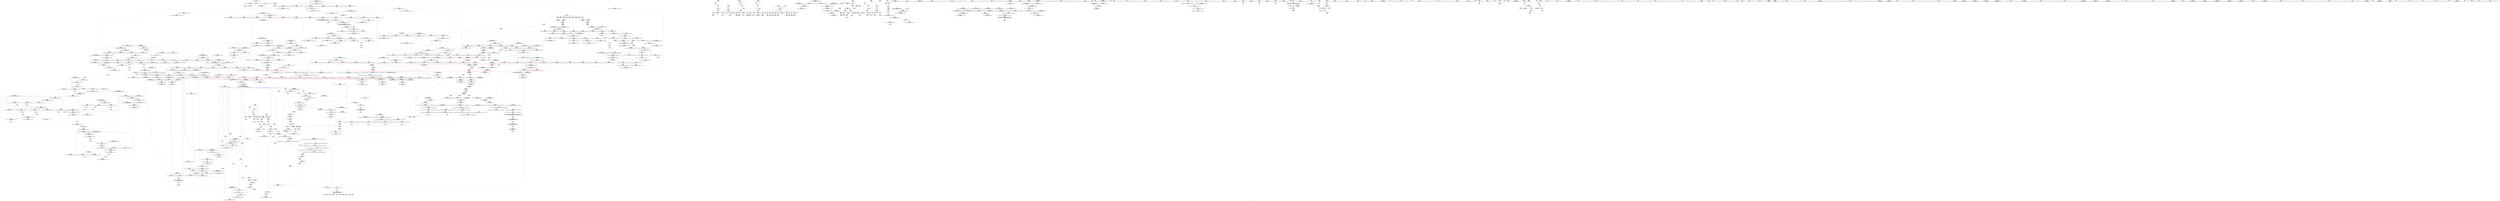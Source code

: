 digraph "SVFG" {
	label="SVFG";

	Node0x55b7a8ddf5b0 [shape=record,color=grey,label="{NodeID: 0\nNullPtr}"];
	Node0x55b7a8ddf5b0 -> Node0x55b7a8e38b90[style=solid];
	Node0x55b7a8ddf5b0 -> Node0x55b7a8e53bd0[style=solid];
	Node0x55b7a8f49c10 [shape=record,color=black,label="{NodeID: 1882\n611 = PHI(554, )\n0th arg _ZSt13__heap_selectIPiN9__gnu_cxx5__ops15_Iter_less_iterEEvT_S4_S4_T0_ }"];
	Node0x55b7a8f49c10 -> Node0x55b7a8e56160[style=solid];
	Node0x55b7a8e408d0 [shape=record,color=blue,label="{NodeID: 775\n960\<--955\n__first.addr\<--__first\n_ZSt11__push_heapIPiliN9__gnu_cxx5__ops14_Iter_less_valEEvT_T0_S5_T1_RT2_\n}"];
	Node0x55b7a8e408d0 -> Node0x55b7a8e4ce40[style=dashed];
	Node0x55b7a8e408d0 -> Node0x55b7a8e4cf10[style=dashed];
	Node0x55b7a8e408d0 -> Node0x55b7a8e4cfe0[style=dashed];
	Node0x55b7a8e408d0 -> Node0x55b7a8e4d0b0[style=dashed];
	Node0x55b7a8e373f0 [shape=record,color=red,label="{NodeID: 443\n466\<--425\n\<--__last.addr\n_ZSt16__introsort_loopIPilN9__gnu_cxx5__ops15_Iter_less_iterEEvT_S4_T0_T1_\n|{<s0>18}}"];
	Node0x55b7a8e373f0:s0 -> Node0x55b7a8f3dd00[style=solid,color=red];
	Node0x55b7a8e7b280 [shape=record,color=grey,label="{NodeID: 1218\n298 = Binary(297, 125, )\n}"];
	Node0x55b7a8e7b280 -> Node0x55b7a8e54c40[style=solid];
	Node0x55b7a8e2ae30 [shape=record,color=green,label="{NodeID: 111\n575\<--576\n__mid\<--__mid_field_insensitive\n_ZSt27__unguarded_partition_pivotIPiN9__gnu_cxx5__ops15_Iter_less_iterEET_S4_S4_T0_\n}"];
	Node0x55b7a8e2ae30 -> Node0x55b7a8e48ba0[style=solid];
	Node0x55b7a8e2ae30 -> Node0x55b7a8e56090[style=solid];
	Node0x55b7a8e4cd70 [shape=record,color=red,label="{NodeID: 554\n952\<--949\nthis1\<--this.addr\n_ZN9__gnu_cxx5__ops14_Iter_less_valC2ENS0_15_Iter_less_iterE\n}"];
	Node0x55b7a8ec26c0 [shape=record,color=black,label="{NodeID: 1329\nMR_40V_2 = PHI(MR_40V_5, MR_40V_1, )\npts\{360000 \}\n}"];
	Node0x55b7a8ec26c0 -> Node0x55b7a8e54420[style=dashed];
	Node0x55b7a8ec26c0 -> Node0x55b7a8eb53a0[style=dashed];
	Node0x55b7a8ec26c0 -> Node0x55b7a8ec26c0[style=dashed];
	Node0x55b7a8e2fc90 [shape=record,color=green,label="{NodeID: 222\n1404\<--1405\n__it.addr\<--__it.addr_field_insensitive\n_ZSt12__miter_baseIPiET_S1_\n}"];
	Node0x55b7a8e2fc90 -> Node0x55b7a8e522c0[style=solid];
	Node0x55b7a8e2fc90 -> Node0x55b7a8e43580[style=solid];
	Node0x55b7a8f3fa70 [shape=record,color=black,label="{NodeID: 1772\n831 = PHI(743, 815, )\n2nd arg _ZSt13__adjust_heapIPiliN9__gnu_cxx5__ops15_Iter_less_iterEEvT_T0_S5_T1_T2_ }"];
	Node0x55b7a8f3fa70 -> Node0x55b7a8e57820[style=solid];
	Node0x55b7a8e527a0 [shape=record,color=red,label="{NodeID: 665\n1469\<--1443\n\<--__first.addr\n_ZNSt20__copy_move_backwardILb1ELb1ESt26random_access_iterator_tagE13__copy_move_bIiEEPT_PKS3_S6_S4_\n}"];
	Node0x55b7a8e527a0 -> Node0x55b7a8e3bff0[style=solid];
	Node0x55b7a8ed15e0 [shape=record,color=yellow,style=double,label="{NodeID: 1440\n12V_1 = ENCHI(MR_12V_0)\npts\{34 \}\nFun[_ZSt27__unguarded_partition_pivotIPiN9__gnu_cxx5__ops15_Iter_less_iterEET_S4_S4_T0_]|{<s0>26}}"];
	Node0x55b7a8ed15e0:s0 -> Node0x55b7a8ed1c60[style=dashed,color=red];
	Node0x55b7a8e3d950 [shape=record,color=purple,label="{NodeID: 333\n1513\<--45\nllvm.global_ctors_1\<--llvm.global_ctors\nGlob }"];
	Node0x55b7a8e3d950 -> Node0x55b7a8e53ad0[style=solid];
	Node0x55b7a8df17a0 [shape=record,color=green,label="{NodeID: 1\n7\<--1\n__dso_handle\<--dummyObj\nGlob }"];
	Node0x55b7a8e409a0 [shape=record,color=blue,label="{NodeID: 776\n962\<--956\n__holeIndex.addr\<--__holeIndex\n_ZSt11__push_heapIPiliN9__gnu_cxx5__ops14_Iter_less_valEEvT_T0_S5_T1_RT2_\n}"];
	Node0x55b7a8e409a0 -> Node0x55b7a8e4d180[style=dashed];
	Node0x55b7a8e409a0 -> Node0x55b7a8eca3c0[style=dashed];
	Node0x55b7a8e374c0 [shape=record,color=red,label="{NodeID: 444\n472\<--425\n\<--__last.addr\n_ZSt16__introsort_loopIPilN9__gnu_cxx5__ops15_Iter_less_iterEEvT_S4_T0_T1_\n|{<s0>19}}"];
	Node0x55b7a8e374c0:s0 -> Node0x55b7a8f469d0[style=solid,color=red];
	Node0x55b7a8e7b400 [shape=record,color=grey,label="{NodeID: 1219\n462 = Binary(461, 463, )\n}"];
	Node0x55b7a8e7b400 -> Node0x55b7a8e557a0[style=solid];
	Node0x55b7a8e2af00 [shape=record,color=green,label="{NodeID: 112\n577\<--578\nagg.tmp\<--agg.tmp_field_insensitive\n_ZSt27__unguarded_partition_pivotIPiN9__gnu_cxx5__ops15_Iter_less_iterEET_S4_S4_T0_\n}"];
	Node0x55b7a8e4ce40 [shape=record,color=red,label="{NodeID: 555\n987\<--960\n\<--__first.addr\n_ZSt11__push_heapIPiliN9__gnu_cxx5__ops14_Iter_less_valEEvT_T0_S5_T1_RT2_\n}"];
	Node0x55b7a8e4ce40 -> Node0x55b7a8e3f210[style=solid];
	Node0x55b7a8e2fd60 [shape=record,color=green,label="{NodeID: 223\n1413\<--1414\n__first.addr\<--__first.addr_field_insensitive\n_ZSt22__copy_move_backward_aILb1EPiS0_ET1_T0_S2_S1_\n}"];
	Node0x55b7a8e2fd60 -> Node0x55b7a8e52390[style=solid];
	Node0x55b7a8e2fd60 -> Node0x55b7a8e43650[style=solid];
	Node0x55b7a8f3fbc0 [shape=record,color=black,label="{NodeID: 1773\n832 = PHI(745, 817, )\n3rd arg _ZSt13__adjust_heapIPiliN9__gnu_cxx5__ops15_Iter_less_iterEEvT_T0_S5_T1_T2_ }"];
	Node0x55b7a8f3fbc0 -> Node0x55b7a8e578f0[style=solid];
	Node0x55b7a8e52870 [shape=record,color=red,label="{NodeID: 666\n1454\<--1445\n\<--__last.addr\n_ZNSt20__copy_move_backwardILb1ELb1ESt26random_access_iterator_tagE13__copy_move_bIiEEPT_PKS3_S6_S4_\n}"];
	Node0x55b7a8e52870 -> Node0x55b7a8e3bd80[style=solid];
	Node0x55b7a8e3da50 [shape=record,color=purple,label="{NodeID: 334\n1514\<--45\nllvm.global_ctors_2\<--llvm.global_ctors\nGlob }"];
	Node0x55b7a8e3da50 -> Node0x55b7a8e53bd0[style=solid];
	Node0x55b7a8e273a0 [shape=record,color=green,label="{NodeID: 2\n9\<--1\n\<--dummyObj\nCan only get source location for instruction, argument, global var or function.}"];
	Node0x55b7a8e40a70 [shape=record,color=blue,label="{NodeID: 777\n964\<--957\n__topIndex.addr\<--__topIndex\n_ZSt11__push_heapIPiliN9__gnu_cxx5__ops14_Iter_less_valEEvT_T0_S5_T1_RT2_\n}"];
	Node0x55b7a8e40a70 -> Node0x55b7a8e4d590[style=dashed];
	Node0x55b7a8e37590 [shape=record,color=red,label="{NodeID: 445\n450\<--427\n\<--__depth_limit.addr\n_ZSt16__introsort_loopIPilN9__gnu_cxx5__ops15_Iter_less_iterEEvT_S4_T0_T1_\n}"];
	Node0x55b7a8e37590 -> Node0x55b7a8e7ee80[style=solid];
	Node0x55b7a8e7b580 [shape=record,color=grey,label="{NodeID: 1220\n446 = Binary(445, 397, )\n}"];
	Node0x55b7a8e7b580 -> Node0x55b7a8e7ed00[style=solid];
	Node0x55b7a8e2afd0 [shape=record,color=green,label="{NodeID: 113\n579\<--580\nagg.tmp4\<--agg.tmp4_field_insensitive\n_ZSt27__unguarded_partition_pivotIPiN9__gnu_cxx5__ops15_Iter_less_iterEET_S4_S4_T0_\n}"];
	Node0x55b7a8e4cf10 [shape=record,color=red,label="{NodeID: 556\n996\<--960\n\<--__first.addr\n_ZSt11__push_heapIPiliN9__gnu_cxx5__ops14_Iter_less_valEEvT_T0_S5_T1_RT2_\n}"];
	Node0x55b7a8e4cf10 -> Node0x55b7a8e3f2e0[style=solid];
	Node0x55b7a8e2fe30 [shape=record,color=green,label="{NodeID: 224\n1415\<--1416\n__last.addr\<--__last.addr_field_insensitive\n_ZSt22__copy_move_backward_aILb1EPiS0_ET1_T0_S2_S1_\n}"];
	Node0x55b7a8e2fe30 -> Node0x55b7a8e52460[style=solid];
	Node0x55b7a8e2fe30 -> Node0x55b7a8e43720[style=solid];
	Node0x55b7a8f3fd10 [shape=record,color=black,label="{NodeID: 1774\n1410 = PHI(1391, )\n0th arg _ZSt22__copy_move_backward_aILb1EPiS0_ET1_T0_S2_S1_ }"];
	Node0x55b7a8f3fd10 -> Node0x55b7a8e43650[style=solid];
	Node0x55b7a8e52940 [shape=record,color=red,label="{NodeID: 667\n1464\<--1447\n\<--__result.addr\n_ZNSt20__copy_move_backwardILb1ELb1ESt26random_access_iterator_tagE13__copy_move_bIiEEPT_PKS3_S6_S4_\n}"];
	Node0x55b7a8e52940 -> Node0x55b7a8e3f550[style=solid];
	Node0x55b7a8e3db50 [shape=record,color=purple,label="{NodeID: 335\n521\<--520\nadd.ptr\<--\n_ZSt22__final_insertion_sortIPiN9__gnu_cxx5__ops15_Iter_less_iterEEvT_S4_T0_\n|{<s0>21}}"];
	Node0x55b7a8e3db50:s0 -> Node0x55b7a8f3f460[style=solid,color=red];
	Node0x55b7a8e27430 [shape=record,color=green,label="{NodeID: 3\n12\<--1\n\<--dummyObj\nCan only get source location for instruction, argument, global var or function.}"];
	Node0x55b7a8e40b40 [shape=record,color=blue,label="{NodeID: 778\n966\<--958\n__value.addr\<--__value\n_ZSt11__push_heapIPiliN9__gnu_cxx5__ops14_Iter_less_valEEvT_T0_S5_T1_RT2_\n|{|<s2>46}}"];
	Node0x55b7a8e40b40 -> Node0x55b7a8e4d9a0[style=dashed];
	Node0x55b7a8e40b40 -> Node0x55b7a8e4da70[style=dashed];
	Node0x55b7a8e40b40:s2 -> Node0x55b7a8ed2200[style=dashed,color=red];
	Node0x55b7a8e37660 [shape=record,color=red,label="{NodeID: 446\n461\<--427\n\<--__depth_limit.addr\n_ZSt16__introsort_loopIPilN9__gnu_cxx5__ops15_Iter_less_iterEEvT_S4_T0_T1_\n}"];
	Node0x55b7a8e37660 -> Node0x55b7a8e7b400[style=solid];
	Node0x55b7a8e7b700 [shape=record,color=grey,label="{NodeID: 1221\n445 = Binary(443, 444, )\n}"];
	Node0x55b7a8e7b700 -> Node0x55b7a8e7b580[style=solid];
	Node0x55b7a8e302d0 [shape=record,color=green,label="{NodeID: 114\n600\<--601\n_ZSt22__move_median_to_firstIPiN9__gnu_cxx5__ops15_Iter_less_iterEEvT_S4_S4_S4_T0_\<--_ZSt22__move_median_to_firstIPiN9__gnu_cxx5__ops15_Iter_less_iterEEvT_S4_S4_S4_T0__field_insensitive\n}"];
	Node0x55b7a8e4cfe0 [shape=record,color=red,label="{NodeID: 557\n1001\<--960\n\<--__first.addr\n_ZSt11__push_heapIPiliN9__gnu_cxx5__ops14_Iter_less_valEEvT_T0_S5_T1_RT2_\n}"];
	Node0x55b7a8e4cfe0 -> Node0x55b7a8e3f3b0[style=solid];
	Node0x55b7a8e2ff00 [shape=record,color=green,label="{NodeID: 225\n1417\<--1418\n__result.addr\<--__result.addr_field_insensitive\n_ZSt22__copy_move_backward_aILb1EPiS0_ET1_T0_S2_S1_\n}"];
	Node0x55b7a8e2ff00 -> Node0x55b7a8e52530[style=solid];
	Node0x55b7a8e2ff00 -> Node0x55b7a8e437f0[style=solid];
	Node0x55b7a8f3fe20 [shape=record,color=black,label="{NodeID: 1775\n1411 = PHI(1395, )\n1st arg _ZSt22__copy_move_backward_aILb1EPiS0_ET1_T0_S2_S1_ }"];
	Node0x55b7a8f3fe20 -> Node0x55b7a8e43720[style=solid];
	Node0x55b7a8e52a10 [shape=record,color=red,label="{NodeID: 668\n1477\<--1447\n\<--__result.addr\n_ZNSt20__copy_move_backwardILb1ELb1ESt26random_access_iterator_tagE13__copy_move_bIiEEPT_PKS3_S6_S4_\n}"];
	Node0x55b7a8e52a10 -> Node0x55b7a8e3f620[style=solid];
	Node0x55b7a8e3dc20 [shape=record,color=purple,label="{NodeID: 336\n526\<--525\nadd.ptr1\<--\n_ZSt22__final_insertion_sortIPiN9__gnu_cxx5__ops15_Iter_less_iterEEvT_S4_T0_\n|{<s0>22}}"];
	Node0x55b7a8e3dc20:s0 -> Node0x55b7a8f410a0[style=solid,color=red];
	Node0x55b7a8e276e0 [shape=record,color=green,label="{NodeID: 4\n15\<--1\n\<--dummyObj\nCan only get source location for instruction, argument, global var or function.}"];
	Node0x55b7a8e40c10 [shape=record,color=blue,label="{NodeID: 779\n968\<--959\n__comp.addr\<--__comp\n_ZSt11__push_heapIPiliN9__gnu_cxx5__ops14_Iter_less_valEEvT_T0_S5_T1_RT2_\n}"];
	Node0x55b7a8e40c10 -> Node0x55b7a8e4d660[style=dashed];
	Node0x55b7a8e37730 [shape=record,color=red,label="{NodeID: 447\n473\<--427\n\<--__depth_limit.addr\n_ZSt16__introsort_loopIPilN9__gnu_cxx5__ops15_Iter_less_iterEEvT_S4_T0_T1_\n|{<s0>19}}"];
	Node0x55b7a8e37730:s0 -> Node0x55b7a8f46b50[style=solid,color=red];
	Node0x55b7a8e7b880 [shape=record,color=grey,label="{NodeID: 1222\n867 = Binary(866, 679, )\n}"];
	Node0x55b7a8e7b880 -> Node0x55b7a8e7ba00[style=solid];
	Node0x55b7a8e30360 [shape=record,color=green,label="{NodeID: 115\n607\<--608\n_ZSt21__unguarded_partitionIPiN9__gnu_cxx5__ops15_Iter_less_iterEET_S4_S4_S4_T0_\<--_ZSt21__unguarded_partitionIPiN9__gnu_cxx5__ops15_Iter_less_iterEET_S4_S4_S4_T0__field_insensitive\n}"];
	Node0x55b7a8e4d0b0 [shape=record,color=red,label="{NodeID: 558\n1014\<--960\n\<--__first.addr\n_ZSt11__push_heapIPiliN9__gnu_cxx5__ops14_Iter_less_valEEvT_T0_S5_T1_RT2_\n}"];
	Node0x55b7a8e4d0b0 -> Node0x55b7a8e3f480[style=solid];
	Node0x55b7a8e2ffd0 [shape=record,color=green,label="{NodeID: 226\n1419\<--1420\n__simple\<--__simple_field_insensitive\n_ZSt22__copy_move_backward_aILb1EPiS0_ET1_T0_S2_S1_\n}"];
	Node0x55b7a8e2ffd0 -> Node0x55b7a8e438c0[style=solid];
	Node0x55b7a8f3ff30 [shape=record,color=black,label="{NodeID: 1776\n1412 = PHI(1397, )\n2nd arg _ZSt22__copy_move_backward_aILb1EPiS0_ET1_T0_S2_S1_ }"];
	Node0x55b7a8f3ff30 -> Node0x55b7a8e437f0[style=solid];
	Node0x55b7a8e52ae0 [shape=record,color=red,label="{NodeID: 669\n1461\<--1449\n\<--_Num\n_ZNSt20__copy_move_backwardILb1ELb1ESt26random_access_iterator_tagE13__copy_move_bIiEEPT_PKS3_S6_S4_\n}"];
	Node0x55b7a8e52ae0 -> Node0x55b7a8e7e880[style=solid];
	Node0x55b7a8e3dcf0 [shape=record,color=purple,label="{NodeID: 337\n595\<--594\nadd.ptr1\<--\n_ZSt27__unguarded_partition_pivotIPiN9__gnu_cxx5__ops15_Iter_less_iterEET_S4_S4_T0_\n|{<s0>26}}"];
	Node0x55b7a8e3dcf0:s0 -> Node0x55b7a8f3e1a0[style=solid,color=red];
	Node0x55b7a8e277a0 [shape=record,color=green,label="{NodeID: 5\n18\<--1\n\<--dummyObj\nCan only get source location for instruction, argument, global var or function.}"];
	Node0x55b7a8e40ce0 [shape=record,color=blue,label="{NodeID: 780\n970\<--979\n__parent\<--div\n_ZSt11__push_heapIPiliN9__gnu_cxx5__ops14_Iter_less_valEEvT_T0_S5_T1_RT2_\n}"];
	Node0x55b7a8e40ce0 -> Node0x55b7a8eca8c0[style=dashed];
	Node0x55b7a8e58f20 [shape=record,color=yellow,style=double,label="{NodeID: 1555\nRETMU(2V_2)\npts\{19 \}\nFun[_GLOBAL__sub_I_johngs_1_0.cpp]}"];
	Node0x55b7a8e37800 [shape=record,color=red,label="{NodeID: 448\n471\<--431\n\<--__cut\n_ZSt16__introsort_loopIPilN9__gnu_cxx5__ops15_Iter_less_iterEEvT_S4_T0_T1_\n|{<s0>19}}"];
	Node0x55b7a8e37800:s0 -> Node0x55b7a8f467c0[style=solid,color=red];
	Node0x55b7a8e7ba00 [shape=record,color=grey,label="{NodeID: 1223\n868 = Binary(402, 867, )\n}"];
	Node0x55b7a8e7ba00 -> Node0x55b7a8e57b60[style=solid];
	Node0x55b7a8e30430 [shape=record,color=green,label="{NodeID: 116\n614\<--615\n__comp\<--__comp_field_insensitive\n_ZSt13__heap_selectIPiN9__gnu_cxx5__ops15_Iter_less_iterEEvT_S4_S4_T0_\n|{<s0>28|<s1>29|<s2>30}}"];
	Node0x55b7a8e30430:s0 -> Node0x55b7a8f40f60[style=solid,color=red];
	Node0x55b7a8e30430:s1 -> Node0x55b7a8f476e0[style=solid,color=red];
	Node0x55b7a8e30430:s2 -> Node0x55b7a8f48a00[style=solid,color=red];
	Node0x55b7a8e4d180 [shape=record,color=red,label="{NodeID: 559\n977\<--962\n\<--__holeIndex.addr\n_ZSt11__push_heapIPiliN9__gnu_cxx5__ops14_Iter_less_valEEvT_T0_S5_T1_RT2_\n}"];
	Node0x55b7a8e4d180 -> Node0x55b7a8e79600[style=solid];
	Node0x55b7a8e300a0 [shape=record,color=green,label="{NodeID: 227\n1429\<--1430\n_ZNSt20__copy_move_backwardILb1ELb1ESt26random_access_iterator_tagE13__copy_move_bIiEEPT_PKS3_S6_S4_\<--_ZNSt20__copy_move_backwardILb1ELb1ESt26random_access_iterator_tagE13__copy_move_bIiEEPT_PKS3_S6_S4__field_insensitive\n}"];
	Node0x55b7a8f40040 [shape=record,color=black,label="{NodeID: 1777\n1440 = PHI(1425, )\n0th arg _ZNSt20__copy_move_backwardILb1ELb1ESt26random_access_iterator_tagE13__copy_move_bIiEEPT_PKS3_S6_S4_ }"];
	Node0x55b7a8f40040 -> Node0x55b7a8e43a60[style=solid];
	Node0x55b7a8e52bb0 [shape=record,color=red,label="{NodeID: 670\n1465\<--1449\n\<--_Num\n_ZNSt20__copy_move_backwardILb1ELb1ESt26random_access_iterator_tagE13__copy_move_bIiEEPT_PKS3_S6_S4_\n}"];
	Node0x55b7a8e52bb0 -> Node0x55b7a8e78e80[style=solid];
	Node0x55b7a8ed1aa0 [shape=record,color=yellow,style=double,label="{NodeID: 1445\n12V_1 = ENCHI(MR_12V_0)\npts\{34 \}\nFun[_ZSt6__sortIPiN9__gnu_cxx5__ops15_Iter_less_iterEEvT_S4_T0_]|{|<s1>15}}"];
	Node0x55b7a8ed1aa0 -> Node0x55b7a8ec85c0[style=dashed];
	Node0x55b7a8ed1aa0:s1 -> Node0x55b7a8ec58c0[style=dashed,color=red];
	Node0x55b7a8e3ddc0 [shape=record,color=purple,label="{NodeID: 338\n598\<--597\nadd.ptr2\<--\n_ZSt27__unguarded_partition_pivotIPiN9__gnu_cxx5__ops15_Iter_less_iterEET_S4_S4_T0_\n|{<s0>26}}"];
	Node0x55b7a8e3ddc0:s0 -> Node0x55b7a8f3e420[style=solid,color=red];
	Node0x55b7a8e27860 [shape=record,color=green,label="{NodeID: 6\n25\<--1\n\<--dummyObj\nCan only get source location for instruction, argument, global var or function.}"];
	Node0x55b7a8e40db0 [shape=record,color=blue,label="{NodeID: 781\n1003\<--1000\nadd.ptr3\<--\n_ZSt11__push_heapIPiliN9__gnu_cxx5__ops14_Iter_less_valEEvT_T0_S5_T1_RT2_\n}"];
	Node0x55b7a8e40db0 -> Node0x55b7a8ec9ec0[style=dashed];
	Node0x55b7a8e378d0 [shape=record,color=red,label="{NodeID: 449\n475\<--431\n\<--__cut\n_ZSt16__introsort_loopIPilN9__gnu_cxx5__ops15_Iter_less_iterEEvT_S4_T0_T1_\n}"];
	Node0x55b7a8e378d0 -> Node0x55b7a8e55940[style=solid];
	Node0x55b7a8e7bb80 [shape=record,color=grey,label="{NodeID: 1224\n862 = Binary(861, 679, )\n}"];
	Node0x55b7a8e7bb80 -> Node0x55b7a8e7bd00[style=solid];
	Node0x55b7a8e30500 [shape=record,color=green,label="{NodeID: 117\n616\<--617\n__first.addr\<--__first.addr_field_insensitive\n_ZSt13__heap_selectIPiN9__gnu_cxx5__ops15_Iter_less_iterEEvT_S4_S4_T0_\n}"];
	Node0x55b7a8e30500 -> Node0x55b7a8e48c70[style=solid];
	Node0x55b7a8e30500 -> Node0x55b7a8e48d40[style=solid];
	Node0x55b7a8e30500 -> Node0x55b7a8e48e10[style=solid];
	Node0x55b7a8e30500 -> Node0x55b7a8e56160[style=solid];
	Node0x55b7a8e4d250 [shape=record,color=red,label="{NodeID: 560\n982\<--962\n\<--__holeIndex.addr\n_ZSt11__push_heapIPiliN9__gnu_cxx5__ops14_Iter_less_valEEvT_T0_S5_T1_RT2_\n}"];
	Node0x55b7a8e4d250 -> Node0x55b7a8e7d980[style=solid];
	Node0x55b7a8e301a0 [shape=record,color=green,label="{NodeID: 228\n1434\<--1435\n__it.addr\<--__it.addr_field_insensitive\n_ZSt12__niter_baseIPiET_S1_\n}"];
	Node0x55b7a8e301a0 -> Node0x55b7a8e52600[style=solid];
	Node0x55b7a8e301a0 -> Node0x55b7a8e43990[style=solid];
	Node0x55b7a8f40150 [shape=record,color=black,label="{NodeID: 1778\n1441 = PHI(1426, )\n1st arg _ZNSt20__copy_move_backwardILb1ELb1ESt26random_access_iterator_tagE13__copy_move_bIiEEPT_PKS3_S6_S4_ }"];
	Node0x55b7a8f40150 -> Node0x55b7a8e43b30[style=solid];
	Node0x55b7a8e52c80 [shape=record,color=red,label="{NodeID: 671\n1471\<--1449\n\<--_Num\n_ZNSt20__copy_move_backwardILb1ELb1ESt26random_access_iterator_tagE13__copy_move_bIiEEPT_PKS3_S6_S4_\n}"];
	Node0x55b7a8e52c80 -> Node0x55b7a8e79180[style=solid];
	Node0x55b7a8e3de90 [shape=record,color=purple,label="{NodeID: 339\n603\<--602\nadd.ptr3\<--\n_ZSt27__unguarded_partition_pivotIPiN9__gnu_cxx5__ops15_Iter_less_iterEET_S4_S4_T0_\n|{<s0>27}}"];
	Node0x55b7a8e3de90:s0 -> Node0x55b7a8f49750[style=solid,color=red];
	Node0x55b7a8e280d0 [shape=record,color=green,label="{NodeID: 7\n37\<--1\n.str\<--dummyObj\nGlob }"];
	Node0x55b7a8e40e80 [shape=record,color=blue,label="{NodeID: 782\n962\<--1005\n__holeIndex.addr\<--\n_ZSt11__push_heapIPiliN9__gnu_cxx5__ops14_Iter_less_valEEvT_T0_S5_T1_RT2_\n}"];
	Node0x55b7a8e40e80 -> Node0x55b7a8e4d3f0[style=dashed];
	Node0x55b7a8e40e80 -> Node0x55b7a8eca3c0[style=dashed];
	Node0x55b7a8e379a0 [shape=record,color=red,label="{NodeID: 450\n484\<--481\n\<--__n.addr\n_ZSt4__lgl\n}"];
	Node0x55b7a8e7bd00 [shape=record,color=grey,label="{NodeID: 1225\n863 = Binary(862, 402, )\n}"];
	Node0x55b7a8e7bd00 -> Node0x55b7a8e7f000[style=solid];
	Node0x55b7a8e305d0 [shape=record,color=green,label="{NodeID: 118\n618\<--619\n__middle.addr\<--__middle.addr_field_insensitive\n_ZSt13__heap_selectIPiN9__gnu_cxx5__ops15_Iter_less_iterEEvT_S4_S4_T0_\n}"];
	Node0x55b7a8e305d0 -> Node0x55b7a8e48ee0[style=solid];
	Node0x55b7a8e305d0 -> Node0x55b7a8e48fb0[style=solid];
	Node0x55b7a8e305d0 -> Node0x55b7a8e49080[style=solid];
	Node0x55b7a8e305d0 -> Node0x55b7a8e56230[style=solid];
	Node0x55b7a8e4d320 [shape=record,color=red,label="{NodeID: 561\n1002\<--962\n\<--__holeIndex.addr\n_ZSt11__push_heapIPiliN9__gnu_cxx5__ops14_Iter_less_valEEvT_T0_S5_T1_RT2_\n}"];
	Node0x55b7a8e38420 [shape=record,color=green,label="{NodeID: 229\n1443\<--1444\n__first.addr\<--__first.addr_field_insensitive\n_ZNSt20__copy_move_backwardILb1ELb1ESt26random_access_iterator_tagE13__copy_move_bIiEEPT_PKS3_S6_S4_\n}"];
	Node0x55b7a8e38420 -> Node0x55b7a8e526d0[style=solid];
	Node0x55b7a8e38420 -> Node0x55b7a8e527a0[style=solid];
	Node0x55b7a8e38420 -> Node0x55b7a8e43a60[style=solid];
	Node0x55b7a8f40260 [shape=record,color=black,label="{NodeID: 1779\n1442 = PHI(1427, )\n2nd arg _ZNSt20__copy_move_backwardILb1ELb1ESt26random_access_iterator_tagE13__copy_move_bIiEEPT_PKS3_S6_S4_ }"];
	Node0x55b7a8f40260 -> Node0x55b7a8e43c00[style=solid];
	Node0x55b7a8e52d50 [shape=record,color=red,label="{NodeID: 672\n1478\<--1449\n\<--_Num\n_ZNSt20__copy_move_backwardILb1ELb1ESt26random_access_iterator_tagE13__copy_move_bIiEEPT_PKS3_S6_S4_\n}"];
	Node0x55b7a8e52d50 -> Node0x55b7a8e78b80[style=solid];
	Node0x55b7a8ed1c60 [shape=record,color=yellow,style=double,label="{NodeID: 1447\n12V_1 = ENCHI(MR_12V_0)\npts\{34 \}\nFun[_ZSt22__move_median_to_firstIPiN9__gnu_cxx5__ops15_Iter_less_iterEEvT_S4_S4_S4_T0_]|{<s0>49|<s1>50|<s2>51|<s3>52|<s4>53|<s5>54|<s6>55|<s7>56|<s8>57|<s9>58|<s10>59}}"];
	Node0x55b7a8ed1c60:s0 -> Node0x55b7a8ecee80[style=dashed,color=red];
	Node0x55b7a8ed1c60:s1 -> Node0x55b7a8ecee80[style=dashed,color=red];
	Node0x55b7a8ed1c60:s2 -> Node0x55b7a8ed2690[style=dashed,color=red];
	Node0x55b7a8ed1c60:s3 -> Node0x55b7a8ecee80[style=dashed,color=red];
	Node0x55b7a8ed1c60:s4 -> Node0x55b7a8ed2690[style=dashed,color=red];
	Node0x55b7a8ed1c60:s5 -> Node0x55b7a8ed2690[style=dashed,color=red];
	Node0x55b7a8ed1c60:s6 -> Node0x55b7a8ecee80[style=dashed,color=red];
	Node0x55b7a8ed1c60:s7 -> Node0x55b7a8ed2690[style=dashed,color=red];
	Node0x55b7a8ed1c60:s8 -> Node0x55b7a8ecee80[style=dashed,color=red];
	Node0x55b7a8ed1c60:s9 -> Node0x55b7a8ed2690[style=dashed,color=red];
	Node0x55b7a8ed1c60:s10 -> Node0x55b7a8ed2690[style=dashed,color=red];
	Node0x55b7a8e3df60 [shape=record,color=purple,label="{NodeID: 340\n654\<--653\nincdec.ptr\<--\n_ZSt13__heap_selectIPiN9__gnu_cxx5__ops15_Iter_less_iterEEvT_S4_S4_T0_\n}"];
	Node0x55b7a8e3df60 -> Node0x55b7a8e564a0[style=solid];
	Node0x55b7a8e28160 [shape=record,color=green,label="{NodeID: 8\n39\<--1\n.str.2\<--dummyObj\nGlob }"];
	Node0x55b7a8e40f50 [shape=record,color=blue,label="{NodeID: 783\n970\<--1009\n__parent\<--div5\n_ZSt11__push_heapIPiliN9__gnu_cxx5__ops14_Iter_less_valEEvT_T0_S5_T1_RT2_\n}"];
	Node0x55b7a8e40f50 -> Node0x55b7a8eca8c0[style=dashed];
	Node0x55b7a8e37a70 [shape=record,color=red,label="{NodeID: 451\n512\<--499\n\<--__first.addr\n_ZSt22__final_insertion_sortIPiN9__gnu_cxx5__ops15_Iter_less_iterEEvT_S4_T0_\n}"];
	Node0x55b7a8e37a70 -> Node0x55b7a8e3aba0[style=solid];
	Node0x55b7a8e7be80 [shape=record,color=grey,label="{NodeID: 1226\n676 = Binary(674, 675, )\n}"];
	Node0x55b7a8e7be80 -> Node0x55b7a8e7c000[style=solid];
	Node0x55b7a8e306a0 [shape=record,color=green,label="{NodeID: 119\n620\<--621\n__last.addr\<--__last.addr_field_insensitive\n_ZSt13__heap_selectIPiN9__gnu_cxx5__ops15_Iter_less_iterEEvT_S4_S4_T0_\n}"];
	Node0x55b7a8e306a0 -> Node0x55b7a8e49150[style=solid];
	Node0x55b7a8e306a0 -> Node0x55b7a8e56300[style=solid];
	Node0x55b7a8e4d3f0 [shape=record,color=red,label="{NodeID: 562\n1007\<--962\n\<--__holeIndex.addr\n_ZSt11__push_heapIPiliN9__gnu_cxx5__ops14_Iter_less_valEEvT_T0_S5_T1_RT2_\n}"];
	Node0x55b7a8e4d3f0 -> Node0x55b7a8e79a80[style=solid];
	Node0x55b7a8e384b0 [shape=record,color=green,label="{NodeID: 230\n1445\<--1446\n__last.addr\<--__last.addr_field_insensitive\n_ZNSt20__copy_move_backwardILb1ELb1ESt26random_access_iterator_tagE13__copy_move_bIiEEPT_PKS3_S6_S4_\n}"];
	Node0x55b7a8e384b0 -> Node0x55b7a8e52870[style=solid];
	Node0x55b7a8e384b0 -> Node0x55b7a8e43b30[style=solid];
	Node0x55b7a8f40370 [shape=record,color=black,label="{NodeID: 1780\n538 = PHI(454, )\n0th arg _ZSt14__partial_sortIPiN9__gnu_cxx5__ops15_Iter_less_iterEEvT_S4_S4_T0_ }"];
	Node0x55b7a8f40370 -> Node0x55b7a8e55c80[style=solid];
	Node0x55b7a8e52e20 [shape=record,color=red,label="{NodeID: 673\n1500\<--1491\nthis1\<--this.addr\n_ZNK9__gnu_cxx5__ops14_Val_less_iterclIiPiEEbRT_T0_\n}"];
	Node0x55b7a8e3e030 [shape=record,color=purple,label="{NodeID: 341\n682\<--681\nincdec.ptr\<--\n_ZSt11__sort_heapIPiN9__gnu_cxx5__ops15_Iter_less_iterEEvT_S4_RT0_\n}"];
	Node0x55b7a8e3e030 -> Node0x55b7a8e567e0[style=solid];
	Node0x55b7a8e28220 [shape=record,color=green,label="{NodeID: 9\n41\<--1\n.str.3\<--dummyObj\nGlob }"];
	Node0x55b7a8e41020 [shape=record,color=blue,label="{NodeID: 784\n1016\<--1013\nadd.ptr7\<--\n_ZSt11__push_heapIPiliN9__gnu_cxx5__ops14_Iter_less_valEEvT_T0_S5_T1_RT2_\n|{<s0>45}}"];
	Node0x55b7a8e41020:s0 -> Node0x55b7a8eee7b0[style=dashed,color=blue];
	Node0x55b7a8e37b40 [shape=record,color=red,label="{NodeID: 452\n519\<--499\n\<--__first.addr\n_ZSt22__final_insertion_sortIPiN9__gnu_cxx5__ops15_Iter_less_iterEEvT_S4_T0_\n|{<s0>21}}"];
	Node0x55b7a8e37b40:s0 -> Node0x55b7a8f3f310[style=solid,color=red];
	Node0x55b7a8e7c000 [shape=record,color=grey,label="{NodeID: 1227\n677 = Binary(676, 397, )\n}"];
	Node0x55b7a8e7c000 -> Node0x55b7a8e7f180[style=solid];
	Node0x55b7a8e30770 [shape=record,color=green,label="{NodeID: 120\n622\<--623\n__i\<--__i_field_insensitive\n_ZSt13__heap_selectIPiN9__gnu_cxx5__ops15_Iter_less_iterEEvT_S4_S4_T0_\n}"];
	Node0x55b7a8e30770 -> Node0x55b7a8e49220[style=solid];
	Node0x55b7a8e30770 -> Node0x55b7a8e492f0[style=solid];
	Node0x55b7a8e30770 -> Node0x55b7a8e493c0[style=solid];
	Node0x55b7a8e30770 -> Node0x55b7a8e49490[style=solid];
	Node0x55b7a8e30770 -> Node0x55b7a8e563d0[style=solid];
	Node0x55b7a8e30770 -> Node0x55b7a8e564a0[style=solid];
	Node0x55b7a8e4d4c0 [shape=record,color=red,label="{NodeID: 563\n1015\<--962\n\<--__holeIndex.addr\n_ZSt11__push_heapIPiliN9__gnu_cxx5__ops14_Iter_less_valEEvT_T0_S5_T1_RT2_\n}"];
	Node0x55b7a8e38580 [shape=record,color=green,label="{NodeID: 231\n1447\<--1448\n__result.addr\<--__result.addr_field_insensitive\n_ZNSt20__copy_move_backwardILb1ELb1ESt26random_access_iterator_tagE13__copy_move_bIiEEPT_PKS3_S6_S4_\n}"];
	Node0x55b7a8e38580 -> Node0x55b7a8e52940[style=solid];
	Node0x55b7a8e38580 -> Node0x55b7a8e52a10[style=solid];
	Node0x55b7a8e38580 -> Node0x55b7a8e43c00[style=solid];
	Node0x55b7a8f40480 [shape=record,color=black,label="{NodeID: 1781\n539 = PHI(455, )\n1st arg _ZSt14__partial_sortIPiN9__gnu_cxx5__ops15_Iter_less_iterEEvT_S4_S4_T0_ }"];
	Node0x55b7a8f40480 -> Node0x55b7a8e55d50[style=solid];
	Node0x55b7a8e52ef0 [shape=record,color=red,label="{NodeID: 674\n1501\<--1493\n\<--__val.addr\n_ZNK9__gnu_cxx5__ops14_Val_less_iterclIiPiEEbRT_T0_\n}"];
	Node0x55b7a8e52ef0 -> Node0x55b7a8e53090[style=solid];
	Node0x55b7a8e3e100 [shape=record,color=purple,label="{NodeID: 342\n1131\<--1130\nincdec.ptr\<--\n_ZSt21__unguarded_partitionIPiN9__gnu_cxx5__ops15_Iter_less_iterEET_S4_S4_S4_T0_\n}"];
	Node0x55b7a8e3e100 -> Node0x55b7a8e41910[style=solid];
	Node0x55b7a8e28320 [shape=record,color=green,label="{NodeID: 10\n43\<--1\n.str.4\<--dummyObj\nGlob }"];
	Node0x55b7a8e410f0 [shape=record,color=blue,label="{NodeID: 785\n1023\<--1020\nthis.addr\<--this\n_ZNK9__gnu_cxx5__ops14_Iter_less_valclIPiiEEbT_RT0_\n}"];
	Node0x55b7a8e410f0 -> Node0x55b7a8e4db40[style=dashed];
	Node0x55b7a8e37c10 [shape=record,color=red,label="{NodeID: 453\n520\<--499\n\<--__first.addr\n_ZSt22__final_insertion_sortIPiN9__gnu_cxx5__ops15_Iter_less_iterEEvT_S4_T0_\n}"];
	Node0x55b7a8e37c10 -> Node0x55b7a8e3db50[style=solid];
	Node0x55b7a8e7c180 [shape=record,color=grey,label="{NodeID: 1228\n875 = Binary(874, 679, )\n}"];
	Node0x55b7a8e30840 [shape=record,color=green,label="{NodeID: 121\n630\<--631\n_ZSt11__make_heapIPiN9__gnu_cxx5__ops15_Iter_less_iterEEvT_S4_RT0_\<--_ZSt11__make_heapIPiN9__gnu_cxx5__ops15_Iter_less_iterEEvT_S4_RT0__field_insensitive\n}"];
	Node0x55b7a8e4d590 [shape=record,color=red,label="{NodeID: 564\n983\<--964\n\<--__topIndex.addr\n_ZSt11__push_heapIPiliN9__gnu_cxx5__ops14_Iter_less_valEEvT_T0_S5_T1_RT2_\n}"];
	Node0x55b7a8e4d590 -> Node0x55b7a8e7d980[style=solid];
	Node0x55b7a8ec58c0 [shape=record,color=black,label="{NodeID: 1339\nMR_12V_2 = PHI(MR_12V_5, MR_12V_1, )\npts\{34 \}\n|{|<s1>17|<s2>18}}"];
	Node0x55b7a8ec58c0 -> Node0x55b7a8eb3fa0[style=dashed];
	Node0x55b7a8ec58c0:s1 -> Node0x55b7a8ed43d0[style=dashed,color=red];
	Node0x55b7a8ec58c0:s2 -> Node0x55b7a8ed15e0[style=dashed,color=red];
	Node0x55b7a8e38650 [shape=record,color=green,label="{NodeID: 232\n1449\<--1450\n_Num\<--_Num_field_insensitive\n_ZNSt20__copy_move_backwardILb1ELb1ESt26random_access_iterator_tagE13__copy_move_bIiEEPT_PKS3_S6_S4_\n}"];
	Node0x55b7a8e38650 -> Node0x55b7a8e52ae0[style=solid];
	Node0x55b7a8e38650 -> Node0x55b7a8e52bb0[style=solid];
	Node0x55b7a8e38650 -> Node0x55b7a8e52c80[style=solid];
	Node0x55b7a8e38650 -> Node0x55b7a8e52d50[style=solid];
	Node0x55b7a8e38650 -> Node0x55b7a8e43cd0[style=solid];
	Node0x55b7a8f40590 [shape=record,color=black,label="{NodeID: 1782\n540 = PHI(456, )\n2nd arg _ZSt14__partial_sortIPiN9__gnu_cxx5__ops15_Iter_less_iterEEvT_S4_S4_T0_ }"];
	Node0x55b7a8f40590 -> Node0x55b7a8e55e20[style=solid];
	Node0x55b7a8e52fc0 [shape=record,color=red,label="{NodeID: 675\n1503\<--1495\n\<--__it.addr\n_ZNK9__gnu_cxx5__ops14_Val_less_iterclIiPiEEbRT_T0_\n}"];
	Node0x55b7a8e52fc0 -> Node0x55b7a8e53160[style=solid];
	Node0x55b7a8e3e1d0 [shape=record,color=purple,label="{NodeID: 343\n1135\<--1134\nincdec.ptr3\<--\n_ZSt21__unguarded_partitionIPiN9__gnu_cxx5__ops15_Iter_less_iterEET_S4_S4_S4_T0_\n}"];
	Node0x55b7a8e3e1d0 -> Node0x55b7a8e419e0[style=solid];
	Node0x55b7a8e28420 [shape=record,color=green,label="{NodeID: 11\n46\<--1\n\<--dummyObj\nCan only get source location for instruction, argument, global var or function.}"];
	Node0x55b7a8e411c0 [shape=record,color=blue,label="{NodeID: 786\n1025\<--1021\n__it.addr\<--__it\n_ZNK9__gnu_cxx5__ops14_Iter_less_valclIPiiEEbT_RT0_\n}"];
	Node0x55b7a8e411c0 -> Node0x55b7a8e4dc10[style=dashed];
	Node0x55b7a8e37ce0 [shape=record,color=red,label="{NodeID: 454\n525\<--499\n\<--__first.addr\n_ZSt22__final_insertion_sortIPiN9__gnu_cxx5__ops15_Iter_less_iterEEvT_S4_T0_\n}"];
	Node0x55b7a8e37ce0 -> Node0x55b7a8e3dc20[style=solid];
	Node0x55b7a8e7c300 [shape=record,color=grey,label="{NodeID: 1229\n401 = Binary(398, 402, )\n|{<s0>15}}"];
	Node0x55b7a8e7c300:s0 -> Node0x55b7a8f46b50[style=solid,color=red];
	Node0x55b7a8e30940 [shape=record,color=green,label="{NodeID: 122\n642\<--643\n_ZNK9__gnu_cxx5__ops15_Iter_less_iterclIPiS3_EEbT_T0_\<--_ZNK9__gnu_cxx5__ops15_Iter_less_iterclIPiS3_EEbT_T0__field_insensitive\n}"];
	Node0x55b7a8e4d660 [shape=record,color=red,label="{NodeID: 565\n986\<--968\n\<--__comp.addr\n_ZSt11__push_heapIPiliN9__gnu_cxx5__ops14_Iter_less_valEEvT_T0_S5_T1_RT2_\n|{<s0>46}}"];
	Node0x55b7a8e4d660:s0 -> Node0x55b7a8f3e560[style=solid,color=red];
	Node0x55b7a8ec5dc0 [shape=record,color=black,label="{NodeID: 1340\nMR_55V_3 = PHI(MR_55V_4, MR_55V_2, )\npts\{426 \}\n}"];
	Node0x55b7a8ec5dc0 -> Node0x55b7a8e37180[style=dashed];
	Node0x55b7a8ec5dc0 -> Node0x55b7a8e37250[style=dashed];
	Node0x55b7a8ec5dc0 -> Node0x55b7a8e37320[style=dashed];
	Node0x55b7a8ec5dc0 -> Node0x55b7a8e373f0[style=dashed];
	Node0x55b7a8ec5dc0 -> Node0x55b7a8e374c0[style=dashed];
	Node0x55b7a8ec5dc0 -> Node0x55b7a8e55940[style=dashed];
	Node0x55b7a8e38720 [shape=record,color=green,label="{NodeID: 233\n1474\<--1475\nllvm.memmove.p0i8.p0i8.i64\<--llvm.memmove.p0i8.p0i8.i64_field_insensitive\n}"];
	Node0x55b7a8f406a0 [shape=record,color=black,label="{NodeID: 1783\n1378 = PHI(1319, )\n0th arg _ZSt23__copy_move_backward_a2ILb1EPiS0_ET1_T0_S2_S1_ }"];
	Node0x55b7a8f406a0 -> Node0x55b7a8e43310[style=solid];
	Node0x55b7a8e53090 [shape=record,color=red,label="{NodeID: 676\n1502\<--1501\n\<--\n_ZNK9__gnu_cxx5__ops14_Val_less_iterclIiPiEEbRT_T0_\n}"];
	Node0x55b7a8e53090 -> Node0x55b7a8e7d800[style=solid];
	Node0x55b7a8e3e2a0 [shape=record,color=purple,label="{NodeID: 344\n1143\<--1142\nincdec.ptr7\<--\n_ZSt21__unguarded_partitionIPiN9__gnu_cxx5__ops15_Iter_less_iterEET_S4_S4_S4_T0_\n}"];
	Node0x55b7a8e3e2a0 -> Node0x55b7a8e41ab0[style=solid];
	Node0x55b7a8e28520 [shape=record,color=green,label="{NodeID: 12\n76\<--1\n\<--dummyObj\nCan only get source location for instruction, argument, global var or function.|{<s0>3}}"];
	Node0x55b7a8e28520:s0 -> Node0x55b7a8f3f5b0[style=solid,color=red];
	Node0x55b7a8e41290 [shape=record,color=blue,label="{NodeID: 787\n1027\<--1022\n__val.addr\<--__val\n_ZNK9__gnu_cxx5__ops14_Iter_less_valclIPiiEEbT_RT0_\n}"];
	Node0x55b7a8e41290 -> Node0x55b7a8e4dce0[style=dashed];
	Node0x55b7a8e37db0 [shape=record,color=red,label="{NodeID: 455\n532\<--499\n\<--__first.addr\n_ZSt22__final_insertion_sortIPiN9__gnu_cxx5__ops15_Iter_less_iterEEvT_S4_T0_\n|{<s0>23}}"];
	Node0x55b7a8e37db0:s0 -> Node0x55b7a8f3f310[style=solid,color=red];
	Node0x55b7a8e7c480 [shape=record,color=grey,label="{NodeID: 1230\n880 = Binary(879, 463, )\n}"];
	Node0x55b7a8e7c480 -> Node0x55b7a8e57c30[style=solid];
	Node0x55b7a8e30a40 [shape=record,color=green,label="{NodeID: 123\n649\<--650\n_ZSt10__pop_heapIPiN9__gnu_cxx5__ops15_Iter_less_iterEEvT_S4_S4_RT0_\<--_ZSt10__pop_heapIPiN9__gnu_cxx5__ops15_Iter_less_iterEEvT_S4_S4_RT0__field_insensitive\n}"];
	Node0x55b7a8e4d730 [shape=record,color=red,label="{NodeID: 566\n988\<--970\n\<--__parent\n_ZSt11__push_heapIPiliN9__gnu_cxx5__ops14_Iter_less_valEEvT_T0_S5_T1_RT2_\n}"];
	Node0x55b7a8ec62c0 [shape=record,color=black,label="{NodeID: 1341\nMR_57V_3 = PHI(MR_57V_4, MR_57V_2, )\npts\{428 \}\n}"];
	Node0x55b7a8ec62c0 -> Node0x55b7a8e37590[style=dashed];
	Node0x55b7a8ec62c0 -> Node0x55b7a8e37660[style=dashed];
	Node0x55b7a8ec62c0 -> Node0x55b7a8e557a0[style=dashed];
	Node0x55b7a8e38820 [shape=record,color=green,label="{NodeID: 234\n1491\<--1492\nthis.addr\<--this.addr_field_insensitive\n_ZNK9__gnu_cxx5__ops14_Val_less_iterclIiPiEEbRT_T0_\n}"];
	Node0x55b7a8e38820 -> Node0x55b7a8e52e20[style=solid];
	Node0x55b7a8e38820 -> Node0x55b7a8e43e70[style=solid];
	Node0x55b7a8f407e0 [shape=record,color=black,label="{NodeID: 1784\n1379 = PHI(1323, )\n1st arg _ZSt23__copy_move_backward_a2ILb1EPiS0_ET1_T0_S2_S1_ }"];
	Node0x55b7a8f407e0 -> Node0x55b7a8e433e0[style=solid];
	Node0x55b7a8e53160 [shape=record,color=red,label="{NodeID: 677\n1504\<--1503\n\<--\n_ZNK9__gnu_cxx5__ops14_Val_less_iterclIiPiEEbRT_T0_\n}"];
	Node0x55b7a8e53160 -> Node0x55b7a8e7d800[style=solid];
	Node0x55b7a8ed20f0 [shape=record,color=yellow,style=double,label="{NodeID: 1452\n12V_1 = ENCHI(MR_12V_0)\npts\{34 \}\nFun[_ZNK9__gnu_cxx5__ops14_Iter_less_valclIPiiEEbT_RT0_]}"];
	Node0x55b7a8ed20f0 -> Node0x55b7a8e4ddb0[style=dashed];
	Node0x55b7a8e3e370 [shape=record,color=purple,label="{NodeID: 345\n1156\<--1155\nincdec.ptr9\<--\n_ZSt21__unguarded_partitionIPiN9__gnu_cxx5__ops15_Iter_less_iterEET_S4_S4_S4_T0_\n}"];
	Node0x55b7a8e3e370 -> Node0x55b7a8e41b80[style=solid];
	Node0x55b7a8e28620 [shape=record,color=green,label="{NodeID: 13\n125\<--1\n\<--dummyObj\nCan only get source location for instruction, argument, global var or function.}"];
	Node0x55b7a8e41360 [shape=record,color=blue,label="{NodeID: 788\n1046\<--1040\n__result.addr\<--__result\n_ZSt22__move_median_to_firstIPiN9__gnu_cxx5__ops15_Iter_less_iterEEvT_S4_S4_S4_T0_\n}"];
	Node0x55b7a8e41360 -> Node0x55b7a8e4df50[style=dashed];
	Node0x55b7a8e41360 -> Node0x55b7a8e4e020[style=dashed];
	Node0x55b7a8e41360 -> Node0x55b7a8e4e0f0[style=dashed];
	Node0x55b7a8e41360 -> Node0x55b7a8e4e1c0[style=dashed];
	Node0x55b7a8e41360 -> Node0x55b7a8e4e290[style=dashed];
	Node0x55b7a8e41360 -> Node0x55b7a8e4e360[style=dashed];
	Node0x55b7a8e37e80 [shape=record,color=red,label="{NodeID: 456\n511\<--501\n\<--__last.addr\n_ZSt22__final_insertion_sortIPiN9__gnu_cxx5__ops15_Iter_less_iterEEvT_S4_T0_\n}"];
	Node0x55b7a8e37e80 -> Node0x55b7a8e3aad0[style=solid];
	Node0x55b7a8e7c600 [shape=record,color=grey,label="{NodeID: 1231\n142 = cmp(140, 141, )\n}"];
	Node0x55b7a8e30b40 [shape=record,color=green,label="{NodeID: 124\n662\<--663\n__first.addr\<--__first.addr_field_insensitive\n_ZSt11__sort_heapIPiN9__gnu_cxx5__ops15_Iter_less_iterEEvT_S4_RT0_\n}"];
	Node0x55b7a8e30b40 -> Node0x55b7a8e49560[style=solid];
	Node0x55b7a8e30b40 -> Node0x55b7a8e49630[style=solid];
	Node0x55b7a8e30b40 -> Node0x55b7a8e56570[style=solid];
	Node0x55b7a8e4d800 [shape=record,color=red,label="{NodeID: 567\n997\<--970\n\<--__parent\n_ZSt11__push_heapIPiliN9__gnu_cxx5__ops14_Iter_less_valEEvT_T0_S5_T1_RT2_\n}"];
	Node0x55b7a8ec67c0 [shape=record,color=black,label="{NodeID: 1342\nMR_59V_2 = PHI(MR_59V_3, MR_59V_1, )\npts\{432 \}\n}"];
	Node0x55b7a8ec67c0 -> Node0x55b7a8e55870[style=dashed];
	Node0x55b7a8e388f0 [shape=record,color=green,label="{NodeID: 235\n1493\<--1494\n__val.addr\<--__val.addr_field_insensitive\n_ZNK9__gnu_cxx5__ops14_Val_less_iterclIiPiEEbRT_T0_\n}"];
	Node0x55b7a8e388f0 -> Node0x55b7a8e52ef0[style=solid];
	Node0x55b7a8e388f0 -> Node0x55b7a8e43f40[style=solid];
	Node0x55b7a8f40920 [shape=record,color=black,label="{NodeID: 1785\n1380 = PHI(1324, )\n2nd arg _ZSt23__copy_move_backward_a2ILb1EPiS0_ET1_T0_S2_S1_ }"];
	Node0x55b7a8f40920 -> Node0x55b7a8e434b0[style=solid];
	Node0x55b7a8e53230 [shape=record,color=red,label="{NodeID: 678\n1517\<--1516\ndummyVal\<--offset_0\n_ZNSt20__copy_move_backwardILb1ELb1ESt26random_access_iterator_tagE13__copy_move_bIiEEPT_PKS3_S6_S4_\n}"];
	Node0x55b7a8e53230 -> Node0x55b7a8e43da0[style=solid];
	Node0x55b7a8ed2200 [shape=record,color=yellow,style=double,label="{NodeID: 1453\n162V_1 = ENCHI(MR_162V_0)\npts\{967 \}\nFun[_ZNK9__gnu_cxx5__ops14_Iter_less_valclIPiiEEbT_RT0_]}"];
	Node0x55b7a8ed2200 -> Node0x55b7a8e4de80[style=dashed];
	Node0x55b7a8e3e440 [shape=record,color=purple,label="{NodeID: 346\n1229\<--1228\nadd.ptr\<--\n_ZSt16__insertion_sortIPiN9__gnu_cxx5__ops15_Iter_less_iterEEvT_S4_T0_\n}"];
	Node0x55b7a8e3e440 -> Node0x55b7a8e423a0[style=solid];
	Node0x55b7a8e28720 [shape=record,color=green,label="{NodeID: 14\n207\<--1\n\<--dummyObj\nCan only get source location for instruction, argument, global var or function.}"];
	Node0x55b7a8e41430 [shape=record,color=blue,label="{NodeID: 789\n1048\<--1041\n__a.addr\<--__a\n_ZSt22__move_median_to_firstIPiN9__gnu_cxx5__ops15_Iter_less_iterEEvT_S4_S4_S4_T0_\n}"];
	Node0x55b7a8e41430 -> Node0x55b7a8e4e430[style=dashed];
	Node0x55b7a8e41430 -> Node0x55b7a8e4e500[style=dashed];
	Node0x55b7a8e41430 -> Node0x55b7a8e4e5d0[style=dashed];
	Node0x55b7a8e41430 -> Node0x55b7a8e4e6a0[style=dashed];
	Node0x55b7a8e41430 -> Node0x55b7a8e4e770[style=dashed];
	Node0x55b7a8e37f50 [shape=record,color=red,label="{NodeID: 457\n527\<--501\n\<--__last.addr\n_ZSt22__final_insertion_sortIPiN9__gnu_cxx5__ops15_Iter_less_iterEEvT_S4_T0_\n|{<s0>22}}"];
	Node0x55b7a8e37f50:s0 -> Node0x55b7a8f411e0[style=solid,color=red];
	Node0x55b7a8e7c780 [shape=record,color=grey,label="{NodeID: 1232\n158 = cmp(156, 157, )\n}"];
	Node0x55b7a8e30c10 [shape=record,color=green,label="{NodeID: 125\n664\<--665\n__last.addr\<--__last.addr_field_insensitive\n_ZSt11__sort_heapIPiN9__gnu_cxx5__ops15_Iter_less_iterEEvT_S4_RT0_\n}"];
	Node0x55b7a8e30c10 -> Node0x55b7a8e49700[style=solid];
	Node0x55b7a8e30c10 -> Node0x55b7a8e497d0[style=solid];
	Node0x55b7a8e30c10 -> Node0x55b7a8e498a0[style=solid];
	Node0x55b7a8e30c10 -> Node0x55b7a8e49970[style=solid];
	Node0x55b7a8e30c10 -> Node0x55b7a8e56640[style=solid];
	Node0x55b7a8e30c10 -> Node0x55b7a8e567e0[style=solid];
	Node0x55b7a8e4d8d0 [shape=record,color=red,label="{NodeID: 568\n1005\<--970\n\<--__parent\n_ZSt11__push_heapIPiliN9__gnu_cxx5__ops14_Iter_less_valEEvT_T0_S5_T1_RT2_\n}"];
	Node0x55b7a8e4d8d0 -> Node0x55b7a8e40e80[style=solid];
	Node0x55b7a8e389c0 [shape=record,color=green,label="{NodeID: 236\n1495\<--1496\n__it.addr\<--__it.addr_field_insensitive\n_ZNK9__gnu_cxx5__ops14_Val_less_iterclIiPiEEbRT_T0_\n}"];
	Node0x55b7a8e389c0 -> Node0x55b7a8e52fc0[style=solid];
	Node0x55b7a8e389c0 -> Node0x55b7a8e44010[style=solid];
	Node0x55b7a8f40a60 [shape=record,color=black,label="{NodeID: 1786\n1175 = PHI(1168, )\n0th arg _ZSt4swapIiENSt9enable_ifIXsr6__and_ISt6__not_ISt15__is_tuple_likeIT_EESt21is_move_constructibleIS3_ESt18is_move_assignableIS3_EEE5valueEvE4typeERS3_SC_ }"];
	Node0x55b7a8f40a60 -> Node0x55b7a8e41df0[style=solid];
	Node0x55b7a8e53300 [shape=record,color=blue,label="{NodeID: 679\n8\<--9\nEPS\<--\nGlob }"];
	Node0x55b7a8e3e510 [shape=record,color=purple,label="{NodeID: 347\n1247\<--1246\nadd.ptr4\<--\n_ZSt16__insertion_sortIPiN9__gnu_cxx5__ops15_Iter_less_iterEEvT_S4_T0_\n|{<s0>69}}"];
	Node0x55b7a8e3e510:s0 -> Node0x55b7a8f45dc0[style=solid,color=red];
	Node0x55b7a8e28820 [shape=record,color=green,label="{NodeID: 15\n211\<--1\n\<--dummyObj\nCan only get source location for instruction, argument, global var or function.}"];
	Node0x55b7a8e41500 [shape=record,color=blue,label="{NodeID: 790\n1050\<--1042\n__b.addr\<--__b\n_ZSt22__move_median_to_firstIPiN9__gnu_cxx5__ops15_Iter_less_iterEEvT_S4_S4_S4_T0_\n}"];
	Node0x55b7a8e41500 -> Node0x55b7a8e4e840[style=dashed];
	Node0x55b7a8e41500 -> Node0x55b7a8e4e910[style=dashed];
	Node0x55b7a8e41500 -> Node0x55b7a8e4e9e0[style=dashed];
	Node0x55b7a8e41500 -> Node0x55b7a8e4eab0[style=dashed];
	Node0x55b7a8e41500 -> Node0x55b7a8e4eb80[style=dashed];
	Node0x55b7a8e38020 [shape=record,color=red,label="{NodeID: 458\n533\<--501\n\<--__last.addr\n_ZSt22__final_insertion_sortIPiN9__gnu_cxx5__ops15_Iter_less_iterEEvT_S4_T0_\n|{<s0>23}}"];
	Node0x55b7a8e38020:s0 -> Node0x55b7a8f3f460[style=solid,color=red];
	Node0x55b7a8e7c900 [shape=record,color=grey,label="{NodeID: 1233\n1294 = cmp(1292, 1293, )\n}"];
	Node0x55b7a8e30ce0 [shape=record,color=green,label="{NodeID: 126\n666\<--667\n__comp.addr\<--__comp.addr_field_insensitive\n_ZSt11__sort_heapIPiN9__gnu_cxx5__ops15_Iter_less_iterEEvT_S4_RT0_\n}"];
	Node0x55b7a8e30ce0 -> Node0x55b7a8e49a40[style=solid];
	Node0x55b7a8e30ce0 -> Node0x55b7a8e56710[style=solid];
	Node0x55b7a8e4d9a0 [shape=record,color=red,label="{NodeID: 569\n1000\<--999\n\<--call2\n_ZSt11__push_heapIPiliN9__gnu_cxx5__ops14_Iter_less_valEEvT_T0_S5_T1_RT2_\n}"];
	Node0x55b7a8e4d9a0 -> Node0x55b7a8e40db0[style=solid];
	Node0x55b7a8e38a90 [shape=record,color=green,label="{NodeID: 237\n47\<--1507\n_GLOBAL__sub_I_johngs_1_0.cpp\<--_GLOBAL__sub_I_johngs_1_0.cpp_field_insensitive\n}"];
	Node0x55b7a8e38a90 -> Node0x55b7a8e53ad0[style=solid];
	Node0x55b7a8f40ba0 [shape=record,color=black,label="{NodeID: 1787\n1176 = PHI(1169, )\n1st arg _ZSt4swapIiENSt9enable_ifIXsr6__and_ISt6__not_ISt15__is_tuple_likeIT_EESt21is_move_constructibleIS3_ESt18is_move_assignableIS3_EEE5valueEvE4typeERS3_SC_ }"];
	Node0x55b7a8f40ba0 -> Node0x55b7a8e41ec0[style=solid];
	Node0x55b7a8e533d0 [shape=record,color=blue,label="{NodeID: 680\n11\<--12\nINF\<--\nGlob }"];
	Node0x55b7a8e3e5e0 [shape=record,color=purple,label="{NodeID: 348\n1266\<--1265\nincdec.ptr\<--\n_ZSt16__insertion_sortIPiN9__gnu_cxx5__ops15_Iter_less_iterEEvT_S4_T0_\n}"];
	Node0x55b7a8e3e5e0 -> Node0x55b7a8e42610[style=solid];
	Node0x55b7a8e28920 [shape=record,color=green,label="{NodeID: 16\n221\<--1\n\<--dummyObj\nCan only get source location for instruction, argument, global var or function.}"];
	Node0x55b7a8e415d0 [shape=record,color=blue,label="{NodeID: 791\n1052\<--1043\n__c.addr\<--__c\n_ZSt22__move_median_to_firstIPiN9__gnu_cxx5__ops15_Iter_less_iterEEvT_S4_S4_S4_T0_\n}"];
	Node0x55b7a8e415d0 -> Node0x55b7a8e4ec50[style=dashed];
	Node0x55b7a8e415d0 -> Node0x55b7a8e4ed20[style=dashed];
	Node0x55b7a8e415d0 -> Node0x55b7a8e4edf0[style=dashed];
	Node0x55b7a8e415d0 -> Node0x55b7a8e4eec0[style=dashed];
	Node0x55b7a8e415d0 -> Node0x55b7a8e4ef90[style=dashed];
	Node0x55b7a8e415d0 -> Node0x55b7a8e4f060[style=dashed];
	Node0x55b7a8e380f0 [shape=record,color=red,label="{NodeID: 459\n554\<--543\n\<--__first.addr\n_ZSt14__partial_sortIPiN9__gnu_cxx5__ops15_Iter_less_iterEEvT_S4_S4_T0_\n|{<s0>24}}"];
	Node0x55b7a8e380f0:s0 -> Node0x55b7a8f49c10[style=solid,color=red];
	Node0x55b7a8e7ca80 [shape=record,color=grey,label="{NodeID: 1234\n291 = cmp(289, 290, )\n}"];
	Node0x55b7a8e30db0 [shape=record,color=green,label="{NodeID: 127\n695\<--696\n__first.addr\<--__first.addr_field_insensitive\n_ZSt11__make_heapIPiN9__gnu_cxx5__ops15_Iter_less_iterEEvT_S4_RT0_\n}"];
	Node0x55b7a8e30db0 -> Node0x55b7a8e49b10[style=solid];
	Node0x55b7a8e30db0 -> Node0x55b7a8e49be0[style=solid];
	Node0x55b7a8e30db0 -> Node0x55b7a8e49cb0[style=solid];
	Node0x55b7a8e30db0 -> Node0x55b7a8e49d80[style=solid];
	Node0x55b7a8e30db0 -> Node0x55b7a8e568b0[style=solid];
	Node0x55b7a8e4da70 [shape=record,color=red,label="{NodeID: 570\n1013\<--1012\n\<--call6\n_ZSt11__push_heapIPiliN9__gnu_cxx5__ops14_Iter_less_valEEvT_T0_S5_T1_RT2_\n}"];
	Node0x55b7a8e4da70 -> Node0x55b7a8e41020[style=solid];
	Node0x55b7a8ec76c0 [shape=record,color=black,label="{NodeID: 1345\nMR_12V_2 = PHI(MR_12V_1, MR_12V_3, )\npts\{34 \}\n|{<s0>21|<s1>23}}"];
	Node0x55b7a8ec76c0:s0 -> Node0x55b7a8eee910[style=dashed,color=blue];
	Node0x55b7a8ec76c0:s1 -> Node0x55b7a8ebd1c0[style=dashed,color=blue];
	Node0x55b7a8e38b90 [shape=record,color=black,label="{NodeID: 238\n2\<--3\ndummyVal\<--dummyVal\n}"];
	Node0x55b7a8f40ce0 [shape=record,color=black,label="{NodeID: 1788\n692 = PHI(627, )\n0th arg _ZSt11__make_heapIPiN9__gnu_cxx5__ops15_Iter_less_iterEEvT_S4_RT0_ }"];
	Node0x55b7a8f40ce0 -> Node0x55b7a8e568b0[style=solid];
	Node0x55b7a8e534d0 [shape=record,color=blue,label="{NodeID: 681\n14\<--15\nINFF\<--\nGlob }"];
	Node0x55b7a8e3e6b0 [shape=record,color=purple,label="{NodeID: 349\n1301\<--1300\nincdec.ptr\<--\n_ZSt26__unguarded_insertion_sortIPiN9__gnu_cxx5__ops15_Iter_less_iterEEvT_S4_T0_\n}"];
	Node0x55b7a8e3e6b0 -> Node0x55b7a8e42950[style=solid];
	Node0x55b7a8e28a20 [shape=record,color=green,label="{NodeID: 17\n232\<--1\n\<--dummyObj\nCan only get source location for instruction, argument, global var or function.}"];
	Node0x55b7a8e416a0 [shape=record,color=blue,label="{NodeID: 792\n1115\<--1110\n__first.addr\<--__first\n_ZSt21__unguarded_partitionIPiN9__gnu_cxx5__ops15_Iter_less_iterEET_S4_S4_S4_T0_\n}"];
	Node0x55b7a8e416a0 -> Node0x55b7a8ecadc0[style=dashed];
	Node0x55b7a8e381c0 [shape=record,color=red,label="{NodeID: 460\n560\<--543\n\<--__first.addr\n_ZSt14__partial_sortIPiN9__gnu_cxx5__ops15_Iter_less_iterEEvT_S4_S4_T0_\n|{<s0>25}}"];
	Node0x55b7a8e381c0:s0 -> Node0x55b7a8f46cd0[style=solid,color=red];
	Node0x55b7a8e7cc00 [shape=record,color=grey,label="{NodeID: 1235\n517 = cmp(516, 448, )\n}"];
	Node0x55b7a8e30e80 [shape=record,color=green,label="{NodeID: 128\n697\<--698\n__last.addr\<--__last.addr_field_insensitive\n_ZSt11__make_heapIPiN9__gnu_cxx5__ops15_Iter_less_iterEEvT_S4_RT0_\n}"];
	Node0x55b7a8e30e80 -> Node0x55b7a8e49e50[style=solid];
	Node0x55b7a8e30e80 -> Node0x55b7a8e49f20[style=solid];
	Node0x55b7a8e30e80 -> Node0x55b7a8e56980[style=solid];
	Node0x55b7a8e4db40 [shape=record,color=red,label="{NodeID: 571\n1032\<--1023\nthis1\<--this.addr\n_ZNK9__gnu_cxx5__ops14_Iter_less_valclIPiiEEbT_RT0_\n}"];
	Node0x55b7a8ec7bc0 [shape=record,color=black,label="{NodeID: 1346\nMR_213V_2 = PHI(MR_213V_1, MR_213V_4, )\npts\{1212 \}\n}"];
	Node0x55b7a8e38c90 [shape=record,color=black,label="{NodeID: 239\n94\<--25\nmain_ret\<--\nmain\n}"];
	Node0x55b7a8f40e20 [shape=record,color=black,label="{NodeID: 1789\n693 = PHI(628, )\n1st arg _ZSt11__make_heapIPiN9__gnu_cxx5__ops15_Iter_less_iterEEvT_S4_RT0_ }"];
	Node0x55b7a8f40e20 -> Node0x55b7a8e56980[style=solid];
	Node0x55b7a8e535d0 [shape=record,color=blue,label="{NodeID: 682\n17\<--18\nPI\<--\nGlob }"];
	Node0x55b7a8e3e780 [shape=record,color=purple,label="{NodeID: 350\n1347\<--1346\nincdec.ptr\<--\n_ZSt25__unguarded_linear_insertIPiN9__gnu_cxx5__ops14_Val_less_iterEEvT_T0_\n}"];
	Node0x55b7a8e3e780 -> Node0x55b7a8e42f00[style=solid];
	Node0x55b7a8e28b20 [shape=record,color=green,label="{NodeID: 18\n263\<--1\n\<--dummyObj\nCan only get source location for instruction, argument, global var or function.}"];
	Node0x55b7a8e41770 [shape=record,color=blue,label="{NodeID: 793\n1117\<--1111\n__last.addr\<--__last\n_ZSt21__unguarded_partitionIPiN9__gnu_cxx5__ops15_Iter_less_iterEET_S4_S4_S4_T0_\n}"];
	Node0x55b7a8e41770 -> Node0x55b7a8e4f610[style=dashed];
	Node0x55b7a8e41770 -> Node0x55b7a8e419e0[style=dashed];
	Node0x55b7a8e38290 [shape=record,color=red,label="{NodeID: 461\n555\<--545\n\<--__middle.addr\n_ZSt14__partial_sortIPiN9__gnu_cxx5__ops15_Iter_less_iterEEvT_S4_S4_T0_\n|{<s0>24}}"];
	Node0x55b7a8e38290:s0 -> Node0x55b7a8f48b50[style=solid,color=red];
	Node0x55b7a8e7cd80 [shape=record,color=grey,label="{NodeID: 1236\n1037 = cmp(1034, 1036, )\n}"];
	Node0x55b7a8e7cd80 -> Node0x55b7a8e3b7d0[style=solid];
	Node0x55b7a8e30f50 [shape=record,color=green,label="{NodeID: 129\n699\<--700\n__comp.addr\<--__comp.addr_field_insensitive\n_ZSt11__make_heapIPiN9__gnu_cxx5__ops15_Iter_less_iterEEvT_S4_RT0_\n}"];
	Node0x55b7a8e30f50 -> Node0x55b7a8e49ff0[style=solid];
	Node0x55b7a8e30f50 -> Node0x55b7a8e56a50[style=solid];
	Node0x55b7a8e4dc10 [shape=record,color=red,label="{NodeID: 572\n1033\<--1025\n\<--__it.addr\n_ZNK9__gnu_cxx5__ops14_Iter_less_valclIPiiEEbT_RT0_\n}"];
	Node0x55b7a8e4dc10 -> Node0x55b7a8e4ddb0[style=solid];
	Node0x55b7a8ec80c0 [shape=record,color=black,label="{NodeID: 1347\nMR_215V_2 = PHI(MR_215V_1, MR_215V_3, )\npts\{1214 \}\n}"];
	Node0x55b7a8e38d60 [shape=record,color=black,label="{NodeID: 240\n58\<--59\n\<--_ZNSt8ios_base4InitD1Ev\nCan only get source location for instruction, argument, global var or function.}"];
	Node0x55b7a8f40f60 [shape=record,color=black,label="{NodeID: 1790\n694 = PHI(614, )\n2nd arg _ZSt11__make_heapIPiN9__gnu_cxx5__ops15_Iter_less_iterEEvT_S4_RT0_ }"];
	Node0x55b7a8f40f60 -> Node0x55b7a8e56a50[style=solid];
	Node0x55b7a8e536d0 [shape=record,color=blue,label="{NodeID: 683\n24\<--25\nT\<--\nGlob }"];
	Node0x55b7a8e536d0 -> Node0x55b7a8ed05f0[style=dashed];
	Node0x55b7a8ed2690 [shape=record,color=yellow,style=double,label="{NodeID: 1458\n12V_1 = ENCHI(MR_12V_0)\npts\{34 \}\nFun[_ZSt9iter_swapIPiS0_EvT_T0_]|{<s0>63|<s1>63|<s2>63}}"];
	Node0x55b7a8ed2690:s0 -> Node0x55b7a8e500a0[style=dashed,color=red];
	Node0x55b7a8ed2690:s1 -> Node0x55b7a8e50170[style=dashed,color=red];
	Node0x55b7a8ed2690:s2 -> Node0x55b7a8e42060[style=dashed,color=red];
	Node0x55b7a8e3e850 [shape=record,color=purple,label="{NodeID: 351\n1363\<--1362\nincdec.ptr3\<--\n_ZSt25__unguarded_linear_insertIPiN9__gnu_cxx5__ops14_Val_less_iterEEvT_T0_\n}"];
	Node0x55b7a8e3e850 -> Node0x55b7a8e43170[style=solid];
	Node0x55b7a8e28c20 [shape=record,color=green,label="{NodeID: 19\n294\<--1\n\<--dummyObj\nCan only get source location for instruction, argument, global var or function.}"];
	Node0x55b7a8e41840 [shape=record,color=blue,label="{NodeID: 794\n1119\<--1112\n__pivot.addr\<--__pivot\n_ZSt21__unguarded_partitionIPiN9__gnu_cxx5__ops15_Iter_less_iterEET_S4_S4_S4_T0_\n}"];
	Node0x55b7a8e41840 -> Node0x55b7a8e4fa20[style=dashed];
	Node0x55b7a8e41840 -> Node0x55b7a8e4faf0[style=dashed];
	Node0x55b7a8e38360 [shape=record,color=red,label="{NodeID: 462\n561\<--545\n\<--__middle.addr\n_ZSt14__partial_sortIPiN9__gnu_cxx5__ops15_Iter_less_iterEEvT_S4_S4_T0_\n|{<s0>25}}"];
	Node0x55b7a8e38360:s0 -> Node0x55b7a8f46de0[style=solid,color=red];
	Node0x55b7a8e7cf00 [shape=record,color=grey,label="{NodeID: 1237\n164 = cmp(162, 163, )\n}"];
	Node0x55b7a8e31020 [shape=record,color=green,label="{NodeID: 130\n701\<--702\n__len\<--__len_field_insensitive\n_ZSt11__make_heapIPiN9__gnu_cxx5__ops15_Iter_less_iterEEvT_S4_RT0_\n}"];
	Node0x55b7a8e31020 -> Node0x55b7a8e4a0c0[style=solid];
	Node0x55b7a8e31020 -> Node0x55b7a8e4a190[style=solid];
	Node0x55b7a8e31020 -> Node0x55b7a8e56b20[style=solid];
	Node0x55b7a8e4dce0 [shape=record,color=red,label="{NodeID: 573\n1035\<--1027\n\<--__val.addr\n_ZNK9__gnu_cxx5__ops14_Iter_less_valclIPiiEEbT_RT0_\n}"];
	Node0x55b7a8e4dce0 -> Node0x55b7a8e4de80[style=solid];
	Node0x55b7a8ec85c0 [shape=record,color=black,label="{NodeID: 1348\nMR_12V_4 = PHI(MR_12V_3, MR_12V_1, )\npts\{34 \}\n|{<s0>13}}"];
	Node0x55b7a8ec85c0:s0 -> Node0x55b7a8eede10[style=dashed,color=blue];
	Node0x55b7a8e38e60 [shape=record,color=black,label="{NodeID: 241\n87\<--86\nconv\<--\n_ZSt4acosIiEN9__gnu_cxx11__enable_ifIXsr12__is_integerIT_EE7__valueEdE6__typeES2_\n}"];
	Node0x55b7a8f410a0 [shape=record,color=black,label="{NodeID: 1791\n1271 = PHI(526, )\n0th arg _ZSt26__unguarded_insertion_sortIPiN9__gnu_cxx5__ops15_Iter_less_iterEEvT_S4_T0_ }"];
	Node0x55b7a8f410a0 -> Node0x55b7a8e426e0[style=solid];
	Node0x55b7a8e537d0 [shape=record,color=blue,label="{NodeID: 684\n27\<--25\nn\<--\nGlob }"];
	Node0x55b7a8e537d0 -> Node0x55b7a8ed0700[style=dashed];
	Node0x55b7a8e3e920 [shape=record,color=purple,label="{NodeID: 352\n1515\<--1468\noffset_0\<--\n}"];
	Node0x55b7a8e3e920 -> Node0x55b7a8e43da0[style=solid];
	Node0x55b7a8e28d20 [shape=record,color=green,label="{NodeID: 20\n397\<--1\n\<--dummyObj\nCan only get source location for instruction, argument, global var or function.}"];
	Node0x55b7a8e41910 [shape=record,color=blue,label="{NodeID: 795\n1115\<--1131\n__first.addr\<--incdec.ptr\n_ZSt21__unguarded_partitionIPiN9__gnu_cxx5__ops15_Iter_less_iterEET_S4_S4_S4_T0_\n}"];
	Node0x55b7a8e41910 -> Node0x55b7a8ecadc0[style=dashed];
	Node0x55b7a8e48380 [shape=record,color=red,label="{NodeID: 463\n556\<--547\n\<--__last.addr\n_ZSt14__partial_sortIPiN9__gnu_cxx5__ops15_Iter_less_iterEEvT_S4_S4_T0_\n|{<s0>24}}"];
	Node0x55b7a8e48380:s0 -> Node0x55b7a8f347a0[style=solid,color=red];
	Node0x55b7a8e7d080 [shape=record,color=grey,label="{NodeID: 1238\n129 = cmp(127, 128, )\n}"];
	Node0x55b7a8e310f0 [shape=record,color=green,label="{NodeID: 131\n703\<--704\n__parent\<--__parent_field_insensitive\n_ZSt11__make_heapIPiN9__gnu_cxx5__ops15_Iter_less_iterEEvT_S4_RT0_\n}"];
	Node0x55b7a8e310f0 -> Node0x55b7a8e4a260[style=solid];
	Node0x55b7a8e310f0 -> Node0x55b7a8e4a330[style=solid];
	Node0x55b7a8e310f0 -> Node0x55b7a8e4a400[style=solid];
	Node0x55b7a8e310f0 -> Node0x55b7a8e4a4d0[style=solid];
	Node0x55b7a8e310f0 -> Node0x55b7a8e56bf0[style=solid];
	Node0x55b7a8e310f0 -> Node0x55b7a8e56d90[style=solid];
	Node0x55b7a8e4ddb0 [shape=record,color=red,label="{NodeID: 574\n1034\<--1033\n\<--\n_ZNK9__gnu_cxx5__ops14_Iter_less_valclIPiiEEbT_RT0_\n}"];
	Node0x55b7a8e4ddb0 -> Node0x55b7a8e7cd80[style=solid];
	Node0x55b7a8e38f30 [shape=record,color=black,label="{NodeID: 242\n81\<--88\n_ZSt4acosIiEN9__gnu_cxx11__enable_ifIXsr12__is_integerIT_EE7__valueEdE6__typeES2__ret\<--call\n_ZSt4acosIiEN9__gnu_cxx11__enable_ifIXsr12__is_integerIT_EE7__valueEdE6__typeES2_\n|{<s0>3}}"];
	Node0x55b7a8e38f30:s0 -> Node0x55b7a8f41ad0[style=solid,color=blue];
	Node0x55b7a8f411e0 [shape=record,color=black,label="{NodeID: 1792\n1272 = PHI(527, )\n1st arg _ZSt26__unguarded_insertion_sortIPiN9__gnu_cxx5__ops15_Iter_less_iterEEvT_S4_T0_ }"];
	Node0x55b7a8f411e0 -> Node0x55b7a8e427b0[style=solid];
	Node0x55b7a8e538d0 [shape=record,color=blue,label="{NodeID: 685\n29\<--25\np\<--\nGlob }"];
	Node0x55b7a8e538d0 -> Node0x55b7a8ed07e0[style=dashed];
	Node0x55b7a8e3e9f0 [shape=record,color=purple,label="{NodeID: 353\n1516\<--1470\noffset_0\<--\n}"];
	Node0x55b7a8e3e9f0 -> Node0x55b7a8e53230[style=solid];
	Node0x55b7a8e28e20 [shape=record,color=green,label="{NodeID: 21\n402\<--1\n\<--dummyObj\nCan only get source location for instruction, argument, global var or function.}"];
	Node0x55b7a8e419e0 [shape=record,color=blue,label="{NodeID: 796\n1117\<--1135\n__last.addr\<--incdec.ptr3\n_ZSt21__unguarded_partitionIPiN9__gnu_cxx5__ops15_Iter_less_iterEET_S4_S4_S4_T0_\n}"];
	Node0x55b7a8e419e0 -> Node0x55b7a8eafea0[style=dashed];
	Node0x55b7a8e48450 [shape=record,color=red,label="{NodeID: 464\n583\<--571\n\<--__first.addr\n_ZSt27__unguarded_partition_pivotIPiN9__gnu_cxx5__ops15_Iter_less_iterEET_S4_S4_T0_\n}"];
	Node0x55b7a8e48450 -> Node0x55b7a8e3eb90[style=solid];
	Node0x55b7a8e7d200 [shape=record,color=grey,label="{NodeID: 1239\n260 = cmp(258, 259, )\n}"];
	Node0x55b7a8e7d200 -> Node0x55b7a8e767e0[style=solid];
	Node0x55b7a8e311c0 [shape=record,color=green,label="{NodeID: 132\n705\<--706\n__value\<--__value_field_insensitive\n_ZSt11__make_heapIPiN9__gnu_cxx5__ops15_Iter_less_iterEEvT_S4_RT0_\n|{|<s1>33}}"];
	Node0x55b7a8e311c0 -> Node0x55b7a8e56cc0[style=solid];
	Node0x55b7a8e311c0:s1 -> Node0x55b7a8f48c60[style=solid,color=red];
	Node0x55b7a8e4de80 [shape=record,color=red,label="{NodeID: 575\n1036\<--1035\n\<--\n_ZNK9__gnu_cxx5__ops14_Iter_less_valclIPiiEEbT_RT0_\n}"];
	Node0x55b7a8e4de80 -> Node0x55b7a8e7cd80[style=solid];
	Node0x55b7a8e39000 [shape=record,color=black,label="{NodeID: 243\n145\<--144\nidxprom\<--\nmain\n}"];
	Node0x55b7a8f417d0 [shape=record,color=black,label="{NodeID: 1793\n121 = PHI()\n}"];
	Node0x55b7a8e539d0 [shape=record,color=blue,label="{NodeID: 686\n1512\<--46\nllvm.global_ctors_0\<--\nGlob }"];
	Node0x55b7a8e3eac0 [shape=record,color=purple,label="{NodeID: 354\n189\<--33\nadd.ptr\<--ada\nmain\n|{<s0>10}}"];
	Node0x55b7a8e3eac0:s0 -> Node0x55b7a8f46040[style=solid,color=red];
	Node0x55b7a8e28f20 [shape=record,color=green,label="{NodeID: 22\n448\<--1\n\<--dummyObj\nCan only get source location for instruction, argument, global var or function.}"];
	Node0x55b7a8e41ab0 [shape=record,color=blue,label="{NodeID: 797\n1117\<--1143\n__last.addr\<--incdec.ptr7\n_ZSt21__unguarded_partitionIPiN9__gnu_cxx5__ops15_Iter_less_iterEET_S4_S4_S4_T0_\n}"];
	Node0x55b7a8e41ab0 -> Node0x55b7a8eafea0[style=dashed];
	Node0x55b7a8e48520 [shape=record,color=red,label="{NodeID: 465\n585\<--571\n\<--__first.addr\n_ZSt27__unguarded_partition_pivotIPiN9__gnu_cxx5__ops15_Iter_less_iterEET_S4_S4_T0_\n}"];
	Node0x55b7a8e48520 -> Node0x55b7a8e3ad40[style=solid];
	Node0x55b7a8e7d380 [shape=record,color=grey,label="{NodeID: 1240\n777 = cmp(774, 776, )\n}"];
	Node0x55b7a8e7d380 -> Node0x55b7a8e3b3c0[style=solid];
	Node0x55b7a8e31290 [shape=record,color=green,label="{NodeID: 133\n707\<--708\nagg.tmp\<--agg.tmp_field_insensitive\n_ZSt11__make_heapIPiN9__gnu_cxx5__ops15_Iter_less_iterEEvT_S4_RT0_\n}"];
	Node0x55b7a8e4df50 [shape=record,color=red,label="{NodeID: 576\n1066\<--1046\n\<--__result.addr\n_ZSt22__move_median_to_firstIPiN9__gnu_cxx5__ops15_Iter_less_iterEEvT_S4_S4_S4_T0_\n|{<s0>51}}"];
	Node0x55b7a8e4df50:s0 -> Node0x55b7a8f3e920[style=solid,color=red];
	Node0x55b7a8ec94c0 [shape=record,color=black,label="{NodeID: 1351\nMR_12V_3 = PHI(MR_12V_1, MR_12V_4, )\npts\{34 \}\n|{|<s2>34}}"];
	Node0x55b7a8ec94c0 -> Node0x55b7a8e4a5a0[style=dashed];
	Node0x55b7a8ec94c0 -> Node0x55b7a8e4a670[style=dashed];
	Node0x55b7a8ec94c0:s2 -> Node0x55b7a8ecb2c0[style=dashed,color=red];
	Node0x55b7a8e390d0 [shape=record,color=black,label="{NodeID: 244\n167\<--166\nidxprom14\<--\nmain\n}"];
	Node0x55b7a8f418d0 [shape=record,color=black,label="{NodeID: 1794\n173 = PHI()\n}"];
	Node0x55b7a8e53ad0 [shape=record,color=blue,label="{NodeID: 687\n1513\<--47\nllvm.global_ctors_1\<--_GLOBAL__sub_I_johngs_1_0.cpp\nGlob }"];
	Node0x55b7a8e3eb90 [shape=record,color=purple,label="{NodeID: 355\n591\<--583\nadd.ptr\<--\n_ZSt27__unguarded_partition_pivotIPiN9__gnu_cxx5__ops15_Iter_less_iterEET_S4_S4_T0_\n}"];
	Node0x55b7a8e3eb90 -> Node0x55b7a8e56090[style=solid];
	Node0x55b7a8e29020 [shape=record,color=green,label="{NodeID: 23\n452\<--1\n\<--dummyObj\nCan only get source location for instruction, argument, global var or function.|{<s0>38}}"];
	Node0x55b7a8e29020:s0 -> Node0x55b7a8f3f920[style=solid,color=red];
	Node0x55b7a8e41b80 [shape=record,color=blue,label="{NodeID: 798\n1115\<--1156\n__first.addr\<--incdec.ptr9\n_ZSt21__unguarded_partitionIPiN9__gnu_cxx5__ops15_Iter_less_iterEET_S4_S4_S4_T0_\n}"];
	Node0x55b7a8e41b80 -> Node0x55b7a8ecadc0[style=dashed];
	Node0x55b7a8e485f0 [shape=record,color=red,label="{NodeID: 466\n593\<--571\n\<--__first.addr\n_ZSt27__unguarded_partition_pivotIPiN9__gnu_cxx5__ops15_Iter_less_iterEET_S4_S4_T0_\n|{<s0>26}}"];
	Node0x55b7a8e485f0:s0 -> Node0x55b7a8f3e060[style=solid,color=red];
	Node0x55b7a8e7d500 [shape=record,color=grey,label="{NodeID: 1241\n277 = cmp(275, 276, )\n}"];
	Node0x55b7a8e31360 [shape=record,color=green,label="{NodeID: 134\n737\<--738\n_ZSt4moveIRiEONSt16remove_referenceIT_E4typeEOS2_\<--_ZSt4moveIRiEONSt16remove_referenceIT_E4typeEOS2__field_insensitive\n}"];
	Node0x55b7a8e4e020 [shape=record,color=red,label="{NodeID: 577\n1076\<--1046\n\<--__result.addr\n_ZSt22__move_median_to_firstIPiN9__gnu_cxx5__ops15_Iter_less_iterEEvT_S4_S4_S4_T0_\n|{<s0>53}}"];
	Node0x55b7a8e4e020:s0 -> Node0x55b7a8f3e920[style=solid,color=red];
	Node0x55b7a8e391a0 [shape=record,color=black,label="{NodeID: 245\n170\<--169\nidxprom16\<--\nmain\n}"];
	Node0x55b7a8f419d0 [shape=record,color=black,label="{NodeID: 1795\n57 = PHI()\n}"];
	Node0x55b7a8e53bd0 [shape=record,color=blue, style = dotted,label="{NodeID: 688\n1514\<--3\nllvm.global_ctors_2\<--dummyVal\nGlob }"];
	Node0x55b7a8e3ec60 [shape=record,color=purple,label="{NodeID: 356\n735\<--733\nadd.ptr\<--\n_ZSt11__make_heapIPiN9__gnu_cxx5__ops15_Iter_less_iterEEvT_S4_RT0_\n|{<s0>32}}"];
	Node0x55b7a8e3ec60:s0 -> Node0x55b7a8f48c60[style=solid,color=red];
	Node0x55b7a8e29120 [shape=record,color=green,label="{NodeID: 24\n463\<--1\n\<--dummyObj\nCan only get source location for instruction, argument, global var or function.}"];
	Node0x55b7a8e41c50 [shape=record,color=blue,label="{NodeID: 799\n1162\<--1160\n__a.addr\<--__a\n_ZSt9iter_swapIPiS0_EvT_T0_\n}"];
	Node0x55b7a8e41c50 -> Node0x55b7a8e4fbc0[style=dashed];
	Node0x55b7a8e486c0 [shape=record,color=red,label="{NodeID: 467\n594\<--571\n\<--__first.addr\n_ZSt27__unguarded_partition_pivotIPiN9__gnu_cxx5__ops15_Iter_less_iterEET_S4_S4_T0_\n}"];
	Node0x55b7a8e486c0 -> Node0x55b7a8e3dcf0[style=solid];
	Node0x55b7a8e7d680 [shape=record,color=grey,label="{NodeID: 1242\n312 = cmp(310, 311, )\n}"];
	Node0x55b7a8e31460 [shape=record,color=green,label="{NodeID: 135\n748\<--749\n_ZSt13__adjust_heapIPiliN9__gnu_cxx5__ops15_Iter_less_iterEEvT_T0_S5_T1_T2_\<--_ZSt13__adjust_heapIPiliN9__gnu_cxx5__ops15_Iter_less_iterEEvT_T0_S5_T1_T2__field_insensitive\n}"];
	Node0x55b7a8e4e0f0 [shape=record,color=red,label="{NodeID: 578\n1080\<--1046\n\<--__result.addr\n_ZSt22__move_median_to_firstIPiN9__gnu_cxx5__ops15_Iter_less_iterEEvT_S4_S4_S4_T0_\n|{<s0>54}}"];
	Node0x55b7a8e4e0f0:s0 -> Node0x55b7a8f3e920[style=solid,color=red];
	Node0x55b7a8ec9ec0 [shape=record,color=black,label="{NodeID: 1353\nMR_12V_2 = PHI(MR_12V_3, MR_12V_1, )\npts\{34 \}\n|{|<s4>46}}"];
	Node0x55b7a8ec9ec0 -> Node0x55b7a8e4d9a0[style=dashed];
	Node0x55b7a8ec9ec0 -> Node0x55b7a8e4da70[style=dashed];
	Node0x55b7a8ec9ec0 -> Node0x55b7a8e40db0[style=dashed];
	Node0x55b7a8ec9ec0 -> Node0x55b7a8e41020[style=dashed];
	Node0x55b7a8ec9ec0:s4 -> Node0x55b7a8ed20f0[style=dashed,color=red];
	Node0x55b7a8e39270 [shape=record,color=black,label="{NodeID: 246\n180\<--179\nidxprom22\<--\nmain\n}"];
	Node0x55b7a8f41ad0 [shape=record,color=black,label="{NodeID: 1796\n75 = PHI(81, )\n}"];
	Node0x55b7a8f41ad0 -> Node0x55b7a8e53cd0[style=solid];
	Node0x55b7a8e53cd0 [shape=record,color=blue,label="{NodeID: 689\n17\<--75\nPI\<--call\n__cxx_global_var_init.1\n|{<s0>89}}"];
	Node0x55b7a8e53cd0:s0 -> Node0x55b7a8ef08b0[style=dashed,color=blue];
	Node0x55b7a8ed2c60 [shape=record,color=yellow,style=double,label="{NodeID: 1464\n217V_1 = ENCHI(MR_217V_0)\npts\{706 793 842 967 1182 1336 \}\nFun[_ZSt16__insertion_sortIPiN9__gnu_cxx5__ops15_Iter_less_iterEEvT_S4_T0_]}"];
	Node0x55b7a8ed2c60 -> Node0x55b7a8e50e70[style=dashed];
	Node0x55b7a8ed2c60 -> Node0x55b7a8e50f40[style=dashed];
	Node0x55b7a8e3ed30 [shape=record,color=purple,label="{NodeID: 357\n872\<--870\nadd.ptr\<--\n_ZSt13__adjust_heapIPiliN9__gnu_cxx5__ops15_Iter_less_iterEEvT_T0_S5_T1_T2_\n|{<s0>39}}"];
	Node0x55b7a8e3ed30:s0 -> Node0x55b7a8f47f10[style=solid,color=red];
	Node0x55b7a8e29220 [shape=record,color=green,label="{NodeID: 25\n486\<--1\n\<--dummyObj\nCan only get source location for instruction, argument, global var or function.}"];
	Node0x55b7a8e41d20 [shape=record,color=blue,label="{NodeID: 800\n1164\<--1161\n__b.addr\<--__b\n_ZSt9iter_swapIPiS0_EvT_T0_\n}"];
	Node0x55b7a8e41d20 -> Node0x55b7a8e4fc90[style=dashed];
	Node0x55b7a8e48790 [shape=record,color=red,label="{NodeID: 468\n602\<--571\n\<--__first.addr\n_ZSt27__unguarded_partition_pivotIPiN9__gnu_cxx5__ops15_Iter_less_iterEET_S4_S4_T0_\n}"];
	Node0x55b7a8e48790 -> Node0x55b7a8e3de90[style=solid];
	Node0x55b7a8e7d800 [shape=record,color=grey,label="{NodeID: 1243\n1505 = cmp(1502, 1504, )\n}"];
	Node0x55b7a8e7d800 -> Node0x55b7a8e3c190[style=solid];
	Node0x55b7a8e31560 [shape=record,color=green,label="{NodeID: 136\n763\<--764\nthis.addr\<--this.addr_field_insensitive\n_ZNK9__gnu_cxx5__ops15_Iter_less_iterclIPiS3_EEbT_T0_\n}"];
	Node0x55b7a8e31560 -> Node0x55b7a8e4a740[style=solid];
	Node0x55b7a8e31560 -> Node0x55b7a8e56e60[style=solid];
	Node0x55b7a8e4e1c0 [shape=record,color=red,label="{NodeID: 579\n1090\<--1046\n\<--__result.addr\n_ZSt22__move_median_to_firstIPiN9__gnu_cxx5__ops15_Iter_less_iterEEvT_S4_S4_S4_T0_\n|{<s0>56}}"];
	Node0x55b7a8e4e1c0:s0 -> Node0x55b7a8f3e920[style=solid,color=red];
	Node0x55b7a8eca3c0 [shape=record,color=black,label="{NodeID: 1354\nMR_158V_3 = PHI(MR_158V_4, MR_158V_2, )\npts\{963 \}\n}"];
	Node0x55b7a8eca3c0 -> Node0x55b7a8e4d250[style=dashed];
	Node0x55b7a8eca3c0 -> Node0x55b7a8e4d320[style=dashed];
	Node0x55b7a8eca3c0 -> Node0x55b7a8e4d4c0[style=dashed];
	Node0x55b7a8eca3c0 -> Node0x55b7a8e40e80[style=dashed];
	Node0x55b7a8e39340 [shape=record,color=black,label="{NodeID: 247\n184\<--183\nidxprom24\<--\nmain\n}"];
	Node0x55b7a8f41d00 [shape=record,color=black,label="{NodeID: 1797\n88 = PHI()\n}"];
	Node0x55b7a8f41d00 -> Node0x55b7a8e38f30[style=solid];
	Node0x55b7a8e53da0 [shape=record,color=blue,label="{NodeID: 690\n83\<--82\n__x.addr\<--__x\n_ZSt4acosIiEN9__gnu_cxx11__enable_ifIXsr12__is_integerIT_EE7__valueEdE6__typeES2_\n}"];
	Node0x55b7a8e53da0 -> Node0x55b7a8e3fe40[style=dashed];
	Node0x55b7a8e3ee00 [shape=record,color=purple,label="{NodeID: 358\n876\<--873\nadd.ptr2\<--\n_ZSt13__adjust_heapIPiliN9__gnu_cxx5__ops15_Iter_less_iterEEvT_T0_S5_T1_T2_\n|{<s0>39}}"];
	Node0x55b7a8e3ee00:s0 -> Node0x55b7a8f48290[style=solid,color=red];
	Node0x55b7a8e29320 [shape=record,color=green,label="{NodeID: 26\n492\<--1\n\<--dummyObj\nCan only get source location for instruction, argument, global var or function.}"];
	Node0x55b7a8e41df0 [shape=record,color=blue,label="{NodeID: 801\n1177\<--1175\n__a.addr\<--__a\n_ZSt4swapIiENSt9enable_ifIXsr6__and_ISt6__not_ISt15__is_tuple_likeIT_EESt21is_move_constructibleIS3_ESt18is_move_assignableIS3_EEE5valueEvE4typeERS3_SC_\n}"];
	Node0x55b7a8e41df0 -> Node0x55b7a8e4fd60[style=dashed];
	Node0x55b7a8e41df0 -> Node0x55b7a8e4fe30[style=dashed];
	Node0x55b7a8e48860 [shape=record,color=red,label="{NodeID: 469\n605\<--571\n\<--__first.addr\n_ZSt27__unguarded_partition_pivotIPiN9__gnu_cxx5__ops15_Iter_less_iterEET_S4_S4_T0_\n|{<s0>27}}"];
	Node0x55b7a8e48860:s0 -> Node0x55b7a8f49970[style=solid,color=red];
	Node0x55b7a8e7d980 [shape=record,color=grey,label="{NodeID: 1244\n984 = cmp(982, 983, )\n}"];
	Node0x55b7a8e31630 [shape=record,color=green,label="{NodeID: 137\n765\<--766\n__it1.addr\<--__it1.addr_field_insensitive\n_ZNK9__gnu_cxx5__ops15_Iter_less_iterclIPiS3_EEbT_T0_\n}"];
	Node0x55b7a8e31630 -> Node0x55b7a8e4a810[style=solid];
	Node0x55b7a8e31630 -> Node0x55b7a8e56f30[style=solid];
	Node0x55b7a8e4e290 [shape=record,color=red,label="{NodeID: 580\n1098\<--1046\n\<--__result.addr\n_ZSt22__move_median_to_firstIPiN9__gnu_cxx5__ops15_Iter_less_iterEEvT_S4_S4_S4_T0_\n|{<s0>58}}"];
	Node0x55b7a8e4e290:s0 -> Node0x55b7a8f3e920[style=solid,color=red];
	Node0x55b7a8eca8c0 [shape=record,color=black,label="{NodeID: 1355\nMR_166V_3 = PHI(MR_166V_4, MR_166V_2, )\npts\{971 \}\n}"];
	Node0x55b7a8eca8c0 -> Node0x55b7a8e4d730[style=dashed];
	Node0x55b7a8eca8c0 -> Node0x55b7a8e4d800[style=dashed];
	Node0x55b7a8eca8c0 -> Node0x55b7a8e4d8d0[style=dashed];
	Node0x55b7a8eca8c0 -> Node0x55b7a8e40f50[style=dashed];
	Node0x55b7a8e39410 [shape=record,color=black,label="{NodeID: 248\n188\<--187\nidx.ext\<--\nmain\n}"];
	Node0x55b7a8f41dd0 [shape=record,color=black,label="{NodeID: 1798\n133 = PHI()\n}"];
	Node0x55b7a8e53e70 [shape=record,color=blue,label="{NodeID: 691\n95\<--25\nretval\<--\nmain\n}"];
	Node0x55b7a8e3eed0 [shape=record,color=purple,label="{NodeID: 359\n885\<--883\nadd.ptr3\<--\n_ZSt13__adjust_heapIPiliN9__gnu_cxx5__ops15_Iter_less_iterEEvT_T0_S5_T1_T2_\n|{<s0>40}}"];
	Node0x55b7a8e3eed0:s0 -> Node0x55b7a8f48c60[style=solid,color=red];
	Node0x55b7a8e29420 [shape=record,color=green,label="{NodeID: 27\n679\<--1\n\<--dummyObj\nCan only get source location for instruction, argument, global var or function.}"];
	Node0x55b7a8e41ec0 [shape=record,color=blue,label="{NodeID: 802\n1179\<--1176\n__b.addr\<--__b\n_ZSt4swapIiENSt9enable_ifIXsr6__and_ISt6__not_ISt15__is_tuple_likeIT_EESt21is_move_constructibleIS3_ESt18is_move_assignableIS3_EEE5valueEvE4typeERS3_SC_\n}"];
	Node0x55b7a8e41ec0 -> Node0x55b7a8e4ff00[style=dashed];
	Node0x55b7a8e41ec0 -> Node0x55b7a8e4ffd0[style=dashed];
	Node0x55b7a8e48930 [shape=record,color=red,label="{NodeID: 470\n584\<--573\n\<--__last.addr\n_ZSt27__unguarded_partition_pivotIPiN9__gnu_cxx5__ops15_Iter_less_iterEET_S4_S4_T0_\n}"];
	Node0x55b7a8e48930 -> Node0x55b7a8e3ac70[style=solid];
	Node0x55b7a8e7db00 [shape=record,color=grey,label="{NodeID: 1245\n1234 = cmp(1232, 1233, )\n}"];
	Node0x55b7a8e31700 [shape=record,color=green,label="{NodeID: 138\n767\<--768\n__it2.addr\<--__it2.addr_field_insensitive\n_ZNK9__gnu_cxx5__ops15_Iter_less_iterclIPiS3_EEbT_T0_\n}"];
	Node0x55b7a8e31700 -> Node0x55b7a8e4a8e0[style=solid];
	Node0x55b7a8e31700 -> Node0x55b7a8e57000[style=solid];
	Node0x55b7a8e4e360 [shape=record,color=red,label="{NodeID: 581\n1102\<--1046\n\<--__result.addr\n_ZSt22__move_median_to_firstIPiN9__gnu_cxx5__ops15_Iter_less_iterEEvT_S4_S4_S4_T0_\n|{<s0>59}}"];
	Node0x55b7a8e4e360:s0 -> Node0x55b7a8f3e920[style=solid,color=red];
	Node0x55b7a8ecadc0 [shape=record,color=black,label="{NodeID: 1356\nMR_188V_4 = PHI(MR_188V_5, MR_188V_3, )\npts\{1116 \}\n}"];
	Node0x55b7a8ecadc0 -> Node0x55b7a8e4f130[style=dashed];
	Node0x55b7a8ecadc0 -> Node0x55b7a8e4f200[style=dashed];
	Node0x55b7a8ecadc0 -> Node0x55b7a8e4f2d0[style=dashed];
	Node0x55b7a8ecadc0 -> Node0x55b7a8e4f3a0[style=dashed];
	Node0x55b7a8ecadc0 -> Node0x55b7a8e4f470[style=dashed];
	Node0x55b7a8ecadc0 -> Node0x55b7a8e4f540[style=dashed];
	Node0x55b7a8ecadc0 -> Node0x55b7a8e41910[style=dashed];
	Node0x55b7a8ecadc0 -> Node0x55b7a8e41b80[style=dashed];
	Node0x55b7a8e394e0 [shape=record,color=black,label="{NodeID: 249\n194\<--193\nidxprom27\<--\nmain\n}"];
	Node0x55b7a8f41ea0 [shape=record,color=black,label="{NodeID: 1799\n137 = PHI()\n}"];
	Node0x55b7a8e53f40 [shape=record,color=blue,label="{NodeID: 692\n97\<--125\ncases\<--\nmain\n}"];
	Node0x55b7a8e53f40 -> Node0x55b7a8ebefc0[style=dashed];
	Node0x55b7a8e3efa0 [shape=record,color=purple,label="{NodeID: 360\n890\<--888\nadd.ptr5\<--\n_ZSt13__adjust_heapIPiliN9__gnu_cxx5__ops15_Iter_less_iterEEvT_T0_S5_T1_T2_\n}"];
	Node0x55b7a8e3efa0 -> Node0x55b7a8e40320[style=solid];
	Node0x55b7a8e29520 [shape=record,color=green,label="{NodeID: 28\n4\<--6\n_ZStL8__ioinit\<--_ZStL8__ioinit_field_insensitive\nGlob }"];
	Node0x55b7a8e29520 -> Node0x55b7a8e3c260[style=solid];
	Node0x55b7a8e41f90 [shape=record,color=blue,label="{NodeID: 803\n1181\<--1187\n__tmp\<--\n_ZSt4swapIiENSt9enable_ifIXsr6__and_ISt6__not_ISt15__is_tuple_likeIT_EESt21is_move_constructibleIS3_ESt18is_move_assignableIS3_EEE5valueEvE4typeERS3_SC_\n}"];
	Node0x55b7a8e41f90 -> Node0x55b7a8e50170[style=dashed];
	Node0x55b7a8e41f90 -> Node0x55b7a8e50240[style=dashed];
	Node0x55b7a8e48a00 [shape=record,color=red,label="{NodeID: 471\n597\<--573\n\<--__last.addr\n_ZSt27__unguarded_partition_pivotIPiN9__gnu_cxx5__ops15_Iter_less_iterEET_S4_S4_T0_\n}"];
	Node0x55b7a8e48a00 -> Node0x55b7a8e3ddc0[style=solid];
	Node0x55b7a8e7dc80 [shape=record,color=grey,label="{NodeID: 1246\n387 = cmp(385, 386, )\n}"];
	Node0x55b7a8e317d0 [shape=record,color=green,label="{NodeID: 139\n784\<--785\n__first.addr\<--__first.addr_field_insensitive\n_ZSt10__pop_heapIPiN9__gnu_cxx5__ops15_Iter_less_iterEEvT_S4_S4_RT0_\n}"];
	Node0x55b7a8e317d0 -> Node0x55b7a8e4ab50[style=solid];
	Node0x55b7a8e317d0 -> Node0x55b7a8e4ac20[style=solid];
	Node0x55b7a8e317d0 -> Node0x55b7a8e4acf0[style=solid];
	Node0x55b7a8e317d0 -> Node0x55b7a8e570d0[style=solid];
	Node0x55b7a8e4e430 [shape=record,color=red,label="{NodeID: 582\n1058\<--1048\n\<--__a.addr\n_ZSt22__move_median_to_firstIPiN9__gnu_cxx5__ops15_Iter_less_iterEEvT_S4_S4_S4_T0_\n|{<s0>49}}"];
	Node0x55b7a8e4e430:s0 -> Node0x55b7a8f47f10[style=solid,color=red];
	Node0x55b7a8ecb2c0 [shape=record,color=black,label="{NodeID: 1357\nMR_12V_2 = PHI(MR_12V_3, MR_12V_1, )\npts\{34 \}\n|{|<s5>39}}"];
	Node0x55b7a8ecb2c0 -> Node0x55b7a8e4ca30[style=dashed];
	Node0x55b7a8ecb2c0 -> Node0x55b7a8e4cb00[style=dashed];
	Node0x55b7a8ecb2c0 -> Node0x55b7a8e40320[style=dashed];
	Node0x55b7a8ecb2c0 -> Node0x55b7a8e40590[style=dashed];
	Node0x55b7a8ecb2c0 -> Node0x55b7a8eb2ba0[style=dashed];
	Node0x55b7a8ecb2c0:s5 -> Node0x55b7a8ecee80[style=dashed,color=red];
	Node0x55b7a8e395b0 [shape=record,color=black,label="{NodeID: 250\n219\<--218\nconv\<--\nmain\n}"];
	Node0x55b7a8e395b0 -> Node0x55b7a8e7b100[style=solid];
	Node0x55b7a8f41f70 [shape=record,color=black,label="{NodeID: 1800\n148 = PHI()\n}"];
	Node0x55b7a8e54010 [shape=record,color=blue,label="{NodeID: 693\n99\<--25\ni\<--\nmain\n}"];
	Node0x55b7a8e54010 -> Node0x55b7a8e40180[style=dashed];
	Node0x55b7a8e54010 -> Node0x55b7a8e40250[style=dashed];
	Node0x55b7a8e54010 -> Node0x55b7a8e34400[style=dashed];
	Node0x55b7a8e54010 -> Node0x55b7a8e540e0[style=dashed];
	Node0x55b7a8e54010 -> Node0x55b7a8ebf4c0[style=dashed];
	Node0x55b7a8e3f070 [shape=record,color=purple,label="{NodeID: 361\n912\<--909\nadd.ptr14\<--\n_ZSt13__adjust_heapIPiliN9__gnu_cxx5__ops15_Iter_less_iterEEvT_T0_S5_T1_T2_\n|{<s0>41}}"];
	Node0x55b7a8e3f070:s0 -> Node0x55b7a8f48c60[style=solid,color=red];
	Node0x55b7a8e29620 [shape=record,color=green,label="{NodeID: 29\n8\<--10\nEPS\<--EPS_field_insensitive\nGlob }"];
	Node0x55b7a8e29620 -> Node0x55b7a8e53300[style=solid];
	Node0x55b7a8e42060 [shape=record,color=blue,label="{NodeID: 804\n1192\<--1191\n\<--\n_ZSt4swapIiENSt9enable_ifIXsr6__and_ISt6__not_ISt15__is_tuple_likeIT_EESt21is_move_constructibleIS3_ESt18is_move_assignableIS3_EEE5valueEvE4typeERS3_SC_\n}"];
	Node0x55b7a8e42060 -> Node0x55b7a8e50240[style=dashed];
	Node0x55b7a8e42060 -> Node0x55b7a8e42130[style=dashed];
	Node0x55b7a8e48ad0 [shape=record,color=red,label="{NodeID: 472\n604\<--573\n\<--__last.addr\n_ZSt27__unguarded_partition_pivotIPiN9__gnu_cxx5__ops15_Iter_less_iterEET_S4_S4_T0_\n|{<s0>27}}"];
	Node0x55b7a8e48ad0:s0 -> Node0x55b7a8f49860[style=solid,color=red];
	Node0x55b7a8e7de00 [shape=record,color=grey,label="{NodeID: 1247\n903 = cmp(899, 902, )\n}"];
	Node0x55b7a8e318a0 [shape=record,color=green,label="{NodeID: 140\n786\<--787\n__last.addr\<--__last.addr_field_insensitive\n_ZSt10__pop_heapIPiN9__gnu_cxx5__ops15_Iter_less_iterEEvT_S4_S4_RT0_\n}"];
	Node0x55b7a8e318a0 -> Node0x55b7a8e4adc0[style=solid];
	Node0x55b7a8e318a0 -> Node0x55b7a8e571a0[style=solid];
	Node0x55b7a8e4e500 [shape=record,color=red,label="{NodeID: 583\n1072\<--1048\n\<--__a.addr\n_ZSt22__move_median_to_firstIPiN9__gnu_cxx5__ops15_Iter_less_iterEEvT_S4_S4_S4_T0_\n|{<s0>52}}"];
	Node0x55b7a8e4e500:s0 -> Node0x55b7a8f47f10[style=solid,color=red];
	Node0x55b7a8e39680 [shape=record,color=black,label="{NodeID: 251\n223\<--222\nidxprom39\<--\nmain\n}"];
	Node0x55b7a8f42040 [shape=record,color=black,label="{NodeID: 1801\n1323 = PHI(1402, )\n|{<s0>77}}"];
	Node0x55b7a8f42040:s0 -> Node0x55b7a8f407e0[style=solid,color=red];
	Node0x55b7a8e540e0 [shape=record,color=blue,label="{NodeID: 694\n99\<--151\ni\<--inc\nmain\n}"];
	Node0x55b7a8e540e0 -> Node0x55b7a8e40180[style=dashed];
	Node0x55b7a8e540e0 -> Node0x55b7a8e40250[style=dashed];
	Node0x55b7a8e540e0 -> Node0x55b7a8e34400[style=dashed];
	Node0x55b7a8e540e0 -> Node0x55b7a8e540e0[style=dashed];
	Node0x55b7a8e540e0 -> Node0x55b7a8ebf4c0[style=dashed];
	Node0x55b7a8e3f140 [shape=record,color=purple,label="{NodeID: 362\n917\<--915\nadd.ptr16\<--\n_ZSt13__adjust_heapIPiliN9__gnu_cxx5__ops15_Iter_less_iterEEvT_T0_S5_T1_T2_\n}"];
	Node0x55b7a8e3f140 -> Node0x55b7a8e40590[style=solid];
	Node0x55b7a8e29720 [shape=record,color=green,label="{NodeID: 30\n11\<--13\nINF\<--INF_field_insensitive\nGlob }"];
	Node0x55b7a8e29720 -> Node0x55b7a8e533d0[style=solid];
	Node0x55b7a8e42130 [shape=record,color=blue,label="{NodeID: 805\n1196\<--1195\n\<--\n_ZSt4swapIiENSt9enable_ifIXsr6__and_ISt6__not_ISt15__is_tuple_likeIT_EESt21is_move_constructibleIS3_ESt18is_move_assignableIS3_EEE5valueEvE4typeERS3_SC_\n|{<s0>63}}"];
	Node0x55b7a8e42130:s0 -> Node0x55b7a8ef0070[style=dashed,color=blue];
	Node0x55b7a8e48ba0 [shape=record,color=red,label="{NodeID: 473\n596\<--575\n\<--__mid\n_ZSt27__unguarded_partition_pivotIPiN9__gnu_cxx5__ops15_Iter_less_iterEET_S4_S4_T0_\n|{<s0>26}}"];
	Node0x55b7a8e48ba0:s0 -> Node0x55b7a8f3e2e0[style=solid,color=red];
	Node0x55b7a8e7df80 [shape=record,color=grey,label="{NodeID: 1248\n1148 = cmp(1146, 1147, )\n}"];
	Node0x55b7a8e31970 [shape=record,color=green,label="{NodeID: 141\n788\<--789\n__result.addr\<--__result.addr_field_insensitive\n_ZSt10__pop_heapIPiN9__gnu_cxx5__ops15_Iter_less_iterEEvT_S4_S4_RT0_\n}"];
	Node0x55b7a8e31970 -> Node0x55b7a8e4ae90[style=solid];
	Node0x55b7a8e31970 -> Node0x55b7a8e4af60[style=solid];
	Node0x55b7a8e31970 -> Node0x55b7a8e57270[style=solid];
	Node0x55b7a8e4e5d0 [shape=record,color=red,label="{NodeID: 584\n1081\<--1048\n\<--__a.addr\n_ZSt22__move_median_to_firstIPiN9__gnu_cxx5__ops15_Iter_less_iterEEvT_S4_S4_S4_T0_\n|{<s0>54}}"];
	Node0x55b7a8e4e5d0:s0 -> Node0x55b7a8f3ef40[style=solid,color=red];
	Node0x55b7a8e39750 [shape=record,color=black,label="{NodeID: 252\n226\<--225\nconv41\<--\nmain\n}"];
	Node0x55b7a8e39750 -> Node0x55b7a8e78400[style=solid];
	Node0x55b7a8f422d0 [shape=record,color=black,label="{NodeID: 1802\n1325 = PHI(1377, )\n}"];
	Node0x55b7a8f422d0 -> Node0x55b7a8e3b970[style=solid];
	Node0x55b7a8e541b0 [shape=record,color=blue,label="{NodeID: 695\n101\<--25\ni7\<--\nmain\n}"];
	Node0x55b7a8e541b0 -> Node0x55b7a8e344d0[style=dashed];
	Node0x55b7a8e541b0 -> Node0x55b7a8e345a0[style=dashed];
	Node0x55b7a8e541b0 -> Node0x55b7a8e34670[style=dashed];
	Node0x55b7a8e541b0 -> Node0x55b7a8e34740[style=dashed];
	Node0x55b7a8e541b0 -> Node0x55b7a8e34810[style=dashed];
	Node0x55b7a8e541b0 -> Node0x55b7a8e348e0[style=dashed];
	Node0x55b7a8e541b0 -> Node0x55b7a8e544f0[style=dashed];
	Node0x55b7a8e541b0 -> Node0x55b7a8ebf9c0[style=dashed];
	Node0x55b7a8e3f210 [shape=record,color=purple,label="{NodeID: 363\n989\<--987\nadd.ptr\<--\n_ZSt11__push_heapIPiliN9__gnu_cxx5__ops14_Iter_less_valEEvT_T0_S5_T1_RT2_\n|{<s0>46}}"];
	Node0x55b7a8e3f210:s0 -> Node0x55b7a8f3e6a0[style=solid,color=red];
	Node0x55b7a8e29820 [shape=record,color=green,label="{NodeID: 31\n14\<--16\nINFF\<--INFF_field_insensitive\nGlob }"];
	Node0x55b7a8e29820 -> Node0x55b7a8e534d0[style=solid];
	Node0x55b7a8e42200 [shape=record,color=blue,label="{NodeID: 806\n1207\<--1203\n__first.addr\<--__first\n_ZSt16__insertion_sortIPiN9__gnu_cxx5__ops15_Iter_less_iterEEvT_S4_T0_\n}"];
	Node0x55b7a8e42200 -> Node0x55b7a8e50310[style=dashed];
	Node0x55b7a8e42200 -> Node0x55b7a8e503e0[style=dashed];
	Node0x55b7a8e42200 -> Node0x55b7a8e504b0[style=dashed];
	Node0x55b7a8e42200 -> Node0x55b7a8e50580[style=dashed];
	Node0x55b7a8e42200 -> Node0x55b7a8e50650[style=dashed];
	Node0x55b7a8e48c70 [shape=record,color=red,label="{NodeID: 474\n627\<--616\n\<--__first.addr\n_ZSt13__heap_selectIPiN9__gnu_cxx5__ops15_Iter_less_iterEEvT_S4_S4_T0_\n|{<s0>28}}"];
	Node0x55b7a8e48c70:s0 -> Node0x55b7a8f40ce0[style=solid,color=red];
	Node0x55b7a8e7e100 [shape=record,color=grey,label="{NodeID: 1249\n897 = cmp(896, 452, )\n}"];
	Node0x55b7a8e31a40 [shape=record,color=green,label="{NodeID: 142\n790\<--791\n__comp.addr\<--__comp.addr_field_insensitive\n_ZSt10__pop_heapIPiN9__gnu_cxx5__ops15_Iter_less_iterEEvT_S4_S4_RT0_\n}"];
	Node0x55b7a8e31a40 -> Node0x55b7a8e4b030[style=solid];
	Node0x55b7a8e31a40 -> Node0x55b7a8e57340[style=solid];
	Node0x55b7a8e4e6a0 [shape=record,color=red,label="{NodeID: 585\n1086\<--1048\n\<--__a.addr\n_ZSt22__move_median_to_firstIPiN9__gnu_cxx5__ops15_Iter_less_iterEEvT_S4_S4_S4_T0_\n|{<s0>55}}"];
	Node0x55b7a8e4e6a0:s0 -> Node0x55b7a8f47f10[style=solid,color=red];
	Node0x55b7a87a3a70 [shape=record,color=yellow,style=double,label="{NodeID: 1360\n12V_1 = ENCHI(MR_12V_0)\npts\{34 \}\nFun[_ZSt22__final_insertion_sortIPiN9__gnu_cxx5__ops15_Iter_less_iterEEvT_S4_T0_]|{<s0>21|<s1>21|<s2>23|<s3>23}}"];
	Node0x55b7a87a3a70:s0 -> Node0x55b7a8eb58a0[style=dashed,color=red];
	Node0x55b7a87a3a70:s1 -> Node0x55b7a8ec76c0[style=dashed,color=red];
	Node0x55b7a87a3a70:s2 -> Node0x55b7a8eb58a0[style=dashed,color=red];
	Node0x55b7a87a3a70:s3 -> Node0x55b7a8ec76c0[style=dashed,color=red];
	Node0x55b7a8e39820 [shape=record,color=black,label="{NodeID: 253\n230\<--229\nconv43\<--\nmain\n}"];
	Node0x55b7a8e39820 -> Node0x55b7a8e78700[style=solid];
	Node0x55b7a8f423e0 [shape=record,color=black,label="{NodeID: 1803\n1341 = PHI(821, )\n}"];
	Node0x55b7a8f423e0 -> Node0x55b7a8e51de0[style=solid];
	Node0x55b7a8e54280 [shape=record,color=blue,label="{NodeID: 696\n103\<--25\nj\<--\nmain\n}"];
	Node0x55b7a8e54280 -> Node0x55b7a8e349b0[style=dashed];
	Node0x55b7a8e54280 -> Node0x55b7a8e34a80[style=dashed];
	Node0x55b7a8e54280 -> Node0x55b7a8e34b50[style=dashed];
	Node0x55b7a8e54280 -> Node0x55b7a8e54280[style=dashed];
	Node0x55b7a8e54280 -> Node0x55b7a8e54350[style=dashed];
	Node0x55b7a8e54280 -> Node0x55b7a8ebfec0[style=dashed];
	Node0x55b7a8e3f2e0 [shape=record,color=purple,label="{NodeID: 364\n998\<--996\nadd.ptr1\<--\n_ZSt11__push_heapIPiliN9__gnu_cxx5__ops14_Iter_less_valEEvT_T0_S5_T1_RT2_\n|{<s0>47}}"];
	Node0x55b7a8e3f2e0:s0 -> Node0x55b7a8f48c60[style=solid,color=red];
	Node0x55b7a8e29920 [shape=record,color=green,label="{NodeID: 32\n17\<--19\nPI\<--PI_field_insensitive\nGlob }"];
	Node0x55b7a8e29920 -> Node0x55b7a8e535d0[style=solid];
	Node0x55b7a8e29920 -> Node0x55b7a8e53cd0[style=solid];
	Node0x55b7a8e422d0 [shape=record,color=blue,label="{NodeID: 807\n1209\<--1204\n__last.addr\<--__last\n_ZSt16__insertion_sortIPiN9__gnu_cxx5__ops15_Iter_less_iterEEvT_S4_T0_\n}"];
	Node0x55b7a8e422d0 -> Node0x55b7a8e50720[style=dashed];
	Node0x55b7a8e422d0 -> Node0x55b7a8e507f0[style=dashed];
	Node0x55b7a8e48d40 [shape=record,color=red,label="{NodeID: 475\n640\<--616\n\<--__first.addr\n_ZSt13__heap_selectIPiN9__gnu_cxx5__ops15_Iter_less_iterEEvT_S4_S4_T0_\n|{<s0>29}}"];
	Node0x55b7a8e48d40:s0 -> Node0x55b7a8f48290[style=solid,color=red];
	Node0x55b7a8e7e280 [shape=record,color=grey,label="{NodeID: 1250\n246 = cmp(244, 245, )\n}"];
	Node0x55b7a8e31b10 [shape=record,color=green,label="{NodeID: 143\n792\<--793\n__value\<--__value_field_insensitive\n_ZSt10__pop_heapIPiN9__gnu_cxx5__ops15_Iter_less_iterEEvT_S4_S4_RT0_\n|{|<s1>37}}"];
	Node0x55b7a8e31b10 -> Node0x55b7a8e57410[style=solid];
	Node0x55b7a8e31b10:s1 -> Node0x55b7a8f48c60[style=solid,color=red];
	Node0x55b7a8e4e770 [shape=record,color=red,label="{NodeID: 586\n1091\<--1048\n\<--__a.addr\n_ZSt22__move_median_to_firstIPiN9__gnu_cxx5__ops15_Iter_less_iterEEvT_S4_S4_S4_T0_\n|{<s0>56}}"];
	Node0x55b7a8e4e770:s0 -> Node0x55b7a8f3ef40[style=solid,color=red];
	Node0x55b7a8e398f0 [shape=record,color=black,label="{NodeID: 254\n234\<--233\nidxprom45\<--\nmain\n}"];
	Node0x55b7a8f424f0 [shape=record,color=black,label="{NodeID: 1804\n1351 = PHI(1487, )\n}"];
	Node0x55b7a8e54350 [shape=record,color=blue,label="{NodeID: 697\n103\<--176\nj\<--inc20\nmain\n}"];
	Node0x55b7a8e54350 -> Node0x55b7a8e349b0[style=dashed];
	Node0x55b7a8e54350 -> Node0x55b7a8e34a80[style=dashed];
	Node0x55b7a8e54350 -> Node0x55b7a8e34b50[style=dashed];
	Node0x55b7a8e54350 -> Node0x55b7a8e54280[style=dashed];
	Node0x55b7a8e54350 -> Node0x55b7a8e54350[style=dashed];
	Node0x55b7a8e54350 -> Node0x55b7a8ebfec0[style=dashed];
	Node0x55b7a8e3f3b0 [shape=record,color=purple,label="{NodeID: 365\n1003\<--1001\nadd.ptr3\<--\n_ZSt11__push_heapIPiliN9__gnu_cxx5__ops14_Iter_less_valEEvT_T0_S5_T1_RT2_\n}"];
	Node0x55b7a8e3f3b0 -> Node0x55b7a8e40db0[style=solid];
	Node0x55b7a8e29a20 [shape=record,color=green,label="{NodeID: 33\n20\<--21\ndirx\<--dirx_field_insensitive\nGlob }"];
	Node0x55b7a8e423a0 [shape=record,color=blue,label="{NodeID: 808\n1211\<--1229\n__i\<--add.ptr\n_ZSt16__insertion_sortIPiN9__gnu_cxx5__ops15_Iter_less_iterEEvT_S4_T0_\n}"];
	Node0x55b7a8e423a0 -> Node0x55b7a8e508c0[style=dashed];
	Node0x55b7a8e423a0 -> Node0x55b7a8e50990[style=dashed];
	Node0x55b7a8e423a0 -> Node0x55b7a8e50a60[style=dashed];
	Node0x55b7a8e423a0 -> Node0x55b7a8e50b30[style=dashed];
	Node0x55b7a8e423a0 -> Node0x55b7a8e50c00[style=dashed];
	Node0x55b7a8e423a0 -> Node0x55b7a8e50cd0[style=dashed];
	Node0x55b7a8e423a0 -> Node0x55b7a8e50da0[style=dashed];
	Node0x55b7a8e423a0 -> Node0x55b7a8e42610[style=dashed];
	Node0x55b7a8e423a0 -> Node0x55b7a8ec7bc0[style=dashed];
	Node0x55b7a8e48e10 [shape=record,color=red,label="{NodeID: 476\n645\<--616\n\<--__first.addr\n_ZSt13__heap_selectIPiN9__gnu_cxx5__ops15_Iter_less_iterEEvT_S4_S4_T0_\n|{<s0>30}}"];
	Node0x55b7a8e48e10:s0 -> Node0x55b7a8f48610[style=solid,color=red];
	Node0x55b7a8e7e400 [shape=record,color=grey,label="{NodeID: 1251\n718 = cmp(717, 402, )\n}"];
	Node0x55b7a8e31be0 [shape=record,color=green,label="{NodeID: 144\n794\<--795\nagg.tmp\<--agg.tmp_field_insensitive\n_ZSt10__pop_heapIPiN9__gnu_cxx5__ops15_Iter_less_iterEEvT_S4_S4_RT0_\n}"];
	Node0x55b7a8e4e840 [shape=record,color=red,label="{NodeID: 587\n1059\<--1050\n\<--__b.addr\n_ZSt22__move_median_to_firstIPiN9__gnu_cxx5__ops15_Iter_less_iterEEvT_S4_S4_S4_T0_\n|{<s0>49}}"];
	Node0x55b7a8e4e840:s0 -> Node0x55b7a8f48290[style=solid,color=red];
	Node0x55b7a8e399c0 [shape=record,color=black,label="{NodeID: 255\n237\<--236\nconv47\<--\nmain\n}"];
	Node0x55b7a8e399c0 -> Node0x55b7a8e78d00[style=solid];
	Node0x55b7a8f42600 [shape=record,color=black,label="{NodeID: 1805\n1356 = PHI(821, )\n}"];
	Node0x55b7a8f42600 -> Node0x55b7a8e51eb0[style=solid];
	Node0x55b7a8e54420 [shape=record,color=blue,label="{NodeID: 698\n195\<--25\narrayidx28\<--\nmain\n}"];
	Node0x55b7a8e54420 -> Node0x55b7a8e54420[style=dashed];
	Node0x55b7a8e54420 -> Node0x55b7a8eb53a0[style=dashed];
	Node0x55b7a8e54420 -> Node0x55b7a8ec26c0[style=dashed];
	Node0x55b7a8e3f480 [shape=record,color=purple,label="{NodeID: 366\n1016\<--1014\nadd.ptr7\<--\n_ZSt11__push_heapIPiliN9__gnu_cxx5__ops14_Iter_less_valEEvT_T0_S5_T1_RT2_\n}"];
	Node0x55b7a8e3f480 -> Node0x55b7a8e41020[style=solid];
	Node0x55b7a8e29b20 [shape=record,color=green,label="{NodeID: 34\n22\<--23\ndiry\<--diry_field_insensitive\nGlob }"];
	Node0x55b7a8e42470 [shape=record,color=blue,label="{NodeID: 809\n1213\<--1242\n__val\<--\n_ZSt16__insertion_sortIPiN9__gnu_cxx5__ops15_Iter_less_iterEEvT_S4_T0_\n}"];
	Node0x55b7a8e42470 -> Node0x55b7a8e50f40[style=dashed];
	Node0x55b7a8e42470 -> Node0x55b7a8eb62a0[style=dashed];
	Node0x55b7a8e48ee0 [shape=record,color=red,label="{NodeID: 477\n628\<--618\n\<--__middle.addr\n_ZSt13__heap_selectIPiN9__gnu_cxx5__ops15_Iter_less_iterEEvT_S4_S4_T0_\n|{<s0>28}}"];
	Node0x55b7a8e48ee0:s0 -> Node0x55b7a8f40e20[style=solid,color=red];
	Node0x55b7a8e7e580 [shape=record,color=grey,label="{NodeID: 1252\n206 = cmp(205, 207, )\n}"];
	Node0x55b7a8e31cb0 [shape=record,color=green,label="{NodeID: 145\n823\<--824\n__t.addr\<--__t.addr_field_insensitive\n_ZSt4moveIRiEONSt16remove_referenceIT_E4typeEOS2_\n}"];
	Node0x55b7a8e31cb0 -> Node0x55b7a8e4b370[style=solid];
	Node0x55b7a8e31cb0 -> Node0x55b7a8e575b0[style=solid];
	Node0x55b7a8e4e910 [shape=record,color=red,label="{NodeID: 588\n1062\<--1050\n\<--__b.addr\n_ZSt22__move_median_to_firstIPiN9__gnu_cxx5__ops15_Iter_less_iterEEvT_S4_S4_S4_T0_\n|{<s0>50}}"];
	Node0x55b7a8e4e910:s0 -> Node0x55b7a8f47f10[style=solid,color=red];
	Node0x55b7a8eccd40 [shape=record,color=yellow,style=double,label="{NodeID: 1363\n12V_1 = ENCHI(MR_12V_0)\npts\{34 \}\nFun[_ZSt13move_backwardIPiS0_ET0_T_S2_S1_]|{<s0>77}}"];
	Node0x55b7a8eccd40:s0 -> Node0x55b7a8eb8180[style=dashed,color=red];
	Node0x55b7a8e39a90 [shape=record,color=black,label="{NodeID: 256\n242\<--241\nidxprom50\<--\nmain\n}"];
	Node0x55b7a8f42740 [shape=record,color=black,label="{NodeID: 1806\n1366 = PHI(821, )\n}"];
	Node0x55b7a8f42740 -> Node0x55b7a8e51f80[style=solid];
	Node0x55b7a8e544f0 [shape=record,color=blue,label="{NodeID: 699\n101\<--199\ni7\<--inc30\nmain\n}"];
	Node0x55b7a8e544f0 -> Node0x55b7a8e344d0[style=dashed];
	Node0x55b7a8e544f0 -> Node0x55b7a8e345a0[style=dashed];
	Node0x55b7a8e544f0 -> Node0x55b7a8e34670[style=dashed];
	Node0x55b7a8e544f0 -> Node0x55b7a8e34740[style=dashed];
	Node0x55b7a8e544f0 -> Node0x55b7a8e34810[style=dashed];
	Node0x55b7a8e544f0 -> Node0x55b7a8e348e0[style=dashed];
	Node0x55b7a8e544f0 -> Node0x55b7a8e544f0[style=dashed];
	Node0x55b7a8e544f0 -> Node0x55b7a8ebf9c0[style=dashed];
	Node0x55b7a8e3f550 [shape=record,color=purple,label="{NodeID: 367\n1467\<--1464\nadd.ptr\<--\n_ZNSt20__copy_move_backwardILb1ELb1ESt26random_access_iterator_tagE13__copy_move_bIiEEPT_PKS3_S6_S4_\n}"];
	Node0x55b7a8e3f550 -> Node0x55b7a8e3bf20[style=solid];
	Node0x55b7a8e29c20 [shape=record,color=green,label="{NodeID: 35\n24\<--26\nT\<--T_field_insensitive\nGlob }"];
	Node0x55b7a8e29c20 -> Node0x55b7a8e3f6f0[style=solid];
	Node0x55b7a8e29c20 -> Node0x55b7a8e536d0[style=solid];
	Node0x55b7a8e42540 [shape=record,color=blue,label="{NodeID: 810\n1253\<--1252\n\<--\n_ZSt16__insertion_sortIPiN9__gnu_cxx5__ops15_Iter_less_iterEEvT_S4_T0_\n}"];
	Node0x55b7a8e42540 -> Node0x55b7a8eb58a0[style=dashed];
	Node0x55b7a8e48fb0 [shape=record,color=red,label="{NodeID: 478\n632\<--618\n\<--__middle.addr\n_ZSt13__heap_selectIPiN9__gnu_cxx5__ops15_Iter_less_iterEEvT_S4_S4_T0_\n}"];
	Node0x55b7a8e48fb0 -> Node0x55b7a8e563d0[style=solid];
	Node0x55b7a8e7e700 [shape=record,color=grey,label="{NodeID: 1253\n751 = cmp(750, 452, )\n}"];
	Node0x55b7a8e31d80 [shape=record,color=green,label="{NodeID: 146\n833\<--834\n__comp\<--__comp_field_insensitive\n_ZSt13__adjust_heapIPiliN9__gnu_cxx5__ops15_Iter_less_iterEEvT_T0_S5_T1_T2_\n|{<s0>39|<s1>42}}"];
	Node0x55b7a8e31d80:s0 -> Node0x55b7a8f476e0[style=solid,color=red];
	Node0x55b7a8e31d80:s1 -> Node0x55b7a8f3f6c0[style=solid,color=red];
	Node0x55b7a8e4e9e0 [shape=record,color=red,label="{NodeID: 589\n1067\<--1050\n\<--__b.addr\n_ZSt22__move_median_to_firstIPiN9__gnu_cxx5__ops15_Iter_less_iterEEvT_S4_S4_S4_T0_\n|{<s0>51}}"];
	Node0x55b7a8e4e9e0:s0 -> Node0x55b7a8f3ef40[style=solid,color=red];
	Node0x55b7a8e39b60 [shape=record,color=black,label="{NodeID: 257\n249\<--248\nidxprom53\<--\nmain\n}"];
	Node0x55b7a8f42880 [shape=record,color=black,label="{NodeID: 1807\n1391 = PHI(1432, )\n|{<s0>85}}"];
	Node0x55b7a8f42880:s0 -> Node0x55b7a8f3fd10[style=solid,color=red];
	Node0x55b7a8e545c0 [shape=record,color=blue,label="{NodeID: 700\n105\<--25\nrisan\<--\nmain\n}"];
	Node0x55b7a8e545c0 -> Node0x55b7a8e34cf0[style=dashed];
	Node0x55b7a8e545c0 -> Node0x55b7a8eb71a0[style=dashed];
	Node0x55b7a8e545c0 -> Node0x55b7a8ec03c0[style=dashed];
	Node0x55b7a8e3f620 [shape=record,color=purple,label="{NodeID: 368\n1480\<--1477\nadd.ptr2\<--\n_ZNSt20__copy_move_backwardILb1ELb1ESt26random_access_iterator_tagE13__copy_move_bIiEEPT_PKS3_S6_S4_\n}"];
	Node0x55b7a8e3f620 -> Node0x55b7a8e3c0c0[style=solid];
	Node0x55b7a8e29d20 [shape=record,color=green,label="{NodeID: 36\n27\<--28\nn\<--n_field_insensitive\nGlob }"];
	Node0x55b7a8e29d20 -> Node0x55b7a8e3f7c0[style=solid];
	Node0x55b7a8e29d20 -> Node0x55b7a8e3f890[style=solid];
	Node0x55b7a8e29d20 -> Node0x55b7a8e3f960[style=solid];
	Node0x55b7a8e29d20 -> Node0x55b7a8e3fa30[style=solid];
	Node0x55b7a8e29d20 -> Node0x55b7a8e537d0[style=solid];
	Node0x55b7a8e42610 [shape=record,color=blue,label="{NodeID: 811\n1211\<--1266\n__i\<--incdec.ptr\n_ZSt16__insertion_sortIPiN9__gnu_cxx5__ops15_Iter_less_iterEEvT_S4_T0_\n}"];
	Node0x55b7a8e42610 -> Node0x55b7a8e508c0[style=dashed];
	Node0x55b7a8e42610 -> Node0x55b7a8e50990[style=dashed];
	Node0x55b7a8e42610 -> Node0x55b7a8e50a60[style=dashed];
	Node0x55b7a8e42610 -> Node0x55b7a8e50b30[style=dashed];
	Node0x55b7a8e42610 -> Node0x55b7a8e50c00[style=dashed];
	Node0x55b7a8e42610 -> Node0x55b7a8e50cd0[style=dashed];
	Node0x55b7a8e42610 -> Node0x55b7a8e50da0[style=dashed];
	Node0x55b7a8e42610 -> Node0x55b7a8e42610[style=dashed];
	Node0x55b7a8e42610 -> Node0x55b7a8ec7bc0[style=dashed];
	Node0x55b7a8e49080 [shape=record,color=red,label="{NodeID: 479\n646\<--618\n\<--__middle.addr\n_ZSt13__heap_selectIPiN9__gnu_cxx5__ops15_Iter_less_iterEEvT_S4_S4_T0_\n|{<s0>30}}"];
	Node0x55b7a8e49080:s0 -> Node0x55b7a8f48760[style=solid,color=red];
	Node0x55b7a8e7e880 [shape=record,color=grey,label="{NodeID: 1254\n1462 = cmp(1461, 452, )\n}"];
	Node0x55b7a8e31e50 [shape=record,color=green,label="{NodeID: 147\n835\<--836\n__first.addr\<--__first.addr_field_insensitive\n_ZSt13__adjust_heapIPiliN9__gnu_cxx5__ops15_Iter_less_iterEEvT_T0_S5_T1_T2_\n}"];
	Node0x55b7a8e31e50 -> Node0x55b7a8e4b440[style=solid];
	Node0x55b7a8e31e50 -> Node0x55b7a8e4b510[style=solid];
	Node0x55b7a8e31e50 -> Node0x55b7a8e4b5e0[style=solid];
	Node0x55b7a8e31e50 -> Node0x55b7a8e4b6b0[style=solid];
	Node0x55b7a8e31e50 -> Node0x55b7a8e4b780[style=solid];
	Node0x55b7a8e31e50 -> Node0x55b7a8e4b850[style=solid];
	Node0x55b7a8e31e50 -> Node0x55b7a8e4b920[style=solid];
	Node0x55b7a8e31e50 -> Node0x55b7a8e57680[style=solid];
	Node0x55b7a8e4eab0 [shape=record,color=red,label="{NodeID: 590\n1094\<--1050\n\<--__b.addr\n_ZSt22__move_median_to_firstIPiN9__gnu_cxx5__ops15_Iter_less_iterEEvT_S4_S4_S4_T0_\n|{<s0>57}}"];
	Node0x55b7a8e4eab0:s0 -> Node0x55b7a8f47f10[style=solid,color=red];
	Node0x55b7a8e39c30 [shape=record,color=black,label="{NodeID: 258\n252\<--251\nidxprom55\<--\nmain\n}"];
	Node0x55b7a8f42a50 [shape=record,color=black,label="{NodeID: 1808\n1395 = PHI(1432, )\n|{<s0>85}}"];
	Node0x55b7a8f42a50:s0 -> Node0x55b7a8f3fe20[style=solid,color=red];
	Node0x55b7a8e54690 [shape=record,color=blue,label="{NodeID: 701\n107\<--125\nambil\<--\nmain\n}"];
	Node0x55b7a8e54690 -> Node0x55b7a8e34dc0[style=dashed];
	Node0x55b7a8e54690 -> Node0x55b7a8e34e90[style=dashed];
	Node0x55b7a8e54690 -> Node0x55b7a8e34f60[style=dashed];
	Node0x55b7a8e54690 -> Node0x55b7a8e35030[style=dashed];
	Node0x55b7a8e54690 -> Node0x55b7a8e55050[style=dashed];
	Node0x55b7a8e54690 -> Node0x55b7a8ec08c0[style=dashed];
	Node0x55b7a8e3f6f0 [shape=record,color=red,label="{NodeID: 369\n128\<--24\n\<--T\nmain\n}"];
	Node0x55b7a8e3f6f0 -> Node0x55b7a8e7d080[style=solid];
	Node0x55b7a8e29e20 [shape=record,color=green,label="{NodeID: 37\n29\<--30\np\<--p_field_insensitive\nGlob }"];
	Node0x55b7a8e29e20 -> Node0x55b7a8e3fb00[style=solid];
	Node0x55b7a8e29e20 -> Node0x55b7a8e3fbd0[style=solid];
	Node0x55b7a8e29e20 -> Node0x55b7a8e3fca0[style=solid];
	Node0x55b7a8e29e20 -> Node0x55b7a8e3fd70[style=solid];
	Node0x55b7a8e29e20 -> Node0x55b7a8e538d0[style=solid];
	Node0x55b7a8e426e0 [shape=record,color=blue,label="{NodeID: 812\n1275\<--1271\n__first.addr\<--__first\n_ZSt26__unguarded_insertion_sortIPiN9__gnu_cxx5__ops15_Iter_less_iterEEvT_S4_T0_\n}"];
	Node0x55b7a8e426e0 -> Node0x55b7a8e51010[style=dashed];
	Node0x55b7a8e49150 [shape=record,color=red,label="{NodeID: 480\n636\<--620\n\<--__last.addr\n_ZSt13__heap_selectIPiN9__gnu_cxx5__ops15_Iter_less_iterEEvT_S4_S4_T0_\n}"];
	Node0x55b7a8e49150 -> Node0x55b7a8e7eb80[style=solid];
	Node0x55b7a8e7ea00 [shape=record,color=grey,label="{NodeID: 1255\n216 = cmp(214, 215, )\n}"];
	Node0x55b7a8e31f20 [shape=record,color=green,label="{NodeID: 148\n837\<--838\n__holeIndex.addr\<--__holeIndex.addr_field_insensitive\n_ZSt13__adjust_heapIPiliN9__gnu_cxx5__ops15_Iter_less_iterEEvT_T0_S5_T1_T2_\n}"];
	Node0x55b7a8e31f20 -> Node0x55b7a8e4b9f0[style=solid];
	Node0x55b7a8e31f20 -> Node0x55b7a8e4bac0[style=solid];
	Node0x55b7a8e31f20 -> Node0x55b7a8e4bb90[style=solid];
	Node0x55b7a8e31f20 -> Node0x55b7a8e4bc60[style=solid];
	Node0x55b7a8e31f20 -> Node0x55b7a8e4bd30[style=solid];
	Node0x55b7a8e31f20 -> Node0x55b7a8e57750[style=solid];
	Node0x55b7a8e31f20 -> Node0x55b7a8e403f0[style=solid];
	Node0x55b7a8e31f20 -> Node0x55b7a8e40660[style=solid];
	Node0x55b7a8e4eb80 [shape=record,color=red,label="{NodeID: 591\n1103\<--1050\n\<--__b.addr\n_ZSt22__move_median_to_firstIPiN9__gnu_cxx5__ops15_Iter_less_iterEEvT_S4_S4_S4_T0_\n|{<s0>59}}"];
	Node0x55b7a8e4eb80:s0 -> Node0x55b7a8f3ef40[style=solid,color=red];
	Node0x55b7a8e39d00 [shape=record,color=black,label="{NodeID: 259\n255\<--254\nidxprom57\<--\nmain\n}"];
	Node0x55b7a8f42b90 [shape=record,color=black,label="{NodeID: 1809\n333 = PHI()\n}"];
	Node0x55b7a8e54760 [shape=record,color=blue,label="{NodeID: 702\n109\<--211\nbisa\<--\nmain\n}"];
	Node0x55b7a8e54760 -> Node0x55b7a8e35100[style=dashed];
	Node0x55b7a8e54760 -> Node0x55b7a8e54760[style=dashed];
	Node0x55b7a8e54760 -> Node0x55b7a8e54b70[style=dashed];
	Node0x55b7a8e54760 -> Node0x55b7a8ec0dc0[style=dashed];
	Node0x55b7a8ed3910 [shape=record,color=yellow,style=double,label="{NodeID: 1477\n149V_1 = ENCHI(MR_149V_0)\npts\{706 793 967 1182 1214 1336 \}\nFun[_ZSt13__adjust_heapIPiliN9__gnu_cxx5__ops15_Iter_less_iterEEvT_T0_S5_T1_T2_]}"];
	Node0x55b7a8ed3910 -> Node0x55b7a8e4ca30[style=dashed];
	Node0x55b7a8ed3910 -> Node0x55b7a8e4cb00[style=dashed];
	Node0x55b7a8ed3910 -> Node0x55b7a8e4cbd0[style=dashed];
	Node0x55b7a8e3f7c0 [shape=record,color=red,label="{NodeID: 370\n141\<--27\n\<--n\nmain\n}"];
	Node0x55b7a8e3f7c0 -> Node0x55b7a8e7c600[style=solid];
	Node0x55b7a8e29f20 [shape=record,color=green,label="{NodeID: 38\n31\<--32\nr\<--r_field_insensitive\nGlob }"];
	Node0x55b7a8e29f20 -> Node0x55b7a8e3c330[style=solid];
	Node0x55b7a8e29f20 -> Node0x55b7a8e3c400[style=solid];
	Node0x55b7a8e29f20 -> Node0x55b7a8e3c4d0[style=solid];
	Node0x55b7a8e427b0 [shape=record,color=blue,label="{NodeID: 813\n1277\<--1272\n__last.addr\<--__last\n_ZSt26__unguarded_insertion_sortIPiN9__gnu_cxx5__ops15_Iter_less_iterEEvT_S4_T0_\n}"];
	Node0x55b7a8e427b0 -> Node0x55b7a8e510e0[style=dashed];
	Node0x55b7a8e49220 [shape=record,color=red,label="{NodeID: 481\n635\<--622\n\<--__i\n_ZSt13__heap_selectIPiN9__gnu_cxx5__ops15_Iter_less_iterEEvT_S4_S4_T0_\n}"];
	Node0x55b7a8e49220 -> Node0x55b7a8e7eb80[style=solid];
	Node0x55b7a8e7eb80 [shape=record,color=grey,label="{NodeID: 1256\n637 = cmp(635, 636, )\n}"];
	Node0x55b7a8e31ff0 [shape=record,color=green,label="{NodeID: 149\n839\<--840\n__len.addr\<--__len.addr_field_insensitive\n_ZSt13__adjust_heapIPiliN9__gnu_cxx5__ops15_Iter_less_iterEEvT_T0_S5_T1_T2_\n}"];
	Node0x55b7a8e31ff0 -> Node0x55b7a8e4be00[style=solid];
	Node0x55b7a8e31ff0 -> Node0x55b7a8e4bed0[style=solid];
	Node0x55b7a8e31ff0 -> Node0x55b7a8e4bfa0[style=solid];
	Node0x55b7a8e31ff0 -> Node0x55b7a8e57820[style=solid];
	Node0x55b7a8e4ec50 [shape=record,color=red,label="{NodeID: 592\n1063\<--1052\n\<--__c.addr\n_ZSt22__move_median_to_firstIPiN9__gnu_cxx5__ops15_Iter_less_iterEEvT_S4_S4_S4_T0_\n|{<s0>50}}"];
	Node0x55b7a8e4ec50:s0 -> Node0x55b7a8f48290[style=solid,color=red];
	Node0x55b7a8e39dd0 [shape=record,color=black,label="{NodeID: 260\n258\<--257\nconv59\<--\nmain\n}"];
	Node0x55b7a8e39dd0 -> Node0x55b7a8e7d200[style=solid];
	Node0x55b7a8f42c60 [shape=record,color=black,label="{NodeID: 1810\n801 = PHI(821, )\n}"];
	Node0x55b7a8f42c60 -> Node0x55b7a8e4b100[style=solid];
	Node0x55b7a8e54830 [shape=record,color=blue,label="{NodeID: 703\n111\<--25\ni35\<--\nmain\n}"];
	Node0x55b7a8e54830 -> Node0x55b7a8e351d0[style=dashed];
	Node0x55b7a8e54830 -> Node0x55b7a8e352a0[style=dashed];
	Node0x55b7a8e54830 -> Node0x55b7a8e35370[style=dashed];
	Node0x55b7a8e54830 -> Node0x55b7a8e35440[style=dashed];
	Node0x55b7a8e54830 -> Node0x55b7a8e35510[style=dashed];
	Node0x55b7a8e54830 -> Node0x55b7a8e355e0[style=dashed];
	Node0x55b7a8e54830 -> Node0x55b7a8e356b0[style=dashed];
	Node0x55b7a8e54830 -> Node0x55b7a8e35780[style=dashed];
	Node0x55b7a8e54830 -> Node0x55b7a8e35850[style=dashed];
	Node0x55b7a8e54830 -> Node0x55b7a8e35920[style=dashed];
	Node0x55b7a8e54830 -> Node0x55b7a8e359f0[style=dashed];
	Node0x55b7a8e54830 -> Node0x55b7a8e54830[style=dashed];
	Node0x55b7a8e54830 -> Node0x55b7a8e54c40[style=dashed];
	Node0x55b7a8e54830 -> Node0x55b7a8ec12c0[style=dashed];
	Node0x55b7a8ed3ab0 [shape=record,color=yellow,style=double,label="{NodeID: 1478\n12V_1 = ENCHI(MR_12V_0)\npts\{34 \}\nFun[_ZSt22__copy_move_backward_aILb1EPiS0_ET1_T0_S2_S1_]|{<s0>86|<s1>86|<s2>86}}"];
	Node0x55b7a8ed3ab0:s0 -> Node0x55b7a8e53230[style=dashed,color=red];
	Node0x55b7a8ed3ab0:s1 -> Node0x55b7a8e43da0[style=dashed,color=red];
	Node0x55b7a8ed3ab0:s2 -> Node0x55b7a8eba4c0[style=dashed,color=red];
	Node0x55b7a8e3f890 [shape=record,color=red,label="{NodeID: 371\n157\<--27\n\<--n\nmain\n}"];
	Node0x55b7a8e3f890 -> Node0x55b7a8e7c780[style=solid];
	Node0x55b7a8e2a020 [shape=record,color=green,label="{NodeID: 39\n33\<--34\nada\<--ada_field_insensitive\nGlob }"];
	Node0x55b7a8e2a020 -> Node0x55b7a8e3c5a0[style=solid];
	Node0x55b7a8e2a020 -> Node0x55b7a8e3c670[style=solid];
	Node0x55b7a8e2a020 -> Node0x55b7a8e3c740[style=solid];
	Node0x55b7a8e2a020 -> Node0x55b7a8e3c810[style=solid];
	Node0x55b7a8e2a020 -> Node0x55b7a8e3c8e0[style=solid];
	Node0x55b7a8e2a020 -> Node0x55b7a8e3c9b0[style=solid];
	Node0x55b7a8e2a020 -> Node0x55b7a8e3ca80[style=solid];
	Node0x55b7a8e2a020 -> Node0x55b7a8e3cb50[style=solid];
	Node0x55b7a8e2a020 -> Node0x55b7a8e3cc20[style=solid];
	Node0x55b7a8e2a020 -> Node0x55b7a8e3ccf0[style=solid];
	Node0x55b7a8e2a020 -> Node0x55b7a8e3eac0[style=solid];
	Node0x55b7a8e42880 [shape=record,color=blue,label="{NodeID: 814\n1279\<--1289\n__i\<--\n_ZSt26__unguarded_insertion_sortIPiN9__gnu_cxx5__ops15_Iter_less_iterEEvT_S4_T0_\n}"];
	Node0x55b7a8e42880 -> Node0x55b7a8eb6ca0[style=dashed];
	Node0x55b7a8e492f0 [shape=record,color=red,label="{NodeID: 482\n639\<--622\n\<--__i\n_ZSt13__heap_selectIPiN9__gnu_cxx5__ops15_Iter_less_iterEEvT_S4_S4_T0_\n|{<s0>29}}"];
	Node0x55b7a8e492f0:s0 -> Node0x55b7a8f47f10[style=solid,color=red];
	Node0x55b7a8e7ed00 [shape=record,color=grey,label="{NodeID: 1257\n447 = cmp(446, 448, )\n}"];
	Node0x55b7a8e320c0 [shape=record,color=green,label="{NodeID: 150\n841\<--842\n__value.addr\<--__value.addr_field_insensitive\n_ZSt13__adjust_heapIPiliN9__gnu_cxx5__ops15_Iter_less_iterEEvT_T0_S5_T1_T2_\n|{|<s1>44}}"];
	Node0x55b7a8e320c0 -> Node0x55b7a8e578f0[style=solid];
	Node0x55b7a8e320c0:s1 -> Node0x55b7a8f48c60[style=solid,color=red];
	Node0x55b7a8e4ed20 [shape=record,color=red,label="{NodeID: 593\n1073\<--1052\n\<--__c.addr\n_ZSt22__move_median_to_firstIPiN9__gnu_cxx5__ops15_Iter_less_iterEEvT_S4_S4_S4_T0_\n|{<s0>52}}"];
	Node0x55b7a8e4ed20:s0 -> Node0x55b7a8f48290[style=solid,color=red];
	Node0x55b7a8ecd200 [shape=record,color=yellow,style=double,label="{NodeID: 1368\n12V_1 = ENCHI(MR_12V_0)\npts\{34 \}\nFun[_ZSt4sortIPiEvT_S1_]|{<s0>13}}"];
	Node0x55b7a8ecd200:s0 -> Node0x55b7a8ed1aa0[style=dashed,color=red];
	Node0x55b7a8e39ea0 [shape=record,color=black,label="{NodeID: 261\n266\<--265\nidxprom62\<--\nmain\n}"];
	Node0x55b7a8f42d70 [shape=record,color=black,label="{NodeID: 1811\n805 = PHI(821, )\n}"];
	Node0x55b7a8f42d70 -> Node0x55b7a8e4b1d0[style=solid];
	Node0x55b7a8e54900 [shape=record,color=blue,label="{NodeID: 704\n113\<--227\nlo\<--mul42\nmain\n}"];
	Node0x55b7a8e54900 -> Node0x55b7a8e35ac0[style=dashed];
	Node0x55b7a8e54900 -> Node0x55b7a8e54900[style=dashed];
	Node0x55b7a8e54900 -> Node0x55b7a8ebaec0[style=dashed];
	Node0x55b7a8e3f960 [shape=record,color=red,label="{NodeID: 372\n215\<--27\n\<--n\nmain\n}"];
	Node0x55b7a8e3f960 -> Node0x55b7a8e7ea00[style=solid];
	Node0x55b7a8e2a120 [shape=record,color=green,label="{NodeID: 40\n35\<--36\nnow\<--now_field_insensitive\nGlob }"];
	Node0x55b7a8e2a120 -> Node0x55b7a8e3cdc0[style=solid];
	Node0x55b7a8e2a120 -> Node0x55b7a8e3ce90[style=solid];
	Node0x55b7a8e2a120 -> Node0x55b7a8e3cf60[style=solid];
	Node0x55b7a8e2a120 -> Node0x55b7a8e3d030[style=solid];
	Node0x55b7a8e2a120 -> Node0x55b7a8e3d100[style=solid];
	Node0x55b7a8e2a120 -> Node0x55b7a8e3d1d0[style=solid];
	Node0x55b7a8e2a120 -> Node0x55b7a8e3d2a0[style=solid];
	Node0x55b7a8e42950 [shape=record,color=blue,label="{NodeID: 815\n1279\<--1301\n__i\<--incdec.ptr\n_ZSt26__unguarded_insertion_sortIPiN9__gnu_cxx5__ops15_Iter_less_iterEEvT_S4_T0_\n}"];
	Node0x55b7a8e42950 -> Node0x55b7a8eb6ca0[style=dashed];
	Node0x55b7a8e493c0 [shape=record,color=red,label="{NodeID: 483\n647\<--622\n\<--__i\n_ZSt13__heap_selectIPiN9__gnu_cxx5__ops15_Iter_less_iterEEvT_S4_S4_T0_\n|{<s0>30}}"];
	Node0x55b7a8e493c0:s0 -> Node0x55b7a8f488b0[style=solid,color=red];
	Node0x55b7a8e7ee80 [shape=record,color=grey,label="{NodeID: 1258\n451 = cmp(450, 452, )\n}"];
	Node0x55b7a8e32190 [shape=record,color=green,label="{NodeID: 151\n843\<--844\n__topIndex\<--__topIndex_field_insensitive\n_ZSt13__adjust_heapIPiliN9__gnu_cxx5__ops15_Iter_less_iterEEvT_T0_S5_T1_T2_\n}"];
	Node0x55b7a8e32190 -> Node0x55b7a8e4c070[style=solid];
	Node0x55b7a8e32190 -> Node0x55b7a8e579c0[style=solid];
	Node0x55b7a8e4edf0 [shape=record,color=red,label="{NodeID: 594\n1077\<--1052\n\<--__c.addr\n_ZSt22__move_median_to_firstIPiN9__gnu_cxx5__ops15_Iter_less_iterEEvT_S4_S4_S4_T0_\n|{<s0>53}}"];
	Node0x55b7a8e4edf0:s0 -> Node0x55b7a8f3ef40[style=solid,color=red];
	Node0x55b7a8e39f70 [shape=record,color=black,label="{NodeID: 262\n273\<--272\nidxprom65\<--\nmain\n}"];
	Node0x55b7a8f42e80 [shape=record,color=black,label="{NodeID: 1812\n816 = PHI(821, )\n}"];
	Node0x55b7a8f42e80 -> Node0x55b7a8e4b2a0[style=solid];
	Node0x55b7a8e549d0 [shape=record,color=blue,label="{NodeID: 705\n115\<--238\nhi\<--mul48\nmain\n}"];
	Node0x55b7a8e549d0 -> Node0x55b7a8e35b90[style=dashed];
	Node0x55b7a8e549d0 -> Node0x55b7a8e549d0[style=dashed];
	Node0x55b7a8e549d0 -> Node0x55b7a8ebb3c0[style=dashed];
	Node0x55b7a8e3fa30 [shape=record,color=red,label="{NodeID: 373\n311\<--27\n\<--n\nmain\n}"];
	Node0x55b7a8e3fa30 -> Node0x55b7a8e7d680[style=solid];
	Node0x55b7a8e2a220 [shape=record,color=green,label="{NodeID: 41\n45\<--49\nllvm.global_ctors\<--llvm.global_ctors_field_insensitive\nGlob }"];
	Node0x55b7a8e2a220 -> Node0x55b7a8e3d850[style=solid];
	Node0x55b7a8e2a220 -> Node0x55b7a8e3d950[style=solid];
	Node0x55b7a8e2a220 -> Node0x55b7a8e3da50[style=solid];
	Node0x55b7a8e42a20 [shape=record,color=blue,label="{NodeID: 816\n1309\<--1306\n__first.addr\<--__first\n_ZSt13move_backwardIPiS0_ET0_T_S2_S1_\n}"];
	Node0x55b7a8e42a20 -> Node0x55b7a8e51420[style=dashed];
	Node0x55b7a8e49490 [shape=record,color=red,label="{NodeID: 484\n653\<--622\n\<--__i\n_ZSt13__heap_selectIPiN9__gnu_cxx5__ops15_Iter_less_iterEEvT_S4_S4_T0_\n}"];
	Node0x55b7a8e49490 -> Node0x55b7a8e3df60[style=solid];
	Node0x55b7a8e7f000 [shape=record,color=grey,label="{NodeID: 1259\n864 = cmp(860, 863, )\n}"];
	Node0x55b7a8e32260 [shape=record,color=green,label="{NodeID: 152\n845\<--846\n__secondChild\<--__secondChild_field_insensitive\n_ZSt13__adjust_heapIPiliN9__gnu_cxx5__ops15_Iter_less_iterEEvT_T0_S5_T1_T2_\n}"];
	Node0x55b7a8e32260 -> Node0x55b7a8e4c140[style=solid];
	Node0x55b7a8e32260 -> Node0x55b7a8e4c210[style=solid];
	Node0x55b7a8e32260 -> Node0x55b7a8e4c2e0[style=solid];
	Node0x55b7a8e32260 -> Node0x55b7a8e4c3b0[style=solid];
	Node0x55b7a8e32260 -> Node0x55b7a8e4c480[style=solid];
	Node0x55b7a8e32260 -> Node0x55b7a8e4c550[style=solid];
	Node0x55b7a8e32260 -> Node0x55b7a8e4c620[style=solid];
	Node0x55b7a8e32260 -> Node0x55b7a8e4c6f0[style=solid];
	Node0x55b7a8e32260 -> Node0x55b7a8e4c7c0[style=solid];
	Node0x55b7a8e32260 -> Node0x55b7a8e4c890[style=solid];
	Node0x55b7a8e32260 -> Node0x55b7a8e4c960[style=solid];
	Node0x55b7a8e32260 -> Node0x55b7a8e57a90[style=solid];
	Node0x55b7a8e32260 -> Node0x55b7a8e57b60[style=solid];
	Node0x55b7a8e32260 -> Node0x55b7a8e57c30[style=solid];
	Node0x55b7a8e32260 -> Node0x55b7a8e404c0[style=solid];
	Node0x55b7a8e4eec0 [shape=record,color=red,label="{NodeID: 595\n1087\<--1052\n\<--__c.addr\n_ZSt22__move_median_to_firstIPiN9__gnu_cxx5__ops15_Iter_less_iterEEvT_S4_S4_S4_T0_\n|{<s0>55}}"];
	Node0x55b7a8e4eec0:s0 -> Node0x55b7a8f48290[style=solid,color=red];
	Node0x55b7a8e3a040 [shape=record,color=black,label="{NodeID: 263\n280\<--279\nidxprom68\<--\nmain\n}"];
	Node0x55b7a8f42fc0 [shape=record,color=black,label="{NodeID: 1813\n398 = PHI(479, )\n}"];
	Node0x55b7a8f42fc0 -> Node0x55b7a8e7c300[style=solid];
	Node0x55b7a8e54aa0 [shape=record,color=blue,label="{NodeID: 706\n267\<--269\narrayidx63\<--inc64\nmain\n}"];
	Node0x55b7a8e54aa0 -> Node0x55b7a8e36070[style=dashed];
	Node0x55b7a8e54aa0 -> Node0x55b7a8e36140[style=dashed];
	Node0x55b7a8e54aa0 -> Node0x55b7a8e362e0[style=dashed];
	Node0x55b7a8e54aa0 -> Node0x55b7a8e363b0[style=dashed];
	Node0x55b7a8e54aa0 -> Node0x55b7a8e36480[style=dashed];
	Node0x55b7a8e54aa0 -> Node0x55b7a8e36620[style=dashed];
	Node0x55b7a8e54aa0 -> Node0x55b7a8e54aa0[style=dashed];
	Node0x55b7a8e54aa0 -> Node0x55b7a8e54eb0[style=dashed];
	Node0x55b7a8e54aa0 -> Node0x55b7a8eb53a0[style=dashed];
	Node0x55b7a8e54aa0 -> Node0x55b7a8ec26c0[style=dashed];
	Node0x55b7a8e3fb00 [shape=record,color=red,label="{NodeID: 374\n163\<--29\n\<--p\nmain\n}"];
	Node0x55b7a8e3fb00 -> Node0x55b7a8e7cf00[style=solid];
	Node0x55b7a8e2a320 [shape=record,color=green,label="{NodeID: 42\n50\<--51\n__cxx_global_var_init\<--__cxx_global_var_init_field_insensitive\n}"];
	Node0x55b7a8e42af0 [shape=record,color=blue,label="{NodeID: 817\n1311\<--1307\n__last.addr\<--__last\n_ZSt13move_backwardIPiS0_ET0_T_S2_S1_\n}"];
	Node0x55b7a8e42af0 -> Node0x55b7a8e514f0[style=dashed];
	Node0x55b7a8e49560 [shape=record,color=red,label="{NodeID: 485\n673\<--662\n\<--__first.addr\n_ZSt11__sort_heapIPiN9__gnu_cxx5__ops15_Iter_less_iterEEvT_S4_RT0_\n}"];
	Node0x55b7a8e49560 -> Node0x55b7a8e3afb0[style=solid];
	Node0x55b7a8e7f180 [shape=record,color=grey,label="{NodeID: 1260\n678 = cmp(677, 679, )\n}"];
	Node0x55b7a8e32330 [shape=record,color=green,label="{NodeID: 153\n847\<--848\n__cmp\<--__cmp_field_insensitive\n_ZSt13__adjust_heapIPiliN9__gnu_cxx5__ops15_Iter_less_iterEEvT_T0_S5_T1_T2_\n|{<s0>43|<s1>45}}"];
	Node0x55b7a8e32330:s0 -> Node0x55b7a8f475d0[style=solid,color=red];
	Node0x55b7a8e32330:s1 -> Node0x55b7a8f46680[style=solid,color=red];
	Node0x55b7a8e4ef90 [shape=record,color=red,label="{NodeID: 596\n1095\<--1052\n\<--__c.addr\n_ZSt22__move_median_to_firstIPiN9__gnu_cxx5__ops15_Iter_less_iterEEvT_S4_S4_S4_T0_\n|{<s0>57}}"];
	Node0x55b7a8e4ef90:s0 -> Node0x55b7a8f48290[style=solid,color=red];
	Node0x55b7a8e3a110 [shape=record,color=black,label="{NodeID: 264\n283\<--282\nidxprom70\<--\nmain\n}"];
	Node0x55b7a8f43100 [shape=record,color=black,label="{NodeID: 1814\n467 = PHI(566, )\n}"];
	Node0x55b7a8f43100 -> Node0x55b7a8e55870[style=solid];
	Node0x55b7a8e54b70 [shape=record,color=blue,label="{NodeID: 707\n109\<--294\nbisa\<--\nmain\n}"];
	Node0x55b7a8e54b70 -> Node0x55b7a8e35100[style=dashed];
	Node0x55b7a8e54b70 -> Node0x55b7a8e54760[style=dashed];
	Node0x55b7a8e54b70 -> Node0x55b7a8ec0dc0[style=dashed];
	Node0x55b7a8e3fbd0 [shape=record,color=red,label="{NodeID: 375\n187\<--29\n\<--p\nmain\n}"];
	Node0x55b7a8e3fbd0 -> Node0x55b7a8e39410[style=solid];
	Node0x55b7a8e2a420 [shape=record,color=green,label="{NodeID: 43\n54\<--55\n_ZNSt8ios_base4InitC1Ev\<--_ZNSt8ios_base4InitC1Ev_field_insensitive\n}"];
	Node0x55b7a8e42bc0 [shape=record,color=blue,label="{NodeID: 818\n1313\<--1308\n__result.addr\<--__result\n_ZSt13move_backwardIPiS0_ET0_T_S2_S1_\n}"];
	Node0x55b7a8e42bc0 -> Node0x55b7a8e515c0[style=dashed];
	Node0x55b7a8e49630 [shape=record,color=red,label="{NodeID: 486\n684\<--662\n\<--__first.addr\n_ZSt11__sort_heapIPiN9__gnu_cxx5__ops15_Iter_less_iterEEvT_S4_RT0_\n|{<s0>31}}"];
	Node0x55b7a8e49630:s0 -> Node0x55b7a8f48610[style=solid,color=red];
	Node0x55b7a8e7f300 [shape=record,color=grey,label="{NodeID: 1261\n1225 = cmp(1223, 1224, )\n}"];
	Node0x55b7a8e32400 [shape=record,color=green,label="{NodeID: 154\n849\<--850\nagg.tmp\<--agg.tmp_field_insensitive\n_ZSt13__adjust_heapIPiliN9__gnu_cxx5__ops15_Iter_less_iterEEvT_T0_S5_T1_T2_\n}"];
	Node0x55b7a8e4f060 [shape=record,color=red,label="{NodeID: 597\n1099\<--1052\n\<--__c.addr\n_ZSt22__move_median_to_firstIPiN9__gnu_cxx5__ops15_Iter_less_iterEEvT_S4_S4_S4_T0_\n|{<s0>58}}"];
	Node0x55b7a8e4f060:s0 -> Node0x55b7a8f3ef40[style=solid,color=red];
	Node0x55b7a8e3a1e0 [shape=record,color=black,label="{NodeID: 265\n286\<--285\nidxprom72\<--\nmain\n}"];
	Node0x55b7a8f43240 [shape=record,color=black,label="{NodeID: 1815\n485 = PHI()\n}"];
	Node0x55b7a8f43240 -> Node0x55b7a8e3a860[style=solid];
	Node0x55b7a8f43240 -> Node0x55b7a8e3a930[style=solid];
	Node0x55b7a8e54c40 [shape=record,color=blue,label="{NodeID: 708\n111\<--298\ni35\<--inc77\nmain\n}"];
	Node0x55b7a8e54c40 -> Node0x55b7a8e351d0[style=dashed];
	Node0x55b7a8e54c40 -> Node0x55b7a8e352a0[style=dashed];
	Node0x55b7a8e54c40 -> Node0x55b7a8e35370[style=dashed];
	Node0x55b7a8e54c40 -> Node0x55b7a8e35440[style=dashed];
	Node0x55b7a8e54c40 -> Node0x55b7a8e35510[style=dashed];
	Node0x55b7a8e54c40 -> Node0x55b7a8e355e0[style=dashed];
	Node0x55b7a8e54c40 -> Node0x55b7a8e356b0[style=dashed];
	Node0x55b7a8e54c40 -> Node0x55b7a8e35780[style=dashed];
	Node0x55b7a8e54c40 -> Node0x55b7a8e35850[style=dashed];
	Node0x55b7a8e54c40 -> Node0x55b7a8e35920[style=dashed];
	Node0x55b7a8e54c40 -> Node0x55b7a8e359f0[style=dashed];
	Node0x55b7a8e54c40 -> Node0x55b7a8e54830[style=dashed];
	Node0x55b7a8e54c40 -> Node0x55b7a8e54c40[style=dashed];
	Node0x55b7a8e54c40 -> Node0x55b7a8ec12c0[style=dashed];
	Node0x55b7a8e3fca0 [shape=record,color=red,label="{NodeID: 376\n245\<--29\n\<--p\nmain\n}"];
	Node0x55b7a8e3fca0 -> Node0x55b7a8e7e280[style=solid];
	Node0x55b7a8e2a520 [shape=record,color=green,label="{NodeID: 44\n60\<--61\n__cxa_atexit\<--__cxa_atexit_field_insensitive\n}"];
	Node0x55b7a8e42c90 [shape=record,color=blue,label="{NodeID: 819\n1333\<--1330\n__last.addr\<--__last\n_ZSt25__unguarded_linear_insertIPiN9__gnu_cxx5__ops14_Val_less_iterEEvT_T0_\n}"];
	Node0x55b7a8e42c90 -> Node0x55b7a8e51690[style=dashed];
	Node0x55b7a8e42c90 -> Node0x55b7a8e51760[style=dashed];
	Node0x55b7a8e42c90 -> Node0x55b7a8eadbd0[style=dashed];
	Node0x55b7a8e49700 [shape=record,color=red,label="{NodeID: 487\n672\<--664\n\<--__last.addr\n_ZSt11__sort_heapIPiN9__gnu_cxx5__ops15_Iter_less_iterEEvT_S4_RT0_\n}"];
	Node0x55b7a8e49700 -> Node0x55b7a8e3aee0[style=solid];
	Node0x55b7a8e324d0 [shape=record,color=green,label="{NodeID: 155\n924\<--925\n_ZSt4moveIRN9__gnu_cxx5__ops15_Iter_less_iterEEONSt16remove_referenceIT_E4typeEOS5_\<--_ZSt4moveIRN9__gnu_cxx5__ops15_Iter_less_iterEEONSt16remove_referenceIT_E4typeEOS5__field_insensitive\n}"];
	Node0x55b7a8e4f130 [shape=record,color=red,label="{NodeID: 598\n1126\<--1115\n\<--__first.addr\n_ZSt21__unguarded_partitionIPiN9__gnu_cxx5__ops15_Iter_less_iterEET_S4_S4_S4_T0_\n|{<s0>60}}"];
	Node0x55b7a8e4f130:s0 -> Node0x55b7a8f47f10[style=solid,color=red];
	Node0x55b7a8e3a2b0 [shape=record,color=black,label="{NodeID: 266\n289\<--288\nconv74\<--\nmain\n}"];
	Node0x55b7a8e3a2b0 -> Node0x55b7a8e7ca80[style=solid];
	Node0x55b7a8f43340 [shape=record,color=black,label="{NodeID: 1816\n606 = PHI(1109, )\n}"];
	Node0x55b7a8f43340 -> Node0x55b7a8e3ae10[style=solid];
	Node0x55b7a8e54d10 [shape=record,color=blue,label="{NodeID: 709\n105\<--306\nrisan\<--inc81\nmain\n}"];
	Node0x55b7a8e54d10 -> Node0x55b7a8eb71a0[style=dashed];
	Node0x55b7a8e3fd70 [shape=record,color=red,label="{NodeID: 377\n276\<--29\n\<--p\nmain\n}"];
	Node0x55b7a8e3fd70 -> Node0x55b7a8e7d500[style=solid];
	Node0x55b7a8e2a620 [shape=record,color=green,label="{NodeID: 45\n59\<--65\n_ZNSt8ios_base4InitD1Ev\<--_ZNSt8ios_base4InitD1Ev_field_insensitive\n}"];
	Node0x55b7a8e2a620 -> Node0x55b7a8e38d60[style=solid];
	Node0x55b7a8e42d60 [shape=record,color=blue,label="{NodeID: 820\n1335\<--1342\n__val\<--\n_ZSt25__unguarded_linear_insertIPiN9__gnu_cxx5__ops14_Val_less_iterEEvT_T0_\n|{|<s2>79}}"];
	Node0x55b7a8e42d60 -> Node0x55b7a8e51eb0[style=dashed];
	Node0x55b7a8e42d60 -> Node0x55b7a8e51f80[style=dashed];
	Node0x55b7a8e42d60:s2 -> Node0x55b7a8ece4d0[style=dashed,color=red];
	Node0x55b7a8e497d0 [shape=record,color=red,label="{NodeID: 488\n681\<--664\n\<--__last.addr\n_ZSt11__sort_heapIPiN9__gnu_cxx5__ops15_Iter_less_iterEEvT_S4_RT0_\n}"];
	Node0x55b7a8e497d0 -> Node0x55b7a8e3e030[style=solid];
	Node0x55b7a8eabc80 [shape=record,color=black,label="{NodeID: 1263\nMR_12V_7 = PHI(MR_12V_9, MR_12V_3, )\npts\{34 \}\n|{<s0>26}}"];
	Node0x55b7a8eabc80:s0 -> Node0x55b7a8eed9f0[style=dashed,color=blue];
	Node0x55b7a8e325d0 [shape=record,color=green,label="{NodeID: 156\n927\<--928\n_ZN9__gnu_cxx5__ops14_Iter_less_valC2ENS0_15_Iter_less_iterE\<--_ZN9__gnu_cxx5__ops14_Iter_less_valC2ENS0_15_Iter_less_iterE_field_insensitive\n}"];
	Node0x55b7a8e4f200 [shape=record,color=red,label="{NodeID: 599\n1130\<--1115\n\<--__first.addr\n_ZSt21__unguarded_partitionIPiN9__gnu_cxx5__ops15_Iter_less_iterEET_S4_S4_S4_T0_\n}"];
	Node0x55b7a8e4f200 -> Node0x55b7a8e3e100[style=solid];
	Node0x55b7a8e3a380 [shape=record,color=black,label="{NodeID: 267\n302\<--301\ntobool\<--\nmain\n}"];
	Node0x55b7a8f43480 [shape=record,color=black,label="{NodeID: 1817\n641 = PHI(759, )\n}"];
	Node0x55b7a8e54de0 [shape=record,color=blue,label="{NodeID: 710\n117\<--25\ni82\<--\nmain\n}"];
	Node0x55b7a8e54de0 -> Node0x55b7a8e35c60[style=dashed];
	Node0x55b7a8e54de0 -> Node0x55b7a8e35d30[style=dashed];
	Node0x55b7a8e54de0 -> Node0x55b7a8e35e00[style=dashed];
	Node0x55b7a8e54de0 -> Node0x55b7a8e54f80[style=dashed];
	Node0x55b7a8e54de0 -> Node0x55b7a8eacda0[style=dashed];
	Node0x55b7a8e3fe40 [shape=record,color=red,label="{NodeID: 378\n86\<--83\n\<--__x.addr\n_ZSt4acosIiEN9__gnu_cxx11__enable_ifIXsr12__is_integerIT_EE7__valueEdE6__typeES2_\n}"];
	Node0x55b7a8e3fe40 -> Node0x55b7a8e38e60[style=solid];
	Node0x55b7a8e2a720 [shape=record,color=green,label="{NodeID: 46\n72\<--73\n__cxx_global_var_init.1\<--__cxx_global_var_init.1_field_insensitive\n}"];
	Node0x55b7a8e42e30 [shape=record,color=blue,label="{NodeID: 821\n1337\<--1344\n__next\<--\n_ZSt25__unguarded_linear_insertIPiN9__gnu_cxx5__ops14_Val_less_iterEEvT_T0_\n}"];
	Node0x55b7a8e42e30 -> Node0x55b7a8e519d0[style=dashed];
	Node0x55b7a8e42e30 -> Node0x55b7a8e42f00[style=dashed];
	Node0x55b7a8e498a0 [shape=record,color=red,label="{NodeID: 489\n685\<--664\n\<--__last.addr\n_ZSt11__sort_heapIPiN9__gnu_cxx5__ops15_Iter_less_iterEEvT_S4_RT0_\n|{<s0>31}}"];
	Node0x55b7a8e498a0:s0 -> Node0x55b7a8f48760[style=solid,color=red];
	Node0x55b7a8e326d0 [shape=record,color=green,label="{NodeID: 157\n935\<--936\n_ZSt11__push_heapIPiliN9__gnu_cxx5__ops14_Iter_less_valEEvT_T0_S5_T1_RT2_\<--_ZSt11__push_heapIPiliN9__gnu_cxx5__ops14_Iter_less_valEEvT_T0_S5_T1_RT2__field_insensitive\n}"];
	Node0x55b7a8e4f2d0 [shape=record,color=red,label="{NodeID: 600\n1146\<--1115\n\<--__first.addr\n_ZSt21__unguarded_partitionIPiN9__gnu_cxx5__ops15_Iter_less_iterEET_S4_S4_S4_T0_\n}"];
	Node0x55b7a8e4f2d0 -> Node0x55b7a8e7df80[style=solid];
	Node0x55b7a8e3a450 [shape=record,color=black,label="{NodeID: 268\n315\<--314\nidxprom86\<--\nmain\n}"];
	Node0x55b7a8f43590 [shape=record,color=black,label="{NodeID: 1818\n736 = PHI(821, )\n}"];
	Node0x55b7a8f43590 -> Node0x55b7a8e4a5a0[style=solid];
	Node0x55b7a8e54eb0 [shape=record,color=blue,label="{NodeID: 711\n316\<--318\narrayidx87\<--inc88\nmain\n}"];
	Node0x55b7a8e54eb0 -> Node0x55b7a8e36620[style=dashed];
	Node0x55b7a8e54eb0 -> Node0x55b7a8e54eb0[style=dashed];
	Node0x55b7a8e54eb0 -> Node0x55b7a8eb53a0[style=dashed];
	Node0x55b7a8e3ff10 [shape=record,color=red,label="{NodeID: 379\n127\<--97\n\<--cases\nmain\n}"];
	Node0x55b7a8e3ff10 -> Node0x55b7a8e7d080[style=solid];
	Node0x55b7a8e2a820 [shape=record,color=green,label="{NodeID: 47\n77\<--78\n_ZSt4acosIiEN9__gnu_cxx11__enable_ifIXsr12__is_integerIT_EE7__valueEdE6__typeES2_\<--_ZSt4acosIiEN9__gnu_cxx11__enable_ifIXsr12__is_integerIT_EE7__valueEdE6__typeES2__field_insensitive\n}"];
	Node0x55b7a8e42f00 [shape=record,color=blue,label="{NodeID: 822\n1337\<--1347\n__next\<--incdec.ptr\n_ZSt25__unguarded_linear_insertIPiN9__gnu_cxx5__ops14_Val_less_iterEEvT_T0_\n}"];
	Node0x55b7a8e42f00 -> Node0x55b7a8eae0a0[style=dashed];
	Node0x55b7a8e49970 [shape=record,color=red,label="{NodeID: 490\n686\<--664\n\<--__last.addr\n_ZSt11__sort_heapIPiN9__gnu_cxx5__ops15_Iter_less_iterEEvT_S4_RT0_\n|{<s0>31}}"];
	Node0x55b7a8e49970:s0 -> Node0x55b7a8f488b0[style=solid,color=red];
	Node0x55b7a8eac270 [shape=record,color=black,label="{NodeID: 1265\nMR_12V_2 = PHI(MR_12V_3, MR_12V_1, )\npts\{34 \}\n|{|<s4>79}}"];
	Node0x55b7a8eac270 -> Node0x55b7a8e51eb0[style=dashed];
	Node0x55b7a8eac270 -> Node0x55b7a8e51f80[style=dashed];
	Node0x55b7a8eac270 -> Node0x55b7a8e42fd0[style=dashed];
	Node0x55b7a8eac270 -> Node0x55b7a8e43240[style=dashed];
	Node0x55b7a8eac270:s4 -> Node0x55b7a8ece3c0[style=dashed,color=red];
	Node0x55b7a8e327d0 [shape=record,color=green,label="{NodeID: 158\n940\<--941\n__t.addr\<--__t.addr_field_insensitive\n_ZSt4moveIRN9__gnu_cxx5__ops15_Iter_less_iterEEONSt16remove_referenceIT_E4typeEOS5_\n}"];
	Node0x55b7a8e327d0 -> Node0x55b7a8e4cca0[style=solid];
	Node0x55b7a8e327d0 -> Node0x55b7a8e40730[style=solid];
	Node0x55b7a8e4f3a0 [shape=record,color=red,label="{NodeID: 601\n1150\<--1115\n\<--__first.addr\n_ZSt21__unguarded_partitionIPiN9__gnu_cxx5__ops15_Iter_less_iterEET_S4_S4_S4_T0_\n}"];
	Node0x55b7a8e4f3a0 -> Node0x55b7a8e3b8a0[style=solid];
	Node0x55b7a8ecd930 [shape=record,color=yellow,style=double,label="{NodeID: 1376\n168V_1 = ENCHI(MR_168V_0)\npts\{706 793 842 1182 1214 1336 \}\nFun[_ZSt11__push_heapIPiliN9__gnu_cxx5__ops14_Iter_less_valEEvT_T0_S5_T1_RT2_]}"];
	Node0x55b7a8ecd930 -> Node0x55b7a8e4d9a0[style=dashed];
	Node0x55b7a8ecd930 -> Node0x55b7a8e4da70[style=dashed];
	Node0x55b7a8e3a520 [shape=record,color=black,label="{NodeID: 269\n393\<--391\nsub.ptr.lhs.cast\<--\n_ZSt6__sortIPiN9__gnu_cxx5__ops15_Iter_less_iterEEvT_S4_T0_\n}"];
	Node0x55b7a8e3a520 -> Node0x55b7a8e79d80[style=solid];
	Node0x55b7a8f43700 [shape=record,color=black,label="{NodeID: 1819\n744 = PHI(821, )\n}"];
	Node0x55b7a8f43700 -> Node0x55b7a8e4a670[style=solid];
	Node0x55b7a8e54f80 [shape=record,color=blue,label="{NodeID: 712\n117\<--322\ni82\<--inc90\nmain\n}"];
	Node0x55b7a8e54f80 -> Node0x55b7a8e35c60[style=dashed];
	Node0x55b7a8e54f80 -> Node0x55b7a8e35d30[style=dashed];
	Node0x55b7a8e54f80 -> Node0x55b7a8e35e00[style=dashed];
	Node0x55b7a8e54f80 -> Node0x55b7a8e54f80[style=dashed];
	Node0x55b7a8e54f80 -> Node0x55b7a8eacda0[style=dashed];
	Node0x55b7a8e3ffe0 [shape=record,color=red,label="{NodeID: 380\n131\<--97\n\<--cases\nmain\n}"];
	Node0x55b7a8e2b940 [shape=record,color=green,label="{NodeID: 48\n83\<--84\n__x.addr\<--__x.addr_field_insensitive\n_ZSt4acosIiEN9__gnu_cxx11__enable_ifIXsr12__is_integerIT_EE7__valueEdE6__typeES2_\n}"];
	Node0x55b7a8e2b940 -> Node0x55b7a8e3fe40[style=solid];
	Node0x55b7a8e2b940 -> Node0x55b7a8e53da0[style=solid];
	Node0x55b7a8e42fd0 [shape=record,color=blue,label="{NodeID: 823\n1358\<--1357\n\<--\n_ZSt25__unguarded_linear_insertIPiN9__gnu_cxx5__ops14_Val_less_iterEEvT_T0_\n}"];
	Node0x55b7a8e42fd0 -> Node0x55b7a8eac270[style=dashed];
	Node0x55b7a8e49a40 [shape=record,color=red,label="{NodeID: 491\n687\<--666\n\<--__comp.addr\n_ZSt11__sort_heapIPiN9__gnu_cxx5__ops15_Iter_less_iterEEvT_S4_RT0_\n|{<s0>31}}"];
	Node0x55b7a8e49a40:s0 -> Node0x55b7a8f48a00[style=solid,color=red];
	Node0x55b7a8eadbd0 [shape=record,color=black,label="{NodeID: 1266\nMR_234V_3 = PHI(MR_234V_4, MR_234V_2, )\npts\{1334 \}\n}"];
	Node0x55b7a8eadbd0 -> Node0x55b7a8e51830[style=dashed];
	Node0x55b7a8eadbd0 -> Node0x55b7a8e51900[style=dashed];
	Node0x55b7a8eadbd0 -> Node0x55b7a8e430a0[style=dashed];
	Node0x55b7a8e328a0 [shape=record,color=green,label="{NodeID: 159\n947\<--948\n\<--field_insensitive\n_ZN9__gnu_cxx5__ops14_Iter_less_valC2ENS0_15_Iter_less_iterE\n}"];
	Node0x55b7a8e4f470 [shape=record,color=red,label="{NodeID: 602\n1152\<--1115\n\<--__first.addr\n_ZSt21__unguarded_partitionIPiN9__gnu_cxx5__ops15_Iter_less_iterEET_S4_S4_S4_T0_\n|{<s0>62}}"];
	Node0x55b7a8e4f470:s0 -> Node0x55b7a8f3e920[style=solid,color=red];
	Node0x55b7a8e3a5f0 [shape=record,color=black,label="{NodeID: 270\n394\<--392\nsub.ptr.rhs.cast\<--\n_ZSt6__sortIPiN9__gnu_cxx5__ops15_Iter_less_iterEEvT_S4_T0_\n}"];
	Node0x55b7a8e3a5f0 -> Node0x55b7a8e79d80[style=solid];
	Node0x55b7a8f43840 [shape=record,color=black,label="{NodeID: 1820\n877 = PHI(759, )\n}"];
	Node0x55b7a8e55050 [shape=record,color=blue,label="{NodeID: 713\n107\<--328\nambil\<--inc94\nmain\n}"];
	Node0x55b7a8e55050 -> Node0x55b7a8e34dc0[style=dashed];
	Node0x55b7a8e55050 -> Node0x55b7a8e34e90[style=dashed];
	Node0x55b7a8e55050 -> Node0x55b7a8e34f60[style=dashed];
	Node0x55b7a8e55050 -> Node0x55b7a8e35030[style=dashed];
	Node0x55b7a8e55050 -> Node0x55b7a8e55050[style=dashed];
	Node0x55b7a8e55050 -> Node0x55b7a8ec08c0[style=dashed];
	Node0x55b7a8ed43d0 [shape=record,color=yellow,style=double,label="{NodeID: 1488\n12V_1 = ENCHI(MR_12V_0)\npts\{34 \}\nFun[_ZSt14__partial_sortIPiN9__gnu_cxx5__ops15_Iter_less_iterEEvT_S4_S4_T0_]|{<s0>24}}"];
	Node0x55b7a8ed43d0:s0 -> Node0x55b7a8ed0160[style=dashed,color=red];
	Node0x55b7a8e400b0 [shape=record,color=red,label="{NodeID: 381\n335\<--97\n\<--cases\nmain\n}"];
	Node0x55b7a8e400b0 -> Node0x55b7a8e77080[style=solid];
	Node0x55b7a8e2ba10 [shape=record,color=green,label="{NodeID: 49\n89\<--90\nacos\<--acos_field_insensitive\n}"];
	Node0x55b7a8e430a0 [shape=record,color=blue,label="{NodeID: 824\n1333\<--1360\n__last.addr\<--\n_ZSt25__unguarded_linear_insertIPiN9__gnu_cxx5__ops14_Val_less_iterEEvT_T0_\n}"];
	Node0x55b7a8e430a0 -> Node0x55b7a8eadbd0[style=dashed];
	Node0x55b7a8e49b10 [shape=record,color=red,label="{NodeID: 492\n713\<--695\n\<--__first.addr\n_ZSt11__make_heapIPiN9__gnu_cxx5__ops15_Iter_less_iterEEvT_S4_RT0_\n}"];
	Node0x55b7a8e49b10 -> Node0x55b7a8e3b150[style=solid];
	Node0x55b7a8eae0a0 [shape=record,color=black,label="{NodeID: 1267\nMR_238V_4 = PHI(MR_238V_5, MR_238V_3, )\npts\{1338 \}\n}"];
	Node0x55b7a8eae0a0 -> Node0x55b7a8e51aa0[style=dashed];
	Node0x55b7a8eae0a0 -> Node0x55b7a8e51b70[style=dashed];
	Node0x55b7a8eae0a0 -> Node0x55b7a8e51c40[style=dashed];
	Node0x55b7a8eae0a0 -> Node0x55b7a8e51d10[style=dashed];
	Node0x55b7a8eae0a0 -> Node0x55b7a8e43170[style=dashed];
	Node0x55b7a8e32970 [shape=record,color=green,label="{NodeID: 160\n949\<--950\nthis.addr\<--this.addr_field_insensitive\n_ZN9__gnu_cxx5__ops14_Iter_less_valC2ENS0_15_Iter_less_iterE\n}"];
	Node0x55b7a8e32970 -> Node0x55b7a8e4cd70[style=solid];
	Node0x55b7a8e32970 -> Node0x55b7a8e40800[style=solid];
	Node0x55b7a8e4f540 [shape=record,color=red,label="{NodeID: 603\n1155\<--1115\n\<--__first.addr\n_ZSt21__unguarded_partitionIPiN9__gnu_cxx5__ops15_Iter_less_iterEET_S4_S4_S4_T0_\n}"];
	Node0x55b7a8e4f540 -> Node0x55b7a8e3e370[style=solid];
	Node0x55b7a8e3a6c0 [shape=record,color=black,label="{NodeID: 271\n443\<--441\nsub.ptr.lhs.cast\<--\n_ZSt16__introsort_loopIPilN9__gnu_cxx5__ops15_Iter_less_iterEEvT_S4_T0_T1_\n}"];
	Node0x55b7a8e3a6c0 -> Node0x55b7a8e7b700[style=solid];
	Node0x55b7a8f43950 [shape=record,color=black,label="{NodeID: 1821\n886 = PHI(821, )\n}"];
	Node0x55b7a8f43950 -> Node0x55b7a8e4ca30[style=solid];
	Node0x55b7a8e55120 [shape=record,color=blue,label="{NodeID: 714\n97\<--336\ncases\<--inc98\nmain\n}"];
	Node0x55b7a8e55120 -> Node0x55b7a8ebefc0[style=dashed];
	Node0x55b7a8e40180 [shape=record,color=red,label="{NodeID: 382\n140\<--99\n\<--i\nmain\n}"];
	Node0x55b7a8e40180 -> Node0x55b7a8e7c600[style=solid];
	Node0x55b7a8e2bb10 [shape=record,color=green,label="{NodeID: 50\n92\<--93\nmain\<--main_field_insensitive\n}"];
	Node0x55b7a8e43170 [shape=record,color=blue,label="{NodeID: 825\n1337\<--1363\n__next\<--incdec.ptr3\n_ZSt25__unguarded_linear_insertIPiN9__gnu_cxx5__ops14_Val_less_iterEEvT_T0_\n}"];
	Node0x55b7a8e43170 -> Node0x55b7a8eae0a0[style=dashed];
	Node0x55b7a8e49be0 [shape=record,color=red,label="{NodeID: 493\n722\<--695\n\<--__first.addr\n_ZSt11__make_heapIPiN9__gnu_cxx5__ops15_Iter_less_iterEEvT_S4_RT0_\n}"];
	Node0x55b7a8e49be0 -> Node0x55b7a8e3b2f0[style=solid];
	Node0x55b7a8eae5a0 [shape=record,color=black,label="{NodeID: 1268\nMR_12V_2 = PHI(MR_12V_3, MR_12V_1, )\npts\{34 \}\n|{<s0>25|<s1>31|<s2>31|<s3>31}}"];
	Node0x55b7a8eae5a0:s0 -> Node0x55b7a8eeee90[style=dashed,color=blue];
	Node0x55b7a8eae5a0:s1 -> Node0x55b7a8e4b100[style=dashed,color=red];
	Node0x55b7a8eae5a0:s2 -> Node0x55b7a8e4b1d0[style=dashed,color=red];
	Node0x55b7a8eae5a0:s3 -> Node0x55b7a8e574e0[style=dashed,color=red];
	Node0x55b7a8e32a40 [shape=record,color=green,label="{NodeID: 161\n960\<--961\n__first.addr\<--__first.addr_field_insensitive\n_ZSt11__push_heapIPiliN9__gnu_cxx5__ops14_Iter_less_valEEvT_T0_S5_T1_RT2_\n}"];
	Node0x55b7a8e32a40 -> Node0x55b7a8e4ce40[style=solid];
	Node0x55b7a8e32a40 -> Node0x55b7a8e4cf10[style=solid];
	Node0x55b7a8e32a40 -> Node0x55b7a8e4cfe0[style=solid];
	Node0x55b7a8e32a40 -> Node0x55b7a8e4d0b0[style=solid];
	Node0x55b7a8e32a40 -> Node0x55b7a8e408d0[style=solid];
	Node0x55b7a8e4f610 [shape=record,color=red,label="{NodeID: 604\n1134\<--1117\n\<--__last.addr\n_ZSt21__unguarded_partitionIPiN9__gnu_cxx5__ops15_Iter_less_iterEET_S4_S4_S4_T0_\n}"];
	Node0x55b7a8e4f610 -> Node0x55b7a8e3e1d0[style=solid];
	Node0x55b7a8e3a790 [shape=record,color=black,label="{NodeID: 272\n444\<--442\nsub.ptr.rhs.cast\<--\n_ZSt16__introsort_loopIPilN9__gnu_cxx5__ops15_Iter_less_iterEEvT_S4_T0_T1_\n}"];
	Node0x55b7a8e3a790 -> Node0x55b7a8e7b700[style=solid];
	Node0x55b7a8f43ac0 [shape=record,color=black,label="{NodeID: 1822\n913 = PHI(821, )\n}"];
	Node0x55b7a8f43ac0 -> Node0x55b7a8e4cb00[style=solid];
	Node0x55b7a8e551f0 [shape=record,color=blue,label="{NodeID: 715\n349\<--347\n__first.addr\<--__first\n_ZSt4sortIPiEvT_S1_\n}"];
	Node0x55b7a8e551f0 -> Node0x55b7a8e366f0[style=dashed];
	Node0x55b7a8e40250 [shape=record,color=red,label="{NodeID: 383\n144\<--99\n\<--i\nmain\n}"];
	Node0x55b7a8e40250 -> Node0x55b7a8e39000[style=solid];
	Node0x55b7a8e2bc10 [shape=record,color=green,label="{NodeID: 51\n95\<--96\nretval\<--retval_field_insensitive\nmain\n}"];
	Node0x55b7a8e2bc10 -> Node0x55b7a8e53e70[style=solid];
	Node0x55b7a8e43240 [shape=record,color=blue,label="{NodeID: 826\n1368\<--1367\n\<--\n_ZSt25__unguarded_linear_insertIPiN9__gnu_cxx5__ops14_Val_less_iterEEvT_T0_\n|{<s0>72|<s1>74}}"];
	Node0x55b7a8e43240:s0 -> Node0x55b7a8eb58a0[style=dashed,color=blue];
	Node0x55b7a8e43240:s1 -> Node0x55b7a8eb67a0[style=dashed,color=blue];
	Node0x55b7a8e49cb0 [shape=record,color=red,label="{NodeID: 494\n733\<--695\n\<--__first.addr\n_ZSt11__make_heapIPiN9__gnu_cxx5__ops15_Iter_less_iterEEvT_S4_RT0_\n}"];
	Node0x55b7a8e49cb0 -> Node0x55b7a8e3ec60[style=solid];
	Node0x55b7a8eaeaa0 [shape=record,color=black,label="{NodeID: 1269\nMR_97V_3 = PHI(MR_97V_4, MR_97V_2, )\npts\{665 \}\n}"];
	Node0x55b7a8eaeaa0 -> Node0x55b7a8e49700[style=dashed];
	Node0x55b7a8eaeaa0 -> Node0x55b7a8e497d0[style=dashed];
	Node0x55b7a8eaeaa0 -> Node0x55b7a8e567e0[style=dashed];
	Node0x55b7a8e32b10 [shape=record,color=green,label="{NodeID: 162\n962\<--963\n__holeIndex.addr\<--__holeIndex.addr_field_insensitive\n_ZSt11__push_heapIPiliN9__gnu_cxx5__ops14_Iter_less_valEEvT_T0_S5_T1_RT2_\n}"];
	Node0x55b7a8e32b10 -> Node0x55b7a8e4d180[style=solid];
	Node0x55b7a8e32b10 -> Node0x55b7a8e4d250[style=solid];
	Node0x55b7a8e32b10 -> Node0x55b7a8e4d320[style=solid];
	Node0x55b7a8e32b10 -> Node0x55b7a8e4d3f0[style=solid];
	Node0x55b7a8e32b10 -> Node0x55b7a8e4d4c0[style=solid];
	Node0x55b7a8e32b10 -> Node0x55b7a8e409a0[style=solid];
	Node0x55b7a8e32b10 -> Node0x55b7a8e40e80[style=solid];
	Node0x55b7a8e4f6e0 [shape=record,color=red,label="{NodeID: 605\n1139\<--1117\n\<--__last.addr\n_ZSt21__unguarded_partitionIPiN9__gnu_cxx5__ops15_Iter_less_iterEET_S4_S4_S4_T0_\n|{<s0>61}}"];
	Node0x55b7a8e4f6e0:s0 -> Node0x55b7a8f48290[style=solid,color=red];
	Node0x55b7a8e3a860 [shape=record,color=black,label="{NodeID: 273\n489\<--485\ncast\<--\n_ZSt4__lgl\n}"];
	Node0x55b7a8f43c00 [shape=record,color=black,label="{NodeID: 1823\n923 = PHI(938, )\n}"];
	Node0x55b7a8e552c0 [shape=record,color=blue,label="{NodeID: 716\n351\<--348\n__last.addr\<--__last\n_ZSt4sortIPiEvT_S1_\n}"];
	Node0x55b7a8e552c0 -> Node0x55b7a8e367c0[style=dashed];
	Node0x55b7a8e34400 [shape=record,color=red,label="{NodeID: 384\n150\<--99\n\<--i\nmain\n}"];
	Node0x55b7a8e34400 -> Node0x55b7a8e77200[style=solid];
	Node0x55b7a8e2bce0 [shape=record,color=green,label="{NodeID: 52\n97\<--98\ncases\<--cases_field_insensitive\nmain\n}"];
	Node0x55b7a8e2bce0 -> Node0x55b7a8e3ff10[style=solid];
	Node0x55b7a8e2bce0 -> Node0x55b7a8e3ffe0[style=solid];
	Node0x55b7a8e2bce0 -> Node0x55b7a8e400b0[style=solid];
	Node0x55b7a8e2bce0 -> Node0x55b7a8e53f40[style=solid];
	Node0x55b7a8e2bce0 -> Node0x55b7a8e55120[style=solid];
	Node0x55b7a8e43310 [shape=record,color=blue,label="{NodeID: 827\n1381\<--1378\n__first.addr\<--__first\n_ZSt23__copy_move_backward_a2ILb1EPiS0_ET1_T0_S2_S1_\n}"];
	Node0x55b7a8e43310 -> Node0x55b7a8e52050[style=dashed];
	Node0x55b7a8e49d80 [shape=record,color=red,label="{NodeID: 495\n741\<--695\n\<--__first.addr\n_ZSt11__make_heapIPiN9__gnu_cxx5__ops15_Iter_less_iterEEvT_S4_RT0_\n|{<s0>34}}"];
	Node0x55b7a8e49d80:s0 -> Node0x55b7a8f3f7d0[style=solid,color=red];
	Node0x55b7a8eaefa0 [shape=record,color=black,label="{NodeID: 1270\nMR_12V_3 = PHI(MR_12V_5, MR_12V_2, )\npts\{34 \}\n|{|<s1>24|<s2>29|<s3>30|<s4>30|<s5>30}}"];
	Node0x55b7a8eaefa0 -> Node0x55b7a8eaefa0[style=dashed];
	Node0x55b7a8eaefa0:s1 -> Node0x55b7a8eeed30[style=dashed,color=blue];
	Node0x55b7a8eaefa0:s2 -> Node0x55b7a8ecee80[style=dashed,color=red];
	Node0x55b7a8eaefa0:s3 -> Node0x55b7a8e4b100[style=dashed,color=red];
	Node0x55b7a8eaefa0:s4 -> Node0x55b7a8e4b1d0[style=dashed,color=red];
	Node0x55b7a8eaefa0:s5 -> Node0x55b7a8e574e0[style=dashed,color=red];
	Node0x55b7a8e32be0 [shape=record,color=green,label="{NodeID: 163\n964\<--965\n__topIndex.addr\<--__topIndex.addr_field_insensitive\n_ZSt11__push_heapIPiliN9__gnu_cxx5__ops14_Iter_less_valEEvT_T0_S5_T1_RT2_\n}"];
	Node0x55b7a8e32be0 -> Node0x55b7a8e4d590[style=solid];
	Node0x55b7a8e32be0 -> Node0x55b7a8e40a70[style=solid];
	Node0x55b7a8e4f7b0 [shape=record,color=red,label="{NodeID: 606\n1142\<--1117\n\<--__last.addr\n_ZSt21__unguarded_partitionIPiN9__gnu_cxx5__ops15_Iter_less_iterEET_S4_S4_S4_T0_\n}"];
	Node0x55b7a8e4f7b0 -> Node0x55b7a8e3e2a0[style=solid];
	Node0x55b7a8e3a930 [shape=record,color=black,label="{NodeID: 274\n490\<--485\nconv\<--\n_ZSt4__lgl\n}"];
	Node0x55b7a8e3a930 -> Node0x55b7a8e77800[style=solid];
	Node0x55b7a8f43d10 [shape=record,color=black,label="{NodeID: 1824\n932 = PHI(821, )\n}"];
	Node0x55b7a8f43d10 -> Node0x55b7a8e4cbd0[style=solid];
	Node0x55b7a8e55390 [shape=record,color=blue,label="{NodeID: 717\n375\<--371\n__first.addr\<--__first\n_ZSt6__sortIPiN9__gnu_cxx5__ops15_Iter_less_iterEEvT_S4_T0_\n}"];
	Node0x55b7a8e55390 -> Node0x55b7a8e36890[style=dashed];
	Node0x55b7a8e55390 -> Node0x55b7a8e36960[style=dashed];
	Node0x55b7a8e55390 -> Node0x55b7a8e36a30[style=dashed];
	Node0x55b7a8e55390 -> Node0x55b7a8e36b00[style=dashed];
	Node0x55b7a8eb8180 [shape=record,color=yellow,style=double,label="{NodeID: 1492\n12V_1 = ENCHI(MR_12V_0)\npts\{34 \}\nFun[_ZSt23__copy_move_backward_a2ILb1EPiS0_ET1_T0_S2_S1_]|{<s0>85}}"];
	Node0x55b7a8eb8180:s0 -> Node0x55b7a8ed3ab0[style=dashed,color=red];
	Node0x55b7a8e344d0 [shape=record,color=red,label="{NodeID: 385\n156\<--101\n\<--i7\nmain\n}"];
	Node0x55b7a8e344d0 -> Node0x55b7a8e7c780[style=solid];
	Node0x55b7a8e2bdb0 [shape=record,color=green,label="{NodeID: 53\n99\<--100\ni\<--i_field_insensitive\nmain\n}"];
	Node0x55b7a8e2bdb0 -> Node0x55b7a8e40180[style=solid];
	Node0x55b7a8e2bdb0 -> Node0x55b7a8e40250[style=solid];
	Node0x55b7a8e2bdb0 -> Node0x55b7a8e34400[style=solid];
	Node0x55b7a8e2bdb0 -> Node0x55b7a8e54010[style=solid];
	Node0x55b7a8e2bdb0 -> Node0x55b7a8e540e0[style=solid];
	Node0x55b7a8e433e0 [shape=record,color=blue,label="{NodeID: 828\n1383\<--1379\n__last.addr\<--__last\n_ZSt23__copy_move_backward_a2ILb1EPiS0_ET1_T0_S2_S1_\n}"];
	Node0x55b7a8e433e0 -> Node0x55b7a8e52120[style=dashed];
	Node0x55b7a8e49e50 [shape=record,color=red,label="{NodeID: 496\n712\<--697\n\<--__last.addr\n_ZSt11__make_heapIPiN9__gnu_cxx5__ops15_Iter_less_iterEEvT_S4_RT0_\n}"];
	Node0x55b7a8e49e50 -> Node0x55b7a8e3b080[style=solid];
	Node0x55b7a8eaf4a0 [shape=record,color=black,label="{NodeID: 1271\nMR_92V_3 = PHI(MR_92V_4, MR_92V_2, )\npts\{623 \}\n}"];
	Node0x55b7a8eaf4a0 -> Node0x55b7a8e49220[style=dashed];
	Node0x55b7a8eaf4a0 -> Node0x55b7a8e492f0[style=dashed];
	Node0x55b7a8eaf4a0 -> Node0x55b7a8e493c0[style=dashed];
	Node0x55b7a8eaf4a0 -> Node0x55b7a8e49490[style=dashed];
	Node0x55b7a8eaf4a0 -> Node0x55b7a8e564a0[style=dashed];
	Node0x55b7a8e32cb0 [shape=record,color=green,label="{NodeID: 164\n966\<--967\n__value.addr\<--__value.addr_field_insensitive\n_ZSt11__push_heapIPiliN9__gnu_cxx5__ops14_Iter_less_valEEvT_T0_S5_T1_RT2_\n|{|<s1>46|<s2>48}}"];
	Node0x55b7a8e32cb0 -> Node0x55b7a8e40b40[style=solid];
	Node0x55b7a8e32cb0:s1 -> Node0x55b7a8f3e7e0[style=solid,color=red];
	Node0x55b7a8e32cb0:s2 -> Node0x55b7a8f48c60[style=solid,color=red];
	Node0x55b7a8e4f880 [shape=record,color=red,label="{NodeID: 607\n1147\<--1117\n\<--__last.addr\n_ZSt21__unguarded_partitionIPiN9__gnu_cxx5__ops15_Iter_less_iterEET_S4_S4_S4_T0_\n}"];
	Node0x55b7a8e4f880 -> Node0x55b7a8e7df80[style=solid];
	Node0x55b7a8e3aa00 [shape=record,color=black,label="{NodeID: 275\n479\<--491\n_ZSt4__lgl_ret\<--sub\n_ZSt4__lgl\n|{<s0>14}}"];
	Node0x55b7a8e3aa00:s0 -> Node0x55b7a8f42fc0[style=solid,color=blue];
	Node0x55b7a8f43e80 [shape=record,color=black,label="{NodeID: 1825\n990 = PHI(1019, )\n}"];
	Node0x55b7a8f43e80 -> Node0x55b7a8e766d0[style=solid];
	Node0x55b7a8e55460 [shape=record,color=blue,label="{NodeID: 718\n377\<--372\n__last.addr\<--__last\n_ZSt6__sortIPiN9__gnu_cxx5__ops15_Iter_less_iterEEvT_S4_T0_\n}"];
	Node0x55b7a8e55460 -> Node0x55b7a8e36bd0[style=dashed];
	Node0x55b7a8e55460 -> Node0x55b7a8e36ca0[style=dashed];
	Node0x55b7a8e55460 -> Node0x55b7a8e36d70[style=dashed];
	Node0x55b7a8e55460 -> Node0x55b7a8e36e40[style=dashed];
	Node0x55b7a8e345a0 [shape=record,color=red,label="{NodeID: 386\n166\<--101\n\<--i7\nmain\n}"];
	Node0x55b7a8e345a0 -> Node0x55b7a8e390d0[style=solid];
	Node0x55b7a8e2be80 [shape=record,color=green,label="{NodeID: 54\n101\<--102\ni7\<--i7_field_insensitive\nmain\n}"];
	Node0x55b7a8e2be80 -> Node0x55b7a8e344d0[style=solid];
	Node0x55b7a8e2be80 -> Node0x55b7a8e345a0[style=solid];
	Node0x55b7a8e2be80 -> Node0x55b7a8e34670[style=solid];
	Node0x55b7a8e2be80 -> Node0x55b7a8e34740[style=solid];
	Node0x55b7a8e2be80 -> Node0x55b7a8e34810[style=solid];
	Node0x55b7a8e2be80 -> Node0x55b7a8e348e0[style=solid];
	Node0x55b7a8e2be80 -> Node0x55b7a8e541b0[style=solid];
	Node0x55b7a8e2be80 -> Node0x55b7a8e544f0[style=solid];
	Node0x55b7a8e434b0 [shape=record,color=blue,label="{NodeID: 829\n1385\<--1380\n__result.addr\<--__result\n_ZSt23__copy_move_backward_a2ILb1EPiS0_ET1_T0_S2_S1_\n}"];
	Node0x55b7a8e434b0 -> Node0x55b7a8e521f0[style=dashed];
	Node0x55b7a8e49f20 [shape=record,color=red,label="{NodeID: 497\n721\<--697\n\<--__last.addr\n_ZSt11__make_heapIPiN9__gnu_cxx5__ops15_Iter_less_iterEEvT_S4_RT0_\n}"];
	Node0x55b7a8e49f20 -> Node0x55b7a8e3b220[style=solid];
	Node0x55b7a8e32d80 [shape=record,color=green,label="{NodeID: 165\n968\<--969\n__comp.addr\<--__comp.addr_field_insensitive\n_ZSt11__push_heapIPiliN9__gnu_cxx5__ops14_Iter_less_valEEvT_T0_S5_T1_RT2_\n}"];
	Node0x55b7a8e32d80 -> Node0x55b7a8e4d660[style=solid];
	Node0x55b7a8e32d80 -> Node0x55b7a8e40c10[style=solid];
	Node0x55b7a8eed9f0 [shape=record,color=yellow,style=double,label="{NodeID: 1715\n12V_2 = CSCHI(MR_12V_1)\npts\{34 \}\nCS[]|{<s0>27}}"];
	Node0x55b7a8eed9f0:s0 -> Node0x55b7a8ebbdc0[style=dashed,color=red];
	Node0x55b7a8e4f950 [shape=record,color=red,label="{NodeID: 608\n1153\<--1117\n\<--__last.addr\n_ZSt21__unguarded_partitionIPiN9__gnu_cxx5__ops15_Iter_less_iterEET_S4_S4_S4_T0_\n|{<s0>62}}"];
	Node0x55b7a8e4f950:s0 -> Node0x55b7a8f3ef40[style=solid,color=red];
	Node0x55b7a8e3aad0 [shape=record,color=black,label="{NodeID: 276\n513\<--511\nsub.ptr.lhs.cast\<--\n_ZSt22__final_insertion_sortIPiN9__gnu_cxx5__ops15_Iter_less_iterEEvT_S4_T0_\n}"];
	Node0x55b7a8e3aad0 -> Node0x55b7a8e76f00[style=solid];
	Node0x55b7a8f43fc0 [shape=record,color=black,label="{NodeID: 1826\n999 = PHI(821, )\n}"];
	Node0x55b7a8f43fc0 -> Node0x55b7a8e4d9a0[style=solid];
	Node0x55b7a8e55530 [shape=record,color=blue,label="{NodeID: 719\n423\<--418\n__first.addr\<--__first\n_ZSt16__introsort_loopIPilN9__gnu_cxx5__ops15_Iter_less_iterEEvT_S4_T0_T1_\n}"];
	Node0x55b7a8e55530 -> Node0x55b7a8e36f10[style=dashed];
	Node0x55b7a8e55530 -> Node0x55b7a8e36fe0[style=dashed];
	Node0x55b7a8e55530 -> Node0x55b7a8e370b0[style=dashed];
	Node0x55b7a8e34670 [shape=record,color=red,label="{NodeID: 387\n179\<--101\n\<--i7\nmain\n}"];
	Node0x55b7a8e34670 -> Node0x55b7a8e39270[style=solid];
	Node0x55b7a8e2bf50 [shape=record,color=green,label="{NodeID: 55\n103\<--104\nj\<--j_field_insensitive\nmain\n}"];
	Node0x55b7a8e2bf50 -> Node0x55b7a8e349b0[style=solid];
	Node0x55b7a8e2bf50 -> Node0x55b7a8e34a80[style=solid];
	Node0x55b7a8e2bf50 -> Node0x55b7a8e34b50[style=solid];
	Node0x55b7a8e2bf50 -> Node0x55b7a8e54280[style=solid];
	Node0x55b7a8e2bf50 -> Node0x55b7a8e54350[style=solid];
	Node0x55b7a8e43580 [shape=record,color=blue,label="{NodeID: 830\n1404\<--1403\n__it.addr\<--__it\n_ZSt12__miter_baseIPiET_S1_\n}"];
	Node0x55b7a8e43580 -> Node0x55b7a8e522c0[style=dashed];
	Node0x55b7a8e49ff0 [shape=record,color=red,label="{NodeID: 498\n746\<--699\n\<--__comp.addr\n_ZSt11__make_heapIPiN9__gnu_cxx5__ops15_Iter_less_iterEEvT_S4_RT0_\n}"];
	Node0x55b7a8eafea0 [shape=record,color=black,label="{NodeID: 1273\nMR_190V_5 = PHI(MR_190V_6, MR_190V_4, )\npts\{1118 \}\n}"];
	Node0x55b7a8eafea0 -> Node0x55b7a8e4f610[style=dashed];
	Node0x55b7a8eafea0 -> Node0x55b7a8e4f6e0[style=dashed];
	Node0x55b7a8eafea0 -> Node0x55b7a8e4f7b0[style=dashed];
	Node0x55b7a8eafea0 -> Node0x55b7a8e4f880[style=dashed];
	Node0x55b7a8eafea0 -> Node0x55b7a8e4f950[style=dashed];
	Node0x55b7a8eafea0 -> Node0x55b7a8e419e0[style=dashed];
	Node0x55b7a8eafea0 -> Node0x55b7a8e41ab0[style=dashed];
	Node0x55b7a8e32e50 [shape=record,color=green,label="{NodeID: 166\n970\<--971\n__parent\<--__parent_field_insensitive\n_ZSt11__push_heapIPiliN9__gnu_cxx5__ops14_Iter_less_valEEvT_T0_S5_T1_RT2_\n}"];
	Node0x55b7a8e32e50 -> Node0x55b7a8e4d730[style=solid];
	Node0x55b7a8e32e50 -> Node0x55b7a8e4d800[style=solid];
	Node0x55b7a8e32e50 -> Node0x55b7a8e4d8d0[style=solid];
	Node0x55b7a8e32e50 -> Node0x55b7a8e40ce0[style=solid];
	Node0x55b7a8e32e50 -> Node0x55b7a8e40f50[style=solid];
	Node0x55b7a8e4fa20 [shape=record,color=red,label="{NodeID: 609\n1127\<--1119\n\<--__pivot.addr\n_ZSt21__unguarded_partitionIPiN9__gnu_cxx5__ops15_Iter_less_iterEET_S4_S4_S4_T0_\n|{<s0>60}}"];
	Node0x55b7a8e4fa20:s0 -> Node0x55b7a8f48290[style=solid,color=red];
	Node0x55b7a8e3aba0 [shape=record,color=black,label="{NodeID: 277\n514\<--512\nsub.ptr.rhs.cast\<--\n_ZSt22__final_insertion_sortIPiN9__gnu_cxx5__ops15_Iter_less_iterEEvT_S4_T0_\n}"];
	Node0x55b7a8e3aba0 -> Node0x55b7a8e76f00[style=solid];
	Node0x55b7a8f44100 [shape=record,color=black,label="{NodeID: 1827\n1012 = PHI(821, )\n}"];
	Node0x55b7a8f44100 -> Node0x55b7a8e4da70[style=solid];
	Node0x55b7a8e55600 [shape=record,color=blue,label="{NodeID: 720\n425\<--419\n__last.addr\<--__last\n_ZSt16__introsort_loopIPilN9__gnu_cxx5__ops15_Iter_less_iterEEvT_S4_T0_T1_\n}"];
	Node0x55b7a8e55600 -> Node0x55b7a8ec5dc0[style=dashed];
	Node0x55b7a8e34740 [shape=record,color=red,label="{NodeID: 388\n183\<--101\n\<--i7\nmain\n}"];
	Node0x55b7a8e34740 -> Node0x55b7a8e39340[style=solid];
	Node0x55b7a8e2c020 [shape=record,color=green,label="{NodeID: 56\n105\<--106\nrisan\<--risan_field_insensitive\nmain\n}"];
	Node0x55b7a8e2c020 -> Node0x55b7a8e34c20[style=solid];
	Node0x55b7a8e2c020 -> Node0x55b7a8e34cf0[style=solid];
	Node0x55b7a8e2c020 -> Node0x55b7a8e545c0[style=solid];
	Node0x55b7a8e2c020 -> Node0x55b7a8e54d10[style=solid];
	Node0x55b7a8e43650 [shape=record,color=blue,label="{NodeID: 831\n1413\<--1410\n__first.addr\<--__first\n_ZSt22__copy_move_backward_aILb1EPiS0_ET1_T0_S2_S1_\n}"];
	Node0x55b7a8e43650 -> Node0x55b7a8e52390[style=dashed];
	Node0x55b7a8e4a0c0 [shape=record,color=red,label="{NodeID: 499\n728\<--701\n\<--__len\n_ZSt11__make_heapIPiN9__gnu_cxx5__ops15_Iter_less_iterEEvT_S4_RT0_\n}"];
	Node0x55b7a8e4a0c0 -> Node0x55b7a8e78880[style=solid];
	Node0x55b7a8e32f20 [shape=record,color=green,label="{NodeID: 167\n991\<--992\n_ZNK9__gnu_cxx5__ops14_Iter_less_valclIPiiEEbT_RT0_\<--_ZNK9__gnu_cxx5__ops14_Iter_less_valclIPiiEEbT_RT0__field_insensitive\n}"];
	Node0x55b7a8eedcb0 [shape=record,color=yellow,style=double,label="{NodeID: 1717\n12V_2 = CSCHI(MR_12V_1)\npts\{34 \}\nCS[]|{<s0>69|<s1>69}}"];
	Node0x55b7a8eedcb0:s0 -> Node0x55b7a8e50f40[style=dashed,color=blue];
	Node0x55b7a8eedcb0:s1 -> Node0x55b7a8e42540[style=dashed,color=blue];
	Node0x55b7a8e4faf0 [shape=record,color=red,label="{NodeID: 610\n1138\<--1119\n\<--__pivot.addr\n_ZSt21__unguarded_partitionIPiN9__gnu_cxx5__ops15_Iter_less_iterEET_S4_S4_S4_T0_\n|{<s0>61}}"];
	Node0x55b7a8e4faf0:s0 -> Node0x55b7a8f47f10[style=solid,color=red];
	Node0x55b7a8e3ac70 [shape=record,color=black,label="{NodeID: 278\n586\<--584\nsub.ptr.lhs.cast\<--\n_ZSt27__unguarded_partition_pivotIPiN9__gnu_cxx5__ops15_Iter_less_iterEET_S4_S4_T0_\n}"];
	Node0x55b7a8e3ac70 -> Node0x55b7a8e77c80[style=solid];
	Node0x55b7a8f44240 [shape=record,color=black,label="{NodeID: 1828\n1060 = PHI(759, )\n}"];
	Node0x55b7a8e556d0 [shape=record,color=blue,label="{NodeID: 721\n427\<--420\n__depth_limit.addr\<--__depth_limit\n_ZSt16__introsort_loopIPilN9__gnu_cxx5__ops15_Iter_less_iterEEvT_S4_T0_T1_\n}"];
	Node0x55b7a8e556d0 -> Node0x55b7a8ec62c0[style=dashed];
	Node0x55b7a8e34810 [shape=record,color=red,label="{NodeID: 389\n193\<--101\n\<--i7\nmain\n}"];
	Node0x55b7a8e34810 -> Node0x55b7a8e394e0[style=solid];
	Node0x55b7a8e2c0f0 [shape=record,color=green,label="{NodeID: 57\n107\<--108\nambil\<--ambil_field_insensitive\nmain\n}"];
	Node0x55b7a8e2c0f0 -> Node0x55b7a8e34dc0[style=solid];
	Node0x55b7a8e2c0f0 -> Node0x55b7a8e34e90[style=solid];
	Node0x55b7a8e2c0f0 -> Node0x55b7a8e34f60[style=solid];
	Node0x55b7a8e2c0f0 -> Node0x55b7a8e35030[style=solid];
	Node0x55b7a8e2c0f0 -> Node0x55b7a8e54690[style=solid];
	Node0x55b7a8e2c0f0 -> Node0x55b7a8e55050[style=solid];
	Node0x55b7a8e43720 [shape=record,color=blue,label="{NodeID: 832\n1415\<--1411\n__last.addr\<--__last\n_ZSt22__copy_move_backward_aILb1EPiS0_ET1_T0_S2_S1_\n}"];
	Node0x55b7a8e43720 -> Node0x55b7a8e52460[style=dashed];
	Node0x55b7a8e4a190 [shape=record,color=red,label="{NodeID: 500\n743\<--701\n\<--__len\n_ZSt11__make_heapIPiN9__gnu_cxx5__ops15_Iter_less_iterEEvT_S4_RT0_\n|{<s0>34}}"];
	Node0x55b7a8e4a190:s0 -> Node0x55b7a8f3fa70[style=solid,color=red];
	Node0x55b7a8e33020 [shape=record,color=green,label="{NodeID: 168\n1023\<--1024\nthis.addr\<--this.addr_field_insensitive\n_ZNK9__gnu_cxx5__ops14_Iter_less_valclIPiiEEbT_RT0_\n}"];
	Node0x55b7a8e33020 -> Node0x55b7a8e4db40[style=solid];
	Node0x55b7a8e33020 -> Node0x55b7a8e410f0[style=solid];
	Node0x55b7a8eede10 [shape=record,color=yellow,style=double,label="{NodeID: 1718\n12V_2 = CSCHI(MR_12V_1)\npts\{34 \}\nCS[]|{<s0>10}}"];
	Node0x55b7a8eede10:s0 -> Node0x55b7a8eb0da0[style=dashed,color=blue];
	Node0x55b7a8e4fbc0 [shape=record,color=red,label="{NodeID: 611\n1168\<--1162\n\<--__a.addr\n_ZSt9iter_swapIPiS0_EvT_T0_\n|{<s0>63}}"];
	Node0x55b7a8e4fbc0:s0 -> Node0x55b7a8f40a60[style=solid,color=red];
	Node0x55b7a8e3ad40 [shape=record,color=black,label="{NodeID: 279\n587\<--585\nsub.ptr.rhs.cast\<--\n_ZSt27__unguarded_partition_pivotIPiN9__gnu_cxx5__ops15_Iter_less_iterEET_S4_S4_T0_\n}"];
	Node0x55b7a8e3ad40 -> Node0x55b7a8e77c80[style=solid];
	Node0x55b7a8f44350 [shape=record,color=black,label="{NodeID: 1829\n1064 = PHI(759, )\n}"];
	Node0x55b7a8e557a0 [shape=record,color=blue,label="{NodeID: 722\n427\<--462\n__depth_limit.addr\<--dec\n_ZSt16__introsort_loopIPilN9__gnu_cxx5__ops15_Iter_less_iterEEvT_S4_T0_T1_\n}"];
	Node0x55b7a8e557a0 -> Node0x55b7a8e37730[style=dashed];
	Node0x55b7a8e557a0 -> Node0x55b7a8ec62c0[style=dashed];
	Node0x55b7a8e348e0 [shape=record,color=red,label="{NodeID: 390\n198\<--101\n\<--i7\nmain\n}"];
	Node0x55b7a8e348e0 -> Node0x55b7a8e78100[style=solid];
	Node0x55b7a8e2c1c0 [shape=record,color=green,label="{NodeID: 58\n109\<--110\nbisa\<--bisa_field_insensitive\nmain\n}"];
	Node0x55b7a8e2c1c0 -> Node0x55b7a8e35100[style=solid];
	Node0x55b7a8e2c1c0 -> Node0x55b7a8e54760[style=solid];
	Node0x55b7a8e2c1c0 -> Node0x55b7a8e54b70[style=solid];
	Node0x55b7a8e437f0 [shape=record,color=blue,label="{NodeID: 833\n1417\<--1412\n__result.addr\<--__result\n_ZSt22__copy_move_backward_aILb1EPiS0_ET1_T0_S2_S1_\n}"];
	Node0x55b7a8e437f0 -> Node0x55b7a8e52530[style=dashed];
	Node0x55b7a8e4a260 [shape=record,color=red,label="{NodeID: 501\n734\<--703\n\<--__parent\n_ZSt11__make_heapIPiN9__gnu_cxx5__ops15_Iter_less_iterEEvT_S4_RT0_\n}"];
	Node0x55b7a8eb0da0 [shape=record,color=black,label="{NodeID: 1276\nMR_12V_3 = PHI(MR_12V_4, MR_12V_2, )\npts\{34 \}\n|{|<s3>10}}"];
	Node0x55b7a8eb0da0 -> Node0x55b7a8e36210[style=dashed];
	Node0x55b7a8eb0da0 -> Node0x55b7a8e36550[style=dashed];
	Node0x55b7a8eb0da0 -> Node0x55b7a8ebeac0[style=dashed];
	Node0x55b7a8eb0da0:s3 -> Node0x55b7a8ecd200[style=dashed,color=red];
	Node0x55b7a8e330f0 [shape=record,color=green,label="{NodeID: 169\n1025\<--1026\n__it.addr\<--__it.addr_field_insensitive\n_ZNK9__gnu_cxx5__ops14_Iter_less_valclIPiiEEbT_RT0_\n}"];
	Node0x55b7a8e330f0 -> Node0x55b7a8e4dc10[style=solid];
	Node0x55b7a8e330f0 -> Node0x55b7a8e411c0[style=solid];
	Node0x55b7a8eedf70 [shape=record,color=yellow,style=double,label="{NodeID: 1719\n12V_3 = CSCHI(MR_12V_2)\npts\{34 \}\nCS[]|{<s0>30|<s1>31}}"];
	Node0x55b7a8eedf70:s0 -> Node0x55b7a8eaefa0[style=dashed,color=blue];
	Node0x55b7a8eedf70:s1 -> Node0x55b7a8eae5a0[style=dashed,color=blue];
	Node0x55b7a8e4fc90 [shape=record,color=red,label="{NodeID: 612\n1169\<--1164\n\<--__b.addr\n_ZSt9iter_swapIPiS0_EvT_T0_\n|{<s0>63}}"];
	Node0x55b7a8e4fc90:s0 -> Node0x55b7a8f40ba0[style=solid,color=red];
	Node0x55b7a8ece3c0 [shape=record,color=yellow,style=double,label="{NodeID: 1387\n12V_1 = ENCHI(MR_12V_0)\npts\{34 \}\nFun[_ZNK9__gnu_cxx5__ops14_Val_less_iterclIiPiEEbRT_T0_]}"];
	Node0x55b7a8ece3c0 -> Node0x55b7a8e53160[style=dashed];
	Node0x55b7a8e3ae10 [shape=record,color=black,label="{NodeID: 280\n566\<--606\n_ZSt27__unguarded_partition_pivotIPiN9__gnu_cxx5__ops15_Iter_less_iterEET_S4_S4_T0__ret\<--call\n_ZSt27__unguarded_partition_pivotIPiN9__gnu_cxx5__ops15_Iter_less_iterEET_S4_S4_T0_\n|{<s0>18}}"];
	Node0x55b7a8e3ae10:s0 -> Node0x55b7a8f43100[style=solid,color=blue];
	Node0x55b7a8f44460 [shape=record,color=black,label="{NodeID: 1830\n1074 = PHI(759, )\n}"];
	Node0x55b7a8e55870 [shape=record,color=blue,label="{NodeID: 723\n431\<--467\n__cut\<--call\n_ZSt16__introsort_loopIPilN9__gnu_cxx5__ops15_Iter_less_iterEEvT_S4_T0_T1_\n}"];
	Node0x55b7a8e55870 -> Node0x55b7a8e37800[style=dashed];
	Node0x55b7a8e55870 -> Node0x55b7a8e378d0[style=dashed];
	Node0x55b7a8e55870 -> Node0x55b7a8ec67c0[style=dashed];
	Node0x55b7a8e349b0 [shape=record,color=red,label="{NodeID: 391\n162\<--103\n\<--j\nmain\n}"];
	Node0x55b7a8e349b0 -> Node0x55b7a8e7cf00[style=solid];
	Node0x55b7a8e2c290 [shape=record,color=green,label="{NodeID: 59\n111\<--112\ni35\<--i35_field_insensitive\nmain\n}"];
	Node0x55b7a8e2c290 -> Node0x55b7a8e351d0[style=solid];
	Node0x55b7a8e2c290 -> Node0x55b7a8e352a0[style=solid];
	Node0x55b7a8e2c290 -> Node0x55b7a8e35370[style=solid];
	Node0x55b7a8e2c290 -> Node0x55b7a8e35440[style=solid];
	Node0x55b7a8e2c290 -> Node0x55b7a8e35510[style=solid];
	Node0x55b7a8e2c290 -> Node0x55b7a8e355e0[style=solid];
	Node0x55b7a8e2c290 -> Node0x55b7a8e356b0[style=solid];
	Node0x55b7a8e2c290 -> Node0x55b7a8e35780[style=solid];
	Node0x55b7a8e2c290 -> Node0x55b7a8e35850[style=solid];
	Node0x55b7a8e2c290 -> Node0x55b7a8e35920[style=solid];
	Node0x55b7a8e2c290 -> Node0x55b7a8e359f0[style=solid];
	Node0x55b7a8e2c290 -> Node0x55b7a8e54830[style=solid];
	Node0x55b7a8e2c290 -> Node0x55b7a8e54c40[style=solid];
	Node0x55b7a8e438c0 [shape=record,color=blue,label="{NodeID: 834\n1419\<--211\n__simple\<--\n_ZSt22__copy_move_backward_aILb1EPiS0_ET1_T0_S2_S1_\n}"];
	Node0x55b7a8e4a330 [shape=record,color=red,label="{NodeID: 502\n742\<--703\n\<--__parent\n_ZSt11__make_heapIPiN9__gnu_cxx5__ops15_Iter_less_iterEEvT_S4_RT0_\n|{<s0>34}}"];
	Node0x55b7a8e4a330:s0 -> Node0x55b7a8f3f920[style=solid,color=red];
	Node0x55b7a8e331c0 [shape=record,color=green,label="{NodeID: 170\n1027\<--1028\n__val.addr\<--__val.addr_field_insensitive\n_ZNK9__gnu_cxx5__ops14_Iter_less_valclIPiiEEbT_RT0_\n}"];
	Node0x55b7a8e331c0 -> Node0x55b7a8e4dce0[style=solid];
	Node0x55b7a8e331c0 -> Node0x55b7a8e41290[style=solid];
	Node0x55b7a8eee0d0 [shape=record,color=yellow,style=double,label="{NodeID: 1720\n12V_2 = CSCHI(MR_12V_1)\npts\{34 \}\nCS[]|{<s0>16}}"];
	Node0x55b7a8eee0d0:s0 -> Node0x55b7a87a3a70[style=dashed,color=red];
	Node0x55b7a8e4fd60 [shape=record,color=red,label="{NodeID: 613\n1185\<--1177\n\<--__a.addr\n_ZSt4swapIiENSt9enable_ifIXsr6__and_ISt6__not_ISt15__is_tuple_likeIT_EESt21is_move_constructibleIS3_ESt18is_move_assignableIS3_EEE5valueEvE4typeERS3_SC_\n|{<s0>64}}"];
	Node0x55b7a8e4fd60:s0 -> Node0x55b7a8f48c60[style=solid,color=red];
	Node0x55b7a8ece4d0 [shape=record,color=yellow,style=double,label="{NodeID: 1388\n236V_1 = ENCHI(MR_236V_0)\npts\{1336 \}\nFun[_ZNK9__gnu_cxx5__ops14_Val_less_iterclIiPiEEbRT_T0_]}"];
	Node0x55b7a8ece4d0 -> Node0x55b7a8e53090[style=dashed];
	Node0x55b7a8e3aee0 [shape=record,color=black,label="{NodeID: 281\n674\<--672\nsub.ptr.lhs.cast\<--\n_ZSt11__sort_heapIPiN9__gnu_cxx5__ops15_Iter_less_iterEEvT_S4_RT0_\n}"];
	Node0x55b7a8e3aee0 -> Node0x55b7a8e7be80[style=solid];
	Node0x55b7a8f44570 [shape=record,color=black,label="{NodeID: 1831\n1088 = PHI(759, )\n}"];
	Node0x55b7a8e55940 [shape=record,color=blue,label="{NodeID: 724\n425\<--475\n__last.addr\<--\n_ZSt16__introsort_loopIPilN9__gnu_cxx5__ops15_Iter_less_iterEEvT_S4_T0_T1_\n}"];
	Node0x55b7a8e55940 -> Node0x55b7a8ec5dc0[style=dashed];
	Node0x55b7a8e34a80 [shape=record,color=red,label="{NodeID: 392\n169\<--103\n\<--j\nmain\n}"];
	Node0x55b7a8e34a80 -> Node0x55b7a8e391a0[style=solid];
	Node0x55b7a8e2c360 [shape=record,color=green,label="{NodeID: 60\n113\<--114\nlo\<--lo_field_insensitive\nmain\n}"];
	Node0x55b7a8e2c360 -> Node0x55b7a8e35ac0[style=solid];
	Node0x55b7a8e2c360 -> Node0x55b7a8e54900[style=solid];
	Node0x55b7a8e43990 [shape=record,color=blue,label="{NodeID: 835\n1434\<--1433\n__it.addr\<--__it\n_ZSt12__niter_baseIPiET_S1_\n}"];
	Node0x55b7a8e43990 -> Node0x55b7a8e52600[style=dashed];
	Node0x55b7a8e4a400 [shape=record,color=red,label="{NodeID: 503\n750\<--703\n\<--__parent\n_ZSt11__make_heapIPiN9__gnu_cxx5__ops15_Iter_less_iterEEvT_S4_RT0_\n}"];
	Node0x55b7a8e4a400 -> Node0x55b7a8e7e700[style=solid];
	Node0x55b7a8e33290 [shape=record,color=green,label="{NodeID: 171\n1044\<--1045\n__comp\<--__comp_field_insensitive\n_ZSt22__move_median_to_firstIPiN9__gnu_cxx5__ops15_Iter_less_iterEEvT_S4_S4_S4_T0_\n|{<s0>49|<s1>50|<s2>52|<s3>55|<s4>57}}"];
	Node0x55b7a8e33290:s0 -> Node0x55b7a8f476e0[style=solid,color=red];
	Node0x55b7a8e33290:s1 -> Node0x55b7a8f476e0[style=solid,color=red];
	Node0x55b7a8e33290:s2 -> Node0x55b7a8f476e0[style=solid,color=red];
	Node0x55b7a8e33290:s3 -> Node0x55b7a8f476e0[style=solid,color=red];
	Node0x55b7a8e33290:s4 -> Node0x55b7a8f476e0[style=solid,color=red];
	Node0x55b7a8e4fe30 [shape=record,color=red,label="{NodeID: 614\n1192\<--1177\n\<--__a.addr\n_ZSt4swapIiENSt9enable_ifIXsr6__and_ISt6__not_ISt15__is_tuple_likeIT_EESt21is_move_constructibleIS3_ESt18is_move_assignableIS3_EEE5valueEvE4typeERS3_SC_\n}"];
	Node0x55b7a8e4fe30 -> Node0x55b7a8e42060[style=solid];
	Node0x55b7a8e3afb0 [shape=record,color=black,label="{NodeID: 282\n675\<--673\nsub.ptr.rhs.cast\<--\n_ZSt11__sort_heapIPiN9__gnu_cxx5__ops15_Iter_less_iterEEvT_S4_RT0_\n}"];
	Node0x55b7a8e3afb0 -> Node0x55b7a8e7be80[style=solid];
	Node0x55b7a8f446b0 [shape=record,color=black,label="{NodeID: 1832\n1096 = PHI(759, )\n}"];
	Node0x55b7a8e55a10 [shape=record,color=blue,label="{NodeID: 725\n481\<--480\n__n.addr\<--__n\n_ZSt4__lgl\n}"];
	Node0x55b7a8e55a10 -> Node0x55b7a8e379a0[style=dashed];
	Node0x55b7a8eb88e0 [shape=record,color=yellow,style=double,label="{NodeID: 1500\n206V_1 = ENCHI(MR_206V_0)\npts\{706 793 842 967 1214 1336 \}\nFun[_ZSt4swapIiENSt9enable_ifIXsr6__and_ISt6__not_ISt15__is_tuple_likeIT_EESt21is_move_constructibleIS3_ESt18is_move_assignableIS3_EEE5valueEvE4typeERS3_SC_]}"];
	Node0x55b7a8eb88e0 -> Node0x55b7a8e500a0[style=dashed];
	Node0x55b7a8eb88e0 -> Node0x55b7a8e50170[style=dashed];
	Node0x55b7a8eb88e0 -> Node0x55b7a8e50240[style=dashed];
	Node0x55b7a8e34b50 [shape=record,color=red,label="{NodeID: 393\n175\<--103\n\<--j\nmain\n}"];
	Node0x55b7a8e34b50 -> Node0x55b7a8e79480[style=solid];
	Node0x55b7a8e2c430 [shape=record,color=green,label="{NodeID: 61\n115\<--116\nhi\<--hi_field_insensitive\nmain\n}"];
	Node0x55b7a8e2c430 -> Node0x55b7a8e35b90[style=solid];
	Node0x55b7a8e2c430 -> Node0x55b7a8e549d0[style=solid];
	Node0x55b7a8e43a60 [shape=record,color=blue,label="{NodeID: 836\n1443\<--1440\n__first.addr\<--__first\n_ZNSt20__copy_move_backwardILb1ELb1ESt26random_access_iterator_tagE13__copy_move_bIiEEPT_PKS3_S6_S4_\n}"];
	Node0x55b7a8e43a60 -> Node0x55b7a8e526d0[style=dashed];
	Node0x55b7a8e43a60 -> Node0x55b7a8e527a0[style=dashed];
	Node0x55b7a8e4a4d0 [shape=record,color=red,label="{NodeID: 504\n754\<--703\n\<--__parent\n_ZSt11__make_heapIPiN9__gnu_cxx5__ops15_Iter_less_iterEEvT_S4_RT0_\n}"];
	Node0x55b7a8e4a4d0 -> Node0x55b7a8e7af80[style=solid];
	Node0x55b7a8e33360 [shape=record,color=green,label="{NodeID: 172\n1046\<--1047\n__result.addr\<--__result.addr_field_insensitive\n_ZSt22__move_median_to_firstIPiN9__gnu_cxx5__ops15_Iter_less_iterEEvT_S4_S4_S4_T0_\n}"];
	Node0x55b7a8e33360 -> Node0x55b7a8e4df50[style=solid];
	Node0x55b7a8e33360 -> Node0x55b7a8e4e020[style=solid];
	Node0x55b7a8e33360 -> Node0x55b7a8e4e0f0[style=solid];
	Node0x55b7a8e33360 -> Node0x55b7a8e4e1c0[style=solid];
	Node0x55b7a8e33360 -> Node0x55b7a8e4e290[style=solid];
	Node0x55b7a8e33360 -> Node0x55b7a8e4e360[style=solid];
	Node0x55b7a8e33360 -> Node0x55b7a8e41360[style=solid];
	Node0x55b7a8e4ff00 [shape=record,color=red,label="{NodeID: 615\n1189\<--1179\n\<--__b.addr\n_ZSt4swapIiENSt9enable_ifIXsr6__and_ISt6__not_ISt15__is_tuple_likeIT_EESt21is_move_constructibleIS3_ESt18is_move_assignableIS3_EEE5valueEvE4typeERS3_SC_\n|{<s0>65}}"];
	Node0x55b7a8e4ff00:s0 -> Node0x55b7a8f48c60[style=solid,color=red];
	Node0x55b7a8e3b080 [shape=record,color=black,label="{NodeID: 283\n714\<--712\nsub.ptr.lhs.cast\<--\n_ZSt11__make_heapIPiN9__gnu_cxx5__ops15_Iter_less_iterEEvT_S4_RT0_\n}"];
	Node0x55b7a8e3b080 -> Node0x55b7a8e7a800[style=solid];
	Node0x55b7a8f447f0 [shape=record,color=black,label="{NodeID: 1833\n1128 = PHI(759, )\n}"];
	Node0x55b7a8e55ae0 [shape=record,color=blue,label="{NodeID: 726\n499\<--495\n__first.addr\<--__first\n_ZSt22__final_insertion_sortIPiN9__gnu_cxx5__ops15_Iter_less_iterEEvT_S4_T0_\n}"];
	Node0x55b7a8e55ae0 -> Node0x55b7a8e37a70[style=dashed];
	Node0x55b7a8e55ae0 -> Node0x55b7a8e37b40[style=dashed];
	Node0x55b7a8e55ae0 -> Node0x55b7a8e37c10[style=dashed];
	Node0x55b7a8e55ae0 -> Node0x55b7a8e37ce0[style=dashed];
	Node0x55b7a8e55ae0 -> Node0x55b7a8e37db0[style=dashed];
	Node0x55b7a8e34c20 [shape=record,color=red,label="{NodeID: 394\n305\<--105\n\<--risan\nmain\n}"];
	Node0x55b7a8e34c20 -> Node0x55b7a8e77e00[style=solid];
	Node0x55b7a8e2c500 [shape=record,color=green,label="{NodeID: 62\n117\<--118\ni82\<--i82_field_insensitive\nmain\n}"];
	Node0x55b7a8e2c500 -> Node0x55b7a8e35c60[style=solid];
	Node0x55b7a8e2c500 -> Node0x55b7a8e35d30[style=solid];
	Node0x55b7a8e2c500 -> Node0x55b7a8e35e00[style=solid];
	Node0x55b7a8e2c500 -> Node0x55b7a8e54de0[style=solid];
	Node0x55b7a8e2c500 -> Node0x55b7a8e54f80[style=solid];
	Node0x55b7a8e43b30 [shape=record,color=blue,label="{NodeID: 837\n1445\<--1441\n__last.addr\<--__last\n_ZNSt20__copy_move_backwardILb1ELb1ESt26random_access_iterator_tagE13__copy_move_bIiEEPT_PKS3_S6_S4_\n}"];
	Node0x55b7a8e43b30 -> Node0x55b7a8e52870[style=dashed];
	Node0x55b7a8e4a5a0 [shape=record,color=red,label="{NodeID: 505\n739\<--736\n\<--call\n_ZSt11__make_heapIPiN9__gnu_cxx5__ops15_Iter_less_iterEEvT_S4_RT0_\n}"];
	Node0x55b7a8e4a5a0 -> Node0x55b7a8e56cc0[style=solid];
	Node0x55b7a8e33430 [shape=record,color=green,label="{NodeID: 173\n1048\<--1049\n__a.addr\<--__a.addr_field_insensitive\n_ZSt22__move_median_to_firstIPiN9__gnu_cxx5__ops15_Iter_less_iterEEvT_S4_S4_S4_T0_\n}"];
	Node0x55b7a8e33430 -> Node0x55b7a8e4e430[style=solid];
	Node0x55b7a8e33430 -> Node0x55b7a8e4e500[style=solid];
	Node0x55b7a8e33430 -> Node0x55b7a8e4e5d0[style=solid];
	Node0x55b7a8e33430 -> Node0x55b7a8e4e6a0[style=solid];
	Node0x55b7a8e33430 -> Node0x55b7a8e4e770[style=solid];
	Node0x55b7a8e33430 -> Node0x55b7a8e41430[style=solid];
	Node0x55b7a8eee4f0 [shape=record,color=yellow,style=double,label="{NodeID: 1723\n12V_4 = CSCHI(MR_12V_2)\npts\{34 \}\nCS[]|{<s0>19}}"];
	Node0x55b7a8eee4f0:s0 -> Node0x55b7a8ec58c0[style=dashed,color=red];
	Node0x55b7a8e4ffd0 [shape=record,color=red,label="{NodeID: 616\n1196\<--1179\n\<--__b.addr\n_ZSt4swapIiENSt9enable_ifIXsr6__and_ISt6__not_ISt15__is_tuple_likeIT_EESt21is_move_constructibleIS3_ESt18is_move_assignableIS3_EEE5valueEvE4typeERS3_SC_\n}"];
	Node0x55b7a8e4ffd0 -> Node0x55b7a8e42130[style=solid];
	Node0x55b7a8e3b150 [shape=record,color=black,label="{NodeID: 284\n715\<--713\nsub.ptr.rhs.cast\<--\n_ZSt11__make_heapIPiN9__gnu_cxx5__ops15_Iter_less_iterEEvT_S4_RT0_\n}"];
	Node0x55b7a8e3b150 -> Node0x55b7a8e7a800[style=solid];
	Node0x55b7a8f44930 [shape=record,color=black,label="{NodeID: 1834\n1140 = PHI(759, )\n}"];
	Node0x55b7a8e55bb0 [shape=record,color=blue,label="{NodeID: 727\n501\<--496\n__last.addr\<--__last\n_ZSt22__final_insertion_sortIPiN9__gnu_cxx5__ops15_Iter_less_iterEEvT_S4_T0_\n}"];
	Node0x55b7a8e55bb0 -> Node0x55b7a8e37e80[style=dashed];
	Node0x55b7a8e55bb0 -> Node0x55b7a8e37f50[style=dashed];
	Node0x55b7a8e55bb0 -> Node0x55b7a8e38020[style=dashed];
	Node0x55b7a8e34cf0 [shape=record,color=red,label="{NodeID: 395\n331\<--105\n\<--risan\nmain\n}"];
	Node0x55b7a8e766d0 [shape=record,color=black,label="{NodeID: 1170\n994 = PHI(263, 990, )\n}"];
	Node0x55b7a8e2c5d0 [shape=record,color=green,label="{NodeID: 63\n122\<--123\nscanf\<--scanf_field_insensitive\n}"];
	Node0x55b7a8e43c00 [shape=record,color=blue,label="{NodeID: 838\n1447\<--1442\n__result.addr\<--__result\n_ZNSt20__copy_move_backwardILb1ELb1ESt26random_access_iterator_tagE13__copy_move_bIiEEPT_PKS3_S6_S4_\n}"];
	Node0x55b7a8e43c00 -> Node0x55b7a8e52940[style=dashed];
	Node0x55b7a8e43c00 -> Node0x55b7a8e52a10[style=dashed];
	Node0x55b7a8e4a670 [shape=record,color=red,label="{NodeID: 506\n745\<--744\n\<--call5\n_ZSt11__make_heapIPiN9__gnu_cxx5__ops15_Iter_less_iterEEvT_S4_RT0_\n|{<s0>34}}"];
	Node0x55b7a8e4a670:s0 -> Node0x55b7a8f3fbc0[style=solid,color=red];
	Node0x55b7a8e33500 [shape=record,color=green,label="{NodeID: 174\n1050\<--1051\n__b.addr\<--__b.addr_field_insensitive\n_ZSt22__move_median_to_firstIPiN9__gnu_cxx5__ops15_Iter_less_iterEEvT_S4_S4_S4_T0_\n}"];
	Node0x55b7a8e33500 -> Node0x55b7a8e4e840[style=solid];
	Node0x55b7a8e33500 -> Node0x55b7a8e4e910[style=solid];
	Node0x55b7a8e33500 -> Node0x55b7a8e4e9e0[style=solid];
	Node0x55b7a8e33500 -> Node0x55b7a8e4eab0[style=solid];
	Node0x55b7a8e33500 -> Node0x55b7a8e4eb80[style=solid];
	Node0x55b7a8e33500 -> Node0x55b7a8e41500[style=solid];
	Node0x55b7a8e500a0 [shape=record,color=red,label="{NodeID: 617\n1187\<--1186\n\<--call\n_ZSt4swapIiENSt9enable_ifIXsr6__and_ISt6__not_ISt15__is_tuple_likeIT_EESt21is_move_constructibleIS3_ESt18is_move_assignableIS3_EEE5valueEvE4typeERS3_SC_\n}"];
	Node0x55b7a8e500a0 -> Node0x55b7a8e41f90[style=solid];
	Node0x55b7a8e3b220 [shape=record,color=black,label="{NodeID: 285\n723\<--721\nsub.ptr.lhs.cast1\<--\n_ZSt11__make_heapIPiN9__gnu_cxx5__ops15_Iter_less_iterEEvT_S4_RT0_\n}"];
	Node0x55b7a8e3b220 -> Node0x55b7a8e78280[style=solid];
	Node0x55b7a8f44a70 [shape=record,color=black,label="{NodeID: 1835\n1186 = PHI(821, )\n}"];
	Node0x55b7a8f44a70 -> Node0x55b7a8e500a0[style=solid];
	Node0x55b7a8e55c80 [shape=record,color=blue,label="{NodeID: 728\n543\<--538\n__first.addr\<--__first\n_ZSt14__partial_sortIPiN9__gnu_cxx5__ops15_Iter_less_iterEEvT_S4_S4_T0_\n}"];
	Node0x55b7a8e55c80 -> Node0x55b7a8e380f0[style=dashed];
	Node0x55b7a8e55c80 -> Node0x55b7a8e381c0[style=dashed];
	Node0x55b7a8e34dc0 [shape=record,color=red,label="{NodeID: 396\n205\<--107\n\<--ambil\nmain\n}"];
	Node0x55b7a8e34dc0 -> Node0x55b7a8e7e580[style=solid];
	Node0x55b7a8e767e0 [shape=record,color=black,label="{NodeID: 1171\n262 = PHI(263, 260, )\n}"];
	Node0x55b7a8e2c6d0 [shape=record,color=green,label="{NodeID: 64\n134\<--135\nprintf\<--printf_field_insensitive\n}"];
	Node0x55b7a8e43cd0 [shape=record,color=blue,label="{NodeID: 839\n1449\<--1459\n_Num\<--sub.ptr.div\n_ZNSt20__copy_move_backwardILb1ELb1ESt26random_access_iterator_tagE13__copy_move_bIiEEPT_PKS3_S6_S4_\n}"];
	Node0x55b7a8e43cd0 -> Node0x55b7a8e52ae0[style=dashed];
	Node0x55b7a8e43cd0 -> Node0x55b7a8e52bb0[style=dashed];
	Node0x55b7a8e43cd0 -> Node0x55b7a8e52c80[style=dashed];
	Node0x55b7a8e43cd0 -> Node0x55b7a8e52d50[style=dashed];
	Node0x55b7a8e4a740 [shape=record,color=red,label="{NodeID: 507\n772\<--763\nthis1\<--this.addr\n_ZNK9__gnu_cxx5__ops15_Iter_less_iterclIPiS3_EEbT_T0_\n}"];
	Node0x55b7a8eb2ba0 [shape=record,color=black,label="{NodeID: 1282\nMR_12V_5 = PHI(MR_12V_4, MR_12V_2, MR_12V_2, )\npts\{34 \}\n|{|<s1>45}}"];
	Node0x55b7a8eb2ba0 -> Node0x55b7a8e4cbd0[style=dashed];
	Node0x55b7a8eb2ba0:s1 -> Node0x55b7a8ec9ec0[style=dashed,color=red];
	Node0x55b7a8e335d0 [shape=record,color=green,label="{NodeID: 175\n1052\<--1053\n__c.addr\<--__c.addr_field_insensitive\n_ZSt22__move_median_to_firstIPiN9__gnu_cxx5__ops15_Iter_less_iterEEvT_S4_S4_S4_T0_\n}"];
	Node0x55b7a8e335d0 -> Node0x55b7a8e4ec50[style=solid];
	Node0x55b7a8e335d0 -> Node0x55b7a8e4ed20[style=solid];
	Node0x55b7a8e335d0 -> Node0x55b7a8e4edf0[style=solid];
	Node0x55b7a8e335d0 -> Node0x55b7a8e4eec0[style=solid];
	Node0x55b7a8e335d0 -> Node0x55b7a8e4ef90[style=solid];
	Node0x55b7a8e335d0 -> Node0x55b7a8e4f060[style=solid];
	Node0x55b7a8e335d0 -> Node0x55b7a8e415d0[style=solid];
	Node0x55b7a8eee7b0 [shape=record,color=yellow,style=double,label="{NodeID: 1725\n12V_6 = CSCHI(MR_12V_5)\npts\{34 \}\nCS[]|{<s0>34|<s1>34|<s2>38}}"];
	Node0x55b7a8eee7b0:s0 -> Node0x55b7a8ebd6c0[style=dashed,color=blue];
	Node0x55b7a8eee7b0:s1 -> Node0x55b7a8ec94c0[style=dashed,color=blue];
	Node0x55b7a8eee7b0:s2 -> Node0x55b7a8eedf70[style=dashed,color=blue];
	Node0x55b7a8e50170 [shape=record,color=red,label="{NodeID: 618\n1191\<--1190\n\<--call1\n_ZSt4swapIiENSt9enable_ifIXsr6__and_ISt6__not_ISt15__is_tuple_likeIT_EESt21is_move_constructibleIS3_ESt18is_move_assignableIS3_EEE5valueEvE4typeERS3_SC_\n}"];
	Node0x55b7a8e50170 -> Node0x55b7a8e42060[style=solid];
	Node0x55b7a8e3b2f0 [shape=record,color=black,label="{NodeID: 286\n724\<--722\nsub.ptr.rhs.cast2\<--\n_ZSt11__make_heapIPiN9__gnu_cxx5__ops15_Iter_less_iterEEvT_S4_RT0_\n}"];
	Node0x55b7a8e3b2f0 -> Node0x55b7a8e78280[style=solid];
	Node0x55b7a8f44c40 [shape=record,color=black,label="{NodeID: 1836\n1190 = PHI(821, )\n}"];
	Node0x55b7a8f44c40 -> Node0x55b7a8e50170[style=solid];
	Node0x55b7a8e55d50 [shape=record,color=blue,label="{NodeID: 729\n545\<--539\n__middle.addr\<--__middle\n_ZSt14__partial_sortIPiN9__gnu_cxx5__ops15_Iter_less_iterEEvT_S4_S4_T0_\n}"];
	Node0x55b7a8e55d50 -> Node0x55b7a8e38290[style=dashed];
	Node0x55b7a8e55d50 -> Node0x55b7a8e38360[style=dashed];
	Node0x55b7a8eb8d50 [shape=record,color=yellow,style=double,label="{NodeID: 1504\n114V_1 = ENCHI(MR_114V_0)\npts\{793 842 967 1182 1214 1336 \}\nFun[_ZSt11__make_heapIPiN9__gnu_cxx5__ops15_Iter_less_iterEEvT_S4_RT0_]}"];
	Node0x55b7a8eb8d50 -> Node0x55b7a8e4a5a0[style=dashed];
	Node0x55b7a8eb8d50 -> Node0x55b7a8e4a670[style=dashed];
	Node0x55b7a8e34e90 [shape=record,color=red,label="{NodeID: 397\n218\<--107\n\<--ambil\nmain\n}"];
	Node0x55b7a8e34e90 -> Node0x55b7a8e395b0[style=solid];
	Node0x55b7a8e76d80 [shape=record,color=grey,label="{NodeID: 1172\n516 = Binary(515, 397, )\n}"];
	Node0x55b7a8e76d80 -> Node0x55b7a8e7cc00[style=solid];
	Node0x55b7a8e2c7d0 [shape=record,color=green,label="{NodeID: 65\n191\<--192\n_ZSt4sortIPiEvT_S1_\<--_ZSt4sortIPiEvT_S1__field_insensitive\n}"];
	Node0x55b7a8e43da0 [shape=record,color=blue, style = dotted,label="{NodeID: 840\n1515\<--1517\noffset_0\<--dummyVal\n_ZNSt20__copy_move_backwardILb1ELb1ESt26random_access_iterator_tagE13__copy_move_bIiEEPT_PKS3_S6_S4_\n}"];
	Node0x55b7a8e43da0 -> Node0x55b7a8eba4c0[style=dashed];
	Node0x55b7a8e4a810 [shape=record,color=red,label="{NodeID: 508\n773\<--765\n\<--__it1.addr\n_ZNK9__gnu_cxx5__ops15_Iter_less_iterclIPiS3_EEbT_T0_\n}"];
	Node0x55b7a8e4a810 -> Node0x55b7a8e4a9b0[style=solid];
	Node0x55b7a8eb30a0 [shape=record,color=black,label="{NodeID: 1283\nMR_139V_6 = PHI(MR_139V_5, MR_139V_3, MR_139V_3, )\npts\{838 \}\n}"];
	Node0x55b7a8eb30a0 -> Node0x55b7a8e4bd30[style=dashed];
	Node0x55b7a8e336a0 [shape=record,color=green,label="{NodeID: 176\n1069\<--1070\n_ZSt9iter_swapIPiS0_EvT_T0_\<--_ZSt9iter_swapIPiS0_EvT_T0__field_insensitive\n}"];
	Node0x55b7a8eee910 [shape=record,color=yellow,style=double,label="{NodeID: 1726\n12V_2 = CSCHI(MR_12V_1)\npts\{34 \}\nCS[]|{<s0>22}}"];
	Node0x55b7a8eee910:s0 -> Node0x55b7a8eb67a0[style=dashed,color=red];
	Node0x55b7a8e50240 [shape=record,color=red,label="{NodeID: 619\n1195\<--1194\n\<--call2\n_ZSt4swapIiENSt9enable_ifIXsr6__and_ISt6__not_ISt15__is_tuple_likeIT_EESt21is_move_constructibleIS3_ESt18is_move_assignableIS3_EEE5valueEvE4typeERS3_SC_\n}"];
	Node0x55b7a8e50240 -> Node0x55b7a8e42130[style=solid];
	Node0x55b7a8e3b3c0 [shape=record,color=black,label="{NodeID: 287\n759\<--777\n_ZNK9__gnu_cxx5__ops15_Iter_less_iterclIPiS3_EEbT_T0__ret\<--cmp\n_ZNK9__gnu_cxx5__ops15_Iter_less_iterclIPiS3_EEbT_T0_\n|{<s0>29|<s1>39|<s2>49|<s3>50|<s4>52|<s5>55|<s6>57|<s7>60|<s8>61|<s9>67}}"];
	Node0x55b7a8e3b3c0:s0 -> Node0x55b7a8f43480[style=solid,color=blue];
	Node0x55b7a8e3b3c0:s1 -> Node0x55b7a8f43840[style=solid,color=blue];
	Node0x55b7a8e3b3c0:s2 -> Node0x55b7a8f44240[style=solid,color=blue];
	Node0x55b7a8e3b3c0:s3 -> Node0x55b7a8f44350[style=solid,color=blue];
	Node0x55b7a8e3b3c0:s4 -> Node0x55b7a8f44460[style=solid,color=blue];
	Node0x55b7a8e3b3c0:s5 -> Node0x55b7a8f44570[style=solid,color=blue];
	Node0x55b7a8e3b3c0:s6 -> Node0x55b7a8f446b0[style=solid,color=blue];
	Node0x55b7a8e3b3c0:s7 -> Node0x55b7a8f447f0[style=solid,color=blue];
	Node0x55b7a8e3b3c0:s8 -> Node0x55b7a8f44930[style=solid,color=blue];
	Node0x55b7a8e3b3c0:s9 -> Node0x55b7a8f44ec0[style=solid,color=blue];
	Node0x55b7a8f44d80 [shape=record,color=black,label="{NodeID: 1837\n1194 = PHI(821, )\n}"];
	Node0x55b7a8f44d80 -> Node0x55b7a8e50240[style=solid];
	Node0x55b7a8e55e20 [shape=record,color=blue,label="{NodeID: 730\n547\<--540\n__last.addr\<--__last\n_ZSt14__partial_sortIPiN9__gnu_cxx5__ops15_Iter_less_iterEEvT_S4_S4_T0_\n}"];
	Node0x55b7a8e55e20 -> Node0x55b7a8e48380[style=dashed];
	Node0x55b7a8e34f60 [shape=record,color=red,label="{NodeID: 398\n229\<--107\n\<--ambil\nmain\n}"];
	Node0x55b7a8e34f60 -> Node0x55b7a8e39820[style=solid];
	Node0x55b7a8e76f00 [shape=record,color=grey,label="{NodeID: 1173\n515 = Binary(513, 514, )\n}"];
	Node0x55b7a8e76f00 -> Node0x55b7a8e76d80[style=solid];
	Node0x55b7a8e2c8d0 [shape=record,color=green,label="{NodeID: 66\n349\<--350\n__first.addr\<--__first.addr_field_insensitive\n_ZSt4sortIPiEvT_S1_\n}"];
	Node0x55b7a8e2c8d0 -> Node0x55b7a8e366f0[style=solid];
	Node0x55b7a8e2c8d0 -> Node0x55b7a8e551f0[style=solid];
	Node0x55b7a8e43e70 [shape=record,color=blue,label="{NodeID: 841\n1491\<--1488\nthis.addr\<--this\n_ZNK9__gnu_cxx5__ops14_Val_less_iterclIiPiEEbRT_T0_\n}"];
	Node0x55b7a8e43e70 -> Node0x55b7a8e52e20[style=dashed];
	Node0x55b7a8e4a8e0 [shape=record,color=red,label="{NodeID: 509\n775\<--767\n\<--__it2.addr\n_ZNK9__gnu_cxx5__ops15_Iter_less_iterclIPiS3_EEbT_T0_\n}"];
	Node0x55b7a8e4a8e0 -> Node0x55b7a8e4aa80[style=solid];
	Node0x55b7a8eb35a0 [shape=record,color=black,label="{NodeID: 1284\nMR_147V_8 = PHI(MR_147V_7, MR_147V_3, MR_147V_3, )\npts\{846 \}\n}"];
	Node0x55b7a8e337a0 [shape=record,color=green,label="{NodeID: 177\n1113\<--1114\n__comp\<--__comp_field_insensitive\n_ZSt21__unguarded_partitionIPiN9__gnu_cxx5__ops15_Iter_less_iterEET_S4_S4_S4_T0_\n|{<s0>60|<s1>61}}"];
	Node0x55b7a8e337a0:s0 -> Node0x55b7a8f476e0[style=solid,color=red];
	Node0x55b7a8e337a0:s1 -> Node0x55b7a8f476e0[style=solid,color=red];
	Node0x55b7a8e50310 [shape=record,color=red,label="{NodeID: 620\n1223\<--1207\n\<--__first.addr\n_ZSt16__insertion_sortIPiN9__gnu_cxx5__ops15_Iter_less_iterEEvT_S4_T0_\n}"];
	Node0x55b7a8e50310 -> Node0x55b7a8e7f300[style=solid];
	Node0x55b7a8e3b490 [shape=record,color=black,label="{NodeID: 288\n812\<--810\nsub.ptr.lhs.cast\<--\n_ZSt10__pop_heapIPiN9__gnu_cxx5__ops15_Iter_less_iterEEvT_S4_S4_RT0_\n}"];
	Node0x55b7a8e3b490 -> Node0x55b7a8e79000[style=solid];
	Node0x55b7a8f44ec0 [shape=record,color=black,label="{NodeID: 1838\n1238 = PHI(759, )\n}"];
	Node0x55b7a8e55ef0 [shape=record,color=blue,label="{NodeID: 731\n571\<--567\n__first.addr\<--__first\n_ZSt27__unguarded_partition_pivotIPiN9__gnu_cxx5__ops15_Iter_less_iterEET_S4_S4_T0_\n}"];
	Node0x55b7a8e55ef0 -> Node0x55b7a8e48450[style=dashed];
	Node0x55b7a8e55ef0 -> Node0x55b7a8e48520[style=dashed];
	Node0x55b7a8e55ef0 -> Node0x55b7a8e485f0[style=dashed];
	Node0x55b7a8e55ef0 -> Node0x55b7a8e486c0[style=dashed];
	Node0x55b7a8e55ef0 -> Node0x55b7a8e48790[style=dashed];
	Node0x55b7a8e55ef0 -> Node0x55b7a8e48860[style=dashed];
	Node0x55b7a8e35030 [shape=record,color=red,label="{NodeID: 399\n327\<--107\n\<--ambil\nmain\n}"];
	Node0x55b7a8e35030 -> Node0x55b7a8e77380[style=solid];
	Node0x55b7a8e77080 [shape=record,color=grey,label="{NodeID: 1174\n336 = Binary(335, 125, )\n}"];
	Node0x55b7a8e77080 -> Node0x55b7a8e55120[style=solid];
	Node0x55b7a8e2c9a0 [shape=record,color=green,label="{NodeID: 67\n351\<--352\n__last.addr\<--__last.addr_field_insensitive\n_ZSt4sortIPiEvT_S1_\n}"];
	Node0x55b7a8e2c9a0 -> Node0x55b7a8e367c0[style=solid];
	Node0x55b7a8e2c9a0 -> Node0x55b7a8e552c0[style=solid];
	Node0x55b7a8e43f40 [shape=record,color=blue,label="{NodeID: 842\n1493\<--1489\n__val.addr\<--__val\n_ZNK9__gnu_cxx5__ops14_Val_less_iterclIiPiEEbRT_T0_\n}"];
	Node0x55b7a8e43f40 -> Node0x55b7a8e52ef0[style=dashed];
	Node0x55b7a8e4a9b0 [shape=record,color=red,label="{NodeID: 510\n774\<--773\n\<--\n_ZNK9__gnu_cxx5__ops15_Iter_less_iterclIPiS3_EEbT_T0_\n}"];
	Node0x55b7a8e4a9b0 -> Node0x55b7a8e7d380[style=solid];
	Node0x55b7a8e33870 [shape=record,color=green,label="{NodeID: 178\n1115\<--1116\n__first.addr\<--__first.addr_field_insensitive\n_ZSt21__unguarded_partitionIPiN9__gnu_cxx5__ops15_Iter_less_iterEET_S4_S4_S4_T0_\n}"];
	Node0x55b7a8e33870 -> Node0x55b7a8e4f130[style=solid];
	Node0x55b7a8e33870 -> Node0x55b7a8e4f200[style=solid];
	Node0x55b7a8e33870 -> Node0x55b7a8e4f2d0[style=solid];
	Node0x55b7a8e33870 -> Node0x55b7a8e4f3a0[style=solid];
	Node0x55b7a8e33870 -> Node0x55b7a8e4f470[style=solid];
	Node0x55b7a8e33870 -> Node0x55b7a8e4f540[style=solid];
	Node0x55b7a8e33870 -> Node0x55b7a8e416a0[style=solid];
	Node0x55b7a8e33870 -> Node0x55b7a8e41910[style=solid];
	Node0x55b7a8e33870 -> Node0x55b7a8e41b80[style=solid];
	Node0x55b7a8e503e0 [shape=record,color=red,label="{NodeID: 621\n1228\<--1207\n\<--__first.addr\n_ZSt16__insertion_sortIPiN9__gnu_cxx5__ops15_Iter_less_iterEEvT_S4_T0_\n}"];
	Node0x55b7a8e503e0 -> Node0x55b7a8e3e440[style=solid];
	Node0x55b7a8ecec00 [shape=record,color=yellow,style=double,label="{NodeID: 1396\n240V_1 = ENCHI(MR_240V_0)\npts\{706 793 842 967 1182 1214 \}\nFun[_ZSt25__unguarded_linear_insertIPiN9__gnu_cxx5__ops14_Val_less_iterEEvT_T0_]}"];
	Node0x55b7a8ecec00 -> Node0x55b7a8e51de0[style=dashed];
	Node0x55b7a8ecec00 -> Node0x55b7a8e51eb0[style=dashed];
	Node0x55b7a8ecec00 -> Node0x55b7a8e51f80[style=dashed];
	Node0x55b7a8e3b560 [shape=record,color=black,label="{NodeID: 289\n813\<--811\nsub.ptr.rhs.cast\<--\n_ZSt10__pop_heapIPiN9__gnu_cxx5__ops15_Iter_less_iterEEvT_S4_S4_RT0_\n}"];
	Node0x55b7a8e3b560 -> Node0x55b7a8e79000[style=solid];
	Node0x55b7a8f44fd0 [shape=record,color=black,label="{NodeID: 1839\n1241 = PHI(821, )\n}"];
	Node0x55b7a8f44fd0 -> Node0x55b7a8e50e70[style=solid];
	Node0x55b7a8e55fc0 [shape=record,color=blue,label="{NodeID: 732\n573\<--568\n__last.addr\<--__last\n_ZSt27__unguarded_partition_pivotIPiN9__gnu_cxx5__ops15_Iter_less_iterEET_S4_S4_T0_\n}"];
	Node0x55b7a8e55fc0 -> Node0x55b7a8e48930[style=dashed];
	Node0x55b7a8e55fc0 -> Node0x55b7a8e48a00[style=dashed];
	Node0x55b7a8e55fc0 -> Node0x55b7a8e48ad0[style=dashed];
	Node0x55b7a8e35100 [shape=record,color=red,label="{NodeID: 400\n301\<--109\n\<--bisa\nmain\n}"];
	Node0x55b7a8e35100 -> Node0x55b7a8e3a380[style=solid];
	Node0x55b7a8e77200 [shape=record,color=grey,label="{NodeID: 1175\n151 = Binary(150, 125, )\n}"];
	Node0x55b7a8e77200 -> Node0x55b7a8e540e0[style=solid];
	Node0x55b7a8e2ca70 [shape=record,color=green,label="{NodeID: 68\n353\<--354\nagg.tmp\<--agg.tmp_field_insensitive\n_ZSt4sortIPiEvT_S1_\n}"];
	Node0x55b7a8e44010 [shape=record,color=blue,label="{NodeID: 843\n1495\<--1490\n__it.addr\<--__it\n_ZNK9__gnu_cxx5__ops14_Val_less_iterclIiPiEEbRT_T0_\n}"];
	Node0x55b7a8e44010 -> Node0x55b7a8e52fc0[style=dashed];
	Node0x55b7a8e4aa80 [shape=record,color=red,label="{NodeID: 511\n776\<--775\n\<--\n_ZNK9__gnu_cxx5__ops15_Iter_less_iterclIPiS3_EEbT_T0_\n}"];
	Node0x55b7a8e4aa80 -> Node0x55b7a8e7d380[style=solid];
	Node0x55b7a8eb3fa0 [shape=record,color=black,label="{NodeID: 1286\nMR_12V_6 = PHI(MR_12V_3, MR_12V_2, )\npts\{34 \}\n|{<s0>15|<s1>19}}"];
	Node0x55b7a8eb3fa0:s0 -> Node0x55b7a8eee0d0[style=dashed,color=blue];
	Node0x55b7a8eb3fa0:s1 -> Node0x55b7a8ec58c0[style=dashed,color=blue];
	Node0x55b7a8e33940 [shape=record,color=green,label="{NodeID: 179\n1117\<--1118\n__last.addr\<--__last.addr_field_insensitive\n_ZSt21__unguarded_partitionIPiN9__gnu_cxx5__ops15_Iter_less_iterEET_S4_S4_S4_T0_\n}"];
	Node0x55b7a8e33940 -> Node0x55b7a8e4f610[style=solid];
	Node0x55b7a8e33940 -> Node0x55b7a8e4f6e0[style=solid];
	Node0x55b7a8e33940 -> Node0x55b7a8e4f7b0[style=solid];
	Node0x55b7a8e33940 -> Node0x55b7a8e4f880[style=solid];
	Node0x55b7a8e33940 -> Node0x55b7a8e4f950[style=solid];
	Node0x55b7a8e33940 -> Node0x55b7a8e41770[style=solid];
	Node0x55b7a8e33940 -> Node0x55b7a8e419e0[style=solid];
	Node0x55b7a8e33940 -> Node0x55b7a8e41ab0[style=solid];
	Node0x55b7a8eeed30 [shape=record,color=yellow,style=double,label="{NodeID: 1729\n12V_2 = CSCHI(MR_12V_1)\npts\{34 \}\nCS[]|{<s0>25}}"];
	Node0x55b7a8eeed30:s0 -> Node0x55b7a8eae5a0[style=dashed,color=red];
	Node0x55b7a8e504b0 [shape=record,color=red,label="{NodeID: 622\n1237\<--1207\n\<--__first.addr\n_ZSt16__insertion_sortIPiN9__gnu_cxx5__ops15_Iter_less_iterEEvT_S4_T0_\n|{<s0>67}}"];
	Node0x55b7a8e504b0:s0 -> Node0x55b7a8f48290[style=solid,color=red];
	Node0x55b7a8e3b630 [shape=record,color=black,label="{NodeID: 290\n821\<--826\n_ZSt4moveIRiEONSt16remove_referenceIT_E4typeEOS2__ret\<--\n_ZSt4moveIRiEONSt16remove_referenceIT_E4typeEOS2_\n|{<s0>32|<s1>33|<s2>35|<s3>36|<s4>37|<s5>40|<s6>41|<s7>44|<s8>47|<s9>48|<s10>64|<s11>65|<s12>66|<s13>68|<s14>70|<s15>78|<s16>80|<s17>81}}"];
	Node0x55b7a8e3b630:s0 -> Node0x55b7a8f43590[style=solid,color=blue];
	Node0x55b7a8e3b630:s1 -> Node0x55b7a8f43700[style=solid,color=blue];
	Node0x55b7a8e3b630:s2 -> Node0x55b7a8f42c60[style=solid,color=blue];
	Node0x55b7a8e3b630:s3 -> Node0x55b7a8f42d70[style=solid,color=blue];
	Node0x55b7a8e3b630:s4 -> Node0x55b7a8f42e80[style=solid,color=blue];
	Node0x55b7a8e3b630:s5 -> Node0x55b7a8f43950[style=solid,color=blue];
	Node0x55b7a8e3b630:s6 -> Node0x55b7a8f43ac0[style=solid,color=blue];
	Node0x55b7a8e3b630:s7 -> Node0x55b7a8f43d10[style=solid,color=blue];
	Node0x55b7a8e3b630:s8 -> Node0x55b7a8f43fc0[style=solid,color=blue];
	Node0x55b7a8e3b630:s9 -> Node0x55b7a8f44100[style=solid,color=blue];
	Node0x55b7a8e3b630:s10 -> Node0x55b7a8f44a70[style=solid,color=blue];
	Node0x55b7a8e3b630:s11 -> Node0x55b7a8f44c40[style=solid,color=blue];
	Node0x55b7a8e3b630:s12 -> Node0x55b7a8f44d80[style=solid,color=blue];
	Node0x55b7a8e3b630:s13 -> Node0x55b7a8f44fd0[style=solid,color=blue];
	Node0x55b7a8e3b630:s14 -> Node0x55b7a8f45250[style=solid,color=blue];
	Node0x55b7a8e3b630:s15 -> Node0x55b7a8f423e0[style=solid,color=blue];
	Node0x55b7a8e3b630:s16 -> Node0x55b7a8f42600[style=solid,color=blue];
	Node0x55b7a8e3b630:s17 -> Node0x55b7a8f42740[style=solid,color=blue];
	Node0x55b7a8f45140 [shape=record,color=black,label="{NodeID: 1840\n1248 = PHI(1305, )\n}"];
	Node0x55b7a8e56090 [shape=record,color=blue,label="{NodeID: 733\n575\<--591\n__mid\<--add.ptr\n_ZSt27__unguarded_partition_pivotIPiN9__gnu_cxx5__ops15_Iter_less_iterEET_S4_S4_T0_\n}"];
	Node0x55b7a8e56090 -> Node0x55b7a8e48ba0[style=dashed];
	Node0x55b7a8e351d0 [shape=record,color=red,label="{NodeID: 401\n214\<--111\n\<--i35\nmain\n}"];
	Node0x55b7a8e351d0 -> Node0x55b7a8e7ea00[style=solid];
	Node0x55b7a8e77380 [shape=record,color=grey,label="{NodeID: 1176\n328 = Binary(327, 125, )\n}"];
	Node0x55b7a8e77380 -> Node0x55b7a8e55050[style=solid];
	Node0x55b7a8e2cb40 [shape=record,color=green,label="{NodeID: 69\n355\<--356\nundef.agg.tmp\<--undef.agg.tmp_field_insensitive\n_ZSt4sortIPiEvT_S1_\n}"];
	Node0x55b7a8e4ab50 [shape=record,color=red,label="{NodeID: 512\n804\<--784\n\<--__first.addr\n_ZSt10__pop_heapIPiN9__gnu_cxx5__ops15_Iter_less_iterEEvT_S4_S4_RT0_\n|{<s0>36}}"];
	Node0x55b7a8e4ab50:s0 -> Node0x55b7a8f48c60[style=solid,color=red];
	Node0x55b7a8e33a10 [shape=record,color=green,label="{NodeID: 180\n1119\<--1120\n__pivot.addr\<--__pivot.addr_field_insensitive\n_ZSt21__unguarded_partitionIPiN9__gnu_cxx5__ops15_Iter_less_iterEET_S4_S4_S4_T0_\n}"];
	Node0x55b7a8e33a10 -> Node0x55b7a8e4fa20[style=solid];
	Node0x55b7a8e33a10 -> Node0x55b7a8e4faf0[style=solid];
	Node0x55b7a8e33a10 -> Node0x55b7a8e41840[style=solid];
	Node0x55b7a8eeee90 [shape=record,color=yellow,style=double,label="{NodeID: 1730\n12V_3 = CSCHI(MR_12V_2)\npts\{34 \}\nCS[]|{<s0>17}}"];
	Node0x55b7a8eeee90:s0 -> Node0x55b7a8eb3fa0[style=dashed,color=blue];
	Node0x55b7a8e50580 [shape=record,color=red,label="{NodeID: 623\n1244\<--1207\n\<--__first.addr\n_ZSt16__insertion_sortIPiN9__gnu_cxx5__ops15_Iter_less_iterEEvT_S4_T0_\n|{<s0>69}}"];
	Node0x55b7a8e50580:s0 -> Node0x55b7a8f45b40[style=solid,color=red];
	Node0x55b7a8ecee80 [shape=record,color=yellow,style=double,label="{NodeID: 1398\n12V_1 = ENCHI(MR_12V_0)\npts\{34 \}\nFun[_ZNK9__gnu_cxx5__ops15_Iter_less_iterclIPiS3_EEbT_T0_]}"];
	Node0x55b7a8ecee80 -> Node0x55b7a8e4a9b0[style=dashed];
	Node0x55b7a8ecee80 -> Node0x55b7a8e4aa80[style=dashed];
	Node0x55b7a8e3b700 [shape=record,color=black,label="{NodeID: 291\n938\<--943\n_ZSt4moveIRN9__gnu_cxx5__ops15_Iter_less_iterEEONSt16remove_referenceIT_E4typeEOS5__ret\<--\n_ZSt4moveIRN9__gnu_cxx5__ops15_Iter_less_iterEEONSt16remove_referenceIT_E4typeEOS5_\n|{<s0>42}}"];
	Node0x55b7a8e3b700:s0 -> Node0x55b7a8f43c00[style=solid,color=blue];
	Node0x55b7a8f45250 [shape=record,color=black,label="{NodeID: 1841\n1251 = PHI(821, )\n}"];
	Node0x55b7a8f45250 -> Node0x55b7a8e50f40[style=solid];
	Node0x55b7a8e56160 [shape=record,color=blue,label="{NodeID: 734\n616\<--611\n__first.addr\<--__first\n_ZSt13__heap_selectIPiN9__gnu_cxx5__ops15_Iter_less_iterEEvT_S4_S4_T0_\n}"];
	Node0x55b7a8e56160 -> Node0x55b7a8e48c70[style=dashed];
	Node0x55b7a8e56160 -> Node0x55b7a8e48d40[style=dashed];
	Node0x55b7a8e56160 -> Node0x55b7a8e48e10[style=dashed];
	Node0x55b7a8e352a0 [shape=record,color=red,label="{NodeID: 402\n222\<--111\n\<--i35\nmain\n}"];
	Node0x55b7a8e352a0 -> Node0x55b7a8e39680[style=solid];
	Node0x55b7a8e77500 [shape=record,color=grey,label="{NodeID: 1177\n269 = Binary(268, 125, )\n}"];
	Node0x55b7a8e77500 -> Node0x55b7a8e54aa0[style=solid];
	Node0x55b7a8e2cc10 [shape=record,color=green,label="{NodeID: 70\n362\<--363\n_ZN9__gnu_cxx5__ops16__iter_less_iterEv\<--_ZN9__gnu_cxx5__ops16__iter_less_iterEv_field_insensitive\n}"];
	Node0x55b7a8e4ac20 [shape=record,color=red,label="{NodeID: 513\n809\<--784\n\<--__first.addr\n_ZSt10__pop_heapIPiN9__gnu_cxx5__ops15_Iter_less_iterEEvT_S4_S4_RT0_\n|{<s0>38}}"];
	Node0x55b7a8e4ac20:s0 -> Node0x55b7a8f3f7d0[style=solid,color=red];
	Node0x55b7a8e33ae0 [shape=record,color=green,label="{NodeID: 181\n1162\<--1163\n__a.addr\<--__a.addr_field_insensitive\n_ZSt9iter_swapIPiS0_EvT_T0_\n}"];
	Node0x55b7a8e33ae0 -> Node0x55b7a8e4fbc0[style=solid];
	Node0x55b7a8e33ae0 -> Node0x55b7a8e41c50[style=solid];
	Node0x55b7a8eeeff0 [shape=record,color=yellow,style=double,label="{NodeID: 1731\n12V_3 = CSCHI(MR_12V_2)\npts\{34 \}\nCS[]|{<s0>18}}"];
	Node0x55b7a8eeeff0:s0 -> Node0x55b7a8eee4f0[style=dashed,color=blue];
	Node0x55b7a8e50650 [shape=record,color=red,label="{NodeID: 624\n1253\<--1207\n\<--__first.addr\n_ZSt16__insertion_sortIPiN9__gnu_cxx5__ops15_Iter_less_iterEEvT_S4_T0_\n}"];
	Node0x55b7a8e50650 -> Node0x55b7a8e42540[style=solid];
	Node0x55b7a8e3b7d0 [shape=record,color=black,label="{NodeID: 292\n1019\<--1037\n_ZNK9__gnu_cxx5__ops14_Iter_less_valclIPiiEEbT_RT0__ret\<--cmp\n_ZNK9__gnu_cxx5__ops14_Iter_less_valclIPiiEEbT_RT0_\n|{<s0>46}}"];
	Node0x55b7a8e3b7d0:s0 -> Node0x55b7a8f43e80[style=solid,color=blue];
	Node0x55b7a8f453c0 [shape=record,color=black,label="{NodeID: 1842\n1319 = PHI(1402, )\n|{<s0>77}}"];
	Node0x55b7a8f453c0:s0 -> Node0x55b7a8f406a0[style=solid,color=red];
	Node0x55b7a8e56230 [shape=record,color=blue,label="{NodeID: 735\n618\<--612\n__middle.addr\<--__middle\n_ZSt13__heap_selectIPiN9__gnu_cxx5__ops15_Iter_less_iterEEvT_S4_S4_T0_\n}"];
	Node0x55b7a8e56230 -> Node0x55b7a8e48ee0[style=dashed];
	Node0x55b7a8e56230 -> Node0x55b7a8e48fb0[style=dashed];
	Node0x55b7a8e56230 -> Node0x55b7a8e49080[style=dashed];
	Node0x55b7a8e35370 [shape=record,color=red,label="{NodeID: 403\n233\<--111\n\<--i35\nmain\n}"];
	Node0x55b7a8e35370 -> Node0x55b7a8e398f0[style=solid];
	Node0x55b7a8e77680 [shape=record,color=grey,label="{NodeID: 1178\n322 = Binary(321, 125, )\n}"];
	Node0x55b7a8e77680 -> Node0x55b7a8e54f80[style=solid];
	Node0x55b7a8e2cd10 [shape=record,color=green,label="{NodeID: 71\n365\<--366\n_ZSt6__sortIPiN9__gnu_cxx5__ops15_Iter_less_iterEEvT_S4_T0_\<--_ZSt6__sortIPiN9__gnu_cxx5__ops15_Iter_less_iterEEvT_S4_T0__field_insensitive\n}"];
	Node0x55b7a8e4acf0 [shape=record,color=red,label="{NodeID: 514\n811\<--784\n\<--__first.addr\n_ZSt10__pop_heapIPiN9__gnu_cxx5__ops15_Iter_less_iterEEvT_S4_S4_RT0_\n}"];
	Node0x55b7a8e4acf0 -> Node0x55b7a8e3b560[style=solid];
	Node0x55b7a8e33bb0 [shape=record,color=green,label="{NodeID: 182\n1164\<--1165\n__b.addr\<--__b.addr_field_insensitive\n_ZSt9iter_swapIPiS0_EvT_T0_\n}"];
	Node0x55b7a8e33bb0 -> Node0x55b7a8e4fc90[style=solid];
	Node0x55b7a8e33bb0 -> Node0x55b7a8e41d20[style=solid];
	Node0x55b7a8e50720 [shape=record,color=red,label="{NodeID: 625\n1224\<--1209\n\<--__last.addr\n_ZSt16__insertion_sortIPiN9__gnu_cxx5__ops15_Iter_less_iterEEvT_S4_T0_\n}"];
	Node0x55b7a8e50720 -> Node0x55b7a8e7f300[style=solid];
	Node0x55b7a8e3b8a0 [shape=record,color=black,label="{NodeID: 293\n1109\<--1150\n_ZSt21__unguarded_partitionIPiN9__gnu_cxx5__ops15_Iter_less_iterEET_S4_S4_S4_T0__ret\<--\n_ZSt21__unguarded_partitionIPiN9__gnu_cxx5__ops15_Iter_less_iterEET_S4_S4_S4_T0_\n|{<s0>27}}"];
	Node0x55b7a8e3b8a0:s0 -> Node0x55b7a8f43340[style=solid,color=blue];
	Node0x55b7a8f45590 [shape=record,color=black,label="{NodeID: 1843\n1397 = PHI(1432, )\n|{<s0>85}}"];
	Node0x55b7a8f45590:s0 -> Node0x55b7a8f3ff30[style=solid,color=red];
	Node0x55b7a8e56300 [shape=record,color=blue,label="{NodeID: 736\n620\<--613\n__last.addr\<--__last\n_ZSt13__heap_selectIPiN9__gnu_cxx5__ops15_Iter_less_iterEEvT_S4_S4_T0_\n}"];
	Node0x55b7a8e56300 -> Node0x55b7a8e49150[style=dashed];
	Node0x55b7a8e35440 [shape=record,color=red,label="{NodeID: 404\n241\<--111\n\<--i35\nmain\n}"];
	Node0x55b7a8e35440 -> Node0x55b7a8e39a90[style=solid];
	Node0x55b7a8e77800 [shape=record,color=grey,label="{NodeID: 1179\n491 = Binary(492, 490, )\n}"];
	Node0x55b7a8e77800 -> Node0x55b7a8e3aa00[style=solid];
	Node0x55b7a8e2ce10 [shape=record,color=green,label="{NodeID: 72\n373\<--374\n__comp\<--__comp_field_insensitive\n_ZSt6__sortIPiN9__gnu_cxx5__ops15_Iter_less_iterEEvT_S4_T0_\n}"];
	Node0x55b7a8e4adc0 [shape=record,color=red,label="{NodeID: 515\n810\<--786\n\<--__last.addr\n_ZSt10__pop_heapIPiN9__gnu_cxx5__ops15_Iter_less_iterEEvT_S4_S4_RT0_\n}"];
	Node0x55b7a8e4adc0 -> Node0x55b7a8e3b490[style=solid];
	Node0x55b7a8eb53a0 [shape=record,color=black,label="{NodeID: 1290\nMR_40V_7 = PHI(MR_40V_8, MR_40V_6, )\npts\{360000 \}\n}"];
	Node0x55b7a8eb53a0 -> Node0x55b7a8e36070[style=dashed];
	Node0x55b7a8eb53a0 -> Node0x55b7a8e36140[style=dashed];
	Node0x55b7a8eb53a0 -> Node0x55b7a8e362e0[style=dashed];
	Node0x55b7a8eb53a0 -> Node0x55b7a8e363b0[style=dashed];
	Node0x55b7a8eb53a0 -> Node0x55b7a8e36480[style=dashed];
	Node0x55b7a8eb53a0 -> Node0x55b7a8e36620[style=dashed];
	Node0x55b7a8eb53a0 -> Node0x55b7a8e54aa0[style=dashed];
	Node0x55b7a8eb53a0 -> Node0x55b7a8e54eb0[style=dashed];
	Node0x55b7a8eb53a0 -> Node0x55b7a8eb53a0[style=dashed];
	Node0x55b7a8eb53a0 -> Node0x55b7a8ec26c0[style=dashed];
	Node0x55b7a8e33c80 [shape=record,color=green,label="{NodeID: 183\n1171\<--1172\n_ZSt4swapIiENSt9enable_ifIXsr6__and_ISt6__not_ISt15__is_tuple_likeIT_EESt21is_move_constructibleIS3_ESt18is_move_assignableIS3_EEE5valueEvE4typeERS3_SC_\<--_ZSt4swapIiENSt9enable_ifIXsr6__and_ISt6__not_ISt15__is_tuple_likeIT_EESt21is_move_constructibleIS3_ESt18is_move_assignableIS3_EEE5valueEvE4typeERS3_SC__field_insensitive\n}"];
	Node0x55b7a8e507f0 [shape=record,color=red,label="{NodeID: 626\n1233\<--1209\n\<--__last.addr\n_ZSt16__insertion_sortIPiN9__gnu_cxx5__ops15_Iter_less_iterEEvT_S4_T0_\n}"];
	Node0x55b7a8e507f0 -> Node0x55b7a8e7db00[style=solid];
	Node0x55b7a8e3b970 [shape=record,color=black,label="{NodeID: 294\n1305\<--1325\n_ZSt13move_backwardIPiS0_ET0_T_S2_S1__ret\<--call2\n_ZSt13move_backwardIPiS0_ET0_T_S2_S1_\n|{<s0>69}}"];
	Node0x55b7a8e3b970:s0 -> Node0x55b7a8f45140[style=solid,color=blue];
	Node0x55b7a8f456d0 [shape=record,color=black,label="{NodeID: 1844\n1398 = PHI(1409, )\n}"];
	Node0x55b7a8f456d0 -> Node0x55b7a8e3ba40[style=solid];
	Node0x55b7a8e563d0 [shape=record,color=blue,label="{NodeID: 737\n622\<--632\n__i\<--\n_ZSt13__heap_selectIPiN9__gnu_cxx5__ops15_Iter_less_iterEEvT_S4_S4_T0_\n}"];
	Node0x55b7a8e563d0 -> Node0x55b7a8eaf4a0[style=dashed];
	Node0x55b7a8e35510 [shape=record,color=red,label="{NodeID: 405\n248\<--111\n\<--i35\nmain\n}"];
	Node0x55b7a8e35510 -> Node0x55b7a8e39b60[style=solid];
	Node0x55b7a8e77980 [shape=record,color=grey,label="{NodeID: 1180\n590 = Binary(589, 402, )\n}"];
	Node0x55b7a8e2cee0 [shape=record,color=green,label="{NodeID: 73\n375\<--376\n__first.addr\<--__first.addr_field_insensitive\n_ZSt6__sortIPiN9__gnu_cxx5__ops15_Iter_less_iterEEvT_S4_T0_\n}"];
	Node0x55b7a8e2cee0 -> Node0x55b7a8e36890[style=solid];
	Node0x55b7a8e2cee0 -> Node0x55b7a8e36960[style=solid];
	Node0x55b7a8e2cee0 -> Node0x55b7a8e36a30[style=solid];
	Node0x55b7a8e2cee0 -> Node0x55b7a8e36b00[style=solid];
	Node0x55b7a8e2cee0 -> Node0x55b7a8e55390[style=solid];
	Node0x55b7a8e4ae90 [shape=record,color=red,label="{NodeID: 516\n800\<--788\n\<--__result.addr\n_ZSt10__pop_heapIPiN9__gnu_cxx5__ops15_Iter_less_iterEEvT_S4_S4_RT0_\n|{<s0>35}}"];
	Node0x55b7a8e4ae90:s0 -> Node0x55b7a8f48c60[style=solid,color=red];
	Node0x55b7a8eb58a0 [shape=record,color=black,label="{NodeID: 1291\nMR_12V_3 = PHI(MR_12V_6, MR_12V_1, )\npts\{34 \}\n|{|<s2>67|<s3>69|<s4>72|<s5>72}}"];
	Node0x55b7a8eb58a0 -> Node0x55b7a8e50e70[style=dashed];
	Node0x55b7a8eb58a0 -> Node0x55b7a8ec76c0[style=dashed];
	Node0x55b7a8eb58a0:s2 -> Node0x55b7a8ecee80[style=dashed,color=red];
	Node0x55b7a8eb58a0:s3 -> Node0x55b7a8eccd40[style=dashed,color=red];
	Node0x55b7a8eb58a0:s4 -> Node0x55b7a8e51de0[style=dashed,color=red];
	Node0x55b7a8eb58a0:s5 -> Node0x55b7a8eac270[style=dashed,color=red];
	Node0x55b7a8e33d80 [shape=record,color=green,label="{NodeID: 184\n1177\<--1178\n__a.addr\<--__a.addr_field_insensitive\n_ZSt4swapIiENSt9enable_ifIXsr6__and_ISt6__not_ISt15__is_tuple_likeIT_EESt21is_move_constructibleIS3_ESt18is_move_assignableIS3_EEE5valueEvE4typeERS3_SC_\n}"];
	Node0x55b7a8e33d80 -> Node0x55b7a8e4fd60[style=solid];
	Node0x55b7a8e33d80 -> Node0x55b7a8e4fe30[style=solid];
	Node0x55b7a8e33d80 -> Node0x55b7a8e41df0[style=solid];
	Node0x55b7a8e508c0 [shape=record,color=red,label="{NodeID: 627\n1232\<--1211\n\<--__i\n_ZSt16__insertion_sortIPiN9__gnu_cxx5__ops15_Iter_less_iterEEvT_S4_T0_\n}"];
	Node0x55b7a8e508c0 -> Node0x55b7a8e7db00[style=solid];
	Node0x55b7a8ecf230 [shape=record,color=yellow,style=double,label="{NodeID: 1402\n2V_1 = ENCHI(MR_2V_0)\npts\{19 \}\nFun[_GLOBAL__sub_I_johngs_1_0.cpp]|{<s0>89}}"];
	Node0x55b7a8ecf230:s0 -> Node0x55b7a8e53cd0[style=dashed,color=red];
	Node0x55b7a8e3ba40 [shape=record,color=black,label="{NodeID: 295\n1377\<--1398\n_ZSt23__copy_move_backward_a2ILb1EPiS0_ET1_T0_S2_S1__ret\<--call3\n_ZSt23__copy_move_backward_a2ILb1EPiS0_ET1_T0_S2_S1_\n|{<s0>77}}"];
	Node0x55b7a8e3ba40:s0 -> Node0x55b7a8f422d0[style=solid,color=blue];
	Node0x55b7a8f457e0 [shape=record,color=black,label="{NodeID: 1845\n1428 = PHI(1439, )\n}"];
	Node0x55b7a8f457e0 -> Node0x55b7a8e3bbe0[style=solid];
	Node0x55b7a8e564a0 [shape=record,color=blue,label="{NodeID: 738\n622\<--654\n__i\<--incdec.ptr\n_ZSt13__heap_selectIPiN9__gnu_cxx5__ops15_Iter_less_iterEEvT_S4_S4_T0_\n}"];
	Node0x55b7a8e564a0 -> Node0x55b7a8eaf4a0[style=dashed];
	Node0x55b7a8e355e0 [shape=record,color=red,label="{NodeID: 406\n251\<--111\n\<--i35\nmain\n}"];
	Node0x55b7a8e355e0 -> Node0x55b7a8e39c30[style=solid];
	Node0x55b7a8e77b00 [shape=record,color=grey,label="{NodeID: 1181\n589 = Binary(588, 397, )\n}"];
	Node0x55b7a8e77b00 -> Node0x55b7a8e77980[style=solid];
	Node0x55b7a8e2cfb0 [shape=record,color=green,label="{NodeID: 74\n377\<--378\n__last.addr\<--__last.addr_field_insensitive\n_ZSt6__sortIPiN9__gnu_cxx5__ops15_Iter_less_iterEEvT_S4_T0_\n}"];
	Node0x55b7a8e2cfb0 -> Node0x55b7a8e36bd0[style=solid];
	Node0x55b7a8e2cfb0 -> Node0x55b7a8e36ca0[style=solid];
	Node0x55b7a8e2cfb0 -> Node0x55b7a8e36d70[style=solid];
	Node0x55b7a8e2cfb0 -> Node0x55b7a8e36e40[style=solid];
	Node0x55b7a8e2cfb0 -> Node0x55b7a8e55460[style=solid];
	Node0x55b7a8e4af60 [shape=record,color=red,label="{NodeID: 517\n807\<--788\n\<--__result.addr\n_ZSt10__pop_heapIPiN9__gnu_cxx5__ops15_Iter_less_iterEEvT_S4_S4_RT0_\n}"];
	Node0x55b7a8e4af60 -> Node0x55b7a8e574e0[style=solid];
	Node0x55b7a8e33e50 [shape=record,color=green,label="{NodeID: 185\n1179\<--1180\n__b.addr\<--__b.addr_field_insensitive\n_ZSt4swapIiENSt9enable_ifIXsr6__and_ISt6__not_ISt15__is_tuple_likeIT_EESt21is_move_constructibleIS3_ESt18is_move_assignableIS3_EEE5valueEvE4typeERS3_SC_\n}"];
	Node0x55b7a8e33e50 -> Node0x55b7a8e4ff00[style=solid];
	Node0x55b7a8e33e50 -> Node0x55b7a8e4ffd0[style=solid];
	Node0x55b7a8e33e50 -> Node0x55b7a8e41ec0[style=solid];
	Node0x55b7a8e50990 [shape=record,color=red,label="{NodeID: 628\n1236\<--1211\n\<--__i\n_ZSt16__insertion_sortIPiN9__gnu_cxx5__ops15_Iter_less_iterEEvT_S4_T0_\n|{<s0>67}}"];
	Node0x55b7a8e50990:s0 -> Node0x55b7a8f47f10[style=solid,color=red];
	Node0x55b7a8e3bb10 [shape=record,color=black,label="{NodeID: 296\n1402\<--1407\n_ZSt12__miter_baseIPiET_S1__ret\<--\n_ZSt12__miter_baseIPiET_S1_\n|{<s0>75|<s1>76}}"];
	Node0x55b7a8e3bb10:s0 -> Node0x55b7a8f453c0[style=solid,color=blue];
	Node0x55b7a8e3bb10:s1 -> Node0x55b7a8f42040[style=solid,color=blue];
	Node0x55b7a8f458f0 [shape=record,color=black,label="{NodeID: 1846\n495 = PHI(406, )\n0th arg _ZSt22__final_insertion_sortIPiN9__gnu_cxx5__ops15_Iter_less_iterEEvT_S4_T0_ }"];
	Node0x55b7a8f458f0 -> Node0x55b7a8e55ae0[style=solid];
	Node0x55b7a8e56570 [shape=record,color=blue,label="{NodeID: 739\n662\<--659\n__first.addr\<--__first\n_ZSt11__sort_heapIPiN9__gnu_cxx5__ops15_Iter_less_iterEEvT_S4_RT0_\n}"];
	Node0x55b7a8e56570 -> Node0x55b7a8e49560[style=dashed];
	Node0x55b7a8e56570 -> Node0x55b7a8e49630[style=dashed];
	Node0x55b7a8e356b0 [shape=record,color=red,label="{NodeID: 407\n265\<--111\n\<--i35\nmain\n}"];
	Node0x55b7a8e356b0 -> Node0x55b7a8e39ea0[style=solid];
	Node0x55b7a8e77c80 [shape=record,color=grey,label="{NodeID: 1182\n588 = Binary(586, 587, )\n}"];
	Node0x55b7a8e77c80 -> Node0x55b7a8e77b00[style=solid];
	Node0x55b7a8e2d080 [shape=record,color=green,label="{NodeID: 75\n379\<--380\nagg.tmp\<--agg.tmp_field_insensitive\n_ZSt6__sortIPiN9__gnu_cxx5__ops15_Iter_less_iterEEvT_S4_T0_\n}"];
	Node0x55b7a8e4b030 [shape=record,color=red,label="{NodeID: 518\n818\<--790\n\<--__comp.addr\n_ZSt10__pop_heapIPiN9__gnu_cxx5__ops15_Iter_less_iterEEvT_S4_S4_RT0_\n}"];
	Node0x55b7a8eb62a0 [shape=record,color=black,label="{NodeID: 1293\nMR_215V_3 = PHI(MR_215V_5, MR_215V_1, )\npts\{1214 \}\n}"];
	Node0x55b7a8eb62a0 -> Node0x55b7a8e50e70[style=dashed];
	Node0x55b7a8eb62a0 -> Node0x55b7a8e42470[style=dashed];
	Node0x55b7a8eb62a0 -> Node0x55b7a8eb62a0[style=dashed];
	Node0x55b7a8eb62a0 -> Node0x55b7a8ec80c0[style=dashed];
	Node0x55b7a8e33f20 [shape=record,color=green,label="{NodeID: 186\n1181\<--1182\n__tmp\<--__tmp_field_insensitive\n_ZSt4swapIiENSt9enable_ifIXsr6__and_ISt6__not_ISt15__is_tuple_likeIT_EESt21is_move_constructibleIS3_ESt18is_move_assignableIS3_EEE5valueEvE4typeERS3_SC_\n|{|<s1>66}}"];
	Node0x55b7a8e33f20 -> Node0x55b7a8e41f90[style=solid];
	Node0x55b7a8e33f20:s1 -> Node0x55b7a8f48c60[style=solid,color=red];
	Node0x55b7a8e50a60 [shape=record,color=red,label="{NodeID: 629\n1240\<--1211\n\<--__i\n_ZSt16__insertion_sortIPiN9__gnu_cxx5__ops15_Iter_less_iterEEvT_S4_T0_\n|{<s0>68}}"];
	Node0x55b7a8e50a60:s0 -> Node0x55b7a8f48c60[style=solid,color=red];
	Node0x55b7a8e3bbe0 [shape=record,color=black,label="{NodeID: 297\n1409\<--1428\n_ZSt22__copy_move_backward_aILb1EPiS0_ET1_T0_S2_S1__ret\<--call\n_ZSt22__copy_move_backward_aILb1EPiS0_ET1_T0_S2_S1_\n|{<s0>85}}"];
	Node0x55b7a8e3bbe0:s0 -> Node0x55b7a8f456d0[style=solid,color=blue];
	Node0x55b7a8f45a00 [shape=record,color=black,label="{NodeID: 1847\n496 = PHI(407, )\n1st arg _ZSt22__final_insertion_sortIPiN9__gnu_cxx5__ops15_Iter_less_iterEEvT_S4_T0_ }"];
	Node0x55b7a8f45a00 -> Node0x55b7a8e55bb0[style=solid];
	Node0x55b7a8e56640 [shape=record,color=blue,label="{NodeID: 740\n664\<--660\n__last.addr\<--__last\n_ZSt11__sort_heapIPiN9__gnu_cxx5__ops15_Iter_less_iterEEvT_S4_RT0_\n}"];
	Node0x55b7a8e56640 -> Node0x55b7a8eaeaa0[style=dashed];
	Node0x55b7a8e35780 [shape=record,color=red,label="{NodeID: 408\n272\<--111\n\<--i35\nmain\n}"];
	Node0x55b7a8e35780 -> Node0x55b7a8e39f70[style=solid];
	Node0x55b7a8e77e00 [shape=record,color=grey,label="{NodeID: 1183\n306 = Binary(305, 125, )\n}"];
	Node0x55b7a8e77e00 -> Node0x55b7a8e54d10[style=solid];
	Node0x55b7a8e2d150 [shape=record,color=green,label="{NodeID: 76\n381\<--382\nagg.tmp1\<--agg.tmp1_field_insensitive\n_ZSt6__sortIPiN9__gnu_cxx5__ops15_Iter_less_iterEEvT_S4_T0_\n}"];
	Node0x55b7a8e4b100 [shape=record,color=red,label="{NodeID: 519\n802\<--801\n\<--call\n_ZSt10__pop_heapIPiN9__gnu_cxx5__ops15_Iter_less_iterEEvT_S4_S4_RT0_\n}"];
	Node0x55b7a8e4b100 -> Node0x55b7a8e57410[style=solid];
	Node0x55b7a8eb67a0 [shape=record,color=black,label="{NodeID: 1294\nMR_12V_2 = PHI(MR_12V_3, MR_12V_1, )\npts\{34 \}\n|{<s0>22|<s1>74|<s2>74}}"];
	Node0x55b7a8eb67a0:s0 -> Node0x55b7a8ebd1c0[style=dashed,color=blue];
	Node0x55b7a8eb67a0:s1 -> Node0x55b7a8e51de0[style=dashed,color=red];
	Node0x55b7a8eb67a0:s2 -> Node0x55b7a8eac270[style=dashed,color=red];
	Node0x55b7a8e33ff0 [shape=record,color=green,label="{NodeID: 187\n1205\<--1206\n__comp\<--__comp_field_insensitive\n_ZSt16__insertion_sortIPiN9__gnu_cxx5__ops15_Iter_less_iterEEvT_S4_T0_\n|{<s0>67}}"];
	Node0x55b7a8e33ff0:s0 -> Node0x55b7a8f476e0[style=solid,color=red];
	Node0x55b7a8e50b30 [shape=record,color=red,label="{NodeID: 630\n1245\<--1211\n\<--__i\n_ZSt16__insertion_sortIPiN9__gnu_cxx5__ops15_Iter_less_iterEEvT_S4_T0_\n|{<s0>69}}"];
	Node0x55b7a8e50b30:s0 -> Node0x55b7a8f45c80[style=solid,color=red];
	Node0x55b7a8e3bcb0 [shape=record,color=black,label="{NodeID: 298\n1432\<--1437\n_ZSt12__niter_baseIPiET_S1__ret\<--\n_ZSt12__niter_baseIPiET_S1_\n|{<s0>82|<s1>83|<s2>84}}"];
	Node0x55b7a8e3bcb0:s0 -> Node0x55b7a8f42880[style=solid,color=blue];
	Node0x55b7a8e3bcb0:s1 -> Node0x55b7a8f42a50[style=solid,color=blue];
	Node0x55b7a8e3bcb0:s2 -> Node0x55b7a8f45590[style=solid,color=blue];
	Node0x55b7a8f45b40 [shape=record,color=black,label="{NodeID: 1848\n1306 = PHI(1244, )\n0th arg _ZSt13move_backwardIPiS0_ET0_T_S2_S1_ }"];
	Node0x55b7a8f45b40 -> Node0x55b7a8e42a20[style=solid];
	Node0x55b7a8e56710 [shape=record,color=blue,label="{NodeID: 741\n666\<--661\n__comp.addr\<--__comp\n_ZSt11__sort_heapIPiN9__gnu_cxx5__ops15_Iter_less_iterEEvT_S4_RT0_\n}"];
	Node0x55b7a8e56710 -> Node0x55b7a8e49a40[style=dashed];
	Node0x55b7a8e35850 [shape=record,color=red,label="{NodeID: 409\n279\<--111\n\<--i35\nmain\n}"];
	Node0x55b7a8e35850 -> Node0x55b7a8e3a040[style=solid];
	Node0x55b7a8e77f80 [shape=record,color=grey,label="{NodeID: 1184\n318 = Binary(317, 125, )\n}"];
	Node0x55b7a8e77f80 -> Node0x55b7a8e54eb0[style=solid];
	Node0x55b7a8e2d220 [shape=record,color=green,label="{NodeID: 77\n399\<--400\n_ZSt4__lgl\<--_ZSt4__lgl_field_insensitive\n}"];
	Node0x55b7a8e4b1d0 [shape=record,color=red,label="{NodeID: 520\n806\<--805\n\<--call1\n_ZSt10__pop_heapIPiN9__gnu_cxx5__ops15_Iter_less_iterEEvT_S4_S4_RT0_\n}"];
	Node0x55b7a8e4b1d0 -> Node0x55b7a8e574e0[style=solid];
	Node0x55b7a8eb6ca0 [shape=record,color=black,label="{NodeID: 1295\nMR_224V_3 = PHI(MR_224V_4, MR_224V_2, )\npts\{1280 \}\n}"];
	Node0x55b7a8eb6ca0 -> Node0x55b7a8e511b0[style=dashed];
	Node0x55b7a8eb6ca0 -> Node0x55b7a8e51280[style=dashed];
	Node0x55b7a8eb6ca0 -> Node0x55b7a8e51350[style=dashed];
	Node0x55b7a8eb6ca0 -> Node0x55b7a8e42950[style=dashed];
	Node0x55b7a8e340c0 [shape=record,color=green,label="{NodeID: 188\n1207\<--1208\n__first.addr\<--__first.addr_field_insensitive\n_ZSt16__insertion_sortIPiN9__gnu_cxx5__ops15_Iter_less_iterEEvT_S4_T0_\n}"];
	Node0x55b7a8e340c0 -> Node0x55b7a8e50310[style=solid];
	Node0x55b7a8e340c0 -> Node0x55b7a8e503e0[style=solid];
	Node0x55b7a8e340c0 -> Node0x55b7a8e504b0[style=solid];
	Node0x55b7a8e340c0 -> Node0x55b7a8e50580[style=solid];
	Node0x55b7a8e340c0 -> Node0x55b7a8e50650[style=solid];
	Node0x55b7a8e340c0 -> Node0x55b7a8e42200[style=solid];
	Node0x55b7a8e50c00 [shape=record,color=red,label="{NodeID: 631\n1246\<--1211\n\<--__i\n_ZSt16__insertion_sortIPiN9__gnu_cxx5__ops15_Iter_less_iterEEvT_S4_T0_\n}"];
	Node0x55b7a8e50c00 -> Node0x55b7a8e3e510[style=solid];
	Node0x55b7a8e3bd80 [shape=record,color=black,label="{NodeID: 299\n1456\<--1454\nsub.ptr.lhs.cast\<--\n_ZNSt20__copy_move_backwardILb1ELb1ESt26random_access_iterator_tagE13__copy_move_bIiEEPT_PKS3_S6_S4_\n}"];
	Node0x55b7a8e3bd80 -> Node0x55b7a8e7ac80[style=solid];
	Node0x55b7a8f45c80 [shape=record,color=black,label="{NodeID: 1849\n1307 = PHI(1245, )\n1st arg _ZSt13move_backwardIPiS0_ET0_T_S2_S1_ }"];
	Node0x55b7a8f45c80 -> Node0x55b7a8e42af0[style=solid];
	Node0x55b7a8e567e0 [shape=record,color=blue,label="{NodeID: 742\n664\<--682\n__last.addr\<--incdec.ptr\n_ZSt11__sort_heapIPiN9__gnu_cxx5__ops15_Iter_less_iterEEvT_S4_RT0_\n}"];
	Node0x55b7a8e567e0 -> Node0x55b7a8e498a0[style=dashed];
	Node0x55b7a8e567e0 -> Node0x55b7a8e49970[style=dashed];
	Node0x55b7a8e567e0 -> Node0x55b7a8eaeaa0[style=dashed];
	Node0x55b7a8e35920 [shape=record,color=red,label="{NodeID: 410\n282\<--111\n\<--i35\nmain\n}"];
	Node0x55b7a8e35920 -> Node0x55b7a8e3a110[style=solid];
	Node0x55b7a8e78100 [shape=record,color=grey,label="{NodeID: 1185\n199 = Binary(198, 125, )\n}"];
	Node0x55b7a8e78100 -> Node0x55b7a8e544f0[style=solid];
	Node0x55b7a8e2d320 [shape=record,color=green,label="{NodeID: 78\n404\<--405\n_ZSt16__introsort_loopIPilN9__gnu_cxx5__ops15_Iter_less_iterEEvT_S4_T0_T1_\<--_ZSt16__introsort_loopIPilN9__gnu_cxx5__ops15_Iter_less_iterEEvT_S4_T0_T1__field_insensitive\n}"];
	Node0x55b7a8e4b2a0 [shape=record,color=red,label="{NodeID: 521\n817\<--816\n\<--call2\n_ZSt10__pop_heapIPiN9__gnu_cxx5__ops15_Iter_less_iterEEvT_S4_S4_RT0_\n|{<s0>38}}"];
	Node0x55b7a8e4b2a0:s0 -> Node0x55b7a8f3fbc0[style=solid,color=red];
	Node0x55b7a8eb71a0 [shape=record,color=black,label="{NodeID: 1296\nMR_24V_5 = PHI(MR_24V_4, MR_24V_6, )\npts\{106 \}\n}"];
	Node0x55b7a8eb71a0 -> Node0x55b7a8e34c20[style=dashed];
	Node0x55b7a8eb71a0 -> Node0x55b7a8e34cf0[style=dashed];
	Node0x55b7a8eb71a0 -> Node0x55b7a8e54d10[style=dashed];
	Node0x55b7a8eb71a0 -> Node0x55b7a8eb71a0[style=dashed];
	Node0x55b7a8eb71a0 -> Node0x55b7a8ec03c0[style=dashed];
	Node0x55b7a8e34190 [shape=record,color=green,label="{NodeID: 189\n1209\<--1210\n__last.addr\<--__last.addr_field_insensitive\n_ZSt16__insertion_sortIPiN9__gnu_cxx5__ops15_Iter_less_iterEEvT_S4_T0_\n}"];
	Node0x55b7a8e34190 -> Node0x55b7a8e50720[style=solid];
	Node0x55b7a8e34190 -> Node0x55b7a8e507f0[style=solid];
	Node0x55b7a8e34190 -> Node0x55b7a8e422d0[style=solid];
	Node0x55b7a8e50cd0 [shape=record,color=red,label="{NodeID: 632\n1256\<--1211\n\<--__i\n_ZSt16__insertion_sortIPiN9__gnu_cxx5__ops15_Iter_less_iterEEvT_S4_T0_\n|{<s0>72}}"];
	Node0x55b7a8e50cd0:s0 -> Node0x55b7a8f473c0[style=solid,color=red];
	Node0x55b7a8e3be50 [shape=record,color=black,label="{NodeID: 300\n1457\<--1455\nsub.ptr.rhs.cast\<--\n_ZNSt20__copy_move_backwardILb1ELb1ESt26random_access_iterator_tagE13__copy_move_bIiEEPT_PKS3_S6_S4_\n}"];
	Node0x55b7a8e3be50 -> Node0x55b7a8e7ac80[style=solid];
	Node0x55b7a8f45dc0 [shape=record,color=black,label="{NodeID: 1850\n1308 = PHI(1247, )\n2nd arg _ZSt13move_backwardIPiS0_ET0_T_S2_S1_ }"];
	Node0x55b7a8f45dc0 -> Node0x55b7a8e42bc0[style=solid];
	Node0x55b7a8e568b0 [shape=record,color=blue,label="{NodeID: 743\n695\<--692\n__first.addr\<--__first\n_ZSt11__make_heapIPiN9__gnu_cxx5__ops15_Iter_less_iterEEvT_S4_RT0_\n}"];
	Node0x55b7a8e568b0 -> Node0x55b7a8e49b10[style=dashed];
	Node0x55b7a8e568b0 -> Node0x55b7a8e49be0[style=dashed];
	Node0x55b7a8e568b0 -> Node0x55b7a8e49cb0[style=dashed];
	Node0x55b7a8e568b0 -> Node0x55b7a8e49d80[style=dashed];
	Node0x55b7a8e359f0 [shape=record,color=red,label="{NodeID: 411\n297\<--111\n\<--i35\nmain\n}"];
	Node0x55b7a8e359f0 -> Node0x55b7a8e7b280[style=solid];
	Node0x55b7a8e78280 [shape=record,color=grey,label="{NodeID: 1186\n725 = Binary(723, 724, )\n}"];
	Node0x55b7a8e78280 -> Node0x55b7a8e78a00[style=solid];
	Node0x55b7a8e2d420 [shape=record,color=green,label="{NodeID: 79\n409\<--410\n_ZSt22__final_insertion_sortIPiN9__gnu_cxx5__ops15_Iter_less_iterEEvT_S4_T0_\<--_ZSt22__final_insertion_sortIPiN9__gnu_cxx5__ops15_Iter_less_iterEEvT_S4_T0__field_insensitive\n}"];
	Node0x55b7a8e4b370 [shape=record,color=red,label="{NodeID: 522\n826\<--823\n\<--__t.addr\n_ZSt4moveIRiEONSt16remove_referenceIT_E4typeEOS2_\n}"];
	Node0x55b7a8e4b370 -> Node0x55b7a8e3b630[style=solid];
	Node0x55b7a8e34260 [shape=record,color=green,label="{NodeID: 190\n1211\<--1212\n__i\<--__i_field_insensitive\n_ZSt16__insertion_sortIPiN9__gnu_cxx5__ops15_Iter_less_iterEEvT_S4_T0_\n}"];
	Node0x55b7a8e34260 -> Node0x55b7a8e508c0[style=solid];
	Node0x55b7a8e34260 -> Node0x55b7a8e50990[style=solid];
	Node0x55b7a8e34260 -> Node0x55b7a8e50a60[style=solid];
	Node0x55b7a8e34260 -> Node0x55b7a8e50b30[style=solid];
	Node0x55b7a8e34260 -> Node0x55b7a8e50c00[style=solid];
	Node0x55b7a8e34260 -> Node0x55b7a8e50cd0[style=solid];
	Node0x55b7a8e34260 -> Node0x55b7a8e50da0[style=solid];
	Node0x55b7a8e34260 -> Node0x55b7a8e423a0[style=solid];
	Node0x55b7a8e34260 -> Node0x55b7a8e42610[style=solid];
	Node0x55b7a8e50da0 [shape=record,color=red,label="{NodeID: 633\n1265\<--1211\n\<--__i\n_ZSt16__insertion_sortIPiN9__gnu_cxx5__ops15_Iter_less_iterEEvT_S4_T0_\n}"];
	Node0x55b7a8e50da0 -> Node0x55b7a8e3e5e0[style=solid];
	Node0x55b7a8e3bf20 [shape=record,color=black,label="{NodeID: 301\n1468\<--1467\n\<--add.ptr\n_ZNSt20__copy_move_backwardILb1ELb1ESt26random_access_iterator_tagE13__copy_move_bIiEEPT_PKS3_S6_S4_\n}"];
	Node0x55b7a8e3bf20 -> Node0x55b7a8e3e920[style=solid];
	Node0x55b7a8f45f00 [shape=record,color=black,label="{NodeID: 1851\n347 = PHI(182, )\n0th arg _ZSt4sortIPiEvT_S1_ }"];
	Node0x55b7a8f45f00 -> Node0x55b7a8e551f0[style=solid];
	Node0x55b7a8e56980 [shape=record,color=blue,label="{NodeID: 744\n697\<--693\n__last.addr\<--__last\n_ZSt11__make_heapIPiN9__gnu_cxx5__ops15_Iter_less_iterEEvT_S4_RT0_\n}"];
	Node0x55b7a8e56980 -> Node0x55b7a8e49e50[style=dashed];
	Node0x55b7a8e56980 -> Node0x55b7a8e49f20[style=dashed];
	Node0x55b7a8e35ac0 [shape=record,color=red,label="{NodeID: 412\n259\<--113\n\<--lo\nmain\n}"];
	Node0x55b7a8e35ac0 -> Node0x55b7a8e7d200[style=solid];
	Node0x55b7a8e78400 [shape=record,color=grey,label="{NodeID: 1187\n227 = Binary(220, 226, )\n}"];
	Node0x55b7a8e78400 -> Node0x55b7a8e54900[style=solid];
	Node0x55b7a8e2d520 [shape=record,color=green,label="{NodeID: 80\n414\<--415\nretval\<--retval_field_insensitive\n_ZN9__gnu_cxx5__ops16__iter_less_iterEv\n}"];
	Node0x55b7a8e4b440 [shape=record,color=red,label="{NodeID: 523\n870\<--835\n\<--__first.addr\n_ZSt13__adjust_heapIPiliN9__gnu_cxx5__ops15_Iter_less_iterEEvT_T0_S5_T1_T2_\n}"];
	Node0x55b7a8e4b440 -> Node0x55b7a8e3ed30[style=solid];
	Node0x55b7a8e34330 [shape=record,color=green,label="{NodeID: 191\n1213\<--1214\n__val\<--__val_field_insensitive\n_ZSt16__insertion_sortIPiN9__gnu_cxx5__ops15_Iter_less_iterEEvT_S4_T0_\n|{|<s1>70}}"];
	Node0x55b7a8e34330 -> Node0x55b7a8e42470[style=solid];
	Node0x55b7a8e34330:s1 -> Node0x55b7a8f48c60[style=solid,color=red];
	Node0x55b7a8e50e70 [shape=record,color=red,label="{NodeID: 634\n1242\<--1241\n\<--call3\n_ZSt16__insertion_sortIPiN9__gnu_cxx5__ops15_Iter_less_iterEEvT_S4_T0_\n}"];
	Node0x55b7a8e50e70 -> Node0x55b7a8e42470[style=solid];
	Node0x55b7a8ecf8e0 [shape=record,color=yellow,style=double,label="{NodeID: 1409\n134V_1 = ENCHI(MR_134V_0)\npts\{706 842 967 1182 1214 1336 \}\nFun[_ZSt10__pop_heapIPiN9__gnu_cxx5__ops15_Iter_less_iterEEvT_S4_S4_RT0_]}"];
	Node0x55b7a8ecf8e0 -> Node0x55b7a8e4b100[style=dashed];
	Node0x55b7a8ecf8e0 -> Node0x55b7a8e4b1d0[style=dashed];
	Node0x55b7a8ecf8e0 -> Node0x55b7a8e4b2a0[style=dashed];
	Node0x55b7a8e3bff0 [shape=record,color=black,label="{NodeID: 302\n1470\<--1469\n\<--\n_ZNSt20__copy_move_backwardILb1ELb1ESt26random_access_iterator_tagE13__copy_move_bIiEEPT_PKS3_S6_S4_\n}"];
	Node0x55b7a8e3bff0 -> Node0x55b7a8e3e9f0[style=solid];
	Node0x55b7a8f46040 [shape=record,color=black,label="{NodeID: 1852\n348 = PHI(189, )\n1st arg _ZSt4sortIPiEvT_S1_ }"];
	Node0x55b7a8f46040 -> Node0x55b7a8e552c0[style=solid];
	Node0x55b7a8e56a50 [shape=record,color=blue,label="{NodeID: 745\n699\<--694\n__comp.addr\<--__comp\n_ZSt11__make_heapIPiN9__gnu_cxx5__ops15_Iter_less_iterEEvT_S4_RT0_\n}"];
	Node0x55b7a8e56a50 -> Node0x55b7a8e49ff0[style=dashed];
	Node0x55b7a8e35b90 [shape=record,color=red,label="{NodeID: 413\n290\<--115\n\<--hi\nmain\n}"];
	Node0x55b7a8e35b90 -> Node0x55b7a8e7ca80[style=solid];
	Node0x55b7a8e78580 [shape=record,color=grey,label="{NodeID: 1188\n730 = Binary(729, 402, )\n}"];
	Node0x55b7a8e78580 -> Node0x55b7a8e56bf0[style=solid];
	Node0x55b7a8e2d5f0 [shape=record,color=green,label="{NodeID: 81\n421\<--422\n__comp\<--__comp_field_insensitive\n_ZSt16__introsort_loopIPilN9__gnu_cxx5__ops15_Iter_less_iterEEvT_S4_T0_T1_\n}"];
	Node0x55b7a8e4b510 [shape=record,color=red,label="{NodeID: 524\n873\<--835\n\<--__first.addr\n_ZSt13__adjust_heapIPiliN9__gnu_cxx5__ops15_Iter_less_iterEEvT_T0_S5_T1_T2_\n}"];
	Node0x55b7a8e4b510 -> Node0x55b7a8e3ee00[style=solid];
	Node0x55b7a8e2e2b0 [shape=record,color=green,label="{NodeID: 192\n1215\<--1216\nagg.tmp\<--agg.tmp_field_insensitive\n_ZSt16__insertion_sortIPiN9__gnu_cxx5__ops15_Iter_less_iterEEvT_S4_T0_\n}"];
	Node0x55b7a8e50f40 [shape=record,color=red,label="{NodeID: 635\n1252\<--1251\n\<--call6\n_ZSt16__insertion_sortIPiN9__gnu_cxx5__ops15_Iter_less_iterEEvT_S4_T0_\n}"];
	Node0x55b7a8e50f40 -> Node0x55b7a8e42540[style=solid];
	Node0x55b7a8e3c0c0 [shape=record,color=black,label="{NodeID: 303\n1439\<--1480\n_ZNSt20__copy_move_backwardILb1ELb1ESt26random_access_iterator_tagE13__copy_move_bIiEEPT_PKS3_S6_S4__ret\<--add.ptr2\n_ZNSt20__copy_move_backwardILb1ELb1ESt26random_access_iterator_tagE13__copy_move_bIiEEPT_PKS3_S6_S4_\n|{<s0>86}}"];
	Node0x55b7a8e3c0c0:s0 -> Node0x55b7a8f457e0[style=solid,color=blue];
	Node0x55b7a8f46180 [shape=record,color=black,label="{NodeID: 1853\n955 = PHI(929, )\n0th arg _ZSt11__push_heapIPiliN9__gnu_cxx5__ops14_Iter_less_valEEvT_T0_S5_T1_RT2_ }"];
	Node0x55b7a8f46180 -> Node0x55b7a8e408d0[style=solid];
	Node0x55b7a8e56b20 [shape=record,color=blue,label="{NodeID: 746\n701\<--726\n__len\<--sub.ptr.div4\n_ZSt11__make_heapIPiN9__gnu_cxx5__ops15_Iter_less_iterEEvT_S4_RT0_\n}"];
	Node0x55b7a8e56b20 -> Node0x55b7a8e4a0c0[style=dashed];
	Node0x55b7a8e56b20 -> Node0x55b7a8e4a190[style=dashed];
	Node0x55b7a8e56b20 -> Node0x55b7a8ebdbc0[style=dashed];
	Node0x55b7a8e35c60 [shape=record,color=red,label="{NodeID: 414\n310\<--117\n\<--i82\nmain\n}"];
	Node0x55b7a8e35c60 -> Node0x55b7a8e7d680[style=solid];
	Node0x55b7a8e78700 [shape=record,color=grey,label="{NodeID: 1189\n231 = Binary(232, 230, )\n}"];
	Node0x55b7a8e78700 -> Node0x55b7a8e78d00[style=solid];
	Node0x55b7a8e2d6c0 [shape=record,color=green,label="{NodeID: 82\n423\<--424\n__first.addr\<--__first.addr_field_insensitive\n_ZSt16__introsort_loopIPilN9__gnu_cxx5__ops15_Iter_less_iterEEvT_S4_T0_T1_\n}"];
	Node0x55b7a8e2d6c0 -> Node0x55b7a8e36f10[style=solid];
	Node0x55b7a8e2d6c0 -> Node0x55b7a8e36fe0[style=solid];
	Node0x55b7a8e2d6c0 -> Node0x55b7a8e370b0[style=solid];
	Node0x55b7a8e2d6c0 -> Node0x55b7a8e55530[style=solid];
	Node0x55b7a8e4b5e0 [shape=record,color=red,label="{NodeID: 525\n883\<--835\n\<--__first.addr\n_ZSt13__adjust_heapIPiliN9__gnu_cxx5__ops15_Iter_less_iterEEvT_T0_S5_T1_T2_\n}"];
	Node0x55b7a8e4b5e0 -> Node0x55b7a8e3eed0[style=solid];
	Node0x55b7a8e2e380 [shape=record,color=green,label="{NodeID: 193\n1217\<--1218\nagg.tmp7\<--agg.tmp7_field_insensitive\n_ZSt16__insertion_sortIPiN9__gnu_cxx5__ops15_Iter_less_iterEEvT_S4_T0_\n}"];
	Node0x55b7a8ef0070 [shape=record,color=yellow,style=double,label="{NodeID: 1743\n12V_2 = CSCHI(MR_12V_1)\npts\{34 \}\nCS[]|{<s0>51|<s1>53|<s2>54|<s3>56|<s4>58|<s5>59|<s6>62}}"];
	Node0x55b7a8ef0070:s0 -> Node0x55b7a8eabc80[style=dashed,color=blue];
	Node0x55b7a8ef0070:s1 -> Node0x55b7a8eabc80[style=dashed,color=blue];
	Node0x55b7a8ef0070:s2 -> Node0x55b7a8eabc80[style=dashed,color=blue];
	Node0x55b7a8ef0070:s3 -> Node0x55b7a8eabc80[style=dashed,color=blue];
	Node0x55b7a8ef0070:s4 -> Node0x55b7a8eabc80[style=dashed,color=blue];
	Node0x55b7a8ef0070:s5 -> Node0x55b7a8eabc80[style=dashed,color=blue];
	Node0x55b7a8ef0070:s6 -> Node0x55b7a8ebbdc0[style=dashed,color=blue];
	Node0x55b7a8e51010 [shape=record,color=red,label="{NodeID: 636\n1289\<--1275\n\<--__first.addr\n_ZSt26__unguarded_insertion_sortIPiN9__gnu_cxx5__ops15_Iter_less_iterEEvT_S4_T0_\n}"];
	Node0x55b7a8e51010 -> Node0x55b7a8e42880[style=solid];
	Node0x55b7a8e3c190 [shape=record,color=black,label="{NodeID: 304\n1487\<--1505\n_ZNK9__gnu_cxx5__ops14_Val_less_iterclIiPiEEbRT_T0__ret\<--cmp\n_ZNK9__gnu_cxx5__ops14_Val_less_iterclIiPiEEbRT_T0_\n|{<s0>79}}"];
	Node0x55b7a8e3c190:s0 -> Node0x55b7a8f424f0[style=solid,color=blue];
	Node0x55b7a8f462c0 [shape=record,color=black,label="{NodeID: 1854\n956 = PHI(930, )\n1st arg _ZSt11__push_heapIPiliN9__gnu_cxx5__ops14_Iter_less_valEEvT_T0_S5_T1_RT2_ }"];
	Node0x55b7a8f462c0 -> Node0x55b7a8e409a0[style=solid];
	Node0x55b7a8e56bf0 [shape=record,color=blue,label="{NodeID: 747\n703\<--730\n__parent\<--div\n_ZSt11__make_heapIPiN9__gnu_cxx5__ops15_Iter_less_iterEEvT_S4_RT0_\n}"];
	Node0x55b7a8e56bf0 -> Node0x55b7a8e4a260[style=dashed];
	Node0x55b7a8e56bf0 -> Node0x55b7a8e4a330[style=dashed];
	Node0x55b7a8e56bf0 -> Node0x55b7a8e4a400[style=dashed];
	Node0x55b7a8e56bf0 -> Node0x55b7a8e4a4d0[style=dashed];
	Node0x55b7a8e56bf0 -> Node0x55b7a8e56d90[style=dashed];
	Node0x55b7a8e56bf0 -> Node0x55b7a8ebe0c0[style=dashed];
	Node0x55b7a8e35d30 [shape=record,color=red,label="{NodeID: 415\n314\<--117\n\<--i82\nmain\n}"];
	Node0x55b7a8e35d30 -> Node0x55b7a8e3a450[style=solid];
	Node0x55b7a8e78880 [shape=record,color=grey,label="{NodeID: 1190\n729 = Binary(728, 402, )\n}"];
	Node0x55b7a8e78880 -> Node0x55b7a8e78580[style=solid];
	Node0x55b7a8e2d790 [shape=record,color=green,label="{NodeID: 83\n425\<--426\n__last.addr\<--__last.addr_field_insensitive\n_ZSt16__introsort_loopIPilN9__gnu_cxx5__ops15_Iter_less_iterEEvT_S4_T0_T1_\n}"];
	Node0x55b7a8e2d790 -> Node0x55b7a8e37180[style=solid];
	Node0x55b7a8e2d790 -> Node0x55b7a8e37250[style=solid];
	Node0x55b7a8e2d790 -> Node0x55b7a8e37320[style=solid];
	Node0x55b7a8e2d790 -> Node0x55b7a8e373f0[style=solid];
	Node0x55b7a8e2d790 -> Node0x55b7a8e374c0[style=solid];
	Node0x55b7a8e2d790 -> Node0x55b7a8e55600[style=solid];
	Node0x55b7a8e2d790 -> Node0x55b7a8e55940[style=solid];
	Node0x55b7a8e4b6b0 [shape=record,color=red,label="{NodeID: 526\n888\<--835\n\<--__first.addr\n_ZSt13__adjust_heapIPiliN9__gnu_cxx5__ops15_Iter_less_iterEEvT_T0_S5_T1_T2_\n}"];
	Node0x55b7a8e4b6b0 -> Node0x55b7a8e3efa0[style=solid];
	Node0x55b7a8eacda0 [shape=record,color=black,label="{NodeID: 1301\nMR_36V_4 = PHI(MR_36V_3, MR_36V_6, )\npts\{118 \}\n}"];
	Node0x55b7a8eacda0 -> Node0x55b7a8e54de0[style=dashed];
	Node0x55b7a8eacda0 -> Node0x55b7a8eacda0[style=dashed];
	Node0x55b7a8eacda0 -> Node0x55b7a8ec21c0[style=dashed];
	Node0x55b7a8e2e450 [shape=record,color=green,label="{NodeID: 194\n1219\<--1220\nundef.agg.tmp\<--undef.agg.tmp_field_insensitive\n_ZSt16__insertion_sortIPiN9__gnu_cxx5__ops15_Iter_less_iterEEvT_S4_T0_\n}"];
	Node0x55b7a8e510e0 [shape=record,color=red,label="{NodeID: 637\n1293\<--1277\n\<--__last.addr\n_ZSt26__unguarded_insertion_sortIPiN9__gnu_cxx5__ops15_Iter_less_iterEEvT_S4_T0_\n}"];
	Node0x55b7a8e510e0 -> Node0x55b7a8e7c900[style=solid];
	Node0x55b7a8e3c260 [shape=record,color=purple,label="{NodeID: 305\n56\<--4\n\<--_ZStL8__ioinit\n__cxx_global_var_init\n}"];
	Node0x55b7a8f46400 [shape=record,color=black,label="{NodeID: 1855\n957 = PHI(931, )\n2nd arg _ZSt11__push_heapIPiliN9__gnu_cxx5__ops14_Iter_less_valEEvT_T0_S5_T1_RT2_ }"];
	Node0x55b7a8f46400 -> Node0x55b7a8e40a70[style=solid];
	Node0x55b7a8e56cc0 [shape=record,color=blue,label="{NodeID: 748\n705\<--739\n__value\<--\n_ZSt11__make_heapIPiN9__gnu_cxx5__ops15_Iter_less_iterEEvT_S4_RT0_\n}"];
	Node0x55b7a8e56cc0 -> Node0x55b7a8e4a5a0[style=dashed];
	Node0x55b7a8e56cc0 -> Node0x55b7a8e4a670[style=dashed];
	Node0x55b7a8e56cc0 -> Node0x55b7a8e56cc0[style=dashed];
	Node0x55b7a8e56cc0 -> Node0x55b7a8ebe5c0[style=dashed];
	Node0x55b7a8e35e00 [shape=record,color=red,label="{NodeID: 416\n321\<--117\n\<--i82\nmain\n}"];
	Node0x55b7a8e35e00 -> Node0x55b7a8e77680[style=solid];
	Node0x55b7a8e78a00 [shape=record,color=grey,label="{NodeID: 1191\n726 = Binary(725, 397, )\n}"];
	Node0x55b7a8e78a00 -> Node0x55b7a8e56b20[style=solid];
	Node0x55b7a8e2d860 [shape=record,color=green,label="{NodeID: 84\n427\<--428\n__depth_limit.addr\<--__depth_limit.addr_field_insensitive\n_ZSt16__introsort_loopIPilN9__gnu_cxx5__ops15_Iter_less_iterEEvT_S4_T0_T1_\n}"];
	Node0x55b7a8e2d860 -> Node0x55b7a8e37590[style=solid];
	Node0x55b7a8e2d860 -> Node0x55b7a8e37660[style=solid];
	Node0x55b7a8e2d860 -> Node0x55b7a8e37730[style=solid];
	Node0x55b7a8e2d860 -> Node0x55b7a8e556d0[style=solid];
	Node0x55b7a8e2d860 -> Node0x55b7a8e557a0[style=solid];
	Node0x55b7a8e4b780 [shape=record,color=red,label="{NodeID: 527\n909\<--835\n\<--__first.addr\n_ZSt13__adjust_heapIPiliN9__gnu_cxx5__ops15_Iter_less_iterEEvT_T0_S5_T1_T2_\n}"];
	Node0x55b7a8e4b780 -> Node0x55b7a8e3f070[style=solid];
	Node0x55b7a8e2e520 [shape=record,color=green,label="{NodeID: 195\n1249\<--1250\n_ZSt13move_backwardIPiS0_ET0_T_S2_S1_\<--_ZSt13move_backwardIPiS0_ET0_T_S2_S1__field_insensitive\n}"];
	Node0x55b7a8e511b0 [shape=record,color=red,label="{NodeID: 638\n1292\<--1279\n\<--__i\n_ZSt26__unguarded_insertion_sortIPiN9__gnu_cxx5__ops15_Iter_less_iterEEvT_S4_T0_\n}"];
	Node0x55b7a8e511b0 -> Node0x55b7a8e7c900[style=solid];
	Node0x55b7a8e3c330 [shape=record,color=purple,label="{NodeID: 306\n146\<--31\narrayidx\<--r\nmain\n}"];
	Node0x55b7a8f46540 [shape=record,color=black,label="{NodeID: 1856\n958 = PHI(933, )\n3rd arg _ZSt11__push_heapIPiliN9__gnu_cxx5__ops14_Iter_less_valEEvT_T0_S5_T1_RT2_ }"];
	Node0x55b7a8f46540 -> Node0x55b7a8e40b40[style=solid];
	Node0x55b7a8e56d90 [shape=record,color=blue,label="{NodeID: 749\n703\<--755\n__parent\<--dec\n_ZSt11__make_heapIPiN9__gnu_cxx5__ops15_Iter_less_iterEEvT_S4_RT0_\n}"];
	Node0x55b7a8e56d90 -> Node0x55b7a8e4a260[style=dashed];
	Node0x55b7a8e56d90 -> Node0x55b7a8e4a330[style=dashed];
	Node0x55b7a8e56d90 -> Node0x55b7a8e4a400[style=dashed];
	Node0x55b7a8e56d90 -> Node0x55b7a8e4a4d0[style=dashed];
	Node0x55b7a8e56d90 -> Node0x55b7a8e56d90[style=dashed];
	Node0x55b7a8e56d90 -> Node0x55b7a8ebe0c0[style=dashed];
	Node0x55b7a8e35ed0 [shape=record,color=red,label="{NodeID: 417\n225\<--224\n\<--arrayidx40\nmain\n}"];
	Node0x55b7a8e35ed0 -> Node0x55b7a8e39750[style=solid];
	Node0x55b7a8e78b80 [shape=record,color=grey,label="{NodeID: 1192\n1479 = Binary(452, 1478, )\n}"];
	Node0x55b7a8e2d930 [shape=record,color=green,label="{NodeID: 85\n429\<--430\nagg.tmp\<--agg.tmp_field_insensitive\n_ZSt16__introsort_loopIPilN9__gnu_cxx5__ops15_Iter_less_iterEEvT_S4_T0_T1_\n}"];
	Node0x55b7a8e4b850 [shape=record,color=red,label="{NodeID: 528\n915\<--835\n\<--__first.addr\n_ZSt13__adjust_heapIPiliN9__gnu_cxx5__ops15_Iter_less_iterEEvT_T0_S5_T1_T2_\n}"];
	Node0x55b7a8e4b850 -> Node0x55b7a8e3f140[style=solid];
	Node0x55b7a8eba4c0 [shape=record,color=black,label="{NodeID: 1303\nMR_12V_3 = PHI(MR_12V_2, MR_12V_1, )\npts\{34 \}\n|{<s0>86}}"];
	Node0x55b7a8eba4c0:s0 -> Node0x55b7a8ef0750[style=dashed,color=blue];
	Node0x55b7a8e2e620 [shape=record,color=green,label="{NodeID: 196\n1258\<--1259\n_ZN9__gnu_cxx5__ops15__val_comp_iterENS0_15_Iter_less_iterE\<--_ZN9__gnu_cxx5__ops15__val_comp_iterENS0_15_Iter_less_iterE_field_insensitive\n}"];
	Node0x55b7a8e51280 [shape=record,color=red,label="{NodeID: 639\n1296\<--1279\n\<--__i\n_ZSt26__unguarded_insertion_sortIPiN9__gnu_cxx5__ops15_Iter_less_iterEEvT_S4_T0_\n|{<s0>74}}"];
	Node0x55b7a8e51280:s0 -> Node0x55b7a8f473c0[style=solid,color=red];
	Node0x55b7a8e3c400 [shape=record,color=purple,label="{NodeID: 307\n224\<--31\narrayidx40\<--r\nmain\n}"];
	Node0x55b7a8e3c400 -> Node0x55b7a8e35ed0[style=solid];
	Node0x55b7a8f46680 [shape=record,color=black,label="{NodeID: 1857\n959 = PHI(847, )\n4th arg _ZSt11__push_heapIPiliN9__gnu_cxx5__ops14_Iter_less_valEEvT_T0_S5_T1_RT2_ }"];
	Node0x55b7a8f46680 -> Node0x55b7a8e40c10[style=solid];
	Node0x55b7a8e56e60 [shape=record,color=blue,label="{NodeID: 750\n763\<--760\nthis.addr\<--this\n_ZNK9__gnu_cxx5__ops15_Iter_less_iterclIPiS3_EEbT_T0_\n}"];
	Node0x55b7a8e56e60 -> Node0x55b7a8e4a740[style=dashed];
	Node0x55b7a8e35fa0 [shape=record,color=red,label="{NodeID: 418\n236\<--235\n\<--arrayidx46\nmain\n}"];
	Node0x55b7a8e35fa0 -> Node0x55b7a8e399c0[style=solid];
	Node0x55b7a8e78d00 [shape=record,color=grey,label="{NodeID: 1193\n238 = Binary(231, 237, )\n}"];
	Node0x55b7a8e78d00 -> Node0x55b7a8e549d0[style=solid];
	Node0x55b7a8e2da00 [shape=record,color=green,label="{NodeID: 86\n431\<--432\n__cut\<--__cut_field_insensitive\n_ZSt16__introsort_loopIPilN9__gnu_cxx5__ops15_Iter_less_iterEEvT_S4_T0_T1_\n}"];
	Node0x55b7a8e2da00 -> Node0x55b7a8e37800[style=solid];
	Node0x55b7a8e2da00 -> Node0x55b7a8e378d0[style=solid];
	Node0x55b7a8e2da00 -> Node0x55b7a8e55870[style=solid];
	Node0x55b7a8e4b920 [shape=record,color=red,label="{NodeID: 529\n929\<--835\n\<--__first.addr\n_ZSt13__adjust_heapIPiliN9__gnu_cxx5__ops15_Iter_less_iterEEvT_T0_S5_T1_T2_\n|{<s0>45}}"];
	Node0x55b7a8e4b920:s0 -> Node0x55b7a8f46180[style=solid,color=red];
	Node0x55b7a8e2e720 [shape=record,color=green,label="{NodeID: 197\n1261\<--1262\n_ZSt25__unguarded_linear_insertIPiN9__gnu_cxx5__ops14_Val_less_iterEEvT_T0_\<--_ZSt25__unguarded_linear_insertIPiN9__gnu_cxx5__ops14_Val_less_iterEEvT_T0__field_insensitive\n}"];
	Node0x55b7a8ef05f0 [shape=record,color=yellow,style=double,label="{NodeID: 1747\n12V_2 = CSCHI(MR_12V_1)\npts\{34 \}\nCS[]|{<s0>77}}"];
	Node0x55b7a8ef05f0:s0 -> Node0x55b7a8eedcb0[style=dashed,color=blue];
	Node0x55b7a8e51350 [shape=record,color=red,label="{NodeID: 640\n1300\<--1279\n\<--__i\n_ZSt26__unguarded_insertion_sortIPiN9__gnu_cxx5__ops15_Iter_less_iterEEvT_S4_T0_\n}"];
	Node0x55b7a8e51350 -> Node0x55b7a8e3e6b0[style=solid];
	Node0x55b7a8e3c4d0 [shape=record,color=purple,label="{NodeID: 308\n235\<--31\narrayidx46\<--r\nmain\n}"];
	Node0x55b7a8e3c4d0 -> Node0x55b7a8e35fa0[style=solid];
	Node0x55b7a8f467c0 [shape=record,color=black,label="{NodeID: 1858\n418 = PHI(389, 471, )\n0th arg _ZSt16__introsort_loopIPilN9__gnu_cxx5__ops15_Iter_less_iterEEvT_S4_T0_T1_ }"];
	Node0x55b7a8f467c0 -> Node0x55b7a8e55530[style=solid];
	Node0x55b7a8e56f30 [shape=record,color=blue,label="{NodeID: 751\n765\<--761\n__it1.addr\<--__it1\n_ZNK9__gnu_cxx5__ops15_Iter_less_iterclIPiS3_EEbT_T0_\n}"];
	Node0x55b7a8e56f30 -> Node0x55b7a8e4a810[style=dashed];
	Node0x55b7a8e36070 [shape=record,color=red,label="{NodeID: 419\n244\<--243\n\<--arrayidx51\nmain\n}"];
	Node0x55b7a8e36070 -> Node0x55b7a8e7e280[style=solid];
	Node0x55b7a8e78e80 [shape=record,color=grey,label="{NodeID: 1194\n1466 = Binary(452, 1465, )\n}"];
	Node0x55b7a8e2dad0 [shape=record,color=green,label="{NodeID: 87\n433\<--434\nagg.tmp2\<--agg.tmp2_field_insensitive\n_ZSt16__introsort_loopIPilN9__gnu_cxx5__ops15_Iter_less_iterEEvT_S4_T0_T1_\n}"];
	Node0x55b7a8e4b9f0 [shape=record,color=red,label="{NodeID: 530\n855\<--837\n\<--__holeIndex.addr\n_ZSt13__adjust_heapIPiliN9__gnu_cxx5__ops15_Iter_less_iterEEvT_T0_S5_T1_T2_\n}"];
	Node0x55b7a8e4b9f0 -> Node0x55b7a8e579c0[style=solid];
	Node0x55b7a8ebaec0 [shape=record,color=black,label="{NodeID: 1305\nMR_32V_7 = PHI(MR_32V_6, MR_32V_5, )\npts\{114 \}\n}"];
	Node0x55b7a8ebaec0 -> Node0x55b7a8e54900[style=dashed];
	Node0x55b7a8ebaec0 -> Node0x55b7a8ebaec0[style=dashed];
	Node0x55b7a8ebaec0 -> Node0x55b7a8ec17c0[style=dashed];
	Node0x55b7a8e2e820 [shape=record,color=green,label="{NodeID: 198\n1273\<--1274\n__comp\<--__comp_field_insensitive\n_ZSt26__unguarded_insertion_sortIPiN9__gnu_cxx5__ops15_Iter_less_iterEEvT_S4_T0_\n}"];
	Node0x55b7a8ef0750 [shape=record,color=yellow,style=double,label="{NodeID: 1748\n12V_2 = CSCHI(MR_12V_1)\npts\{34 \}\nCS[]|{<s0>85}}"];
	Node0x55b7a8ef0750:s0 -> Node0x55b7a8ef05f0[style=dashed,color=blue];
	Node0x55b7a8e51420 [shape=record,color=red,label="{NodeID: 641\n1318\<--1309\n\<--__first.addr\n_ZSt13move_backwardIPiS0_ET0_T_S2_S1_\n|{<s0>75}}"];
	Node0x55b7a8e51420:s0 -> Node0x55b7a8f35680[style=solid,color=red];
	Node0x55b7a8e3c5a0 [shape=record,color=purple,label="{NodeID: 309\n168\<--33\narrayidx15\<--ada\nmain\n}"];
	Node0x55b7a8f469d0 [shape=record,color=black,label="{NodeID: 1859\n419 = PHI(390, 472, )\n1st arg _ZSt16__introsort_loopIPilN9__gnu_cxx5__ops15_Iter_less_iterEEvT_S4_T0_T1_ }"];
	Node0x55b7a8f469d0 -> Node0x55b7a8e55600[style=solid];
	Node0x55b7a8e57000 [shape=record,color=blue,label="{NodeID: 752\n767\<--762\n__it2.addr\<--__it2\n_ZNK9__gnu_cxx5__ops15_Iter_less_iterclIPiS3_EEbT_T0_\n}"];
	Node0x55b7a8e57000 -> Node0x55b7a8e4a8e0[style=dashed];
	Node0x55b7a8e36140 [shape=record,color=red,label="{NodeID: 420\n254\<--253\n\<--arrayidx56\nmain\n}"];
	Node0x55b7a8e36140 -> Node0x55b7a8e39d00[style=solid];
	Node0x55b7a8e79000 [shape=record,color=grey,label="{NodeID: 1195\n814 = Binary(812, 813, )\n}"];
	Node0x55b7a8e79000 -> Node0x55b7a8e79300[style=solid];
	Node0x55b7a8e2dba0 [shape=record,color=green,label="{NodeID: 88\n435\<--436\nagg.tmp3\<--agg.tmp3_field_insensitive\n_ZSt16__introsort_loopIPilN9__gnu_cxx5__ops15_Iter_less_iterEEvT_S4_T0_T1_\n}"];
	Node0x55b7a8e4bac0 [shape=record,color=red,label="{NodeID: 531\n857\<--837\n\<--__holeIndex.addr\n_ZSt13__adjust_heapIPiliN9__gnu_cxx5__ops15_Iter_less_iterEEvT_T0_S5_T1_T2_\n}"];
	Node0x55b7a8e4bac0 -> Node0x55b7a8e57a90[style=solid];
	Node0x55b7a8ebb3c0 [shape=record,color=black,label="{NodeID: 1306\nMR_34V_7 = PHI(MR_34V_6, MR_34V_5, )\npts\{116 \}\n}"];
	Node0x55b7a8ebb3c0 -> Node0x55b7a8e549d0[style=dashed];
	Node0x55b7a8ebb3c0 -> Node0x55b7a8ebb3c0[style=dashed];
	Node0x55b7a8ebb3c0 -> Node0x55b7a8ec1cc0[style=dashed];
	Node0x55b7a8e2e8f0 [shape=record,color=green,label="{NodeID: 199\n1275\<--1276\n__first.addr\<--__first.addr_field_insensitive\n_ZSt26__unguarded_insertion_sortIPiN9__gnu_cxx5__ops15_Iter_less_iterEEvT_S4_T0_\n}"];
	Node0x55b7a8e2e8f0 -> Node0x55b7a8e51010[style=solid];
	Node0x55b7a8e2e8f0 -> Node0x55b7a8e426e0[style=solid];
	Node0x55b7a8ef08b0 [shape=record,color=yellow,style=double,label="{NodeID: 1749\n2V_2 = CSCHI(MR_2V_1)\npts\{19 \}\nCS[]}"];
	Node0x55b7a8e514f0 [shape=record,color=red,label="{NodeID: 642\n1322\<--1311\n\<--__last.addr\n_ZSt13move_backwardIPiS0_ET0_T_S2_S1_\n|{<s0>76}}"];
	Node0x55b7a8e514f0:s0 -> Node0x55b7a8f35680[style=solid,color=red];
	Node0x55b7a8ed0160 [shape=record,color=yellow,style=double,label="{NodeID: 1417\n12V_1 = ENCHI(MR_12V_0)\npts\{34 \}\nFun[_ZSt13__heap_selectIPiN9__gnu_cxx5__ops15_Iter_less_iterEEvT_S4_S4_T0_]|{<s0>28|<s1>28}}"];
	Node0x55b7a8ed0160:s0 -> Node0x55b7a8ebd6c0[style=dashed,color=red];
	Node0x55b7a8ed0160:s1 -> Node0x55b7a8ec94c0[style=dashed,color=red];
	Node0x55b7a8e3c670 [shape=record,color=purple,label="{NodeID: 310\n171\<--33\narrayidx17\<--ada\nmain\n}"];
	Node0x55b7a8f46b50 [shape=record,color=black,label="{NodeID: 1860\n420 = PHI(401, 473, )\n2nd arg _ZSt16__introsort_loopIPilN9__gnu_cxx5__ops15_Iter_less_iterEEvT_S4_T0_T1_ }"];
	Node0x55b7a8f46b50 -> Node0x55b7a8e556d0[style=solid];
	Node0x55b7a8e570d0 [shape=record,color=blue,label="{NodeID: 753\n784\<--780\n__first.addr\<--__first\n_ZSt10__pop_heapIPiN9__gnu_cxx5__ops15_Iter_less_iterEEvT_S4_S4_RT0_\n}"];
	Node0x55b7a8e570d0 -> Node0x55b7a8e4ab50[style=dashed];
	Node0x55b7a8e570d0 -> Node0x55b7a8e4ac20[style=dashed];
	Node0x55b7a8e570d0 -> Node0x55b7a8e4acf0[style=dashed];
	Node0x55b7a8e36210 [shape=record,color=red,label="{NodeID: 421\n257\<--256\n\<--arrayidx58\nmain\n}"];
	Node0x55b7a8e36210 -> Node0x55b7a8e39dd0[style=solid];
	Node0x55b7a8e79180 [shape=record,color=grey,label="{NodeID: 1196\n1472 = Binary(397, 1471, )\n}"];
	Node0x55b7a8e2dc70 [shape=record,color=green,label="{NodeID: 89\n458\<--459\n_ZSt14__partial_sortIPiN9__gnu_cxx5__ops15_Iter_less_iterEEvT_S4_S4_T0_\<--_ZSt14__partial_sortIPiN9__gnu_cxx5__ops15_Iter_less_iterEEvT_S4_S4_T0__field_insensitive\n}"];
	Node0x55b7a8e4bb90 [shape=record,color=red,label="{NodeID: 532\n889\<--837\n\<--__holeIndex.addr\n_ZSt13__adjust_heapIPiliN9__gnu_cxx5__ops15_Iter_less_iterEEvT_T0_S5_T1_T2_\n}"];
	Node0x55b7a8e2e9c0 [shape=record,color=green,label="{NodeID: 200\n1277\<--1278\n__last.addr\<--__last.addr_field_insensitive\n_ZSt26__unguarded_insertion_sortIPiN9__gnu_cxx5__ops15_Iter_less_iterEEvT_S4_T0_\n}"];
	Node0x55b7a8e2e9c0 -> Node0x55b7a8e510e0[style=solid];
	Node0x55b7a8e2e9c0 -> Node0x55b7a8e427b0[style=solid];
	Node0x55b7a8f347a0 [shape=record,color=black,label="{NodeID: 1750\n613 = PHI(556, )\n2nd arg _ZSt13__heap_selectIPiN9__gnu_cxx5__ops15_Iter_less_iterEEvT_S4_S4_T0_ }"];
	Node0x55b7a8f347a0 -> Node0x55b7a8e56300[style=solid];
	Node0x55b7a8e515c0 [shape=record,color=red,label="{NodeID: 643\n1324\<--1313\n\<--__result.addr\n_ZSt13move_backwardIPiS0_ET0_T_S2_S1_\n|{<s0>77}}"];
	Node0x55b7a8e515c0:s0 -> Node0x55b7a8f40920[style=solid,color=red];
	Node0x55b7a8e3c740 [shape=record,color=purple,label="{NodeID: 311\n181\<--33\narrayidx23\<--ada\nmain\n}"];
	Node0x55b7a8f46cd0 [shape=record,color=black,label="{NodeID: 1861\n659 = PHI(560, )\n0th arg _ZSt11__sort_heapIPiN9__gnu_cxx5__ops15_Iter_less_iterEEvT_S4_RT0_ }"];
	Node0x55b7a8f46cd0 -> Node0x55b7a8e56570[style=solid];
	Node0x55b7a8e571a0 [shape=record,color=blue,label="{NodeID: 754\n786\<--781\n__last.addr\<--__last\n_ZSt10__pop_heapIPiN9__gnu_cxx5__ops15_Iter_less_iterEEvT_S4_S4_RT0_\n}"];
	Node0x55b7a8e571a0 -> Node0x55b7a8e4adc0[style=dashed];
	Node0x55b7a8e362e0 [shape=record,color=red,label="{NodeID: 422\n268\<--267\n\<--arrayidx63\nmain\n}"];
	Node0x55b7a8e362e0 -> Node0x55b7a8e77500[style=solid];
	Node0x55b7a8e79300 [shape=record,color=grey,label="{NodeID: 1197\n815 = Binary(814, 397, )\n|{<s0>38}}"];
	Node0x55b7a8e79300:s0 -> Node0x55b7a8f3fa70[style=solid,color=red];
	Node0x55b7a8e2dd70 [shape=record,color=green,label="{NodeID: 90\n468\<--469\n_ZSt27__unguarded_partition_pivotIPiN9__gnu_cxx5__ops15_Iter_less_iterEET_S4_S4_T0_\<--_ZSt27__unguarded_partition_pivotIPiN9__gnu_cxx5__ops15_Iter_less_iterEET_S4_S4_T0__field_insensitive\n}"];
	Node0x55b7a8e4bc60 [shape=record,color=red,label="{NodeID: 533\n916\<--837\n\<--__holeIndex.addr\n_ZSt13__adjust_heapIPiliN9__gnu_cxx5__ops15_Iter_less_iterEEvT_T0_S5_T1_T2_\n}"];
	Node0x55b7a8ebbdc0 [shape=record,color=black,label="{NodeID: 1308\nMR_12V_2 = PHI(MR_12V_1, MR_12V_3, )\npts\{34 \}\n|{<s0>27|<s1>60|<s2>61|<s3>62}}"];
	Node0x55b7a8ebbdc0:s0 -> Node0x55b7a8eeeff0[style=dashed,color=blue];
	Node0x55b7a8ebbdc0:s1 -> Node0x55b7a8ecee80[style=dashed,color=red];
	Node0x55b7a8ebbdc0:s2 -> Node0x55b7a8ecee80[style=dashed,color=red];
	Node0x55b7a8ebbdc0:s3 -> Node0x55b7a8ed2690[style=dashed,color=red];
	Node0x55b7a8e2ea90 [shape=record,color=green,label="{NodeID: 201\n1279\<--1280\n__i\<--__i_field_insensitive\n_ZSt26__unguarded_insertion_sortIPiN9__gnu_cxx5__ops15_Iter_less_iterEEvT_S4_T0_\n}"];
	Node0x55b7a8e2ea90 -> Node0x55b7a8e511b0[style=solid];
	Node0x55b7a8e2ea90 -> Node0x55b7a8e51280[style=solid];
	Node0x55b7a8e2ea90 -> Node0x55b7a8e51350[style=solid];
	Node0x55b7a8e2ea90 -> Node0x55b7a8e42880[style=solid];
	Node0x55b7a8e2ea90 -> Node0x55b7a8e42950[style=solid];
	Node0x55b7a8f35680 [shape=record,color=black,label="{NodeID: 1751\n1403 = PHI(1318, 1322, )\n0th arg _ZSt12__miter_baseIPiET_S1_ }"];
	Node0x55b7a8f35680 -> Node0x55b7a8e43580[style=solid];
	Node0x55b7a8e51690 [shape=record,color=red,label="{NodeID: 644\n1340\<--1333\n\<--__last.addr\n_ZSt25__unguarded_linear_insertIPiN9__gnu_cxx5__ops14_Val_less_iterEEvT_T0_\n|{<s0>78}}"];
	Node0x55b7a8e51690:s0 -> Node0x55b7a8f48c60[style=solid,color=red];
	Node0x55b7a8e3c810 [shape=record,color=purple,label="{NodeID: 312\n182\<--33\narraydecay\<--ada\nmain\n|{<s0>10}}"];
	Node0x55b7a8e3c810:s0 -> Node0x55b7a8f45f00[style=solid,color=red];
	Node0x55b7a8f46de0 [shape=record,color=black,label="{NodeID: 1862\n660 = PHI(561, )\n1st arg _ZSt11__sort_heapIPiN9__gnu_cxx5__ops15_Iter_less_iterEEvT_S4_RT0_ }"];
	Node0x55b7a8f46de0 -> Node0x55b7a8e56640[style=solid];
	Node0x55b7a8e57270 [shape=record,color=blue,label="{NodeID: 755\n788\<--782\n__result.addr\<--__result\n_ZSt10__pop_heapIPiN9__gnu_cxx5__ops15_Iter_less_iterEEvT_S4_S4_RT0_\n}"];
	Node0x55b7a8e57270 -> Node0x55b7a8e4ae90[style=dashed];
	Node0x55b7a8e57270 -> Node0x55b7a8e4af60[style=dashed];
	Node0x55b7a8e363b0 [shape=record,color=red,label="{NodeID: 423\n275\<--274\n\<--arrayidx66\nmain\n}"];
	Node0x55b7a8e363b0 -> Node0x55b7a8e7d500[style=solid];
	Node0x55b7a8e79480 [shape=record,color=grey,label="{NodeID: 1198\n176 = Binary(175, 125, )\n}"];
	Node0x55b7a8e79480 -> Node0x55b7a8e54350[style=solid];
	Node0x55b7a8e2de70 [shape=record,color=green,label="{NodeID: 91\n481\<--482\n__n.addr\<--__n.addr_field_insensitive\n_ZSt4__lgl\n}"];
	Node0x55b7a8e2de70 -> Node0x55b7a8e379a0[style=solid];
	Node0x55b7a8e2de70 -> Node0x55b7a8e55a10[style=solid];
	Node0x55b7a8e4bd30 [shape=record,color=red,label="{NodeID: 534\n930\<--837\n\<--__holeIndex.addr\n_ZSt13__adjust_heapIPiliN9__gnu_cxx5__ops15_Iter_less_iterEEvT_T0_S5_T1_T2_\n|{<s0>45}}"];
	Node0x55b7a8e4bd30:s0 -> Node0x55b7a8f462c0[style=solid,color=red];
	Node0x55b7a8e2eb60 [shape=record,color=green,label="{NodeID: 202\n1281\<--1282\nagg.tmp\<--agg.tmp_field_insensitive\n_ZSt26__unguarded_insertion_sortIPiN9__gnu_cxx5__ops15_Iter_less_iterEEvT_S4_T0_\n}"];
	Node0x55b7a8f3dbf0 [shape=record,color=black,label="{NodeID: 1752\n567 = PHI(465, )\n0th arg _ZSt27__unguarded_partition_pivotIPiN9__gnu_cxx5__ops15_Iter_less_iterEET_S4_S4_T0_ }"];
	Node0x55b7a8f3dbf0 -> Node0x55b7a8e55ef0[style=solid];
	Node0x55b7a8e51760 [shape=record,color=red,label="{NodeID: 645\n1344\<--1333\n\<--__last.addr\n_ZSt25__unguarded_linear_insertIPiN9__gnu_cxx5__ops14_Val_less_iterEEvT_T0_\n}"];
	Node0x55b7a8e51760 -> Node0x55b7a8e42e30[style=solid];
	Node0x55b7a8e3c8e0 [shape=record,color=purple,label="{NodeID: 313\n185\<--33\narrayidx25\<--ada\nmain\n}"];
	Node0x55b7a8f46ef0 [shape=record,color=black,label="{NodeID: 1863\n661 = PHI(541, )\n2nd arg _ZSt11__sort_heapIPiN9__gnu_cxx5__ops15_Iter_less_iterEEvT_S4_RT0_ }"];
	Node0x55b7a8f46ef0 -> Node0x55b7a8e56710[style=solid];
	Node0x55b7a8e57340 [shape=record,color=blue,label="{NodeID: 756\n790\<--783\n__comp.addr\<--__comp\n_ZSt10__pop_heapIPiN9__gnu_cxx5__ops15_Iter_less_iterEEvT_S4_S4_RT0_\n}"];
	Node0x55b7a8e57340 -> Node0x55b7a8e4b030[style=dashed];
	Node0x55b7a8e36480 [shape=record,color=red,label="{NodeID: 424\n285\<--284\n\<--arrayidx71\nmain\n}"];
	Node0x55b7a8e36480 -> Node0x55b7a8e3a1e0[style=solid];
	Node0x55b7a8e79600 [shape=record,color=grey,label="{NodeID: 1199\n978 = Binary(977, 679, )\n}"];
	Node0x55b7a8e79600 -> Node0x55b7a8e79780[style=solid];
	Node0x55b7a8e2df40 [shape=record,color=green,label="{NodeID: 92\n487\<--488\nllvm.ctlz.i64\<--llvm.ctlz.i64_field_insensitive\n}"];
	Node0x55b7a8e4be00 [shape=record,color=red,label="{NodeID: 535\n861\<--839\n\<--__len.addr\n_ZSt13__adjust_heapIPiliN9__gnu_cxx5__ops15_Iter_less_iterEEvT_T0_S5_T1_T2_\n}"];
	Node0x55b7a8e4be00 -> Node0x55b7a8e7bb80[style=solid];
	Node0x55b7a8e2ec30 [shape=record,color=green,label="{NodeID: 203\n1283\<--1284\nagg.tmp1\<--agg.tmp1_field_insensitive\n_ZSt26__unguarded_insertion_sortIPiN9__gnu_cxx5__ops15_Iter_less_iterEEvT_S4_T0_\n}"];
	Node0x55b7a8f3dd00 [shape=record,color=black,label="{NodeID: 1753\n568 = PHI(466, )\n1st arg _ZSt27__unguarded_partition_pivotIPiN9__gnu_cxx5__ops15_Iter_less_iterEET_S4_S4_T0_ }"];
	Node0x55b7a8f3dd00 -> Node0x55b7a8e55fc0[style=solid];
	Node0x55b7a8e51830 [shape=record,color=red,label="{NodeID: 646\n1358\<--1333\n\<--__last.addr\n_ZSt25__unguarded_linear_insertIPiN9__gnu_cxx5__ops14_Val_less_iterEEvT_T0_\n}"];
	Node0x55b7a8e51830 -> Node0x55b7a8e42fd0[style=solid];
	Node0x55b7a8e3c9b0 [shape=record,color=purple,label="{NodeID: 314\n186\<--33\narraydecay26\<--ada\nmain\n}"];
	Node0x55b7a8f47000 [shape=record,color=black,label="{NodeID: 1864\n1488 = PHI(1331, )\n0th arg _ZNK9__gnu_cxx5__ops14_Val_less_iterclIiPiEEbRT_T0_ }"];
	Node0x55b7a8f47000 -> Node0x55b7a8e43e70[style=solid];
	Node0x55b7a8e57410 [shape=record,color=blue,label="{NodeID: 757\n792\<--802\n__value\<--\n_ZSt10__pop_heapIPiN9__gnu_cxx5__ops15_Iter_less_iterEEvT_S4_S4_RT0_\n}"];
	Node0x55b7a8e57410 -> Node0x55b7a8e4b1d0[style=dashed];
	Node0x55b7a8e57410 -> Node0x55b7a8e4b2a0[style=dashed];
	Node0x55b7a8e36550 [shape=record,color=red,label="{NodeID: 425\n288\<--287\n\<--arrayidx73\nmain\n}"];
	Node0x55b7a8e36550 -> Node0x55b7a8e3a2b0[style=solid];
	Node0x55b7a8e79780 [shape=record,color=grey,label="{NodeID: 1200\n979 = Binary(978, 402, )\n}"];
	Node0x55b7a8e79780 -> Node0x55b7a8e40ce0[style=solid];
	Node0x55b7a8e2e040 [shape=record,color=green,label="{NodeID: 93\n497\<--498\n__comp\<--__comp_field_insensitive\n_ZSt22__final_insertion_sortIPiN9__gnu_cxx5__ops15_Iter_less_iterEEvT_S4_T0_\n}"];
	Node0x55b7a8e4bed0 [shape=record,color=red,label="{NodeID: 536\n895\<--839\n\<--__len.addr\n_ZSt13__adjust_heapIPiliN9__gnu_cxx5__ops15_Iter_less_iterEEvT_T0_S5_T1_T2_\n}"];
	Node0x55b7a8e4bed0 -> Node0x55b7a8e7a380[style=solid];
	Node0x55b7a8e2ed00 [shape=record,color=green,label="{NodeID: 204\n1285\<--1286\nundef.agg.tmp\<--undef.agg.tmp_field_insensitive\n_ZSt26__unguarded_insertion_sortIPiN9__gnu_cxx5__ops15_Iter_less_iterEEvT_S4_T0_\n}"];
	Node0x55b7a8f3de10 [shape=record,color=black,label="{NodeID: 1754\n371 = PHI(359, )\n0th arg _ZSt6__sortIPiN9__gnu_cxx5__ops15_Iter_less_iterEEvT_S4_T0_ }"];
	Node0x55b7a8f3de10 -> Node0x55b7a8e55390[style=solid];
	Node0x55b7a8e51900 [shape=record,color=red,label="{NodeID: 647\n1368\<--1333\n\<--__last.addr\n_ZSt25__unguarded_linear_insertIPiN9__gnu_cxx5__ops14_Val_less_iterEEvT_T0_\n}"];
	Node0x55b7a8e51900 -> Node0x55b7a8e43240[style=solid];
	Node0x55b7a8ed05f0 [shape=record,color=yellow,style=double,label="{NodeID: 1422\n6V_1 = ENCHI(MR_6V_0)\npts\{26 \}\nFun[main]}"];
	Node0x55b7a8ed05f0 -> Node0x55b7a8e3f6f0[style=dashed];
	Node0x55b7a8e3ca80 [shape=record,color=purple,label="{NodeID: 315\n250\<--33\narrayidx54\<--ada\nmain\n}"];
	Node0x55b7a8f47140 [shape=record,color=black,label="{NodeID: 1865\n1489 = PHI(1335, )\n1st arg _ZNK9__gnu_cxx5__ops14_Val_less_iterclIiPiEEbRT_T0_ }"];
	Node0x55b7a8f47140 -> Node0x55b7a8e43f40[style=solid];
	Node0x55b7a8e574e0 [shape=record,color=blue,label="{NodeID: 758\n807\<--806\n\<--\n_ZSt10__pop_heapIPiN9__gnu_cxx5__ops15_Iter_less_iterEEvT_S4_S4_RT0_\n|{|<s1>38}}"];
	Node0x55b7a8e574e0 -> Node0x55b7a8e4b2a0[style=dashed];
	Node0x55b7a8e574e0:s1 -> Node0x55b7a8ecb2c0[style=dashed,color=red];
	Node0x55b7a8e36620 [shape=record,color=red,label="{NodeID: 426\n317\<--316\n\<--arrayidx87\nmain\n}"];
	Node0x55b7a8e36620 -> Node0x55b7a8e77f80[style=solid];
	Node0x55b7a8e79900 [shape=record,color=grey,label="{NodeID: 1201\n1009 = Binary(1008, 402, )\n}"];
	Node0x55b7a8e79900 -> Node0x55b7a8e40f50[style=solid];
	Node0x55b7a8e2e110 [shape=record,color=green,label="{NodeID: 94\n499\<--500\n__first.addr\<--__first.addr_field_insensitive\n_ZSt22__final_insertion_sortIPiN9__gnu_cxx5__ops15_Iter_less_iterEEvT_S4_T0_\n}"];
	Node0x55b7a8e2e110 -> Node0x55b7a8e37a70[style=solid];
	Node0x55b7a8e2e110 -> Node0x55b7a8e37b40[style=solid];
	Node0x55b7a8e2e110 -> Node0x55b7a8e37c10[style=solid];
	Node0x55b7a8e2e110 -> Node0x55b7a8e37ce0[style=solid];
	Node0x55b7a8e2e110 -> Node0x55b7a8e37db0[style=solid];
	Node0x55b7a8e2e110 -> Node0x55b7a8e55ae0[style=solid];
	Node0x55b7a8e4bfa0 [shape=record,color=red,label="{NodeID: 537\n900\<--839\n\<--__len.addr\n_ZSt13__adjust_heapIPiliN9__gnu_cxx5__ops15_Iter_less_iterEEvT_T0_S5_T1_T2_\n}"];
	Node0x55b7a8e4bfa0 -> Node0x55b7a8e7a500[style=solid];
	Node0x55b7a8ebd1c0 [shape=record,color=black,label="{NodeID: 1312\nMR_12V_4 = PHI(MR_12V_5, MR_12V_3, )\npts\{34 \}\n|{<s0>16}}"];
	Node0x55b7a8ebd1c0:s0 -> Node0x55b7a8ec85c0[style=dashed,color=blue];
	Node0x55b7a8e2edd0 [shape=record,color=green,label="{NodeID: 205\n1309\<--1310\n__first.addr\<--__first.addr_field_insensitive\n_ZSt13move_backwardIPiS0_ET0_T_S2_S1_\n}"];
	Node0x55b7a8e2edd0 -> Node0x55b7a8e51420[style=solid];
	Node0x55b7a8e2edd0 -> Node0x55b7a8e42a20[style=solid];
	Node0x55b7a8f3df20 [shape=record,color=black,label="{NodeID: 1755\n372 = PHI(360, )\n1st arg _ZSt6__sortIPiN9__gnu_cxx5__ops15_Iter_less_iterEEvT_S4_T0_ }"];
	Node0x55b7a8f3df20 -> Node0x55b7a8e55460[style=solid];
	Node0x55b7a8e519d0 [shape=record,color=red,label="{NodeID: 648\n1346\<--1337\n\<--__next\n_ZSt25__unguarded_linear_insertIPiN9__gnu_cxx5__ops14_Val_less_iterEEvT_T0_\n}"];
	Node0x55b7a8e519d0 -> Node0x55b7a8e3e780[style=solid];
	Node0x55b7a8ed0700 [shape=record,color=yellow,style=double,label="{NodeID: 1423\n8V_1 = ENCHI(MR_8V_0)\npts\{28 \}\nFun[main]}"];
	Node0x55b7a8ed0700 -> Node0x55b7a8e3f7c0[style=dashed];
	Node0x55b7a8ed0700 -> Node0x55b7a8e3f890[style=dashed];
	Node0x55b7a8ed0700 -> Node0x55b7a8e3f960[style=dashed];
	Node0x55b7a8ed0700 -> Node0x55b7a8e3fa30[style=dashed];
	Node0x55b7a8e3cb50 [shape=record,color=purple,label="{NodeID: 316\n256\<--33\narrayidx58\<--ada\nmain\n}"];
	Node0x55b7a8e3cb50 -> Node0x55b7a8e36210[style=solid];
	Node0x55b7a8f47280 [shape=record,color=black,label="{NodeID: 1866\n1490 = PHI(1350, )\n2nd arg _ZNK9__gnu_cxx5__ops14_Val_less_iterclIiPiEEbRT_T0_ }"];
	Node0x55b7a8f47280 -> Node0x55b7a8e44010[style=solid];
	Node0x55b7a8e575b0 [shape=record,color=blue,label="{NodeID: 759\n823\<--822\n__t.addr\<--__t\n_ZSt4moveIRiEONSt16remove_referenceIT_E4typeEOS2_\n}"];
	Node0x55b7a8e575b0 -> Node0x55b7a8e4b370[style=dashed];
	Node0x55b7a8e366f0 [shape=record,color=red,label="{NodeID: 427\n359\<--349\n\<--__first.addr\n_ZSt4sortIPiEvT_S1_\n|{<s0>13}}"];
	Node0x55b7a8e366f0:s0 -> Node0x55b7a8f3de10[style=solid,color=red];
	Node0x55b7a8e79a80 [shape=record,color=grey,label="{NodeID: 1202\n1008 = Binary(1007, 679, )\n}"];
	Node0x55b7a8e79a80 -> Node0x55b7a8e79900[style=solid];
	Node0x55b7a8e2e1e0 [shape=record,color=green,label="{NodeID: 95\n501\<--502\n__last.addr\<--__last.addr_field_insensitive\n_ZSt22__final_insertion_sortIPiN9__gnu_cxx5__ops15_Iter_less_iterEEvT_S4_T0_\n}"];
	Node0x55b7a8e2e1e0 -> Node0x55b7a8e37e80[style=solid];
	Node0x55b7a8e2e1e0 -> Node0x55b7a8e37f50[style=solid];
	Node0x55b7a8e2e1e0 -> Node0x55b7a8e38020[style=solid];
	Node0x55b7a8e2e1e0 -> Node0x55b7a8e55bb0[style=solid];
	Node0x55b7a8e4c070 [shape=record,color=red,label="{NodeID: 538\n931\<--843\n\<--__topIndex\n_ZSt13__adjust_heapIPiliN9__gnu_cxx5__ops15_Iter_less_iterEEvT_T0_S5_T1_T2_\n|{<s0>45}}"];
	Node0x55b7a8e4c070:s0 -> Node0x55b7a8f46400[style=solid,color=red];
	Node0x55b7a8ebd6c0 [shape=record,color=black,label="{NodeID: 1313\nMR_12V_2 = PHI(MR_12V_4, MR_12V_1, )\npts\{34 \}\n|{<s0>28}}"];
	Node0x55b7a8ebd6c0:s0 -> Node0x55b7a8eaefa0[style=dashed,color=blue];
	Node0x55b7a8e2eea0 [shape=record,color=green,label="{NodeID: 206\n1311\<--1312\n__last.addr\<--__last.addr_field_insensitive\n_ZSt13move_backwardIPiS0_ET0_T_S2_S1_\n}"];
	Node0x55b7a8e2eea0 -> Node0x55b7a8e514f0[style=solid];
	Node0x55b7a8e2eea0 -> Node0x55b7a8e42af0[style=solid];
	Node0x55b7a8f3e060 [shape=record,color=black,label="{NodeID: 1756\n1040 = PHI(593, )\n0th arg _ZSt22__move_median_to_firstIPiN9__gnu_cxx5__ops15_Iter_less_iterEEvT_S4_S4_S4_T0_ }"];
	Node0x55b7a8f3e060 -> Node0x55b7a8e41360[style=solid];
	Node0x55b7a8e51aa0 [shape=record,color=red,label="{NodeID: 649\n1350\<--1337\n\<--__next\n_ZSt25__unguarded_linear_insertIPiN9__gnu_cxx5__ops14_Val_less_iterEEvT_T0_\n|{<s0>79}}"];
	Node0x55b7a8e51aa0:s0 -> Node0x55b7a8f47280[style=solid,color=red];
	Node0x55b7a8ed07e0 [shape=record,color=yellow,style=double,label="{NodeID: 1424\n10V_1 = ENCHI(MR_10V_0)\npts\{30 \}\nFun[main]}"];
	Node0x55b7a8ed07e0 -> Node0x55b7a8e3fb00[style=dashed];
	Node0x55b7a8ed07e0 -> Node0x55b7a8e3fbd0[style=dashed];
	Node0x55b7a8ed07e0 -> Node0x55b7a8e3fca0[style=dashed];
	Node0x55b7a8ed07e0 -> Node0x55b7a8e3fd70[style=dashed];
	Node0x55b7a8e3cc20 [shape=record,color=purple,label="{NodeID: 317\n281\<--33\narrayidx69\<--ada\nmain\n}"];
	Node0x55b7a8f473c0 [shape=record,color=black,label="{NodeID: 1867\n1330 = PHI(1256, 1296, )\n0th arg _ZSt25__unguarded_linear_insertIPiN9__gnu_cxx5__ops14_Val_less_iterEEvT_T0_ }"];
	Node0x55b7a8f473c0 -> Node0x55b7a8e42c90[style=solid];
	Node0x55b7a8e57680 [shape=record,color=blue,label="{NodeID: 760\n835\<--829\n__first.addr\<--__first\n_ZSt13__adjust_heapIPiliN9__gnu_cxx5__ops15_Iter_less_iterEEvT_T0_S5_T1_T2_\n}"];
	Node0x55b7a8e57680 -> Node0x55b7a8e4b440[style=dashed];
	Node0x55b7a8e57680 -> Node0x55b7a8e4b510[style=dashed];
	Node0x55b7a8e57680 -> Node0x55b7a8e4b5e0[style=dashed];
	Node0x55b7a8e57680 -> Node0x55b7a8e4b6b0[style=dashed];
	Node0x55b7a8e57680 -> Node0x55b7a8e4b780[style=dashed];
	Node0x55b7a8e57680 -> Node0x55b7a8e4b850[style=dashed];
	Node0x55b7a8e57680 -> Node0x55b7a8e4b920[style=dashed];
	Node0x55b7a8e367c0 [shape=record,color=red,label="{NodeID: 428\n360\<--351\n\<--__last.addr\n_ZSt4sortIPiEvT_S1_\n|{<s0>13}}"];
	Node0x55b7a8e367c0:s0 -> Node0x55b7a8f3df20[style=solid,color=red];
	Node0x55b7a8e79c00 [shape=record,color=grey,label="{NodeID: 1203\n396 = Binary(395, 397, )\n|{<s0>14}}"];
	Node0x55b7a8e79c00:s0 -> Node0x55b7a8f3f200[style=solid,color=red];
	Node0x55b7a8e2b130 [shape=record,color=green,label="{NodeID: 96\n503\<--504\nagg.tmp\<--agg.tmp_field_insensitive\n_ZSt22__final_insertion_sortIPiN9__gnu_cxx5__ops15_Iter_less_iterEEvT_S4_T0_\n}"];
	Node0x55b7a8e4c140 [shape=record,color=red,label="{NodeID: 539\n860\<--845\n\<--__secondChild\n_ZSt13__adjust_heapIPiliN9__gnu_cxx5__ops15_Iter_less_iterEEvT_T0_S5_T1_T2_\n}"];
	Node0x55b7a8e4c140 -> Node0x55b7a8e7f000[style=solid];
	Node0x55b7a8ebdbc0 [shape=record,color=black,label="{NodeID: 1314\nMR_108V_2 = PHI(MR_108V_3, MR_108V_1, )\npts\{702 \}\n}"];
	Node0x55b7a8e2ef70 [shape=record,color=green,label="{NodeID: 207\n1313\<--1314\n__result.addr\<--__result.addr_field_insensitive\n_ZSt13move_backwardIPiS0_ET0_T_S2_S1_\n}"];
	Node0x55b7a8e2ef70 -> Node0x55b7a8e515c0[style=solid];
	Node0x55b7a8e2ef70 -> Node0x55b7a8e42bc0[style=solid];
	Node0x55b7a8f3e1a0 [shape=record,color=black,label="{NodeID: 1757\n1041 = PHI(595, )\n1st arg _ZSt22__move_median_to_firstIPiN9__gnu_cxx5__ops15_Iter_less_iterEEvT_S4_S4_S4_T0_ }"];
	Node0x55b7a8f3e1a0 -> Node0x55b7a8e41430[style=solid];
	Node0x55b7a8e51b70 [shape=record,color=red,label="{NodeID: 650\n1355\<--1337\n\<--__next\n_ZSt25__unguarded_linear_insertIPiN9__gnu_cxx5__ops14_Val_less_iterEEvT_T0_\n|{<s0>80}}"];
	Node0x55b7a8e51b70:s0 -> Node0x55b7a8f48c60[style=solid,color=red];
	Node0x55b7a8e3ccf0 [shape=record,color=purple,label="{NodeID: 318\n287\<--33\narrayidx73\<--ada\nmain\n}"];
	Node0x55b7a8e3ccf0 -> Node0x55b7a8e36550[style=solid];
	Node0x55b7a8f475d0 [shape=record,color=black,label="{NodeID: 1868\n946 = PHI(847, )\n0th arg _ZN9__gnu_cxx5__ops14_Iter_less_valC2ENS0_15_Iter_less_iterE }"];
	Node0x55b7a8f475d0 -> Node0x55b7a8e40800[style=solid];
	Node0x55b7a8e57750 [shape=record,color=blue,label="{NodeID: 761\n837\<--830\n__holeIndex.addr\<--__holeIndex\n_ZSt13__adjust_heapIPiliN9__gnu_cxx5__ops15_Iter_less_iterEEvT_T0_S5_T1_T2_\n}"];
	Node0x55b7a8e57750 -> Node0x55b7a8e4b9f0[style=dashed];
	Node0x55b7a8e57750 -> Node0x55b7a8e4bac0[style=dashed];
	Node0x55b7a8e57750 -> Node0x55b7a8e4bb90[style=dashed];
	Node0x55b7a8e57750 -> Node0x55b7a8e4bc60[style=dashed];
	Node0x55b7a8e57750 -> Node0x55b7a8e403f0[style=dashed];
	Node0x55b7a8e57750 -> Node0x55b7a8e40660[style=dashed];
	Node0x55b7a8e57750 -> Node0x55b7a8eb30a0[style=dashed];
	Node0x55b7a8e36890 [shape=record,color=red,label="{NodeID: 429\n385\<--375\n\<--__first.addr\n_ZSt6__sortIPiN9__gnu_cxx5__ops15_Iter_less_iterEEvT_S4_T0_\n}"];
	Node0x55b7a8e36890 -> Node0x55b7a8e7dc80[style=solid];
	Node0x55b7a8e79d80 [shape=record,color=grey,label="{NodeID: 1204\n395 = Binary(393, 394, )\n}"];
	Node0x55b7a8e79d80 -> Node0x55b7a8e79c00[style=solid];
	Node0x55b7a8e2b200 [shape=record,color=green,label="{NodeID: 97\n505\<--506\nagg.tmp2\<--agg.tmp2_field_insensitive\n_ZSt22__final_insertion_sortIPiN9__gnu_cxx5__ops15_Iter_less_iterEEvT_S4_T0_\n}"];
	Node0x55b7a8e4c210 [shape=record,color=red,label="{NodeID: 540\n866\<--845\n\<--__secondChild\n_ZSt13__adjust_heapIPiliN9__gnu_cxx5__ops15_Iter_less_iterEEvT_T0_S5_T1_T2_\n}"];
	Node0x55b7a8e4c210 -> Node0x55b7a8e7b880[style=solid];
	Node0x55b7a8ebe0c0 [shape=record,color=black,label="{NodeID: 1315\nMR_110V_2 = PHI(MR_110V_4, MR_110V_1, )\npts\{704 \}\n}"];
	Node0x55b7a8e2f040 [shape=record,color=green,label="{NodeID: 208\n1320\<--1321\n_ZSt12__miter_baseIPiET_S1_\<--_ZSt12__miter_baseIPiET_S1__field_insensitive\n}"];
	Node0x55b7a8f3e2e0 [shape=record,color=black,label="{NodeID: 1758\n1042 = PHI(596, )\n2nd arg _ZSt22__move_median_to_firstIPiN9__gnu_cxx5__ops15_Iter_less_iterEEvT_S4_S4_S4_T0_ }"];
	Node0x55b7a8f3e2e0 -> Node0x55b7a8e41500[style=solid];
	Node0x55b7a8e51c40 [shape=record,color=red,label="{NodeID: 651\n1360\<--1337\n\<--__next\n_ZSt25__unguarded_linear_insertIPiN9__gnu_cxx5__ops14_Val_less_iterEEvT_T0_\n}"];
	Node0x55b7a8e51c40 -> Node0x55b7a8e430a0[style=solid];
	Node0x55b7a8e3cdc0 [shape=record,color=purple,label="{NodeID: 319\n195\<--35\narrayidx28\<--now\nmain\n}"];
	Node0x55b7a8e3cdc0 -> Node0x55b7a8e54420[style=solid];
	Node0x55b7a8f476e0 [shape=record,color=black,label="{NodeID: 1869\n760 = PHI(614, 833, 1044, 1044, 1044, 1044, 1044, 1113, 1113, 1205, )\n0th arg _ZNK9__gnu_cxx5__ops15_Iter_less_iterclIPiS3_EEbT_T0_ }"];
	Node0x55b7a8f476e0 -> Node0x55b7a8e56e60[style=solid];
	Node0x55b7a8e57820 [shape=record,color=blue,label="{NodeID: 762\n839\<--831\n__len.addr\<--__len\n_ZSt13__adjust_heapIPiliN9__gnu_cxx5__ops15_Iter_less_iterEEvT_T0_S5_T1_T2_\n}"];
	Node0x55b7a8e57820 -> Node0x55b7a8e4be00[style=dashed];
	Node0x55b7a8e57820 -> Node0x55b7a8e4bed0[style=dashed];
	Node0x55b7a8e57820 -> Node0x55b7a8e4bfa0[style=dashed];
	Node0x55b7a8e36960 [shape=record,color=red,label="{NodeID: 430\n389\<--375\n\<--__first.addr\n_ZSt6__sortIPiN9__gnu_cxx5__ops15_Iter_less_iterEEvT_S4_T0_\n|{<s0>15}}"];
	Node0x55b7a8e36960:s0 -> Node0x55b7a8f467c0[style=solid,color=red];
	Node0x55b7a8e79f00 [shape=record,color=grey,label="{NodeID: 1205\n902 = Binary(901, 402, )\n}"];
	Node0x55b7a8e79f00 -> Node0x55b7a8e7de00[style=solid];
	Node0x55b7a8e2b2d0 [shape=record,color=green,label="{NodeID: 98\n507\<--508\nagg.tmp3\<--agg.tmp3_field_insensitive\n_ZSt22__final_insertion_sortIPiN9__gnu_cxx5__ops15_Iter_less_iterEEvT_S4_T0_\n}"];
	Node0x55b7a8e4c2e0 [shape=record,color=red,label="{NodeID: 541\n871\<--845\n\<--__secondChild\n_ZSt13__adjust_heapIPiliN9__gnu_cxx5__ops15_Iter_less_iterEEvT_T0_S5_T1_T2_\n}"];
	Node0x55b7a8ebe5c0 [shape=record,color=black,label="{NodeID: 1316\nMR_112V_2 = PHI(MR_112V_4, MR_112V_1, )\npts\{706 \}\n}"];
	Node0x55b7a8e2f140 [shape=record,color=green,label="{NodeID: 209\n1326\<--1327\n_ZSt23__copy_move_backward_a2ILb1EPiS0_ET1_T0_S2_S1_\<--_ZSt23__copy_move_backward_a2ILb1EPiS0_ET1_T0_S2_S1__field_insensitive\n}"];
	Node0x55b7a8f3e420 [shape=record,color=black,label="{NodeID: 1759\n1043 = PHI(598, )\n3rd arg _ZSt22__move_median_to_firstIPiN9__gnu_cxx5__ops15_Iter_less_iterEEvT_S4_S4_S4_T0_ }"];
	Node0x55b7a8f3e420 -> Node0x55b7a8e415d0[style=solid];
	Node0x55b7a8e51d10 [shape=record,color=red,label="{NodeID: 652\n1362\<--1337\n\<--__next\n_ZSt25__unguarded_linear_insertIPiN9__gnu_cxx5__ops14_Val_less_iterEEvT_T0_\n}"];
	Node0x55b7a8e51d10 -> Node0x55b7a8e3e850[style=solid];
	Node0x55b7a8e3ce90 [shape=record,color=purple,label="{NodeID: 320\n243\<--35\narrayidx51\<--now\nmain\n}"];
	Node0x55b7a8e3ce90 -> Node0x55b7a8e36070[style=solid];
	Node0x55b7a8f47f10 [shape=record,color=black,label="{NodeID: 1870\n761 = PHI(639, 872, 1058, 1062, 1072, 1086, 1094, 1126, 1138, 1236, )\n1st arg _ZNK9__gnu_cxx5__ops15_Iter_less_iterclIPiS3_EEbT_T0_ }"];
	Node0x55b7a8f47f10 -> Node0x55b7a8e56f30[style=solid];
	Node0x55b7a8e578f0 [shape=record,color=blue,label="{NodeID: 763\n841\<--832\n__value.addr\<--__value\n_ZSt13__adjust_heapIPiliN9__gnu_cxx5__ops15_Iter_less_iterEEvT_T0_S5_T1_T2_\n}"];
	Node0x55b7a8e578f0 -> Node0x55b7a8e4ca30[style=dashed];
	Node0x55b7a8e578f0 -> Node0x55b7a8e4cb00[style=dashed];
	Node0x55b7a8e578f0 -> Node0x55b7a8e4cbd0[style=dashed];
	Node0x55b7a8e36a30 [shape=record,color=red,label="{NodeID: 431\n392\<--375\n\<--__first.addr\n_ZSt6__sortIPiN9__gnu_cxx5__ops15_Iter_less_iterEEvT_S4_T0_\n}"];
	Node0x55b7a8e36a30 -> Node0x55b7a8e3a5f0[style=solid];
	Node0x55b7a8e7a080 [shape=record,color=grey,label="{NodeID: 1206\n906 = Binary(905, 679, )\n}"];
	Node0x55b7a8e7a080 -> Node0x55b7a8e7a200[style=solid];
	Node0x55b7a8e2b3a0 [shape=record,color=green,label="{NodeID: 99\n523\<--524\n_ZSt16__insertion_sortIPiN9__gnu_cxx5__ops15_Iter_less_iterEEvT_S4_T0_\<--_ZSt16__insertion_sortIPiN9__gnu_cxx5__ops15_Iter_less_iterEEvT_S4_T0__field_insensitive\n}"];
	Node0x55b7a8e4c3b0 [shape=record,color=red,label="{NodeID: 542\n874\<--845\n\<--__secondChild\n_ZSt13__adjust_heapIPiliN9__gnu_cxx5__ops15_Iter_less_iterEEvT_T0_S5_T1_T2_\n}"];
	Node0x55b7a8e4c3b0 -> Node0x55b7a8e7c180[style=solid];
	Node0x55b7a8ebeac0 [shape=record,color=black,label="{NodeID: 1317\nMR_12V_2 = PHI(MR_12V_3, MR_12V_1, )\npts\{34 \}\n}"];
	Node0x55b7a8ebeac0 -> Node0x55b7a8eb0da0[style=dashed];
	Node0x55b7a8e2f240 [shape=record,color=green,label="{NodeID: 210\n1331\<--1332\n__comp\<--__comp_field_insensitive\n_ZSt25__unguarded_linear_insertIPiN9__gnu_cxx5__ops14_Val_less_iterEEvT_T0_\n|{<s0>79}}"];
	Node0x55b7a8e2f240:s0 -> Node0x55b7a8f47000[style=solid,color=red];
	Node0x55b7a8f3e560 [shape=record,color=black,label="{NodeID: 1760\n1020 = PHI(986, )\n0th arg _ZNK9__gnu_cxx5__ops14_Iter_less_valclIPiiEEbT_RT0_ }"];
	Node0x55b7a8f3e560 -> Node0x55b7a8e410f0[style=solid];
	Node0x55b7a8e51de0 [shape=record,color=red,label="{NodeID: 653\n1342\<--1341\n\<--call\n_ZSt25__unguarded_linear_insertIPiN9__gnu_cxx5__ops14_Val_less_iterEEvT_T0_\n}"];
	Node0x55b7a8e51de0 -> Node0x55b7a8e42d60[style=solid];
	Node0x55b7a8e3cf60 [shape=record,color=purple,label="{NodeID: 321\n253\<--35\narrayidx56\<--now\nmain\n}"];
	Node0x55b7a8e3cf60 -> Node0x55b7a8e36140[style=solid];
	Node0x55b7a8f48290 [shape=record,color=black,label="{NodeID: 1871\n762 = PHI(640, 876, 1059, 1063, 1073, 1087, 1095, 1127, 1139, 1237, )\n2nd arg _ZNK9__gnu_cxx5__ops15_Iter_less_iterclIPiS3_EEbT_T0_ }"];
	Node0x55b7a8f48290 -> Node0x55b7a8e57000[style=solid];
	Node0x55b7a8e579c0 [shape=record,color=blue,label="{NodeID: 764\n843\<--855\n__topIndex\<--\n_ZSt13__adjust_heapIPiliN9__gnu_cxx5__ops15_Iter_less_iterEEvT_T0_S5_T1_T2_\n}"];
	Node0x55b7a8e579c0 -> Node0x55b7a8e4c070[style=dashed];
	Node0x55b7a8e36b00 [shape=record,color=red,label="{NodeID: 432\n406\<--375\n\<--__first.addr\n_ZSt6__sortIPiN9__gnu_cxx5__ops15_Iter_less_iterEEvT_S4_T0_\n|{<s0>16}}"];
	Node0x55b7a8e36b00:s0 -> Node0x55b7a8f458f0[style=solid,color=red];
	Node0x55b7a8e7a200 [shape=record,color=grey,label="{NodeID: 1207\n907 = Binary(402, 906, )\n}"];
	Node0x55b7a8e7a200 -> Node0x55b7a8e404c0[style=solid];
	Node0x55b7a8e2b4a0 [shape=record,color=green,label="{NodeID: 100\n529\<--530\n_ZSt26__unguarded_insertion_sortIPiN9__gnu_cxx5__ops15_Iter_less_iterEEvT_S4_T0_\<--_ZSt26__unguarded_insertion_sortIPiN9__gnu_cxx5__ops15_Iter_less_iterEEvT_S4_T0__field_insensitive\n}"];
	Node0x55b7a8e4c480 [shape=record,color=red,label="{NodeID: 543\n879\<--845\n\<--__secondChild\n_ZSt13__adjust_heapIPiliN9__gnu_cxx5__ops15_Iter_less_iterEEvT_T0_S5_T1_T2_\n}"];
	Node0x55b7a8e4c480 -> Node0x55b7a8e7c480[style=solid];
	Node0x55b7a8ebefc0 [shape=record,color=black,label="{NodeID: 1318\nMR_16V_3 = PHI(MR_16V_4, MR_16V_2, )\npts\{98 \}\n}"];
	Node0x55b7a8ebefc0 -> Node0x55b7a8e3ff10[style=dashed];
	Node0x55b7a8ebefc0 -> Node0x55b7a8e3ffe0[style=dashed];
	Node0x55b7a8ebefc0 -> Node0x55b7a8e400b0[style=dashed];
	Node0x55b7a8ebefc0 -> Node0x55b7a8e55120[style=dashed];
	Node0x55b7a8e2f310 [shape=record,color=green,label="{NodeID: 211\n1333\<--1334\n__last.addr\<--__last.addr_field_insensitive\n_ZSt25__unguarded_linear_insertIPiN9__gnu_cxx5__ops14_Val_less_iterEEvT_T0_\n}"];
	Node0x55b7a8e2f310 -> Node0x55b7a8e51690[style=solid];
	Node0x55b7a8e2f310 -> Node0x55b7a8e51760[style=solid];
	Node0x55b7a8e2f310 -> Node0x55b7a8e51830[style=solid];
	Node0x55b7a8e2f310 -> Node0x55b7a8e51900[style=solid];
	Node0x55b7a8e2f310 -> Node0x55b7a8e42c90[style=solid];
	Node0x55b7a8e2f310 -> Node0x55b7a8e430a0[style=solid];
	Node0x55b7a8f3e6a0 [shape=record,color=black,label="{NodeID: 1761\n1021 = PHI(989, )\n1st arg _ZNK9__gnu_cxx5__ops14_Iter_less_valclIPiiEEbT_RT0_ }"];
	Node0x55b7a8f3e6a0 -> Node0x55b7a8e411c0[style=solid];
	Node0x55b7a8e51eb0 [shape=record,color=red,label="{NodeID: 654\n1357\<--1356\n\<--call2\n_ZSt25__unguarded_linear_insertIPiN9__gnu_cxx5__ops14_Val_less_iterEEvT_T0_\n}"];
	Node0x55b7a8e51eb0 -> Node0x55b7a8e42fd0[style=solid];
	Node0x55b7a8e3d030 [shape=record,color=purple,label="{NodeID: 322\n267\<--35\narrayidx63\<--now\nmain\n}"];
	Node0x55b7a8e3d030 -> Node0x55b7a8e362e0[style=solid];
	Node0x55b7a8e3d030 -> Node0x55b7a8e54aa0[style=solid];
	Node0x55b7a8f48610 [shape=record,color=black,label="{NodeID: 1872\n780 = PHI(645, 684, )\n0th arg _ZSt10__pop_heapIPiN9__gnu_cxx5__ops15_Iter_less_iterEEvT_S4_S4_RT0_ }"];
	Node0x55b7a8f48610 -> Node0x55b7a8e570d0[style=solid];
	Node0x55b7a8e57a90 [shape=record,color=blue,label="{NodeID: 765\n845\<--857\n__secondChild\<--\n_ZSt13__adjust_heapIPiliN9__gnu_cxx5__ops15_Iter_less_iterEEvT_T0_S5_T1_T2_\n}"];
	Node0x55b7a8e57a90 -> Node0x55b7a8e4c140[style=dashed];
	Node0x55b7a8e57a90 -> Node0x55b7a8e4c210[style=dashed];
	Node0x55b7a8e57a90 -> Node0x55b7a8e4c6f0[style=dashed];
	Node0x55b7a8e57a90 -> Node0x55b7a8e4c7c0[style=dashed];
	Node0x55b7a8e57a90 -> Node0x55b7a8e57b60[style=dashed];
	Node0x55b7a8e57a90 -> Node0x55b7a8e404c0[style=dashed];
	Node0x55b7a8e57a90 -> Node0x55b7a8eb35a0[style=dashed];
	Node0x55b7a8e36bd0 [shape=record,color=red,label="{NodeID: 433\n386\<--377\n\<--__last.addr\n_ZSt6__sortIPiN9__gnu_cxx5__ops15_Iter_less_iterEEvT_S4_T0_\n}"];
	Node0x55b7a8e36bd0 -> Node0x55b7a8e7dc80[style=solid];
	Node0x55b7a8e7a380 [shape=record,color=grey,label="{NodeID: 1208\n896 = Binary(895, 679, )\n}"];
	Node0x55b7a8e7a380 -> Node0x55b7a8e7e100[style=solid];
	Node0x55b7a8e2b5a0 [shape=record,color=green,label="{NodeID: 101\n541\<--542\n__comp\<--__comp_field_insensitive\n_ZSt14__partial_sortIPiN9__gnu_cxx5__ops15_Iter_less_iterEEvT_S4_S4_T0_\n|{<s0>25}}"];
	Node0x55b7a8e2b5a0:s0 -> Node0x55b7a8f46ef0[style=solid,color=red];
	Node0x55b7a8e4c550 [shape=record,color=red,label="{NodeID: 544\n884\<--845\n\<--__secondChild\n_ZSt13__adjust_heapIPiliN9__gnu_cxx5__ops15_Iter_less_iterEEvT_T0_S5_T1_T2_\n}"];
	Node0x55b7a8ebf4c0 [shape=record,color=black,label="{NodeID: 1319\nMR_18V_2 = PHI(MR_18V_4, MR_18V_1, )\npts\{100 \}\n}"];
	Node0x55b7a8ebf4c0 -> Node0x55b7a8e54010[style=dashed];
	Node0x55b7a8e2f3e0 [shape=record,color=green,label="{NodeID: 212\n1335\<--1336\n__val\<--__val_field_insensitive\n_ZSt25__unguarded_linear_insertIPiN9__gnu_cxx5__ops14_Val_less_iterEEvT_T0_\n|{|<s1>79|<s2>81}}"];
	Node0x55b7a8e2f3e0 -> Node0x55b7a8e42d60[style=solid];
	Node0x55b7a8e2f3e0:s1 -> Node0x55b7a8f47140[style=solid,color=red];
	Node0x55b7a8e2f3e0:s2 -> Node0x55b7a8f48c60[style=solid,color=red];
	Node0x55b7a8f3e7e0 [shape=record,color=black,label="{NodeID: 1762\n1022 = PHI(966, )\n2nd arg _ZNK9__gnu_cxx5__ops14_Iter_less_valclIPiiEEbT_RT0_ }"];
	Node0x55b7a8f3e7e0 -> Node0x55b7a8e41290[style=solid];
	Node0x55b7a8e51f80 [shape=record,color=red,label="{NodeID: 655\n1367\<--1366\n\<--call4\n_ZSt25__unguarded_linear_insertIPiN9__gnu_cxx5__ops14_Val_less_iterEEvT_T0_\n}"];
	Node0x55b7a8e51f80 -> Node0x55b7a8e43240[style=solid];
	Node0x55b7a8e3d100 [shape=record,color=purple,label="{NodeID: 323\n274\<--35\narrayidx66\<--now\nmain\n}"];
	Node0x55b7a8e3d100 -> Node0x55b7a8e363b0[style=solid];
	Node0x55b7a8f48760 [shape=record,color=black,label="{NodeID: 1873\n781 = PHI(646, 685, )\n1st arg _ZSt10__pop_heapIPiN9__gnu_cxx5__ops15_Iter_less_iterEEvT_S4_S4_RT0_ }"];
	Node0x55b7a8f48760 -> Node0x55b7a8e571a0[style=solid];
	Node0x55b7a8e57b60 [shape=record,color=blue,label="{NodeID: 766\n845\<--868\n__secondChild\<--mul\n_ZSt13__adjust_heapIPiliN9__gnu_cxx5__ops15_Iter_less_iterEEvT_T0_S5_T1_T2_\n}"];
	Node0x55b7a8e57b60 -> Node0x55b7a8e4c140[style=dashed];
	Node0x55b7a8e57b60 -> Node0x55b7a8e4c210[style=dashed];
	Node0x55b7a8e57b60 -> Node0x55b7a8e4c2e0[style=dashed];
	Node0x55b7a8e57b60 -> Node0x55b7a8e4c3b0[style=dashed];
	Node0x55b7a8e57b60 -> Node0x55b7a8e4c480[style=dashed];
	Node0x55b7a8e57b60 -> Node0x55b7a8e4c550[style=dashed];
	Node0x55b7a8e57b60 -> Node0x55b7a8e4c620[style=dashed];
	Node0x55b7a8e57b60 -> Node0x55b7a8e4c6f0[style=dashed];
	Node0x55b7a8e57b60 -> Node0x55b7a8e4c7c0[style=dashed];
	Node0x55b7a8e57b60 -> Node0x55b7a8e57b60[style=dashed];
	Node0x55b7a8e57b60 -> Node0x55b7a8e57c30[style=dashed];
	Node0x55b7a8e57b60 -> Node0x55b7a8e404c0[style=dashed];
	Node0x55b7a8e57b60 -> Node0x55b7a8eb35a0[style=dashed];
	Node0x55b7a8e36ca0 [shape=record,color=red,label="{NodeID: 434\n390\<--377\n\<--__last.addr\n_ZSt6__sortIPiN9__gnu_cxx5__ops15_Iter_less_iterEEvT_S4_T0_\n|{<s0>15}}"];
	Node0x55b7a8e36ca0:s0 -> Node0x55b7a8f469d0[style=solid,color=red];
	Node0x55b7a8e7a500 [shape=record,color=grey,label="{NodeID: 1209\n901 = Binary(900, 402, )\n}"];
	Node0x55b7a8e7a500 -> Node0x55b7a8e79f00[style=solid];
	Node0x55b7a8e2b670 [shape=record,color=green,label="{NodeID: 102\n543\<--544\n__first.addr\<--__first.addr_field_insensitive\n_ZSt14__partial_sortIPiN9__gnu_cxx5__ops15_Iter_less_iterEEvT_S4_S4_T0_\n}"];
	Node0x55b7a8e2b670 -> Node0x55b7a8e380f0[style=solid];
	Node0x55b7a8e2b670 -> Node0x55b7a8e381c0[style=solid];
	Node0x55b7a8e2b670 -> Node0x55b7a8e55c80[style=solid];
	Node0x55b7a8e4c620 [shape=record,color=red,label="{NodeID: 545\n892\<--845\n\<--__secondChild\n_ZSt13__adjust_heapIPiliN9__gnu_cxx5__ops15_Iter_less_iterEEvT_T0_S5_T1_T2_\n}"];
	Node0x55b7a8e4c620 -> Node0x55b7a8e403f0[style=solid];
	Node0x55b7a8ebf9c0 [shape=record,color=black,label="{NodeID: 1320\nMR_20V_2 = PHI(MR_20V_4, MR_20V_1, )\npts\{102 \}\n}"];
	Node0x55b7a8ebf9c0 -> Node0x55b7a8e541b0[style=dashed];
	Node0x55b7a8e2f4b0 [shape=record,color=green,label="{NodeID: 213\n1337\<--1338\n__next\<--__next_field_insensitive\n_ZSt25__unguarded_linear_insertIPiN9__gnu_cxx5__ops14_Val_less_iterEEvT_T0_\n}"];
	Node0x55b7a8e2f4b0 -> Node0x55b7a8e519d0[style=solid];
	Node0x55b7a8e2f4b0 -> Node0x55b7a8e51aa0[style=solid];
	Node0x55b7a8e2f4b0 -> Node0x55b7a8e51b70[style=solid];
	Node0x55b7a8e2f4b0 -> Node0x55b7a8e51c40[style=solid];
	Node0x55b7a8e2f4b0 -> Node0x55b7a8e51d10[style=solid];
	Node0x55b7a8e2f4b0 -> Node0x55b7a8e42e30[style=solid];
	Node0x55b7a8e2f4b0 -> Node0x55b7a8e42f00[style=solid];
	Node0x55b7a8e2f4b0 -> Node0x55b7a8e43170[style=solid];
	Node0x55b7a8f3e920 [shape=record,color=black,label="{NodeID: 1763\n1160 = PHI(1066, 1076, 1080, 1090, 1098, 1102, 1152, )\n0th arg _ZSt9iter_swapIPiS0_EvT_T0_ }"];
	Node0x55b7a8f3e920 -> Node0x55b7a8e41c50[style=solid];
	Node0x55b7a8e52050 [shape=record,color=red,label="{NodeID: 656\n1390\<--1381\n\<--__first.addr\n_ZSt23__copy_move_backward_a2ILb1EPiS0_ET1_T0_S2_S1_\n|{<s0>82}}"];
	Node0x55b7a8e52050:s0 -> Node0x55b7a8f49a80[style=solid,color=red];
	Node0x55b7a8e3d1d0 [shape=record,color=purple,label="{NodeID: 324\n284\<--35\narrayidx71\<--now\nmain\n}"];
	Node0x55b7a8e3d1d0 -> Node0x55b7a8e36480[style=solid];
	Node0x55b7a8f488b0 [shape=record,color=black,label="{NodeID: 1874\n782 = PHI(647, 686, )\n2nd arg _ZSt10__pop_heapIPiN9__gnu_cxx5__ops15_Iter_less_iterEEvT_S4_S4_RT0_ }"];
	Node0x55b7a8f488b0 -> Node0x55b7a8e57270[style=solid];
	Node0x55b7a8e57c30 [shape=record,color=blue,label="{NodeID: 767\n845\<--880\n__secondChild\<--dec\n_ZSt13__adjust_heapIPiliN9__gnu_cxx5__ops15_Iter_less_iterEEvT_T0_S5_T1_T2_\n}"];
	Node0x55b7a8e57c30 -> Node0x55b7a8e4c140[style=dashed];
	Node0x55b7a8e57c30 -> Node0x55b7a8e4c210[style=dashed];
	Node0x55b7a8e57c30 -> Node0x55b7a8e4c550[style=dashed];
	Node0x55b7a8e57c30 -> Node0x55b7a8e4c620[style=dashed];
	Node0x55b7a8e57c30 -> Node0x55b7a8e4c6f0[style=dashed];
	Node0x55b7a8e57c30 -> Node0x55b7a8e4c7c0[style=dashed];
	Node0x55b7a8e57c30 -> Node0x55b7a8e57b60[style=dashed];
	Node0x55b7a8e57c30 -> Node0x55b7a8e404c0[style=dashed];
	Node0x55b7a8e57c30 -> Node0x55b7a8eb35a0[style=dashed];
	Node0x55b7a8e36d70 [shape=record,color=red,label="{NodeID: 435\n391\<--377\n\<--__last.addr\n_ZSt6__sortIPiN9__gnu_cxx5__ops15_Iter_less_iterEEvT_S4_T0_\n}"];
	Node0x55b7a8e36d70 -> Node0x55b7a8e3a520[style=solid];
	Node0x55b7a8e7a680 [shape=record,color=grey,label="{NodeID: 1210\n920 = Binary(919, 679, )\n}"];
	Node0x55b7a8e7a680 -> Node0x55b7a8e40660[style=solid];
	Node0x55b7a8e2b740 [shape=record,color=green,label="{NodeID: 103\n545\<--546\n__middle.addr\<--__middle.addr_field_insensitive\n_ZSt14__partial_sortIPiN9__gnu_cxx5__ops15_Iter_less_iterEEvT_S4_S4_T0_\n}"];
	Node0x55b7a8e2b740 -> Node0x55b7a8e38290[style=solid];
	Node0x55b7a8e2b740 -> Node0x55b7a8e38360[style=solid];
	Node0x55b7a8e2b740 -> Node0x55b7a8e55d50[style=solid];
	Node0x55b7a8e4c6f0 [shape=record,color=red,label="{NodeID: 546\n899\<--845\n\<--__secondChild\n_ZSt13__adjust_heapIPiliN9__gnu_cxx5__ops15_Iter_less_iterEEvT_T0_S5_T1_T2_\n}"];
	Node0x55b7a8e4c6f0 -> Node0x55b7a8e7de00[style=solid];
	Node0x55b7a8ebfec0 [shape=record,color=black,label="{NodeID: 1321\nMR_22V_2 = PHI(MR_22V_3, MR_22V_1, )\npts\{104 \}\n}"];
	Node0x55b7a8ebfec0 -> Node0x55b7a8e54280[style=dashed];
	Node0x55b7a8ebfec0 -> Node0x55b7a8ebfec0[style=dashed];
	Node0x55b7a8e2f580 [shape=record,color=green,label="{NodeID: 214\n1352\<--1353\n_ZNK9__gnu_cxx5__ops14_Val_less_iterclIiPiEEbRT_T0_\<--_ZNK9__gnu_cxx5__ops14_Val_less_iterclIiPiEEbRT_T0__field_insensitive\n}"];
	Node0x55b7a8f3ef40 [shape=record,color=black,label="{NodeID: 1764\n1161 = PHI(1067, 1077, 1081, 1091, 1099, 1103, 1153, )\n1st arg _ZSt9iter_swapIPiS0_EvT_T0_ }"];
	Node0x55b7a8f3ef40 -> Node0x55b7a8e41d20[style=solid];
	Node0x55b7a8e52120 [shape=record,color=red,label="{NodeID: 657\n1394\<--1383\n\<--__last.addr\n_ZSt23__copy_move_backward_a2ILb1EPiS0_ET1_T0_S2_S1_\n|{<s0>83}}"];
	Node0x55b7a8e52120:s0 -> Node0x55b7a8f49a80[style=solid,color=red];
	Node0x55b7a8e3d2a0 [shape=record,color=purple,label="{NodeID: 325\n316\<--35\narrayidx87\<--now\nmain\n}"];
	Node0x55b7a8e3d2a0 -> Node0x55b7a8e36620[style=solid];
	Node0x55b7a8e3d2a0 -> Node0x55b7a8e54eb0[style=solid];
	Node0x55b7a8f48a00 [shape=record,color=black,label="{NodeID: 1875\n783 = PHI(614, 687, )\n3rd arg _ZSt10__pop_heapIPiN9__gnu_cxx5__ops15_Iter_less_iterEEvT_S4_S4_RT0_ }"];
	Node0x55b7a8f48a00 -> Node0x55b7a8e57340[style=solid];
	Node0x55b7a8e40320 [shape=record,color=blue,label="{NodeID: 768\n890\<--887\nadd.ptr5\<--\n_ZSt13__adjust_heapIPiliN9__gnu_cxx5__ops15_Iter_less_iterEEvT_T0_S5_T1_T2_\n}"];
	Node0x55b7a8e40320 -> Node0x55b7a8ecb2c0[style=dashed];
	Node0x55b7a8e36e40 [shape=record,color=red,label="{NodeID: 436\n407\<--377\n\<--__last.addr\n_ZSt6__sortIPiN9__gnu_cxx5__ops15_Iter_less_iterEEvT_S4_T0_\n|{<s0>16}}"];
	Node0x55b7a8e36e40:s0 -> Node0x55b7a8f45a00[style=solid,color=red];
	Node0x55b7a8e7a800 [shape=record,color=grey,label="{NodeID: 1211\n716 = Binary(714, 715, )\n}"];
	Node0x55b7a8e7a800 -> Node0x55b7a8e7ab00[style=solid];
	Node0x55b7a8e2b810 [shape=record,color=green,label="{NodeID: 104\n547\<--548\n__last.addr\<--__last.addr_field_insensitive\n_ZSt14__partial_sortIPiN9__gnu_cxx5__ops15_Iter_less_iterEEvT_S4_S4_T0_\n}"];
	Node0x55b7a8e2b810 -> Node0x55b7a8e48380[style=solid];
	Node0x55b7a8e2b810 -> Node0x55b7a8e55e20[style=solid];
	Node0x55b7a8e4c7c0 [shape=record,color=red,label="{NodeID: 547\n905\<--845\n\<--__secondChild\n_ZSt13__adjust_heapIPiliN9__gnu_cxx5__ops15_Iter_less_iterEEvT_T0_S5_T1_T2_\n}"];
	Node0x55b7a8e4c7c0 -> Node0x55b7a8e7a080[style=solid];
	Node0x55b7a8ec03c0 [shape=record,color=black,label="{NodeID: 1322\nMR_24V_2 = PHI(MR_24V_4, MR_24V_1, )\npts\{106 \}\n}"];
	Node0x55b7a8ec03c0 -> Node0x55b7a8e545c0[style=dashed];
	Node0x55b7a8e2f680 [shape=record,color=green,label="{NodeID: 215\n1372\<--1373\nretval\<--retval_field_insensitive\n_ZN9__gnu_cxx5__ops15__val_comp_iterENS0_15_Iter_less_iterE\n}"];
	Node0x55b7a8f3f200 [shape=record,color=black,label="{NodeID: 1765\n480 = PHI(396, )\n0th arg _ZSt4__lgl }"];
	Node0x55b7a8f3f200 -> Node0x55b7a8e55a10[style=solid];
	Node0x55b7a8e521f0 [shape=record,color=red,label="{NodeID: 658\n1396\<--1385\n\<--__result.addr\n_ZSt23__copy_move_backward_a2ILb1EPiS0_ET1_T0_S2_S1_\n|{<s0>84}}"];
	Node0x55b7a8e521f0:s0 -> Node0x55b7a8f49a80[style=solid,color=red];
	Node0x55b7a8e3d370 [shape=record,color=purple,label="{NodeID: 326\n120\<--37\n\<--.str\nmain\n}"];
	Node0x55b7a8f48b50 [shape=record,color=black,label="{NodeID: 1876\n612 = PHI(555, )\n1st arg _ZSt13__heap_selectIPiN9__gnu_cxx5__ops15_Iter_less_iterEEvT_S4_S4_T0_ }"];
	Node0x55b7a8f48b50 -> Node0x55b7a8e56230[style=solid];
	Node0x55b7a8e403f0 [shape=record,color=blue,label="{NodeID: 769\n837\<--892\n__holeIndex.addr\<--\n_ZSt13__adjust_heapIPiliN9__gnu_cxx5__ops15_Iter_less_iterEEvT_T0_S5_T1_T2_\n}"];
	Node0x55b7a8e403f0 -> Node0x55b7a8e4bb90[style=dashed];
	Node0x55b7a8e403f0 -> Node0x55b7a8e4bc60[style=dashed];
	Node0x55b7a8e403f0 -> Node0x55b7a8e403f0[style=dashed];
	Node0x55b7a8e403f0 -> Node0x55b7a8e40660[style=dashed];
	Node0x55b7a8e403f0 -> Node0x55b7a8eb30a0[style=dashed];
	Node0x55b7a8e36f10 [shape=record,color=red,label="{NodeID: 437\n442\<--423\n\<--__first.addr\n_ZSt16__introsort_loopIPilN9__gnu_cxx5__ops15_Iter_less_iterEEvT_S4_T0_T1_\n}"];
	Node0x55b7a8e36f10 -> Node0x55b7a8e3a790[style=solid];
	Node0x55b7a8e7a980 [shape=record,color=grey,label="{NodeID: 1212\n911 = Binary(910, 679, )\n}"];
	Node0x55b7a8e2a8f0 [shape=record,color=green,label="{NodeID: 105\n549\<--550\nagg.tmp\<--agg.tmp_field_insensitive\n_ZSt14__partial_sortIPiN9__gnu_cxx5__ops15_Iter_less_iterEEvT_S4_S4_T0_\n}"];
	Node0x55b7a8e4c890 [shape=record,color=red,label="{NodeID: 548\n910\<--845\n\<--__secondChild\n_ZSt13__adjust_heapIPiliN9__gnu_cxx5__ops15_Iter_less_iterEEvT_T0_S5_T1_T2_\n}"];
	Node0x55b7a8e4c890 -> Node0x55b7a8e7a980[style=solid];
	Node0x55b7a8ec08c0 [shape=record,color=black,label="{NodeID: 1323\nMR_26V_2 = PHI(MR_26V_4, MR_26V_1, )\npts\{108 \}\n}"];
	Node0x55b7a8ec08c0 -> Node0x55b7a8e54690[style=dashed];
	Node0x55b7a8e2f750 [shape=record,color=green,label="{NodeID: 216\n1374\<--1375\n\<--field_insensitive\n_ZN9__gnu_cxx5__ops15__val_comp_iterENS0_15_Iter_less_iterE\n}"];
	Node0x55b7a8f3f310 [shape=record,color=black,label="{NodeID: 1766\n1203 = PHI(519, 532, )\n0th arg _ZSt16__insertion_sortIPiN9__gnu_cxx5__ops15_Iter_less_iterEEvT_S4_T0_ }"];
	Node0x55b7a8f3f310 -> Node0x55b7a8e42200[style=solid];
	Node0x55b7a8e522c0 [shape=record,color=red,label="{NodeID: 659\n1407\<--1404\n\<--__it.addr\n_ZSt12__miter_baseIPiET_S1_\n}"];
	Node0x55b7a8e522c0 -> Node0x55b7a8e3bb10[style=solid];
	Node0x55b7a8e3d440 [shape=record,color=purple,label="{NodeID: 327\n147\<--37\n\<--.str\nmain\n}"];
	Node0x55b7a8f48c60 [shape=record,color=black,label="{NodeID: 1877\n822 = PHI(735, 705, 800, 804, 792, 885, 912, 841, 998, 966, 1185, 1189, 1181, 1240, 1213, 1340, 1355, 1335, )\n0th arg _ZSt4moveIRiEONSt16remove_referenceIT_E4typeEOS2_ }"];
	Node0x55b7a8f48c60 -> Node0x55b7a8e575b0[style=solid];
	Node0x55b7a8e404c0 [shape=record,color=blue,label="{NodeID: 770\n845\<--907\n__secondChild\<--mul12\n_ZSt13__adjust_heapIPiliN9__gnu_cxx5__ops15_Iter_less_iterEEvT_T0_S5_T1_T2_\n}"];
	Node0x55b7a8e404c0 -> Node0x55b7a8e4c890[style=dashed];
	Node0x55b7a8e404c0 -> Node0x55b7a8e4c960[style=dashed];
	Node0x55b7a8e404c0 -> Node0x55b7a8eb35a0[style=dashed];
	Node0x55b7a8e36fe0 [shape=record,color=red,label="{NodeID: 438\n454\<--423\n\<--__first.addr\n_ZSt16__introsort_loopIPilN9__gnu_cxx5__ops15_Iter_less_iterEEvT_S4_T0_T1_\n|{<s0>17}}"];
	Node0x55b7a8e36fe0:s0 -> Node0x55b7a8f40370[style=solid,color=red];
	Node0x55b7a8e7ab00 [shape=record,color=grey,label="{NodeID: 1213\n717 = Binary(716, 397, )\n}"];
	Node0x55b7a8e7ab00 -> Node0x55b7a8e7e400[style=solid];
	Node0x55b7a8e2a9c0 [shape=record,color=green,label="{NodeID: 106\n558\<--559\n_ZSt13__heap_selectIPiN9__gnu_cxx5__ops15_Iter_less_iterEEvT_S4_S4_T0_\<--_ZSt13__heap_selectIPiN9__gnu_cxx5__ops15_Iter_less_iterEEvT_S4_S4_T0__field_insensitive\n}"];
	Node0x55b7a8e4c960 [shape=record,color=red,label="{NodeID: 549\n919\<--845\n\<--__secondChild\n_ZSt13__adjust_heapIPiliN9__gnu_cxx5__ops15_Iter_less_iterEEvT_T0_S5_T1_T2_\n}"];
	Node0x55b7a8e4c960 -> Node0x55b7a8e7a680[style=solid];
	Node0x55b7a8ec0dc0 [shape=record,color=black,label="{NodeID: 1324\nMR_28V_2 = PHI(MR_28V_3, MR_28V_1, )\npts\{110 \}\n}"];
	Node0x55b7a8ec0dc0 -> Node0x55b7a8e54760[style=dashed];
	Node0x55b7a8ec0dc0 -> Node0x55b7a8ec0dc0[style=dashed];
	Node0x55b7a8e2f820 [shape=record,color=green,label="{NodeID: 217\n1381\<--1382\n__first.addr\<--__first.addr_field_insensitive\n_ZSt23__copy_move_backward_a2ILb1EPiS0_ET1_T0_S2_S1_\n}"];
	Node0x55b7a8e2f820 -> Node0x55b7a8e52050[style=solid];
	Node0x55b7a8e2f820 -> Node0x55b7a8e43310[style=solid];
	Node0x55b7a8f3f460 [shape=record,color=black,label="{NodeID: 1767\n1204 = PHI(521, 533, )\n1st arg _ZSt16__insertion_sortIPiN9__gnu_cxx5__ops15_Iter_less_iterEEvT_S4_T0_ }"];
	Node0x55b7a8f3f460 -> Node0x55b7a8e422d0[style=solid];
	Node0x55b7a8e52390 [shape=record,color=red,label="{NodeID: 660\n1425\<--1413\n\<--__first.addr\n_ZSt22__copy_move_backward_aILb1EPiS0_ET1_T0_S2_S1_\n|{<s0>86}}"];
	Node0x55b7a8e52390:s0 -> Node0x55b7a8f40040[style=solid,color=red];
	Node0x55b7a8e3d510 [shape=record,color=purple,label="{NodeID: 328\n172\<--37\n\<--.str\nmain\n}"];
	Node0x55b7a8f49750 [shape=record,color=black,label="{NodeID: 1878\n1110 = PHI(603, )\n0th arg _ZSt21__unguarded_partitionIPiN9__gnu_cxx5__ops15_Iter_less_iterEET_S4_S4_S4_T0_ }"];
	Node0x55b7a8f49750 -> Node0x55b7a8e416a0[style=solid];
	Node0x55b7a8e40590 [shape=record,color=blue,label="{NodeID: 771\n917\<--914\nadd.ptr16\<--\n_ZSt13__adjust_heapIPiliN9__gnu_cxx5__ops15_Iter_less_iterEEvT_T0_S5_T1_T2_\n}"];
	Node0x55b7a8e40590 -> Node0x55b7a8eb2ba0[style=dashed];
	Node0x55b7a8e370b0 [shape=record,color=red,label="{NodeID: 439\n465\<--423\n\<--__first.addr\n_ZSt16__introsort_loopIPilN9__gnu_cxx5__ops15_Iter_less_iterEEvT_S4_T0_T1_\n|{<s0>18}}"];
	Node0x55b7a8e370b0:s0 -> Node0x55b7a8f3dbf0[style=solid,color=red];
	Node0x55b7a8e7ac80 [shape=record,color=grey,label="{NodeID: 1214\n1458 = Binary(1456, 1457, )\n}"];
	Node0x55b7a8e7ac80 -> Node0x55b7a8e7ae00[style=solid];
	Node0x55b7a8e2aac0 [shape=record,color=green,label="{NodeID: 107\n563\<--564\n_ZSt11__sort_heapIPiN9__gnu_cxx5__ops15_Iter_less_iterEEvT_S4_RT0_\<--_ZSt11__sort_heapIPiN9__gnu_cxx5__ops15_Iter_less_iterEEvT_S4_RT0__field_insensitive\n}"];
	Node0x55b7a8e4ca30 [shape=record,color=red,label="{NodeID: 550\n887\<--886\n\<--call4\n_ZSt13__adjust_heapIPiliN9__gnu_cxx5__ops15_Iter_less_iterEEvT_T0_S5_T1_T2_\n}"];
	Node0x55b7a8e4ca30 -> Node0x55b7a8e40320[style=solid];
	Node0x55b7a8ec12c0 [shape=record,color=black,label="{NodeID: 1325\nMR_30V_2 = PHI(MR_30V_3, MR_30V_1, )\npts\{112 \}\n}"];
	Node0x55b7a8ec12c0 -> Node0x55b7a8e54830[style=dashed];
	Node0x55b7a8ec12c0 -> Node0x55b7a8ec12c0[style=dashed];
	Node0x55b7a8e2f8f0 [shape=record,color=green,label="{NodeID: 218\n1383\<--1384\n__last.addr\<--__last.addr_field_insensitive\n_ZSt23__copy_move_backward_a2ILb1EPiS0_ET1_T0_S2_S1_\n}"];
	Node0x55b7a8e2f8f0 -> Node0x55b7a8e52120[style=solid];
	Node0x55b7a8e2f8f0 -> Node0x55b7a8e433e0[style=solid];
	Node0x55b7a8f3f5b0 [shape=record,color=black,label="{NodeID: 1768\n82 = PHI(76, )\n0th arg _ZSt4acosIiEN9__gnu_cxx11__enable_ifIXsr12__is_integerIT_EE7__valueEdE6__typeES2_ }"];
	Node0x55b7a8f3f5b0 -> Node0x55b7a8e53da0[style=solid];
	Node0x55b7a8e52460 [shape=record,color=red,label="{NodeID: 661\n1426\<--1415\n\<--__last.addr\n_ZSt22__copy_move_backward_aILb1EPiS0_ET1_T0_S2_S1_\n|{<s0>86}}"];
	Node0x55b7a8e52460:s0 -> Node0x55b7a8f40150[style=solid,color=red];
	Node0x55b7a8e3d5e0 [shape=record,color=purple,label="{NodeID: 329\n132\<--39\n\<--.str.2\nmain\n}"];
	Node0x55b7a8f49860 [shape=record,color=black,label="{NodeID: 1879\n1111 = PHI(604, )\n1st arg _ZSt21__unguarded_partitionIPiN9__gnu_cxx5__ops15_Iter_less_iterEET_S4_S4_S4_T0_ }"];
	Node0x55b7a8f49860 -> Node0x55b7a8e41770[style=solid];
	Node0x55b7a8e40660 [shape=record,color=blue,label="{NodeID: 772\n837\<--920\n__holeIndex.addr\<--sub17\n_ZSt13__adjust_heapIPiliN9__gnu_cxx5__ops15_Iter_less_iterEEvT_T0_S5_T1_T2_\n}"];
	Node0x55b7a8e40660 -> Node0x55b7a8eb30a0[style=dashed];
	Node0x55b7a8e37180 [shape=record,color=red,label="{NodeID: 440\n441\<--425\n\<--__last.addr\n_ZSt16__introsort_loopIPilN9__gnu_cxx5__ops15_Iter_less_iterEEvT_S4_T0_T1_\n}"];
	Node0x55b7a8e37180 -> Node0x55b7a8e3a6c0[style=solid];
	Node0x55b7a8e7ae00 [shape=record,color=grey,label="{NodeID: 1215\n1459 = Binary(1458, 397, )\n}"];
	Node0x55b7a8e7ae00 -> Node0x55b7a8e43cd0[style=solid];
	Node0x55b7a8e2abc0 [shape=record,color=green,label="{NodeID: 108\n569\<--570\n__comp\<--__comp_field_insensitive\n_ZSt27__unguarded_partition_pivotIPiN9__gnu_cxx5__ops15_Iter_less_iterEET_S4_S4_T0_\n}"];
	Node0x55b7a8e4cb00 [shape=record,color=red,label="{NodeID: 551\n914\<--913\n\<--call15\n_ZSt13__adjust_heapIPiliN9__gnu_cxx5__ops15_Iter_less_iterEEvT_T0_S5_T1_T2_\n}"];
	Node0x55b7a8e4cb00 -> Node0x55b7a8e40590[style=solid];
	Node0x55b7a8ec17c0 [shape=record,color=black,label="{NodeID: 1326\nMR_32V_2 = PHI(MR_32V_3, MR_32V_1, )\npts\{114 \}\n}"];
	Node0x55b7a8ec17c0 -> Node0x55b7a8e54900[style=dashed];
	Node0x55b7a8ec17c0 -> Node0x55b7a8ebaec0[style=dashed];
	Node0x55b7a8ec17c0 -> Node0x55b7a8ec17c0[style=dashed];
	Node0x55b7a8e2f9c0 [shape=record,color=green,label="{NodeID: 219\n1385\<--1386\n__result.addr\<--__result.addr_field_insensitive\n_ZSt23__copy_move_backward_a2ILb1EPiS0_ET1_T0_S2_S1_\n}"];
	Node0x55b7a8e2f9c0 -> Node0x55b7a8e521f0[style=solid];
	Node0x55b7a8e2f9c0 -> Node0x55b7a8e434b0[style=solid];
	Node0x55b7a8f3f6c0 [shape=record,color=black,label="{NodeID: 1769\n939 = PHI(833, )\n0th arg _ZSt4moveIRN9__gnu_cxx5__ops15_Iter_less_iterEEONSt16remove_referenceIT_E4typeEOS5_ }"];
	Node0x55b7a8f3f6c0 -> Node0x55b7a8e40730[style=solid];
	Node0x55b7a8e52530 [shape=record,color=red,label="{NodeID: 662\n1427\<--1417\n\<--__result.addr\n_ZSt22__copy_move_backward_aILb1EPiS0_ET1_T0_S2_S1_\n|{<s0>86}}"];
	Node0x55b7a8e52530:s0 -> Node0x55b7a8f40260[style=solid,color=red];
	Node0x55b7a8e3d6b0 [shape=record,color=purple,label="{NodeID: 330\n136\<--41\n\<--.str.3\nmain\n}"];
	Node0x55b7a8f49970 [shape=record,color=black,label="{NodeID: 1880\n1112 = PHI(605, )\n2nd arg _ZSt21__unguarded_partitionIPiN9__gnu_cxx5__ops15_Iter_less_iterEET_S4_S4_S4_T0_ }"];
	Node0x55b7a8f49970 -> Node0x55b7a8e41840[style=solid];
	Node0x55b7a8e40730 [shape=record,color=blue,label="{NodeID: 773\n940\<--939\n__t.addr\<--__t\n_ZSt4moveIRN9__gnu_cxx5__ops15_Iter_less_iterEEONSt16remove_referenceIT_E4typeEOS5_\n}"];
	Node0x55b7a8e40730 -> Node0x55b7a8e4cca0[style=dashed];
	Node0x55b7a8e37250 [shape=record,color=red,label="{NodeID: 441\n455\<--425\n\<--__last.addr\n_ZSt16__introsort_loopIPilN9__gnu_cxx5__ops15_Iter_less_iterEEvT_S4_T0_T1_\n|{<s0>17}}"];
	Node0x55b7a8e37250:s0 -> Node0x55b7a8f40480[style=solid,color=red];
	Node0x55b7a8e7af80 [shape=record,color=grey,label="{NodeID: 1216\n755 = Binary(754, 463, )\n}"];
	Node0x55b7a8e7af80 -> Node0x55b7a8e56d90[style=solid];
	Node0x55b7a8e2ac90 [shape=record,color=green,label="{NodeID: 109\n571\<--572\n__first.addr\<--__first.addr_field_insensitive\n_ZSt27__unguarded_partition_pivotIPiN9__gnu_cxx5__ops15_Iter_less_iterEET_S4_S4_T0_\n}"];
	Node0x55b7a8e2ac90 -> Node0x55b7a8e48450[style=solid];
	Node0x55b7a8e2ac90 -> Node0x55b7a8e48520[style=solid];
	Node0x55b7a8e2ac90 -> Node0x55b7a8e485f0[style=solid];
	Node0x55b7a8e2ac90 -> Node0x55b7a8e486c0[style=solid];
	Node0x55b7a8e2ac90 -> Node0x55b7a8e48790[style=solid];
	Node0x55b7a8e2ac90 -> Node0x55b7a8e48860[style=solid];
	Node0x55b7a8e2ac90 -> Node0x55b7a8e55ef0[style=solid];
	Node0x55b7a8e4cbd0 [shape=record,color=red,label="{NodeID: 552\n933\<--932\n\<--call20\n_ZSt13__adjust_heapIPiliN9__gnu_cxx5__ops15_Iter_less_iterEEvT_T0_S5_T1_T2_\n|{<s0>45}}"];
	Node0x55b7a8e4cbd0:s0 -> Node0x55b7a8f46540[style=solid,color=red];
	Node0x55b7a8ec1cc0 [shape=record,color=black,label="{NodeID: 1327\nMR_34V_2 = PHI(MR_34V_3, MR_34V_1, )\npts\{116 \}\n}"];
	Node0x55b7a8ec1cc0 -> Node0x55b7a8e549d0[style=dashed];
	Node0x55b7a8ec1cc0 -> Node0x55b7a8ebb3c0[style=dashed];
	Node0x55b7a8ec1cc0 -> Node0x55b7a8ec1cc0[style=dashed];
	Node0x55b7a8e2fa90 [shape=record,color=green,label="{NodeID: 220\n1392\<--1393\n_ZSt12__niter_baseIPiET_S1_\<--_ZSt12__niter_baseIPiET_S1__field_insensitive\n}"];
	Node0x55b7a8f3f7d0 [shape=record,color=black,label="{NodeID: 1770\n829 = PHI(741, 809, )\n0th arg _ZSt13__adjust_heapIPiliN9__gnu_cxx5__ops15_Iter_less_iterEEvT_T0_S5_T1_T2_ }"];
	Node0x55b7a8f3f7d0 -> Node0x55b7a8e57680[style=solid];
	Node0x55b7a8e52600 [shape=record,color=red,label="{NodeID: 663\n1437\<--1434\n\<--__it.addr\n_ZSt12__niter_baseIPiET_S1_\n}"];
	Node0x55b7a8e52600 -> Node0x55b7a8e3bcb0[style=solid];
	Node0x55b7a8ed1420 [shape=record,color=yellow,style=double,label="{NodeID: 1438\n38V_1 = ENCHI(MR_38V_0)\npts\{320000 \}\nFun[main]}"];
	Node0x55b7a8ed1420 -> Node0x55b7a8e35ed0[style=dashed];
	Node0x55b7a8ed1420 -> Node0x55b7a8e35fa0[style=dashed];
	Node0x55b7a8e3d780 [shape=record,color=purple,label="{NodeID: 331\n332\<--43\n\<--.str.4\nmain\n}"];
	Node0x55b7a8f49a80 [shape=record,color=black,label="{NodeID: 1881\n1433 = PHI(1390, 1394, 1396, )\n0th arg _ZSt12__niter_baseIPiET_S1_ }"];
	Node0x55b7a8f49a80 -> Node0x55b7a8e43990[style=solid];
	Node0x55b7a8e40800 [shape=record,color=blue,label="{NodeID: 774\n949\<--946\nthis.addr\<--this\n_ZN9__gnu_cxx5__ops14_Iter_less_valC2ENS0_15_Iter_less_iterE\n}"];
	Node0x55b7a8e40800 -> Node0x55b7a8e4cd70[style=dashed];
	Node0x55b7a8e37320 [shape=record,color=red,label="{NodeID: 442\n456\<--425\n\<--__last.addr\n_ZSt16__introsort_loopIPilN9__gnu_cxx5__ops15_Iter_less_iterEEvT_S4_T0_T1_\n|{<s0>17}}"];
	Node0x55b7a8e37320:s0 -> Node0x55b7a8f40590[style=solid,color=red];
	Node0x55b7a8e7b100 [shape=record,color=grey,label="{NodeID: 1217\n220 = Binary(221, 219, )\n}"];
	Node0x55b7a8e7b100 -> Node0x55b7a8e78400[style=solid];
	Node0x55b7a8e2ad60 [shape=record,color=green,label="{NodeID: 110\n573\<--574\n__last.addr\<--__last.addr_field_insensitive\n_ZSt27__unguarded_partition_pivotIPiN9__gnu_cxx5__ops15_Iter_less_iterEET_S4_S4_T0_\n}"];
	Node0x55b7a8e2ad60 -> Node0x55b7a8e48930[style=solid];
	Node0x55b7a8e2ad60 -> Node0x55b7a8e48a00[style=solid];
	Node0x55b7a8e2ad60 -> Node0x55b7a8e48ad0[style=solid];
	Node0x55b7a8e2ad60 -> Node0x55b7a8e55fc0[style=solid];
	Node0x55b7a8e4cca0 [shape=record,color=red,label="{NodeID: 553\n943\<--940\n\<--__t.addr\n_ZSt4moveIRN9__gnu_cxx5__ops15_Iter_less_iterEEONSt16remove_referenceIT_E4typeEOS5_\n}"];
	Node0x55b7a8e4cca0 -> Node0x55b7a8e3b700[style=solid];
	Node0x55b7a8ec21c0 [shape=record,color=black,label="{NodeID: 1328\nMR_36V_2 = PHI(MR_36V_3, MR_36V_1, )\npts\{118 \}\n}"];
	Node0x55b7a8ec21c0 -> Node0x55b7a8eacda0[style=dashed];
	Node0x55b7a8ec21c0 -> Node0x55b7a8ec21c0[style=dashed];
	Node0x55b7a8e2fb90 [shape=record,color=green,label="{NodeID: 221\n1399\<--1400\n_ZSt22__copy_move_backward_aILb1EPiS0_ET1_T0_S2_S1_\<--_ZSt22__copy_move_backward_aILb1EPiS0_ET1_T0_S2_S1__field_insensitive\n}"];
	Node0x55b7a8f3f920 [shape=record,color=black,label="{NodeID: 1771\n830 = PHI(742, 452, )\n1st arg _ZSt13__adjust_heapIPiliN9__gnu_cxx5__ops15_Iter_less_iterEEvT_T0_S5_T1_T2_ }"];
	Node0x55b7a8f3f920 -> Node0x55b7a8e57750[style=solid];
	Node0x55b7a8e526d0 [shape=record,color=red,label="{NodeID: 664\n1455\<--1443\n\<--__first.addr\n_ZNSt20__copy_move_backwardILb1ELb1ESt26random_access_iterator_tagE13__copy_move_bIiEEPT_PKS3_S6_S4_\n}"];
	Node0x55b7a8e526d0 -> Node0x55b7a8e3be50[style=solid];
	Node0x55b7a8e3d850 [shape=record,color=purple,label="{NodeID: 332\n1512\<--45\nllvm.global_ctors_0\<--llvm.global_ctors\nGlob }"];
	Node0x55b7a8e3d850 -> Node0x55b7a8e539d0[style=solid];
}
